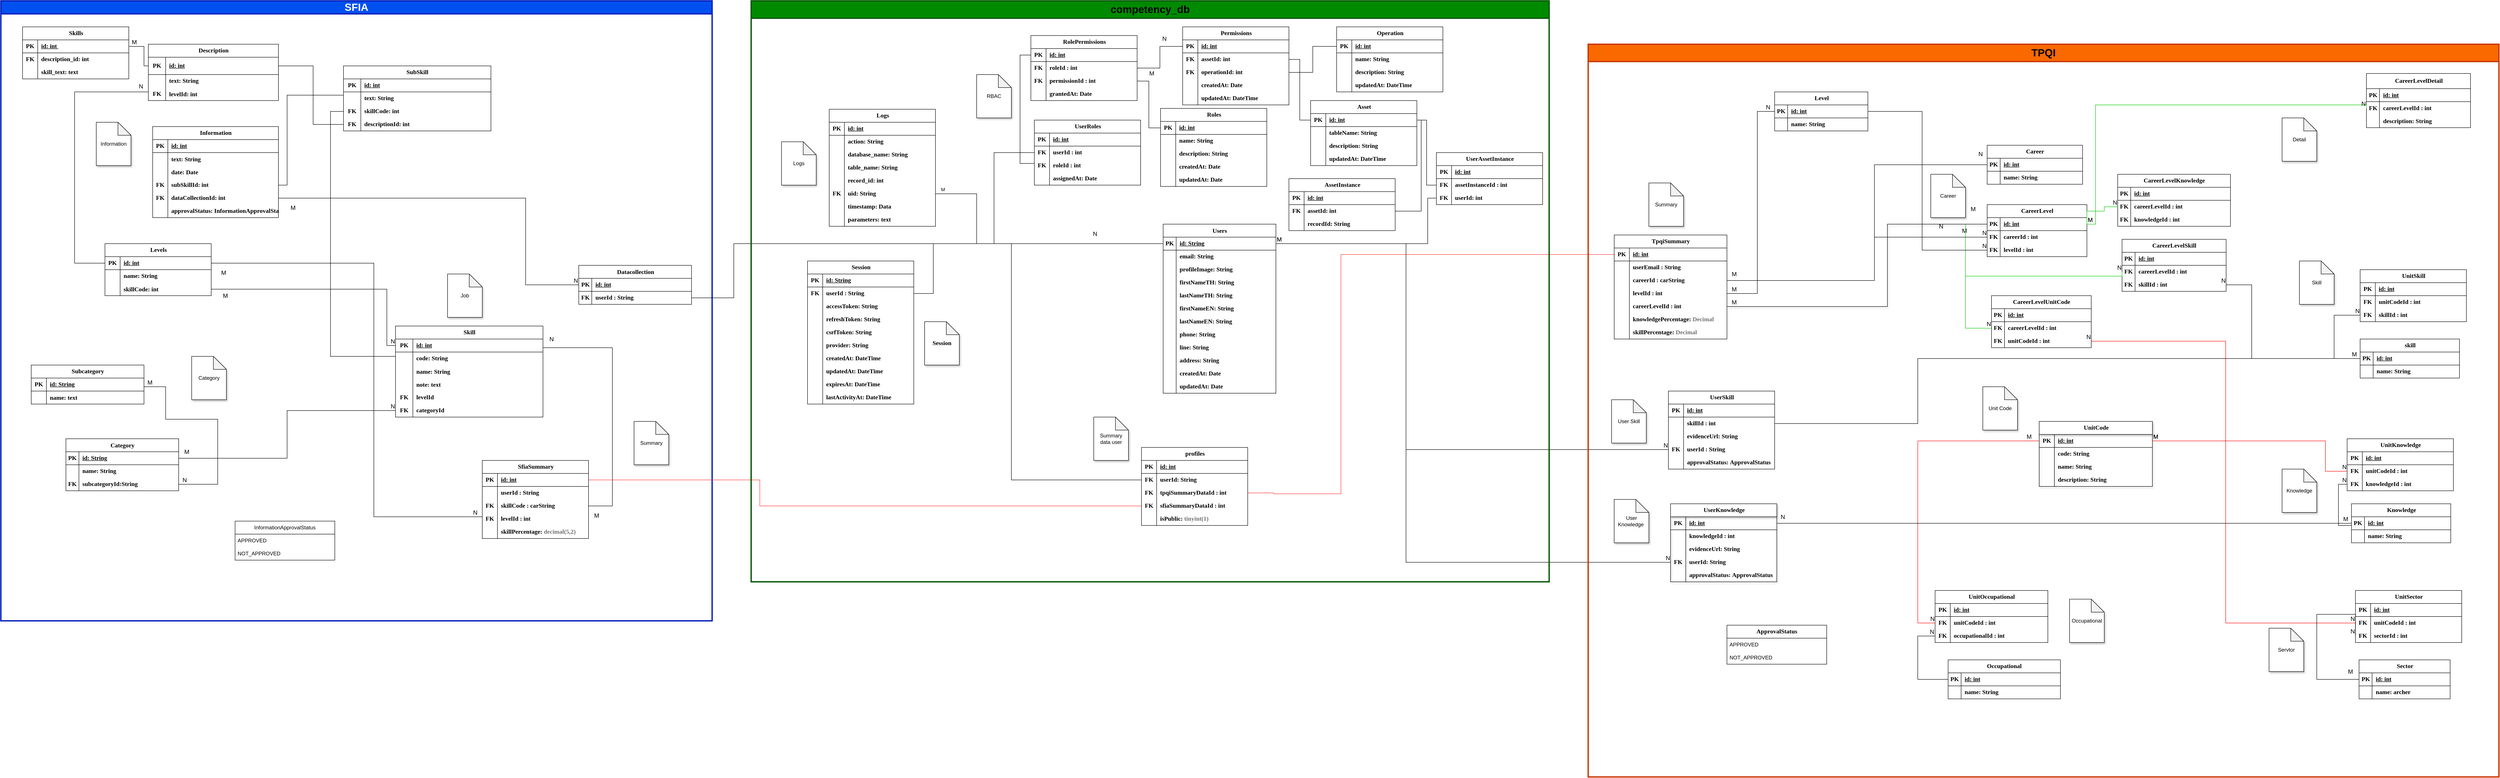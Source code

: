 <mxfile version="28.2.5">
  <diagram id="C5RBs43oDa-KdzZeNtuy" name="Page-1">
    <mxGraphModel dx="9012" dy="6587" grid="1" gridSize="10" guides="1" tooltips="1" connect="1" arrows="1" fold="1" page="1" pageScale="1" pageWidth="827" pageHeight="1169" math="0" shadow="0">
      <root>
        <mxCell id="WIyWlLk6GJQsqaUBKTNV-0" />
        <mxCell id="WIyWlLk6GJQsqaUBKTNV-1" parent="WIyWlLk6GJQsqaUBKTNV-0" />
        <mxCell id="UbTQ_r3mF0Jgm6rEwQKA-1" value="SFIA" style="swimlane;whiteSpace=wrap;html=1;fillColor=#0050ef;fontColor=#ffffff;strokeColor=#001DBC;fontSize=24;startSize=30;strokeWidth=3;" parent="WIyWlLk6GJQsqaUBKTNV-1" vertex="1">
          <mxGeometry x="-3210" y="-3370" width="1640" height="1430" as="geometry" />
        </mxCell>
        <object label="&lt;div class=&quot;a-b-r-La&quot; style=&quot;user-select: text; margin-top: 0px; margin-bottom: 0px; overflow-wrap: break-word; background-color: rgb(255, 255, 255); text-align: left;&quot;&gt;&lt;span style=&quot;text-wrap-mode: wrap;&quot;&gt;Skills&lt;/span&gt;&lt;/div&gt;" id="5DggMJzuIfEuxDMJQzhU-543">
          <mxCell style="shape=table;startSize=30;container=1;collapsible=1;childLayout=tableLayout;fixedRows=1;rowLines=0;fontStyle=1;align=center;resizeLast=1;html=1;fontSize=14;fontFamily=Garamond;" parent="UbTQ_r3mF0Jgm6rEwQKA-1" vertex="1">
            <mxGeometry x="50" y="60" width="245" height="120" as="geometry">
              <mxRectangle x="-2420" y="660" width="140" height="30" as="alternateBounds" />
            </mxGeometry>
          </mxCell>
        </object>
        <mxCell id="5DggMJzuIfEuxDMJQzhU-544" value="" style="shape=tableRow;horizontal=0;startSize=0;swimlaneHead=0;swimlaneBody=0;fillColor=none;collapsible=0;dropTarget=0;points=[[0,0.5],[1,0.5]];portConstraint=eastwest;top=0;left=0;right=0;bottom=1;fontSize=14;fontFamily=Garamond;fontStyle=1" parent="5DggMJzuIfEuxDMJQzhU-543" vertex="1">
          <mxGeometry y="30" width="245" height="30" as="geometry" />
        </mxCell>
        <mxCell id="5DggMJzuIfEuxDMJQzhU-545" value="PK" style="shape=partialRectangle;connectable=0;fillColor=none;top=0;left=0;bottom=0;right=0;fontStyle=1;overflow=hidden;whiteSpace=wrap;html=1;fontSize=14;fontFamily=Garamond;" parent="5DggMJzuIfEuxDMJQzhU-544" vertex="1">
          <mxGeometry width="35" height="30" as="geometry">
            <mxRectangle width="35" height="30" as="alternateBounds" />
          </mxGeometry>
        </mxCell>
        <mxCell id="5DggMJzuIfEuxDMJQzhU-546" value="id: int&amp;nbsp;" style="shape=partialRectangle;connectable=0;fillColor=none;top=0;left=0;bottom=0;right=0;align=left;spacingLeft=6;fontStyle=5;overflow=hidden;whiteSpace=wrap;html=1;fontSize=14;fontFamily=Garamond;" parent="5DggMJzuIfEuxDMJQzhU-544" vertex="1">
          <mxGeometry x="35" width="210" height="30" as="geometry">
            <mxRectangle width="210" height="30" as="alternateBounds" />
          </mxGeometry>
        </mxCell>
        <mxCell id="5DggMJzuIfEuxDMJQzhU-547" value="" style="shape=tableRow;horizontal=0;startSize=0;swimlaneHead=0;swimlaneBody=0;fillColor=none;collapsible=0;dropTarget=0;points=[[0,0.5],[1,0.5]];portConstraint=eastwest;top=0;left=0;right=0;bottom=0;fontSize=14;fontFamily=Garamond;fontStyle=1" parent="5DggMJzuIfEuxDMJQzhU-543" vertex="1">
          <mxGeometry y="60" width="245" height="30" as="geometry" />
        </mxCell>
        <mxCell id="5DggMJzuIfEuxDMJQzhU-548" value="FK" style="shape=partialRectangle;connectable=0;fillColor=none;top=0;left=0;bottom=0;right=0;editable=1;overflow=hidden;whiteSpace=wrap;html=1;fontSize=14;fontFamily=Garamond;fontStyle=1" parent="5DggMJzuIfEuxDMJQzhU-547" vertex="1">
          <mxGeometry width="35" height="30" as="geometry">
            <mxRectangle width="35" height="30" as="alternateBounds" />
          </mxGeometry>
        </mxCell>
        <mxCell id="5DggMJzuIfEuxDMJQzhU-549" value="&lt;div class=&quot;a-b-r-La&quot; style=&quot;user-select: text; margin-top: 0px; margin-bottom: 0px; overflow-wrap: break-word; background-color: rgb(255, 255, 255);&quot;&gt;&lt;div class=&quot;a-b-r-La&quot; style=&quot;user-select: text; margin-top: 0px; margin-bottom: 0px; overflow-wrap: break-word;&quot;&gt;description_id: int&lt;/div&gt;&lt;/div&gt;" style="shape=partialRectangle;connectable=0;fillColor=none;top=0;left=0;bottom=0;right=0;align=left;spacingLeft=6;overflow=hidden;whiteSpace=wrap;html=1;fontSize=14;fontFamily=Garamond;fontStyle=1" parent="5DggMJzuIfEuxDMJQzhU-547" vertex="1">
          <mxGeometry x="35" width="210" height="30" as="geometry">
            <mxRectangle width="210" height="30" as="alternateBounds" />
          </mxGeometry>
        </mxCell>
        <mxCell id="5DggMJzuIfEuxDMJQzhU-550" value="" style="shape=tableRow;horizontal=0;startSize=0;swimlaneHead=0;swimlaneBody=0;fillColor=none;collapsible=0;dropTarget=0;points=[[0,0.5],[1,0.5]];portConstraint=eastwest;top=0;left=0;right=0;bottom=0;fontSize=14;fontFamily=Garamond;fontStyle=1" parent="5DggMJzuIfEuxDMJQzhU-543" vertex="1">
          <mxGeometry y="90" width="245" height="30" as="geometry" />
        </mxCell>
        <mxCell id="5DggMJzuIfEuxDMJQzhU-551" value="" style="shape=partialRectangle;connectable=0;fillColor=none;top=0;left=0;bottom=0;right=0;editable=1;overflow=hidden;whiteSpace=wrap;html=1;fontSize=14;fontFamily=Garamond;fontStyle=1" parent="5DggMJzuIfEuxDMJQzhU-550" vertex="1">
          <mxGeometry width="35" height="30" as="geometry">
            <mxRectangle width="35" height="30" as="alternateBounds" />
          </mxGeometry>
        </mxCell>
        <mxCell id="5DggMJzuIfEuxDMJQzhU-552" value="&lt;div class=&quot;a-b-r-La&quot; style=&quot;user-select: text; margin-top: 0px; margin-bottom: 0px; overflow-wrap: break-word; background-color: rgb(255, 255, 255);&quot;&gt;skill_text: text&lt;/div&gt;" style="shape=partialRectangle;connectable=0;fillColor=none;top=0;left=0;bottom=0;right=0;align=left;spacingLeft=6;overflow=hidden;whiteSpace=wrap;html=1;fontSize=14;fontFamily=Garamond;fontStyle=1" parent="5DggMJzuIfEuxDMJQzhU-550" vertex="1">
          <mxGeometry x="35" width="210" height="30" as="geometry">
            <mxRectangle width="210" height="30" as="alternateBounds" />
          </mxGeometry>
        </mxCell>
        <object label="&lt;div class=&quot;a-b-r-La&quot; style=&quot;user-select: text; margin-top: 0px; margin-bottom: 0px; text-wrap-mode: wrap; overflow-wrap: break-word; background-color: rgb(255, 255, 255); text-align: left;&quot;&gt;Description&lt;/div&gt;" id="rkjTkYLmzTIrr56INYd--1152">
          <mxCell style="shape=table;startSize=30;container=1;collapsible=1;childLayout=tableLayout;fixedRows=1;rowLines=0;fontStyle=1;align=center;resizeLast=1;html=1;fontSize=14;fontFamily=Garamond;" parent="UbTQ_r3mF0Jgm6rEwQKA-1" vertex="1">
            <mxGeometry x="340" y="100" width="300" height="130.0" as="geometry" />
          </mxCell>
        </object>
        <mxCell id="rkjTkYLmzTIrr56INYd--1153" value="" style="shape=tableRow;horizontal=0;startSize=0;swimlaneHead=0;swimlaneBody=0;fillColor=none;collapsible=0;dropTarget=0;points=[[0,0.5],[1,0.5]];portConstraint=eastwest;top=0;left=0;right=0;bottom=1;fontSize=14;fontFamily=Garamond;fontStyle=1" parent="rkjTkYLmzTIrr56INYd--1152" vertex="1">
          <mxGeometry y="30" width="300" height="40" as="geometry" />
        </mxCell>
        <mxCell id="rkjTkYLmzTIrr56INYd--1154" value="PK" style="shape=partialRectangle;connectable=0;fillColor=none;top=0;left=0;bottom=0;right=0;fontStyle=1;overflow=hidden;whiteSpace=wrap;html=1;fontSize=14;fontFamily=Garamond;" parent="rkjTkYLmzTIrr56INYd--1153" vertex="1">
          <mxGeometry width="40" height="40" as="geometry">
            <mxRectangle width="40" height="40" as="alternateBounds" />
          </mxGeometry>
        </mxCell>
        <mxCell id="rkjTkYLmzTIrr56INYd--1155" value="&lt;font&gt;id: int&lt;/font&gt;" style="shape=partialRectangle;connectable=0;fillColor=none;top=0;left=0;bottom=0;right=0;align=left;spacingLeft=6;fontStyle=5;overflow=hidden;whiteSpace=wrap;html=1;fontSize=14;fontFamily=Garamond;" parent="rkjTkYLmzTIrr56INYd--1153" vertex="1">
          <mxGeometry x="40" width="260" height="40" as="geometry">
            <mxRectangle width="260" height="40" as="alternateBounds" />
          </mxGeometry>
        </mxCell>
        <mxCell id="rkjTkYLmzTIrr56INYd--1156" value="" style="shape=tableRow;horizontal=0;startSize=0;swimlaneHead=0;swimlaneBody=0;fillColor=none;collapsible=0;dropTarget=0;points=[[0,0.5],[1,0.5]];portConstraint=eastwest;top=0;left=0;right=0;bottom=0;fontSize=14;fontFamily=Garamond;fontStyle=1" parent="rkjTkYLmzTIrr56INYd--1152" vertex="1">
          <mxGeometry y="70" width="300" height="30" as="geometry" />
        </mxCell>
        <mxCell id="rkjTkYLmzTIrr56INYd--1157" value="" style="shape=partialRectangle;connectable=0;fillColor=none;top=0;left=0;bottom=0;right=0;editable=1;overflow=hidden;whiteSpace=wrap;html=1;fontSize=14;fontFamily=Garamond;fontStyle=1" parent="rkjTkYLmzTIrr56INYd--1156" vertex="1">
          <mxGeometry width="40" height="30" as="geometry">
            <mxRectangle width="40" height="30" as="alternateBounds" />
          </mxGeometry>
        </mxCell>
        <mxCell id="rkjTkYLmzTIrr56INYd--1158" value="&lt;div class=&quot;a-b-r-La&quot; style=&quot;user-select: text; margin-top: 0px; margin-bottom: 0px; text-wrap-mode: wrap; overflow-wrap: break-word; background-color: rgb(255, 255, 255);&quot;&gt;&lt;span style=&quot;background-color: transparent; color: light-dark(rgb(0, 0, 0), rgb(255, 255, 255));&quot;&gt;text&lt;/span&gt;&lt;span style=&quot;white-space: normal;&quot;&gt;:&amp;nbsp;&lt;/span&gt;&lt;span style=&quot;background-color: transparent; color: light-dark(rgb(0, 0, 0), rgb(255, 255, 255));&quot;&gt;String&lt;/span&gt;&lt;br&gt;&lt;/div&gt;" style="shape=partialRectangle;connectable=0;fillColor=none;top=0;left=0;bottom=0;right=0;align=left;spacingLeft=6;overflow=hidden;whiteSpace=wrap;html=1;fontSize=14;fontFamily=Garamond;fontStyle=1" parent="rkjTkYLmzTIrr56INYd--1156" vertex="1">
          <mxGeometry x="40" width="260" height="30" as="geometry">
            <mxRectangle width="260" height="30" as="alternateBounds" />
          </mxGeometry>
        </mxCell>
        <mxCell id="rkjTkYLmzTIrr56INYd--1159" value="" style="shape=tableRow;horizontal=0;startSize=0;swimlaneHead=0;swimlaneBody=0;fillColor=none;collapsible=0;dropTarget=0;points=[[0,0.5],[1,0.5]];portConstraint=eastwest;top=0;left=0;right=0;bottom=0;fontSize=14;fontFamily=Garamond;fontStyle=1" parent="rkjTkYLmzTIrr56INYd--1152" vertex="1">
          <mxGeometry y="100" width="300" height="30" as="geometry" />
        </mxCell>
        <mxCell id="rkjTkYLmzTIrr56INYd--1160" value="FK" style="shape=partialRectangle;connectable=0;fillColor=none;top=0;left=0;bottom=0;right=0;editable=1;overflow=hidden;whiteSpace=wrap;html=1;fontSize=14;fontFamily=Garamond;fontStyle=1" parent="rkjTkYLmzTIrr56INYd--1159" vertex="1">
          <mxGeometry width="40" height="30" as="geometry">
            <mxRectangle width="40" height="30" as="alternateBounds" />
          </mxGeometry>
        </mxCell>
        <mxCell id="rkjTkYLmzTIrr56INYd--1161" value="&lt;div class=&quot;a-b-r-La&quot; style=&quot;user-select: text; margin-top: 0px; margin-bottom: 0px; text-wrap-mode: wrap; overflow-wrap: break-word; background-color: rgb(255, 255, 255);&quot;&gt;&lt;code style=&quot;white-space: normal;&quot;&gt;&lt;span style=&quot;background-color: transparent; color: light-dark(rgb(0, 0, 0), rgb(255, 255, 255)); font-family: Garamond;&quot;&gt;levelId&lt;/span&gt;&lt;font face=&quot;Garamond&quot;&gt;: int&lt;/font&gt;&lt;/code&gt;&lt;br&gt;&lt;/div&gt;" style="shape=partialRectangle;connectable=0;fillColor=none;top=0;left=0;bottom=0;right=0;align=left;spacingLeft=6;overflow=hidden;whiteSpace=wrap;html=1;fontSize=14;fontFamily=Garamond;fontStyle=1" parent="rkjTkYLmzTIrr56INYd--1159" vertex="1">
          <mxGeometry x="40" width="260" height="30" as="geometry">
            <mxRectangle width="260" height="30" as="alternateBounds" />
          </mxGeometry>
        </mxCell>
        <mxCell id="5DggMJzuIfEuxDMJQzhU-563" value="" style="endArrow=none;html=1;rounded=0;exitX=1;exitY=0.5;exitDx=0;exitDy=0;edgeStyle=orthogonalEdgeStyle;fontSize=14;entryX=0;entryY=0.5;entryDx=0;entryDy=0;" parent="UbTQ_r3mF0Jgm6rEwQKA-1" source="5DggMJzuIfEuxDMJQzhU-544" target="rkjTkYLmzTIrr56INYd--1153" edge="1">
          <mxGeometry relative="1" as="geometry">
            <mxPoint x="495" y="260" as="sourcePoint" />
            <mxPoint x="515" y="430" as="targetPoint" />
            <Array as="points">
              <mxPoint x="330" y="105" />
              <mxPoint x="330" y="150" />
            </Array>
          </mxGeometry>
        </mxCell>
        <mxCell id="5DggMJzuIfEuxDMJQzhU-564" value="M" style="resizable=0;html=1;whiteSpace=wrap;align=left;verticalAlign=bottom;fontSize=14;" parent="5DggMJzuIfEuxDMJQzhU-563" connectable="0" vertex="1">
          <mxGeometry x="-1" relative="1" as="geometry">
            <mxPoint x="5" as="offset" />
          </mxGeometry>
        </mxCell>
        <object label="&lt;div class=&quot;a-b-r-La&quot; style=&quot;user-select: text; margin-top: 0px; margin-bottom: 0px; text-wrap-mode: wrap; overflow-wrap: break-word; background-color: rgb(255, 255, 255); text-align: left;&quot;&gt;&lt;span style=&quot;white-space: normal;&quot;&gt;Levels&lt;/span&gt;&lt;br&gt;&lt;/div&gt;" id="rkjTkYLmzTIrr56INYd--1082">
          <mxCell style="shape=table;startSize=30;container=1;collapsible=1;childLayout=tableLayout;fixedRows=1;rowLines=0;fontStyle=1;align=center;resizeLast=1;html=1;fontSize=14;fontFamily=Garamond;" parent="UbTQ_r3mF0Jgm6rEwQKA-1" vertex="1">
            <mxGeometry x="240" y="560" width="245" height="120" as="geometry" />
          </mxCell>
        </object>
        <mxCell id="rkjTkYLmzTIrr56INYd--1083" value="" style="shape=tableRow;horizontal=0;startSize=0;swimlaneHead=0;swimlaneBody=0;fillColor=none;collapsible=0;dropTarget=0;points=[[0,0.5],[1,0.5]];portConstraint=eastwest;top=0;left=0;right=0;bottom=1;fontSize=14;fontFamily=Garamond;fontStyle=1" parent="rkjTkYLmzTIrr56INYd--1082" vertex="1">
          <mxGeometry y="30" width="245" height="30" as="geometry" />
        </mxCell>
        <mxCell id="rkjTkYLmzTIrr56INYd--1084" value="PK" style="shape=partialRectangle;connectable=0;fillColor=none;top=0;left=0;bottom=0;right=0;fontStyle=1;overflow=hidden;whiteSpace=wrap;html=1;fontSize=14;fontFamily=Garamond;" parent="rkjTkYLmzTIrr56INYd--1083" vertex="1">
          <mxGeometry width="35" height="30" as="geometry">
            <mxRectangle width="35" height="30" as="alternateBounds" />
          </mxGeometry>
        </mxCell>
        <mxCell id="rkjTkYLmzTIrr56INYd--1085" value="id: int" style="shape=partialRectangle;connectable=0;fillColor=none;top=0;left=0;bottom=0;right=0;align=left;spacingLeft=6;fontStyle=5;overflow=hidden;whiteSpace=wrap;html=1;fontSize=14;fontFamily=Garamond;" parent="rkjTkYLmzTIrr56INYd--1083" vertex="1">
          <mxGeometry x="35" width="210" height="30" as="geometry">
            <mxRectangle width="210" height="30" as="alternateBounds" />
          </mxGeometry>
        </mxCell>
        <mxCell id="rkjTkYLmzTIrr56INYd--1086" value="" style="shape=tableRow;horizontal=0;startSize=0;swimlaneHead=0;swimlaneBody=0;fillColor=none;collapsible=0;dropTarget=0;points=[[0,0.5],[1,0.5]];portConstraint=eastwest;top=0;left=0;right=0;bottom=0;fontSize=14;fontFamily=Garamond;fontStyle=1" parent="rkjTkYLmzTIrr56INYd--1082" vertex="1">
          <mxGeometry y="60" width="245" height="30" as="geometry" />
        </mxCell>
        <mxCell id="rkjTkYLmzTIrr56INYd--1087" value="" style="shape=partialRectangle;connectable=0;fillColor=none;top=0;left=0;bottom=0;right=0;editable=1;overflow=hidden;whiteSpace=wrap;html=1;fontSize=14;fontFamily=Garamond;fontStyle=1" parent="rkjTkYLmzTIrr56INYd--1086" vertex="1">
          <mxGeometry width="35" height="30" as="geometry">
            <mxRectangle width="35" height="30" as="alternateBounds" />
          </mxGeometry>
        </mxCell>
        <mxCell id="rkjTkYLmzTIrr56INYd--1088" value="&lt;div class=&quot;a-b-r-La&quot; style=&quot;user-select: text; margin-top: 0px; margin-bottom: 0px; text-wrap-mode: wrap; overflow-wrap: break-word; background-color: rgb(255, 255, 255);&quot;&gt;&lt;span style=&quot;background-color: transparent; color: light-dark(rgb(0, 0, 0), rgb(255, 255, 255));&quot;&gt;name&lt;/span&gt;&lt;span style=&quot;white-space: normal;&quot;&gt;: String&lt;/span&gt;&lt;br&gt;&lt;/div&gt;" style="shape=partialRectangle;connectable=0;fillColor=none;top=0;left=0;bottom=0;right=0;align=left;spacingLeft=6;overflow=hidden;whiteSpace=wrap;html=1;fontSize=14;fontFamily=Garamond;fontStyle=1" parent="rkjTkYLmzTIrr56INYd--1086" vertex="1">
          <mxGeometry x="35" width="210" height="30" as="geometry">
            <mxRectangle width="210" height="30" as="alternateBounds" />
          </mxGeometry>
        </mxCell>
        <mxCell id="rkjTkYLmzTIrr56INYd--1089" value="" style="shape=tableRow;horizontal=0;startSize=0;swimlaneHead=0;swimlaneBody=0;fillColor=none;collapsible=0;dropTarget=0;points=[[0,0.5],[1,0.5]];portConstraint=eastwest;top=0;left=0;right=0;bottom=0;fontSize=14;fontFamily=Garamond;fontStyle=1" parent="rkjTkYLmzTIrr56INYd--1082" vertex="1">
          <mxGeometry y="90" width="245" height="30" as="geometry" />
        </mxCell>
        <mxCell id="rkjTkYLmzTIrr56INYd--1090" value="" style="shape=partialRectangle;connectable=0;fillColor=none;top=0;left=0;bottom=0;right=0;editable=1;overflow=hidden;whiteSpace=wrap;html=1;fontSize=14;fontFamily=Garamond;fontStyle=1" parent="rkjTkYLmzTIrr56INYd--1089" vertex="1">
          <mxGeometry width="35" height="30" as="geometry">
            <mxRectangle width="35" height="30" as="alternateBounds" />
          </mxGeometry>
        </mxCell>
        <mxCell id="rkjTkYLmzTIrr56INYd--1091" value="&lt;div class=&quot;a-b-r-La&quot; style=&quot;user-select: text; margin-top: 0px; margin-bottom: 0px; text-wrap-mode: wrap; overflow-wrap: break-word; background-color: rgb(255, 255, 255);&quot;&gt;&lt;code style=&quot;white-space: normal;&quot;&gt;&lt;span style=&quot;background-color: transparent; color: light-dark(rgb(0, 0, 0), rgb(255, 255, 255)); font-family: Garamond;&quot;&gt;skillCode&lt;/span&gt;&lt;font face=&quot;Garamond&quot;&gt;: int&lt;/font&gt;&lt;/code&gt;&lt;br&gt;&lt;/div&gt;" style="shape=partialRectangle;connectable=0;fillColor=none;top=0;left=0;bottom=0;right=0;align=left;spacingLeft=6;overflow=hidden;whiteSpace=wrap;html=1;fontSize=14;fontFamily=Garamond;fontStyle=1" parent="rkjTkYLmzTIrr56INYd--1089" vertex="1">
          <mxGeometry x="35" width="210" height="30" as="geometry">
            <mxRectangle width="210" height="30" as="alternateBounds" />
          </mxGeometry>
        </mxCell>
        <mxCell id="zfp71cMkI_Qum2cGC3NR-983" value="" style="endArrow=none;html=1;rounded=0;entryX=0;entryY=0.5;entryDx=0;entryDy=0;exitX=0;exitY=0.5;exitDx=0;exitDy=0;edgeStyle=orthogonalEdgeStyle;fontSize=14;" parent="UbTQ_r3mF0Jgm6rEwQKA-1" source="rkjTkYLmzTIrr56INYd--1083" target="rkjTkYLmzTIrr56INYd--1159" edge="1">
          <mxGeometry relative="1" as="geometry">
            <mxPoint x="890" y="750" as="sourcePoint" />
            <mxPoint x="1050" y="750" as="targetPoint" />
            <Array as="points">
              <mxPoint x="170" y="605" />
              <mxPoint x="170" y="210" />
              <mxPoint x="340" y="210" />
            </Array>
          </mxGeometry>
        </mxCell>
        <object label="&lt;div class=&quot;a-b-r-La&quot; style=&quot;user-select: text; margin-top: 0px; margin-bottom: 0px; overflow-wrap: break-word; background-color: rgb(255, 255, 255); text-align: left;&quot;&gt;SfiaSummary&lt;/div&gt;" id="5DggMJzuIfEuxDMJQzhU-50">
          <mxCell style="shape=table;startSize=30;container=1;collapsible=1;childLayout=tableLayout;fixedRows=1;rowLines=0;fontStyle=1;align=center;resizeLast=1;html=1;fontSize=14;fontFamily=Garamond;" parent="UbTQ_r3mF0Jgm6rEwQKA-1" vertex="1">
            <mxGeometry x="1110" y="1060" width="245" height="180" as="geometry">
              <mxRectangle x="-2420" y="660" width="140" height="30" as="alternateBounds" />
            </mxGeometry>
          </mxCell>
        </object>
        <mxCell id="5DggMJzuIfEuxDMJQzhU-51" value="" style="shape=tableRow;horizontal=0;startSize=0;swimlaneHead=0;swimlaneBody=0;fillColor=none;collapsible=0;dropTarget=0;points=[[0,0.5],[1,0.5]];portConstraint=eastwest;top=0;left=0;right=0;bottom=1;fontSize=14;fontFamily=Garamond;fontStyle=1" parent="5DggMJzuIfEuxDMJQzhU-50" vertex="1">
          <mxGeometry y="30" width="245" height="30" as="geometry" />
        </mxCell>
        <mxCell id="5DggMJzuIfEuxDMJQzhU-52" value="PK" style="shape=partialRectangle;connectable=0;fillColor=none;top=0;left=0;bottom=0;right=0;fontStyle=1;overflow=hidden;whiteSpace=wrap;html=1;fontSize=14;fontFamily=Garamond;" parent="5DggMJzuIfEuxDMJQzhU-51" vertex="1">
          <mxGeometry width="35" height="30" as="geometry">
            <mxRectangle width="35" height="30" as="alternateBounds" />
          </mxGeometry>
        </mxCell>
        <mxCell id="5DggMJzuIfEuxDMJQzhU-53" value="id: int" style="shape=partialRectangle;connectable=0;fillColor=none;top=0;left=0;bottom=0;right=0;align=left;spacingLeft=6;fontStyle=5;overflow=hidden;whiteSpace=wrap;html=1;fontSize=14;fontFamily=Garamond;" parent="5DggMJzuIfEuxDMJQzhU-51" vertex="1">
          <mxGeometry x="35" width="210" height="30" as="geometry">
            <mxRectangle width="210" height="30" as="alternateBounds" />
          </mxGeometry>
        </mxCell>
        <mxCell id="5DggMJzuIfEuxDMJQzhU-54" value="" style="shape=tableRow;horizontal=0;startSize=0;swimlaneHead=0;swimlaneBody=0;fillColor=none;collapsible=0;dropTarget=0;points=[[0,0.5],[1,0.5]];portConstraint=eastwest;top=0;left=0;right=0;bottom=0;fontSize=14;fontFamily=Garamond;fontStyle=1" parent="5DggMJzuIfEuxDMJQzhU-50" vertex="1">
          <mxGeometry y="60" width="245" height="30" as="geometry" />
        </mxCell>
        <mxCell id="5DggMJzuIfEuxDMJQzhU-55" value="" style="shape=partialRectangle;connectable=0;fillColor=none;top=0;left=0;bottom=0;right=0;editable=1;overflow=hidden;whiteSpace=wrap;html=1;fontSize=14;fontFamily=Garamond;fontStyle=1" parent="5DggMJzuIfEuxDMJQzhU-54" vertex="1">
          <mxGeometry width="35" height="30" as="geometry">
            <mxRectangle width="35" height="30" as="alternateBounds" />
          </mxGeometry>
        </mxCell>
        <mxCell id="5DggMJzuIfEuxDMJQzhU-56" value="&lt;div class=&quot;a-b-r-La&quot; style=&quot;user-select: text; margin-top: 0px; margin-bottom: 0px; overflow-wrap: break-word; background-color: rgb(255, 255, 255);&quot;&gt;&lt;div class=&quot;a-b-r-La&quot; style=&quot;user-select: text; margin-top: 0px; margin-bottom: 0px; overflow-wrap: break-word;&quot;&gt;userId : String&lt;/div&gt;&lt;/div&gt;" style="shape=partialRectangle;connectable=0;fillColor=none;top=0;left=0;bottom=0;right=0;align=left;spacingLeft=6;overflow=hidden;whiteSpace=wrap;html=1;fontSize=14;fontFamily=Garamond;fontStyle=1" parent="5DggMJzuIfEuxDMJQzhU-54" vertex="1">
          <mxGeometry x="35" width="210" height="30" as="geometry">
            <mxRectangle width="210" height="30" as="alternateBounds" />
          </mxGeometry>
        </mxCell>
        <mxCell id="5DggMJzuIfEuxDMJQzhU-57" value="" style="shape=tableRow;horizontal=0;startSize=0;swimlaneHead=0;swimlaneBody=0;fillColor=none;collapsible=0;dropTarget=0;points=[[0,0.5],[1,0.5]];portConstraint=eastwest;top=0;left=0;right=0;bottom=0;fontSize=14;fontFamily=Garamond;fontStyle=1" parent="5DggMJzuIfEuxDMJQzhU-50" vertex="1">
          <mxGeometry y="90" width="245" height="30" as="geometry" />
        </mxCell>
        <mxCell id="5DggMJzuIfEuxDMJQzhU-58" value="FK" style="shape=partialRectangle;connectable=0;fillColor=none;top=0;left=0;bottom=0;right=0;editable=1;overflow=hidden;whiteSpace=wrap;html=1;fontSize=14;fontFamily=Garamond;fontStyle=1" parent="5DggMJzuIfEuxDMJQzhU-57" vertex="1">
          <mxGeometry width="35" height="30" as="geometry">
            <mxRectangle width="35" height="30" as="alternateBounds" />
          </mxGeometry>
        </mxCell>
        <mxCell id="5DggMJzuIfEuxDMJQzhU-59" value="&lt;div class=&quot;a-b-r-La&quot; style=&quot;user-select: text; margin-top: 0px; margin-bottom: 0px; overflow-wrap: break-word; background-color: rgb(255, 255, 255);&quot;&gt;skillCode : carString&lt;/div&gt;" style="shape=partialRectangle;connectable=0;fillColor=none;top=0;left=0;bottom=0;right=0;align=left;spacingLeft=6;overflow=hidden;whiteSpace=wrap;html=1;fontSize=14;fontFamily=Garamond;fontStyle=1" parent="5DggMJzuIfEuxDMJQzhU-57" vertex="1">
          <mxGeometry x="35" width="210" height="30" as="geometry">
            <mxRectangle width="210" height="30" as="alternateBounds" />
          </mxGeometry>
        </mxCell>
        <mxCell id="5DggMJzuIfEuxDMJQzhU-60" value="" style="shape=tableRow;horizontal=0;startSize=0;swimlaneHead=0;swimlaneBody=0;fillColor=none;collapsible=0;dropTarget=0;points=[[0,0.5],[1,0.5]];portConstraint=eastwest;top=0;left=0;right=0;bottom=0;fontSize=14;fontFamily=Garamond;fontStyle=1" parent="5DggMJzuIfEuxDMJQzhU-50" vertex="1">
          <mxGeometry y="120" width="245" height="30" as="geometry" />
        </mxCell>
        <mxCell id="5DggMJzuIfEuxDMJQzhU-61" value="FK" style="shape=partialRectangle;connectable=0;fillColor=none;top=0;left=0;bottom=0;right=0;editable=1;overflow=hidden;whiteSpace=wrap;html=1;fontSize=14;fontFamily=Garamond;fontStyle=1" parent="5DggMJzuIfEuxDMJQzhU-60" vertex="1">
          <mxGeometry width="35" height="30" as="geometry">
            <mxRectangle width="35" height="30" as="alternateBounds" />
          </mxGeometry>
        </mxCell>
        <mxCell id="5DggMJzuIfEuxDMJQzhU-62" value="&lt;div class=&quot;a-b-r-La&quot; style=&quot;user-select: text; margin-top: 0px; margin-bottom: 0px; overflow-wrap: break-word; background-color: rgb(255, 255, 255);&quot;&gt;levelId : int&lt;/div&gt;" style="shape=partialRectangle;connectable=0;fillColor=none;top=0;left=0;bottom=0;right=0;align=left;spacingLeft=6;overflow=hidden;whiteSpace=wrap;html=1;fontSize=14;fontFamily=Garamond;fontStyle=1" parent="5DggMJzuIfEuxDMJQzhU-60" vertex="1">
          <mxGeometry x="35" width="210" height="30" as="geometry">
            <mxRectangle width="210" height="30" as="alternateBounds" />
          </mxGeometry>
        </mxCell>
        <mxCell id="5DggMJzuIfEuxDMJQzhU-63" style="shape=tableRow;horizontal=0;startSize=0;swimlaneHead=0;swimlaneBody=0;fillColor=none;collapsible=0;dropTarget=0;points=[[0,0.5],[1,0.5]];portConstraint=eastwest;top=0;left=0;right=0;bottom=0;fontSize=14;fontFamily=Garamond;fontStyle=1" parent="5DggMJzuIfEuxDMJQzhU-50" vertex="1">
          <mxGeometry y="150" width="245" height="30" as="geometry" />
        </mxCell>
        <mxCell id="5DggMJzuIfEuxDMJQzhU-64" style="shape=partialRectangle;connectable=0;fillColor=none;top=0;left=0;bottom=0;right=0;editable=1;overflow=hidden;whiteSpace=wrap;html=1;fontSize=14;fontFamily=Garamond;fontStyle=1" parent="5DggMJzuIfEuxDMJQzhU-63" vertex="1">
          <mxGeometry width="35" height="30" as="geometry">
            <mxRectangle width="35" height="30" as="alternateBounds" />
          </mxGeometry>
        </mxCell>
        <mxCell id="5DggMJzuIfEuxDMJQzhU-65" value="skillPercentage:&amp;nbsp;&lt;font color=&quot;#717171&quot;&gt;decimal(5,2)&lt;/font&gt;" style="shape=partialRectangle;connectable=0;fillColor=none;top=0;left=0;bottom=0;right=0;align=left;spacingLeft=6;overflow=hidden;whiteSpace=wrap;html=1;fontSize=14;fontFamily=Garamond;fontStyle=1" parent="5DggMJzuIfEuxDMJQzhU-63" vertex="1">
          <mxGeometry x="35" width="210" height="30" as="geometry">
            <mxRectangle width="210" height="30" as="alternateBounds" />
          </mxGeometry>
        </mxCell>
        <mxCell id="5DggMJzuIfEuxDMJQzhU-569" value="" style="endArrow=none;html=1;rounded=0;exitX=1;exitY=0.5;exitDx=0;exitDy=0;entryX=0;entryY=0.5;entryDx=0;entryDy=0;edgeStyle=orthogonalEdgeStyle;fontSize=14;" parent="UbTQ_r3mF0Jgm6rEwQKA-1" source="rkjTkYLmzTIrr56INYd--1083" target="5DggMJzuIfEuxDMJQzhU-60" edge="1">
          <mxGeometry relative="1" as="geometry">
            <mxPoint x="475" y="840" as="sourcePoint" />
            <mxPoint x="670" y="1020" as="targetPoint" />
            <Array as="points">
              <mxPoint x="860" y="605" />
              <mxPoint x="860" y="1190" />
              <mxPoint x="1110" y="1190" />
            </Array>
          </mxGeometry>
        </mxCell>
        <mxCell id="5DggMJzuIfEuxDMJQzhU-570" value="N" style="resizable=0;html=1;whiteSpace=wrap;align=right;verticalAlign=bottom;fontSize=14;" parent="5DggMJzuIfEuxDMJQzhU-569" connectable="0" vertex="1">
          <mxGeometry x="1" relative="1" as="geometry">
            <mxPoint x="-10" y="-5" as="offset" />
          </mxGeometry>
        </mxCell>
        <mxCell id="UbTQ_r3mF0Jgm6rEwQKA-2" value="Summary" style="shape=note;whiteSpace=wrap;html=1;backgroundOutline=1;darkOpacity=0.05;shadow=1;fillColor=light-dark(#FFFFFF,#3333FF);" parent="UbTQ_r3mF0Jgm6rEwQKA-1" vertex="1">
          <mxGeometry x="1460" y="970" width="80" height="100" as="geometry" />
        </mxCell>
        <object label="&lt;div class=&quot;a-b-r-La&quot; style=&quot;user-select: text; margin-top: 0px; margin-bottom: 0px; text-wrap-mode: wrap; overflow-wrap: break-word; background-color: rgb(255, 255, 255); text-align: left;&quot;&gt;&lt;span style=&quot;white-space: normal;&quot;&gt;Subcategory&lt;/span&gt;&lt;br&gt;&lt;/div&gt;" id="rkjTkYLmzTIrr56INYd--1052">
          <mxCell style="shape=table;startSize=30;container=1;collapsible=1;childLayout=tableLayout;fixedRows=1;rowLines=0;fontStyle=1;align=center;resizeLast=1;html=1;fontSize=14;fontFamily=Garamond;" parent="UbTQ_r3mF0Jgm6rEwQKA-1" vertex="1">
            <mxGeometry x="70" y="840" width="260" height="90" as="geometry" />
          </mxCell>
        </object>
        <mxCell id="rkjTkYLmzTIrr56INYd--1053" value="" style="shape=tableRow;horizontal=0;startSize=0;swimlaneHead=0;swimlaneBody=0;fillColor=none;collapsible=0;dropTarget=0;points=[[0,0.5],[1,0.5]];portConstraint=eastwest;top=0;left=0;right=0;bottom=1;fontSize=14;fontFamily=Garamond;fontStyle=1" parent="rkjTkYLmzTIrr56INYd--1052" vertex="1">
          <mxGeometry y="30" width="260" height="30" as="geometry" />
        </mxCell>
        <mxCell id="rkjTkYLmzTIrr56INYd--1054" value="PK" style="shape=partialRectangle;connectable=0;fillColor=none;top=0;left=0;bottom=0;right=0;fontStyle=1;overflow=hidden;whiteSpace=wrap;html=1;fontSize=14;fontFamily=Garamond;" parent="rkjTkYLmzTIrr56INYd--1053" vertex="1">
          <mxGeometry width="35" height="30" as="geometry">
            <mxRectangle width="35" height="30" as="alternateBounds" />
          </mxGeometry>
        </mxCell>
        <mxCell id="rkjTkYLmzTIrr56INYd--1055" value="&lt;div class=&quot;a-b-r-La&quot; style=&quot;text-decoration: none; user-select: text; margin-top: 0px; margin-bottom: 0px; text-wrap-mode: wrap; overflow-wrap: break-word; background-color: rgb(255, 255, 255);&quot;&gt;&lt;span style=&quot;white-space: normal;&quot;&gt;id: String&lt;/span&gt;&lt;/div&gt;" style="shape=partialRectangle;connectable=0;fillColor=none;top=0;left=0;bottom=0;right=0;align=left;spacingLeft=6;fontStyle=5;overflow=hidden;whiteSpace=wrap;html=1;fontSize=14;fontFamily=Garamond;" parent="rkjTkYLmzTIrr56INYd--1053" vertex="1">
          <mxGeometry x="35" width="225" height="30" as="geometry">
            <mxRectangle width="225" height="30" as="alternateBounds" />
          </mxGeometry>
        </mxCell>
        <mxCell id="rkjTkYLmzTIrr56INYd--1056" value="" style="shape=tableRow;horizontal=0;startSize=0;swimlaneHead=0;swimlaneBody=0;fillColor=none;collapsible=0;dropTarget=0;points=[[0,0.5],[1,0.5]];portConstraint=eastwest;top=0;left=0;right=0;bottom=0;fontSize=14;fontFamily=Garamond;fontStyle=1" parent="rkjTkYLmzTIrr56INYd--1052" vertex="1">
          <mxGeometry y="60" width="260" height="30" as="geometry" />
        </mxCell>
        <mxCell id="rkjTkYLmzTIrr56INYd--1057" value="" style="shape=partialRectangle;connectable=0;fillColor=none;top=0;left=0;bottom=0;right=0;editable=1;overflow=hidden;whiteSpace=wrap;html=1;fontSize=14;fontFamily=Garamond;fontStyle=1" parent="rkjTkYLmzTIrr56INYd--1056" vertex="1">
          <mxGeometry width="35" height="30" as="geometry">
            <mxRectangle width="35" height="30" as="alternateBounds" />
          </mxGeometry>
        </mxCell>
        <mxCell id="rkjTkYLmzTIrr56INYd--1058" value="&lt;div class=&quot;a-b-r-La&quot; style=&quot;user-select: text; margin-top: 0px; margin-bottom: 0px; text-wrap-mode: wrap; overflow-wrap: break-word; background-color: rgb(255, 255, 255);&quot;&gt;&lt;code style=&quot;white-space: normal;&quot;&gt;&lt;span style=&quot;background-color: transparent; color: light-dark(rgb(0, 0, 0), rgb(255, 255, 255)); font-family: Garamond;&quot;&gt;name&lt;/span&gt;&lt;font face=&quot;Garamond&quot;&gt;: text&lt;/font&gt;&lt;/code&gt;&lt;br&gt;&lt;/div&gt;" style="shape=partialRectangle;connectable=0;fillColor=none;top=0;left=0;bottom=0;right=0;align=left;spacingLeft=6;overflow=hidden;whiteSpace=wrap;html=1;fontSize=14;fontFamily=Garamond;fontStyle=1" parent="rkjTkYLmzTIrr56INYd--1056" vertex="1">
          <mxGeometry x="35" width="225" height="30" as="geometry">
            <mxRectangle width="225" height="30" as="alternateBounds" />
          </mxGeometry>
        </mxCell>
        <mxCell id="rkjTkYLmzTIrr56INYd--979" value="&lt;p style=&quot;margin: 0px; font-style: normal; font-variant: normal; font-size-adjust: none; font-kerning: auto; font-optical-sizing: auto; font-feature-settings: normal; font-variation-settings: normal; font-stretch: normal; line-height: normal;&quot;&gt;Category&lt;/p&gt;" style="shape=table;startSize=30;container=1;collapsible=1;childLayout=tableLayout;fixedRows=1;rowLines=0;fontStyle=1;align=center;resizeLast=1;html=1;fontSize=14;fontFamily=Garamond;" parent="UbTQ_r3mF0Jgm6rEwQKA-1" vertex="1">
          <mxGeometry x="150" y="1010" width="260" height="120" as="geometry" />
        </mxCell>
        <mxCell id="rkjTkYLmzTIrr56INYd--980" value="" style="shape=tableRow;horizontal=0;startSize=0;swimlaneHead=0;swimlaneBody=0;fillColor=none;collapsible=0;dropTarget=0;points=[[0,0.5],[1,0.5]];portConstraint=eastwest;top=0;left=0;right=0;bottom=1;fontSize=14;fontFamily=Garamond;fontStyle=1" parent="rkjTkYLmzTIrr56INYd--979" vertex="1">
          <mxGeometry y="30" width="260" height="30" as="geometry" />
        </mxCell>
        <mxCell id="rkjTkYLmzTIrr56INYd--981" value="PK" style="shape=partialRectangle;connectable=0;fillColor=none;top=0;left=0;bottom=0;right=0;fontStyle=1;overflow=hidden;whiteSpace=wrap;html=1;fontSize=14;fontFamily=Garamond;" parent="rkjTkYLmzTIrr56INYd--980" vertex="1">
          <mxGeometry width="30" height="30" as="geometry">
            <mxRectangle width="30" height="30" as="alternateBounds" />
          </mxGeometry>
        </mxCell>
        <mxCell id="rkjTkYLmzTIrr56INYd--982" value="id:&amp;nbsp;&lt;span style=&quot;text-decoration: none;&quot;&gt;String&lt;/span&gt;" style="shape=partialRectangle;connectable=0;fillColor=none;top=0;left=0;bottom=0;right=0;align=left;spacingLeft=6;fontStyle=5;overflow=hidden;whiteSpace=wrap;html=1;fontSize=14;fontFamily=Garamond;" parent="rkjTkYLmzTIrr56INYd--980" vertex="1">
          <mxGeometry x="30" width="230" height="30" as="geometry">
            <mxRectangle width="230" height="30" as="alternateBounds" />
          </mxGeometry>
        </mxCell>
        <mxCell id="rkjTkYLmzTIrr56INYd--983" value="" style="shape=tableRow;horizontal=0;startSize=0;swimlaneHead=0;swimlaneBody=0;fillColor=none;collapsible=0;dropTarget=0;points=[[0,0.5],[1,0.5]];portConstraint=eastwest;top=0;left=0;right=0;bottom=0;fontSize=14;fontFamily=Garamond;fontStyle=1" parent="rkjTkYLmzTIrr56INYd--979" vertex="1">
          <mxGeometry y="60" width="260" height="30" as="geometry" />
        </mxCell>
        <mxCell id="rkjTkYLmzTIrr56INYd--984" value="" style="shape=partialRectangle;connectable=0;fillColor=none;top=0;left=0;bottom=0;right=0;editable=1;overflow=hidden;whiteSpace=wrap;html=1;fontSize=14;fontFamily=Garamond;fontStyle=1" parent="rkjTkYLmzTIrr56INYd--983" vertex="1">
          <mxGeometry width="30" height="30" as="geometry">
            <mxRectangle width="30" height="30" as="alternateBounds" />
          </mxGeometry>
        </mxCell>
        <mxCell id="rkjTkYLmzTIrr56INYd--985" value="&lt;font style=&quot;color: rgb(0, 0, 0);&quot;&gt;name&lt;span&gt;:&amp;nbsp;&lt;/span&gt;&lt;font&gt;String&lt;/font&gt;&lt;/font&gt;" style="shape=partialRectangle;connectable=0;fillColor=none;top=0;left=0;bottom=0;right=0;align=left;spacingLeft=6;overflow=hidden;whiteSpace=wrap;html=1;fontSize=14;fontFamily=Garamond;fontStyle=1" parent="rkjTkYLmzTIrr56INYd--983" vertex="1">
          <mxGeometry x="30" width="230" height="30" as="geometry">
            <mxRectangle width="230" height="30" as="alternateBounds" />
          </mxGeometry>
        </mxCell>
        <mxCell id="rkjTkYLmzTIrr56INYd--986" style="shape=tableRow;horizontal=0;startSize=0;swimlaneHead=0;swimlaneBody=0;fillColor=none;collapsible=0;dropTarget=0;points=[[0,0.5],[1,0.5]];portConstraint=eastwest;top=0;left=0;right=0;bottom=0;fontSize=14;fontFamily=Garamond;fontStyle=1" parent="rkjTkYLmzTIrr56INYd--979" vertex="1">
          <mxGeometry y="90" width="260" height="30" as="geometry" />
        </mxCell>
        <mxCell id="rkjTkYLmzTIrr56INYd--987" value="FK" style="shape=partialRectangle;connectable=0;fillColor=none;top=0;left=0;bottom=0;right=0;editable=1;overflow=hidden;whiteSpace=wrap;html=1;fontSize=14;fontFamily=Garamond;fontStyle=1" parent="rkjTkYLmzTIrr56INYd--986" vertex="1">
          <mxGeometry width="30" height="30" as="geometry">
            <mxRectangle width="30" height="30" as="alternateBounds" />
          </mxGeometry>
        </mxCell>
        <mxCell id="rkjTkYLmzTIrr56INYd--988" value="&lt;div class=&quot;a-b-r-La&quot; style=&quot;user-select: text; margin-top: 0px; margin-bottom: 0px; text-wrap-mode: wrap; overflow-wrap: break-word; background-color: rgb(255, 255, 255);&quot;&gt;&lt;span style=&quot;background-color: transparent; color: light-dark(rgb(0, 0, 0), rgb(255, 255, 255));&quot;&gt;subcategoryId&lt;/span&gt;&lt;span style=&quot;white-space: normal;&quot;&gt;&lt;span&gt;:String&lt;/span&gt;&lt;/span&gt;&lt;/div&gt;" style="shape=partialRectangle;connectable=0;fillColor=none;top=0;left=0;bottom=0;right=0;align=left;spacingLeft=6;overflow=hidden;whiteSpace=wrap;html=1;fontSize=14;fontFamily=Garamond;fontStyle=1" parent="rkjTkYLmzTIrr56INYd--986" vertex="1">
          <mxGeometry x="30" width="230" height="30" as="geometry">
            <mxRectangle width="230" height="30" as="alternateBounds" />
          </mxGeometry>
        </mxCell>
        <mxCell id="zfp71cMkI_Qum2cGC3NR-979" value="" style="endArrow=none;html=1;rounded=0;exitX=1;exitY=0.5;exitDx=0;exitDy=0;entryX=1;entryY=0.5;entryDx=0;entryDy=0;edgeStyle=orthogonalEdgeStyle;fontSize=14;" parent="UbTQ_r3mF0Jgm6rEwQKA-1" source="rkjTkYLmzTIrr56INYd--1053" target="rkjTkYLmzTIrr56INYd--986" edge="1">
          <mxGeometry relative="1" as="geometry">
            <mxPoint x="370" y="870" as="sourcePoint" />
            <mxPoint x="530" y="870" as="targetPoint" />
            <Array as="points">
              <mxPoint x="330" y="890" />
              <mxPoint x="380" y="890" />
              <mxPoint x="380" y="965" />
              <mxPoint x="500" y="965" />
              <mxPoint x="500" y="1115" />
            </Array>
          </mxGeometry>
        </mxCell>
        <mxCell id="zfp71cMkI_Qum2cGC3NR-980" value="N" style="resizable=0;html=1;whiteSpace=wrap;align=right;verticalAlign=bottom;fontSize=14;" parent="zfp71cMkI_Qum2cGC3NR-979" connectable="0" vertex="1">
          <mxGeometry x="1" relative="1" as="geometry">
            <mxPoint x="20" as="offset" />
          </mxGeometry>
        </mxCell>
        <mxCell id="UbTQ_r3mF0Jgm6rEwQKA-3" value="Category" style="shape=note;whiteSpace=wrap;html=1;backgroundOutline=1;darkOpacity=0.05;shadow=1;fillColor=light-dark(#FFFFFF,#00CC00);" parent="UbTQ_r3mF0Jgm6rEwQKA-1" vertex="1">
          <mxGeometry x="440" y="820" width="80" height="100" as="geometry" />
        </mxCell>
        <mxCell id="UbTQ_r3mF0Jgm6rEwQKA-5" value="Information" style="shape=note;whiteSpace=wrap;html=1;backgroundOutline=1;darkOpacity=0.05;shadow=1;fillColor=light-dark(#FFFFFF,#FF00FF);" parent="UbTQ_r3mF0Jgm6rEwQKA-1" vertex="1">
          <mxGeometry x="220" y="280" width="80" height="100" as="geometry" />
        </mxCell>
        <object label="&lt;div class=&quot;a-b-r-La&quot; style=&quot;user-select: text; margin-top: 0px; margin-bottom: 0px; text-wrap-mode: wrap; overflow-wrap: break-word; background-color: rgb(255, 255, 255); text-align: left;&quot;&gt;&lt;span style=&quot;white-space: normal;&quot;&gt;Information&lt;/span&gt;&lt;br&gt;&lt;/div&gt;" id="rkjTkYLmzTIrr56INYd--1092">
          <mxCell style="shape=table;startSize=30;container=1;collapsible=1;childLayout=tableLayout;fixedRows=1;rowLines=0;fontStyle=1;align=center;resizeLast=1;html=1;fontSize=14;fontFamily=Garamond;" parent="UbTQ_r3mF0Jgm6rEwQKA-1" vertex="1">
            <mxGeometry x="350" y="290" width="290" height="210" as="geometry" />
          </mxCell>
        </object>
        <mxCell id="rkjTkYLmzTIrr56INYd--1093" value="" style="shape=tableRow;horizontal=0;startSize=0;swimlaneHead=0;swimlaneBody=0;fillColor=none;collapsible=0;dropTarget=0;points=[[0,0.5],[1,0.5]];portConstraint=eastwest;top=0;left=0;right=0;bottom=1;fontSize=14;fontFamily=Garamond;fontStyle=1" parent="rkjTkYLmzTIrr56INYd--1092" vertex="1">
          <mxGeometry y="30" width="290" height="30" as="geometry" />
        </mxCell>
        <mxCell id="rkjTkYLmzTIrr56INYd--1094" value="PK" style="shape=partialRectangle;connectable=0;fillColor=none;top=0;left=0;bottom=0;right=0;fontStyle=1;overflow=hidden;whiteSpace=wrap;html=1;fontSize=14;fontFamily=Garamond;" parent="rkjTkYLmzTIrr56INYd--1093" vertex="1">
          <mxGeometry width="35" height="30" as="geometry">
            <mxRectangle width="35" height="30" as="alternateBounds" />
          </mxGeometry>
        </mxCell>
        <mxCell id="rkjTkYLmzTIrr56INYd--1095" value="id: int" style="shape=partialRectangle;connectable=0;fillColor=none;top=0;left=0;bottom=0;right=0;align=left;spacingLeft=6;fontStyle=5;overflow=hidden;whiteSpace=wrap;html=1;fontSize=14;fontFamily=Garamond;" parent="rkjTkYLmzTIrr56INYd--1093" vertex="1">
          <mxGeometry x="35" width="255" height="30" as="geometry">
            <mxRectangle width="255" height="30" as="alternateBounds" />
          </mxGeometry>
        </mxCell>
        <mxCell id="rkjTkYLmzTIrr56INYd--1096" value="" style="shape=tableRow;horizontal=0;startSize=0;swimlaneHead=0;swimlaneBody=0;fillColor=none;collapsible=0;dropTarget=0;points=[[0,0.5],[1,0.5]];portConstraint=eastwest;top=0;left=0;right=0;bottom=0;fontSize=14;fontFamily=Garamond;fontStyle=1" parent="rkjTkYLmzTIrr56INYd--1092" vertex="1">
          <mxGeometry y="60" width="290" height="30" as="geometry" />
        </mxCell>
        <mxCell id="rkjTkYLmzTIrr56INYd--1097" value="" style="shape=partialRectangle;connectable=0;fillColor=none;top=0;left=0;bottom=0;right=0;editable=1;overflow=hidden;whiteSpace=wrap;html=1;fontSize=14;fontFamily=Garamond;fontStyle=1" parent="rkjTkYLmzTIrr56INYd--1096" vertex="1">
          <mxGeometry width="35" height="30" as="geometry">
            <mxRectangle width="35" height="30" as="alternateBounds" />
          </mxGeometry>
        </mxCell>
        <mxCell id="rkjTkYLmzTIrr56INYd--1098" value="&lt;div class=&quot;a-b-r-La&quot; style=&quot;user-select: text; margin-top: 0px; margin-bottom: 0px; text-wrap-mode: wrap; overflow-wrap: break-word; background-color: rgb(255, 255, 255);&quot;&gt;&lt;code style=&quot;white-space: normal;&quot;&gt;&lt;span style=&quot;background-color: transparent; color: light-dark(rgb(0, 0, 0), rgb(255, 255, 255)); font-family: Garamond;&quot;&gt;text&lt;/span&gt;&lt;font face=&quot;Garamond&quot;&gt;: String&lt;/font&gt;&lt;/code&gt;&lt;br&gt;&lt;/div&gt;" style="shape=partialRectangle;connectable=0;fillColor=none;top=0;left=0;bottom=0;right=0;align=left;spacingLeft=6;overflow=hidden;whiteSpace=wrap;html=1;fontSize=14;fontFamily=Garamond;fontStyle=1" parent="rkjTkYLmzTIrr56INYd--1096" vertex="1">
          <mxGeometry x="35" width="255" height="30" as="geometry">
            <mxRectangle width="255" height="30" as="alternateBounds" />
          </mxGeometry>
        </mxCell>
        <mxCell id="rkjTkYLmzTIrr56INYd--1099" value="" style="shape=tableRow;horizontal=0;startSize=0;swimlaneHead=0;swimlaneBody=0;fillColor=none;collapsible=0;dropTarget=0;points=[[0,0.5],[1,0.5]];portConstraint=eastwest;top=0;left=0;right=0;bottom=0;fontSize=14;fontFamily=Garamond;fontStyle=1" parent="rkjTkYLmzTIrr56INYd--1092" vertex="1">
          <mxGeometry y="90" width="290" height="30" as="geometry" />
        </mxCell>
        <mxCell id="rkjTkYLmzTIrr56INYd--1100" value="" style="shape=partialRectangle;connectable=0;fillColor=none;top=0;left=0;bottom=0;right=0;editable=1;overflow=hidden;whiteSpace=wrap;html=1;fontSize=14;fontFamily=Garamond;fontStyle=1" parent="rkjTkYLmzTIrr56INYd--1099" vertex="1">
          <mxGeometry width="35" height="30" as="geometry">
            <mxRectangle width="35" height="30" as="alternateBounds" />
          </mxGeometry>
        </mxCell>
        <mxCell id="rkjTkYLmzTIrr56INYd--1101" value="&lt;div class=&quot;a-b-r-La&quot; style=&quot;user-select: text; margin-top: 0px; margin-bottom: 0px; text-wrap-mode: wrap; overflow-wrap: break-word; background-color: rgb(255, 255, 255);&quot;&gt;&lt;code style=&quot;white-space: normal;&quot;&gt;&lt;font face=&quot;Garamond&quot;&gt;date: Date&lt;/font&gt;&lt;/code&gt;&lt;br&gt;&lt;/div&gt;" style="shape=partialRectangle;connectable=0;fillColor=none;top=0;left=0;bottom=0;right=0;align=left;spacingLeft=6;overflow=hidden;whiteSpace=wrap;html=1;fontSize=14;fontFamily=Garamond;fontStyle=1" parent="rkjTkYLmzTIrr56INYd--1099" vertex="1">
          <mxGeometry x="35" width="255" height="30" as="geometry">
            <mxRectangle width="255" height="30" as="alternateBounds" />
          </mxGeometry>
        </mxCell>
        <mxCell id="rkjTkYLmzTIrr56INYd--1102" style="shape=tableRow;horizontal=0;startSize=0;swimlaneHead=0;swimlaneBody=0;fillColor=none;collapsible=0;dropTarget=0;points=[[0,0.5],[1,0.5]];portConstraint=eastwest;top=0;left=0;right=0;bottom=0;fontSize=14;fontFamily=Garamond;fontStyle=1" parent="rkjTkYLmzTIrr56INYd--1092" vertex="1">
          <mxGeometry y="120" width="290" height="30" as="geometry" />
        </mxCell>
        <mxCell id="rkjTkYLmzTIrr56INYd--1103" value="FK" style="shape=partialRectangle;connectable=0;fillColor=none;top=0;left=0;bottom=0;right=0;editable=1;overflow=hidden;whiteSpace=wrap;html=1;fontSize=14;fontFamily=Garamond;fontStyle=1" parent="rkjTkYLmzTIrr56INYd--1102" vertex="1">
          <mxGeometry width="35" height="30" as="geometry">
            <mxRectangle width="35" height="30" as="alternateBounds" />
          </mxGeometry>
        </mxCell>
        <mxCell id="rkjTkYLmzTIrr56INYd--1104" value="&lt;div class=&quot;a-b-r-La&quot; style=&quot;user-select: text; margin-top: 0px; margin-bottom: 0px; text-wrap-mode: wrap; overflow-wrap: break-word; background-color: rgb(255, 255, 255);&quot;&gt;subSkillId: int&amp;nbsp;&lt;/div&gt;" style="shape=partialRectangle;connectable=0;fillColor=none;top=0;left=0;bottom=0;right=0;align=left;spacingLeft=6;overflow=hidden;whiteSpace=wrap;html=1;fontSize=14;fontFamily=Garamond;fontStyle=1" parent="rkjTkYLmzTIrr56INYd--1102" vertex="1">
          <mxGeometry x="35" width="255" height="30" as="geometry">
            <mxRectangle width="255" height="30" as="alternateBounds" />
          </mxGeometry>
        </mxCell>
        <mxCell id="rkjTkYLmzTIrr56INYd--1105" style="shape=tableRow;horizontal=0;startSize=0;swimlaneHead=0;swimlaneBody=0;fillColor=none;collapsible=0;dropTarget=0;points=[[0,0.5],[1,0.5]];portConstraint=eastwest;top=0;left=0;right=0;bottom=0;fontSize=14;fontFamily=Garamond;fontStyle=1" parent="rkjTkYLmzTIrr56INYd--1092" vertex="1">
          <mxGeometry y="150" width="290" height="30" as="geometry" />
        </mxCell>
        <mxCell id="rkjTkYLmzTIrr56INYd--1106" value="FK" style="shape=partialRectangle;connectable=0;fillColor=none;top=0;left=0;bottom=0;right=0;editable=1;overflow=hidden;whiteSpace=wrap;html=1;fontSize=14;fontFamily=Garamond;fontStyle=1" parent="rkjTkYLmzTIrr56INYd--1105" vertex="1">
          <mxGeometry width="35" height="30" as="geometry">
            <mxRectangle width="35" height="30" as="alternateBounds" />
          </mxGeometry>
        </mxCell>
        <mxCell id="rkjTkYLmzTIrr56INYd--1107" value="dataCollectionId: int&amp;nbsp;" style="shape=partialRectangle;connectable=0;fillColor=none;top=0;left=0;bottom=0;right=0;align=left;spacingLeft=6;overflow=hidden;whiteSpace=wrap;html=1;fontSize=14;fontFamily=Garamond;fontStyle=1" parent="rkjTkYLmzTIrr56INYd--1105" vertex="1">
          <mxGeometry x="35" width="255" height="30" as="geometry">
            <mxRectangle width="255" height="30" as="alternateBounds" />
          </mxGeometry>
        </mxCell>
        <mxCell id="CGF4txrmPr6t43vHVsQr-522" style="shape=tableRow;horizontal=0;startSize=0;swimlaneHead=0;swimlaneBody=0;fillColor=none;collapsible=0;dropTarget=0;points=[[0,0.5],[1,0.5]];portConstraint=eastwest;top=0;left=0;right=0;bottom=0;fontSize=14;fontFamily=Garamond;fontStyle=1" vertex="1" parent="rkjTkYLmzTIrr56INYd--1092">
          <mxGeometry y="180" width="290" height="30" as="geometry" />
        </mxCell>
        <mxCell id="CGF4txrmPr6t43vHVsQr-523" style="shape=partialRectangle;connectable=0;fillColor=none;top=0;left=0;bottom=0;right=0;editable=1;overflow=hidden;whiteSpace=wrap;html=1;fontSize=14;fontFamily=Garamond;fontStyle=1" vertex="1" parent="CGF4txrmPr6t43vHVsQr-522">
          <mxGeometry width="35" height="30" as="geometry">
            <mxRectangle width="35" height="30" as="alternateBounds" />
          </mxGeometry>
        </mxCell>
        <mxCell id="CGF4txrmPr6t43vHVsQr-524" value="approvalStatus:&amp;nbsp;InformationApprovalStatus" style="shape=partialRectangle;connectable=0;fillColor=none;top=0;left=0;bottom=0;right=0;align=left;spacingLeft=6;overflow=hidden;whiteSpace=wrap;html=1;fontSize=14;fontFamily=Garamond;fontStyle=1" vertex="1" parent="CGF4txrmPr6t43vHVsQr-522">
          <mxGeometry x="35" width="255" height="30" as="geometry">
            <mxRectangle width="255" height="30" as="alternateBounds" />
          </mxGeometry>
        </mxCell>
        <mxCell id="zfp71cMkI_Qum2cGC3NR-986" value="" style="endArrow=none;html=1;rounded=0;exitX=1;exitY=0.5;exitDx=0;exitDy=0;entryX=0;entryY=0.5;entryDx=0;entryDy=0;edgeStyle=orthogonalEdgeStyle;fontSize=14;" parent="UbTQ_r3mF0Jgm6rEwQKA-1" source="rkjTkYLmzTIrr56INYd--1153" target="CGF4txrmPr6t43vHVsQr-555" edge="1">
          <mxGeometry relative="1" as="geometry">
            <mxPoint x="930" y="520" as="sourcePoint" />
            <mxPoint x="1090" y="520" as="targetPoint" />
            <Array as="points">
              <mxPoint x="720" y="150" />
              <mxPoint x="720" y="285" />
            </Array>
          </mxGeometry>
        </mxCell>
        <mxCell id="UbTQ_r3mF0Jgm6rEwQKA-141" value="Job" style="shape=note;whiteSpace=wrap;html=1;backgroundOutline=1;darkOpacity=0.05;shadow=1;fillColor=light-dark(#FFFFFF,#99004D);" parent="UbTQ_r3mF0Jgm6rEwQKA-1" vertex="1">
          <mxGeometry x="1030" y="630" width="80" height="100" as="geometry" />
        </mxCell>
        <mxCell id="rkjTkYLmzTIrr56INYd--989" value="&lt;p style=&quot;margin: 0px; font-style: normal; font-variant: normal; font-size-adjust: none; font-kerning: auto; font-optical-sizing: auto; font-feature-settings: normal; font-variation-settings: normal; font-stretch: normal; line-height: normal;&quot;&gt;&lt;span style=&quot;text-align: start; white-space: normal;&quot;&gt;Datacollection&lt;/span&gt;&lt;br&gt;&lt;/p&gt;" style="shape=table;startSize=30;container=1;collapsible=1;childLayout=tableLayout;fixedRows=1;rowLines=0;fontStyle=1;align=center;resizeLast=1;html=1;fontSize=14;fontFamily=Garamond;" parent="UbTQ_r3mF0Jgm6rEwQKA-1" vertex="1">
          <mxGeometry x="1332.5" y="610" width="260" height="90" as="geometry" />
        </mxCell>
        <mxCell id="rkjTkYLmzTIrr56INYd--990" value="" style="shape=tableRow;horizontal=0;startSize=0;swimlaneHead=0;swimlaneBody=0;fillColor=none;collapsible=0;dropTarget=0;points=[[0,0.5],[1,0.5]];portConstraint=eastwest;top=0;left=0;right=0;bottom=1;fontSize=14;fontFamily=Garamond;fontStyle=1" parent="rkjTkYLmzTIrr56INYd--989" vertex="1">
          <mxGeometry y="30" width="260" height="30" as="geometry" />
        </mxCell>
        <mxCell id="rkjTkYLmzTIrr56INYd--991" value="PK" style="shape=partialRectangle;connectable=0;fillColor=none;top=0;left=0;bottom=0;right=0;fontStyle=1;overflow=hidden;whiteSpace=wrap;html=1;fontSize=14;fontFamily=Garamond;" parent="rkjTkYLmzTIrr56INYd--990" vertex="1">
          <mxGeometry width="30" height="30" as="geometry">
            <mxRectangle width="30" height="30" as="alternateBounds" />
          </mxGeometry>
        </mxCell>
        <mxCell id="rkjTkYLmzTIrr56INYd--992" value="&lt;font&gt;id:&amp;nbsp;&lt;span style=&quot;text-decoration: none;&quot;&gt;int&lt;/span&gt;&lt;/font&gt;" style="shape=partialRectangle;connectable=0;fillColor=none;top=0;left=0;bottom=0;right=0;align=left;spacingLeft=6;fontStyle=5;overflow=hidden;whiteSpace=wrap;html=1;fontSize=14;fontFamily=Garamond;" parent="rkjTkYLmzTIrr56INYd--990" vertex="1">
          <mxGeometry x="30" width="230" height="30" as="geometry">
            <mxRectangle width="230" height="30" as="alternateBounds" />
          </mxGeometry>
        </mxCell>
        <mxCell id="rkjTkYLmzTIrr56INYd--993" value="" style="shape=tableRow;horizontal=0;startSize=0;swimlaneHead=0;swimlaneBody=0;fillColor=none;collapsible=0;dropTarget=0;points=[[0,0.5],[1,0.5]];portConstraint=eastwest;top=0;left=0;right=0;bottom=0;fontSize=14;fontFamily=Garamond;fontStyle=1" parent="rkjTkYLmzTIrr56INYd--989" vertex="1">
          <mxGeometry y="60" width="260" height="30" as="geometry" />
        </mxCell>
        <mxCell id="rkjTkYLmzTIrr56INYd--994" value="FK" style="shape=partialRectangle;connectable=0;fillColor=none;top=0;left=0;bottom=0;right=0;editable=1;overflow=hidden;whiteSpace=wrap;html=1;fontSize=14;fontFamily=Garamond;fontStyle=1" parent="rkjTkYLmzTIrr56INYd--993" vertex="1">
          <mxGeometry width="30" height="30" as="geometry">
            <mxRectangle width="30" height="30" as="alternateBounds" />
          </mxGeometry>
        </mxCell>
        <mxCell id="rkjTkYLmzTIrr56INYd--995" value="userId&amp;nbsp;&lt;span&gt;:&amp;nbsp;&lt;/span&gt;&lt;span&gt;String&lt;/span&gt;" style="shape=partialRectangle;connectable=0;fillColor=none;top=0;left=0;bottom=0;right=0;align=left;spacingLeft=6;overflow=hidden;whiteSpace=wrap;html=1;fontSize=14;fontFamily=Garamond;fontStyle=1" parent="rkjTkYLmzTIrr56INYd--993" vertex="1">
          <mxGeometry x="30" width="230" height="30" as="geometry">
            <mxRectangle width="230" height="30" as="alternateBounds" />
          </mxGeometry>
        </mxCell>
        <mxCell id="zfp71cMkI_Qum2cGC3NR-973" value="" style="endArrow=none;html=1;rounded=0;entryX=0;entryY=0.5;entryDx=0;entryDy=0;exitX=1;exitY=0.5;exitDx=0;exitDy=0;edgeStyle=orthogonalEdgeStyle;fontSize=14;" parent="UbTQ_r3mF0Jgm6rEwQKA-1" source="rkjTkYLmzTIrr56INYd--1105" target="rkjTkYLmzTIrr56INYd--990" edge="1">
          <mxGeometry relative="1" as="geometry">
            <mxPoint x="1230" y="710" as="sourcePoint" />
            <mxPoint x="1280" y="780" as="targetPoint" />
            <Array as="points">
              <mxPoint x="1210" y="455" />
              <mxPoint x="1210" y="655" />
            </Array>
          </mxGeometry>
        </mxCell>
        <mxCell id="zfp71cMkI_Qum2cGC3NR-974" value="" style="resizable=0;html=1;whiteSpace=wrap;align=left;verticalAlign=bottom;fontSize=14;" parent="zfp71cMkI_Qum2cGC3NR-973" connectable="0" vertex="1">
          <mxGeometry x="-1" relative="1" as="geometry" />
        </mxCell>
        <mxCell id="zfp71cMkI_Qum2cGC3NR-975" value="N" style="resizable=0;html=1;whiteSpace=wrap;align=right;verticalAlign=bottom;fontSize=14;" parent="zfp71cMkI_Qum2cGC3NR-973" connectable="0" vertex="1">
          <mxGeometry x="1" relative="1" as="geometry" />
        </mxCell>
        <mxCell id="UbTQ_r3mF0Jgm6rEwQKA-630" value="M" style="resizable=0;html=1;whiteSpace=wrap;align=left;verticalAlign=bottom;fontSize=14;" parent="UbTQ_r3mF0Jgm6rEwQKA-1" connectable="0" vertex="1">
          <mxGeometry x="336" y="890" as="geometry" />
        </mxCell>
        <mxCell id="UbTQ_r3mF0Jgm6rEwQKA-632" value="M" style="resizable=0;html=1;whiteSpace=wrap;align=left;verticalAlign=bottom;fontSize=14;" parent="UbTQ_r3mF0Jgm6rEwQKA-1" connectable="0" vertex="1">
          <mxGeometry x="380" y="870" as="geometry">
            <mxPoint x="126" y="-233" as="offset" />
          </mxGeometry>
        </mxCell>
        <mxCell id="UbTQ_r3mF0Jgm6rEwQKA-633" value="M" style="resizable=0;html=1;whiteSpace=wrap;align=left;verticalAlign=bottom;fontSize=14;" parent="UbTQ_r3mF0Jgm6rEwQKA-1" connectable="0" vertex="1">
          <mxGeometry x="540" y="720" as="geometry">
            <mxPoint x="126" y="-233" as="offset" />
          </mxGeometry>
        </mxCell>
        <mxCell id="UbTQ_r3mF0Jgm6rEwQKA-634" value="N" style="resizable=0;html=1;whiteSpace=wrap;align=left;verticalAlign=bottom;fontSize=14;" parent="UbTQ_r3mF0Jgm6rEwQKA-1" connectable="0" vertex="1">
          <mxGeometry x="190" y="440" as="geometry">
            <mxPoint x="126" y="-233" as="offset" />
          </mxGeometry>
        </mxCell>
        <mxCell id="UbTQ_r3mF0Jgm6rEwQKA-636" value="M" style="resizable=0;html=1;whiteSpace=wrap;align=left;verticalAlign=bottom;fontSize=14;" parent="UbTQ_r3mF0Jgm6rEwQKA-1" connectable="0" vertex="1">
          <mxGeometry x="1240" y="1430" as="geometry">
            <mxPoint x="126" y="-233" as="offset" />
          </mxGeometry>
        </mxCell>
        <mxCell id="UbTQ_r3mF0Jgm6rEwQKA-637" value="M" style="resizable=0;html=1;whiteSpace=wrap;align=left;verticalAlign=bottom;fontSize=14;" parent="UbTQ_r3mF0Jgm6rEwQKA-1" connectable="0" vertex="1">
          <mxGeometry x="295" y="1283" as="geometry">
            <mxPoint x="126" y="-233" as="offset" />
          </mxGeometry>
        </mxCell>
        <object label="SubSkill" id="CGF4txrmPr6t43vHVsQr-545">
          <mxCell style="shape=table;startSize=30;container=1;collapsible=1;childLayout=tableLayout;fixedRows=1;rowLines=0;fontStyle=1;align=center;resizeLast=1;html=1;fontSize=14;fontFamily=Garamond;" vertex="1" parent="UbTQ_r3mF0Jgm6rEwQKA-1">
            <mxGeometry x="790" y="150" width="340" height="150" as="geometry" />
          </mxCell>
        </object>
        <mxCell id="CGF4txrmPr6t43vHVsQr-546" value="" style="shape=tableRow;horizontal=0;startSize=0;swimlaneHead=0;swimlaneBody=0;fillColor=none;collapsible=0;dropTarget=0;points=[[0,0.5],[1,0.5]];portConstraint=eastwest;top=0;left=0;right=0;bottom=1;fontSize=14;fontFamily=Garamond;fontStyle=1" vertex="1" parent="CGF4txrmPr6t43vHVsQr-545">
          <mxGeometry y="30" width="340" height="30" as="geometry" />
        </mxCell>
        <mxCell id="CGF4txrmPr6t43vHVsQr-547" value="PK" style="shape=partialRectangle;connectable=0;top=0;left=0;bottom=0;right=0;fontStyle=1;overflow=hidden;whiteSpace=wrap;html=1;fontSize=14;fontFamily=Garamond;fillColor=none;" vertex="1" parent="CGF4txrmPr6t43vHVsQr-546">
          <mxGeometry width="40" height="30" as="geometry">
            <mxRectangle width="40" height="30" as="alternateBounds" />
          </mxGeometry>
        </mxCell>
        <mxCell id="CGF4txrmPr6t43vHVsQr-548" value="id: int" style="shape=partialRectangle;connectable=0;fillColor=none;top=0;left=0;bottom=0;right=0;align=left;spacingLeft=6;fontStyle=5;overflow=hidden;whiteSpace=wrap;html=1;fontSize=14;fontFamily=Garamond;" vertex="1" parent="CGF4txrmPr6t43vHVsQr-546">
          <mxGeometry x="40" width="300" height="30" as="geometry">
            <mxRectangle width="300" height="30" as="alternateBounds" />
          </mxGeometry>
        </mxCell>
        <mxCell id="CGF4txrmPr6t43vHVsQr-549" value="" style="shape=tableRow;horizontal=0;startSize=0;swimlaneHead=0;swimlaneBody=0;fillColor=none;collapsible=0;dropTarget=0;points=[[0,0.5],[1,0.5]];portConstraint=eastwest;top=0;left=0;right=0;bottom=0;fontSize=14;fontFamily=Garamond;fontStyle=1" vertex="1" parent="CGF4txrmPr6t43vHVsQr-545">
          <mxGeometry y="60" width="340" height="30" as="geometry" />
        </mxCell>
        <mxCell id="CGF4txrmPr6t43vHVsQr-550" value="" style="shape=partialRectangle;connectable=0;top=0;left=0;bottom=0;right=0;editable=1;overflow=hidden;whiteSpace=wrap;html=1;fontSize=14;fontFamily=Garamond;fontStyle=1;fillColor=none;" vertex="1" parent="CGF4txrmPr6t43vHVsQr-549">
          <mxGeometry width="40" height="30" as="geometry">
            <mxRectangle width="40" height="30" as="alternateBounds" />
          </mxGeometry>
        </mxCell>
        <mxCell id="CGF4txrmPr6t43vHVsQr-551" value="&lt;div class=&quot;a-b-r-La&quot; style=&quot;user-select: text; margin-top: 0px; margin-bottom: 0px; text-wrap-mode: wrap; overflow-wrap: break-word; background-color: rgb(255, 255, 255);&quot;&gt;text: String&lt;/div&gt;" style="shape=partialRectangle;connectable=0;fillColor=none;top=0;left=0;bottom=0;right=0;align=left;spacingLeft=6;overflow=hidden;whiteSpace=wrap;html=1;fontSize=14;fontFamily=Garamond;fontStyle=1" vertex="1" parent="CGF4txrmPr6t43vHVsQr-549">
          <mxGeometry x="40" width="300" height="30" as="geometry">
            <mxRectangle width="300" height="30" as="alternateBounds" />
          </mxGeometry>
        </mxCell>
        <mxCell id="CGF4txrmPr6t43vHVsQr-552" value="" style="shape=tableRow;horizontal=0;startSize=0;swimlaneHead=0;swimlaneBody=0;fillColor=none;collapsible=0;dropTarget=0;points=[[0,0.5],[1,0.5]];portConstraint=eastwest;top=0;left=0;right=0;bottom=0;fontSize=14;fontFamily=Garamond;fontStyle=1" vertex="1" parent="CGF4txrmPr6t43vHVsQr-545">
          <mxGeometry y="90" width="340" height="30" as="geometry" />
        </mxCell>
        <mxCell id="CGF4txrmPr6t43vHVsQr-553" value="FK" style="shape=partialRectangle;connectable=0;fillColor=none;top=0;left=0;bottom=0;right=0;editable=1;overflow=hidden;whiteSpace=wrap;html=1;fontSize=14;fontFamily=Garamond;fontStyle=1" vertex="1" parent="CGF4txrmPr6t43vHVsQr-552">
          <mxGeometry width="40" height="30" as="geometry">
            <mxRectangle width="40" height="30" as="alternateBounds" />
          </mxGeometry>
        </mxCell>
        <mxCell id="CGF4txrmPr6t43vHVsQr-554" value="&lt;div class=&quot;a-b-r-La&quot; style=&quot;user-select: text; margin-top: 0px; margin-bottom: 0px; text-wrap-mode: wrap; overflow-wrap: break-word; background-color: rgb(255, 255, 255);&quot;&gt;skillCode: int&amp;nbsp;&lt;/div&gt;" style="shape=partialRectangle;connectable=0;fillColor=none;top=0;left=0;bottom=0;right=0;align=left;spacingLeft=6;overflow=hidden;whiteSpace=wrap;html=1;fontSize=14;fontFamily=Garamond;fontStyle=1" vertex="1" parent="CGF4txrmPr6t43vHVsQr-552">
          <mxGeometry x="40" width="300" height="30" as="geometry">
            <mxRectangle width="300" height="30" as="alternateBounds" />
          </mxGeometry>
        </mxCell>
        <mxCell id="CGF4txrmPr6t43vHVsQr-555" style="shape=tableRow;horizontal=0;startSize=0;swimlaneHead=0;swimlaneBody=0;fillColor=none;collapsible=0;dropTarget=0;points=[[0,0.5],[1,0.5]];portConstraint=eastwest;top=0;left=0;right=0;bottom=0;fontSize=14;fontFamily=Garamond;fontStyle=1" vertex="1" parent="CGF4txrmPr6t43vHVsQr-545">
          <mxGeometry y="120" width="340" height="30" as="geometry" />
        </mxCell>
        <mxCell id="CGF4txrmPr6t43vHVsQr-556" value="FK" style="shape=partialRectangle;connectable=0;fillColor=none;top=0;left=0;bottom=0;right=0;editable=1;overflow=hidden;whiteSpace=wrap;html=1;fontSize=14;fontFamily=Garamond;fontStyle=1" vertex="1" parent="CGF4txrmPr6t43vHVsQr-555">
          <mxGeometry width="40" height="30" as="geometry">
            <mxRectangle width="40" height="30" as="alternateBounds" />
          </mxGeometry>
        </mxCell>
        <mxCell id="CGF4txrmPr6t43vHVsQr-557" value="descriptionId: int&amp;nbsp;" style="shape=partialRectangle;connectable=0;fillColor=none;top=0;left=0;bottom=0;right=0;align=left;spacingLeft=6;overflow=hidden;whiteSpace=wrap;html=1;fontSize=14;fontFamily=Garamond;fontStyle=1" vertex="1" parent="CGF4txrmPr6t43vHVsQr-555">
          <mxGeometry x="40" width="300" height="30" as="geometry">
            <mxRectangle width="300" height="30" as="alternateBounds" />
          </mxGeometry>
        </mxCell>
        <mxCell id="CGF4txrmPr6t43vHVsQr-573" value="" style="endArrow=none;html=1;rounded=0;exitX=0;exitY=0.5;exitDx=0;exitDy=0;edgeStyle=orthogonalEdgeStyle;fontSize=14;entryX=1;entryY=0.5;entryDx=0;entryDy=0;" edge="1" parent="UbTQ_r3mF0Jgm6rEwQKA-1" target="rkjTkYLmzTIrr56INYd--1102">
          <mxGeometry relative="1" as="geometry">
            <mxPoint x="790" y="217.5" as="sourcePoint" />
            <mxPoint x="720" y="400" as="targetPoint" />
            <Array as="points">
              <mxPoint x="660" y="218" />
              <mxPoint x="660" y="425" />
            </Array>
          </mxGeometry>
        </mxCell>
        <object label="&lt;div class=&quot;a-b-r-La&quot; style=&quot;user-select: text; margin-top: 0px; margin-bottom: 0px; text-wrap-mode: wrap; overflow-wrap: break-word; background-color: rgb(255, 255, 255); text-align: left;&quot;&gt;Skill&lt;/div&gt;" id="rkjTkYLmzTIrr56INYd--1059">
          <mxCell style="shape=table;startSize=30;container=1;collapsible=1;childLayout=tableLayout;fixedRows=1;rowLines=0;fontStyle=1;align=center;resizeLast=1;html=1;fontSize=14;fontFamily=Garamond;" parent="WIyWlLk6GJQsqaUBKTNV-1" vertex="1">
            <mxGeometry x="-2300" y="-2620" width="340" height="210" as="geometry" />
          </mxCell>
        </object>
        <mxCell id="rkjTkYLmzTIrr56INYd--1060" value="" style="shape=tableRow;horizontal=0;startSize=0;swimlaneHead=0;swimlaneBody=0;fillColor=none;collapsible=0;dropTarget=0;points=[[0,0.5],[1,0.5]];portConstraint=eastwest;top=0;left=0;right=0;bottom=1;fontSize=14;fontFamily=Garamond;fontStyle=1" parent="rkjTkYLmzTIrr56INYd--1059" vertex="1">
          <mxGeometry y="30" width="340" height="30" as="geometry" />
        </mxCell>
        <mxCell id="rkjTkYLmzTIrr56INYd--1061" value="PK" style="shape=partialRectangle;connectable=0;top=0;left=0;bottom=0;right=0;fontStyle=1;overflow=hidden;whiteSpace=wrap;html=1;fontSize=14;fontFamily=Garamond;fillColor=none;" parent="rkjTkYLmzTIrr56INYd--1060" vertex="1">
          <mxGeometry width="40" height="30" as="geometry">
            <mxRectangle width="40" height="30" as="alternateBounds" />
          </mxGeometry>
        </mxCell>
        <mxCell id="rkjTkYLmzTIrr56INYd--1062" value="id: int" style="shape=partialRectangle;connectable=0;fillColor=none;top=0;left=0;bottom=0;right=0;align=left;spacingLeft=6;fontStyle=5;overflow=hidden;whiteSpace=wrap;html=1;fontSize=14;fontFamily=Garamond;" parent="rkjTkYLmzTIrr56INYd--1060" vertex="1">
          <mxGeometry x="40" width="300" height="30" as="geometry">
            <mxRectangle width="300" height="30" as="alternateBounds" />
          </mxGeometry>
        </mxCell>
        <mxCell id="rkjTkYLmzTIrr56INYd--1063" value="" style="shape=tableRow;horizontal=0;startSize=0;swimlaneHead=0;swimlaneBody=0;fillColor=none;collapsible=0;dropTarget=0;points=[[0,0.5],[1,0.5]];portConstraint=eastwest;top=0;left=0;right=0;bottom=0;fontSize=14;fontFamily=Garamond;fontStyle=1" parent="rkjTkYLmzTIrr56INYd--1059" vertex="1">
          <mxGeometry y="60" width="340" height="30" as="geometry" />
        </mxCell>
        <mxCell id="rkjTkYLmzTIrr56INYd--1064" value="" style="shape=partialRectangle;connectable=0;top=0;left=0;bottom=0;right=0;editable=1;overflow=hidden;whiteSpace=wrap;html=1;fontSize=14;fontFamily=Garamond;fontStyle=1;fillColor=none;" parent="rkjTkYLmzTIrr56INYd--1063" vertex="1">
          <mxGeometry width="40" height="30" as="geometry">
            <mxRectangle width="40" height="30" as="alternateBounds" />
          </mxGeometry>
        </mxCell>
        <mxCell id="rkjTkYLmzTIrr56INYd--1065" value="&lt;div class=&quot;a-b-r-La&quot; style=&quot;user-select: text; margin-top: 0px; margin-bottom: 0px; text-wrap-mode: wrap; overflow-wrap: break-word; background-color: rgb(255, 255, 255);&quot;&gt;&lt;span style=&quot;background-color: transparent; color: light-dark(rgb(0, 0, 0), rgb(255, 255, 255));&quot;&gt;code&lt;/span&gt;&lt;span style=&quot;font-family: Garamond; white-space: normal;&quot;&gt;: String&lt;/span&gt;&lt;/div&gt;" style="shape=partialRectangle;connectable=0;fillColor=none;top=0;left=0;bottom=0;right=0;align=left;spacingLeft=6;overflow=hidden;whiteSpace=wrap;html=1;fontSize=14;fontFamily=Garamond;fontStyle=1" parent="rkjTkYLmzTIrr56INYd--1063" vertex="1">
          <mxGeometry x="40" width="300" height="30" as="geometry">
            <mxRectangle width="300" height="30" as="alternateBounds" />
          </mxGeometry>
        </mxCell>
        <mxCell id="rkjTkYLmzTIrr56INYd--1066" value="" style="shape=tableRow;horizontal=0;startSize=0;swimlaneHead=0;swimlaneBody=0;fillColor=none;collapsible=0;dropTarget=0;points=[[0,0.5],[1,0.5]];portConstraint=eastwest;top=0;left=0;right=0;bottom=0;fontSize=14;fontFamily=Garamond;fontStyle=1" parent="rkjTkYLmzTIrr56INYd--1059" vertex="1">
          <mxGeometry y="90" width="340" height="30" as="geometry" />
        </mxCell>
        <mxCell id="rkjTkYLmzTIrr56INYd--1067" value="" style="shape=partialRectangle;connectable=0;fillColor=none;top=0;left=0;bottom=0;right=0;editable=1;overflow=hidden;whiteSpace=wrap;html=1;fontSize=14;fontFamily=Garamond;fontStyle=1" parent="rkjTkYLmzTIrr56INYd--1066" vertex="1">
          <mxGeometry width="40" height="30" as="geometry">
            <mxRectangle width="40" height="30" as="alternateBounds" />
          </mxGeometry>
        </mxCell>
        <mxCell id="rkjTkYLmzTIrr56INYd--1068" value="&lt;div class=&quot;a-b-r-La&quot; style=&quot;user-select: text; margin-top: 0px; margin-bottom: 0px; text-wrap-mode: wrap; overflow-wrap: break-word; background-color: rgb(255, 255, 255);&quot;&gt;&lt;code style=&quot;white-space: normal;&quot;&gt;&lt;span style=&quot;background-color: transparent; color: light-dark(rgb(0, 0, 0), rgb(255, 255, 255)); font-family: Garamond;&quot;&gt;name&lt;/span&gt;&lt;font face=&quot;Garamond&quot;&gt;: String&lt;/font&gt;&lt;/code&gt;&lt;br&gt;&lt;/div&gt;" style="shape=partialRectangle;connectable=0;fillColor=none;top=0;left=0;bottom=0;right=0;align=left;spacingLeft=6;overflow=hidden;whiteSpace=wrap;html=1;fontSize=14;fontFamily=Garamond;fontStyle=1" parent="rkjTkYLmzTIrr56INYd--1066" vertex="1">
          <mxGeometry x="40" width="300" height="30" as="geometry">
            <mxRectangle width="300" height="30" as="alternateBounds" />
          </mxGeometry>
        </mxCell>
        <mxCell id="rkjTkYLmzTIrr56INYd--1069" style="shape=tableRow;horizontal=0;startSize=0;swimlaneHead=0;swimlaneBody=0;fillColor=none;collapsible=0;dropTarget=0;points=[[0,0.5],[1,0.5]];portConstraint=eastwest;top=0;left=0;right=0;bottom=0;fontSize=14;fontFamily=Garamond;fontStyle=1" parent="rkjTkYLmzTIrr56INYd--1059" vertex="1">
          <mxGeometry y="120" width="340" height="30" as="geometry" />
        </mxCell>
        <mxCell id="rkjTkYLmzTIrr56INYd--1070" style="shape=partialRectangle;connectable=0;fillColor=none;top=0;left=0;bottom=0;right=0;editable=1;overflow=hidden;whiteSpace=wrap;html=1;fontSize=14;fontFamily=Garamond;fontStyle=1" parent="rkjTkYLmzTIrr56INYd--1069" vertex="1">
          <mxGeometry width="40" height="30" as="geometry">
            <mxRectangle width="40" height="30" as="alternateBounds" />
          </mxGeometry>
        </mxCell>
        <mxCell id="rkjTkYLmzTIrr56INYd--1071" value="&lt;code&gt;&lt;font face=&quot;Garamond&quot;&gt;note: text&lt;/font&gt;&lt;/code&gt;" style="shape=partialRectangle;connectable=0;fillColor=none;top=0;left=0;bottom=0;right=0;align=left;spacingLeft=6;overflow=hidden;whiteSpace=wrap;html=1;fontSize=14;fontFamily=Garamond;fontStyle=1" parent="rkjTkYLmzTIrr56INYd--1069" vertex="1">
          <mxGeometry x="40" width="300" height="30" as="geometry">
            <mxRectangle width="300" height="30" as="alternateBounds" />
          </mxGeometry>
        </mxCell>
        <mxCell id="zfp71cMkI_Qum2cGC3NR-864" style="shape=tableRow;horizontal=0;startSize=0;swimlaneHead=0;swimlaneBody=0;fillColor=none;collapsible=0;dropTarget=0;points=[[0,0.5],[1,0.5]];portConstraint=eastwest;top=0;left=0;right=0;bottom=0;fontSize=14;fontFamily=Garamond;fontStyle=1" parent="rkjTkYLmzTIrr56INYd--1059" vertex="1">
          <mxGeometry y="150" width="340" height="30" as="geometry" />
        </mxCell>
        <mxCell id="zfp71cMkI_Qum2cGC3NR-865" value="FK" style="shape=partialRectangle;connectable=0;fillColor=none;top=0;left=0;bottom=0;right=0;editable=1;overflow=hidden;whiteSpace=wrap;html=1;fontSize=14;fontFamily=Garamond;fontStyle=1" parent="zfp71cMkI_Qum2cGC3NR-864" vertex="1">
          <mxGeometry width="40" height="30" as="geometry">
            <mxRectangle width="40" height="30" as="alternateBounds" />
          </mxGeometry>
        </mxCell>
        <mxCell id="zfp71cMkI_Qum2cGC3NR-866" value="levelId " style="shape=partialRectangle;connectable=0;fillColor=none;top=0;left=0;bottom=0;right=0;align=left;spacingLeft=6;overflow=hidden;whiteSpace=wrap;html=1;fontSize=14;fontFamily=Garamond;fontStyle=1" parent="zfp71cMkI_Qum2cGC3NR-864" vertex="1">
          <mxGeometry x="40" width="300" height="30" as="geometry">
            <mxRectangle width="300" height="30" as="alternateBounds" />
          </mxGeometry>
        </mxCell>
        <mxCell id="rkjTkYLmzTIrr56INYd--1072" style="shape=tableRow;horizontal=0;startSize=0;swimlaneHead=0;swimlaneBody=0;fillColor=none;collapsible=0;dropTarget=0;points=[[0,0.5],[1,0.5]];portConstraint=eastwest;top=0;left=0;right=0;bottom=0;fontSize=14;fontFamily=Garamond;fontStyle=1" parent="rkjTkYLmzTIrr56INYd--1059" vertex="1">
          <mxGeometry y="180" width="340" height="30" as="geometry" />
        </mxCell>
        <mxCell id="rkjTkYLmzTIrr56INYd--1073" value="FK" style="shape=partialRectangle;connectable=0;fillColor=none;top=0;left=0;bottom=0;right=0;editable=1;overflow=hidden;whiteSpace=wrap;html=1;fontSize=14;fontFamily=Garamond;fontStyle=1" parent="rkjTkYLmzTIrr56INYd--1072" vertex="1">
          <mxGeometry width="40" height="30" as="geometry">
            <mxRectangle width="40" height="30" as="alternateBounds" />
          </mxGeometry>
        </mxCell>
        <mxCell id="rkjTkYLmzTIrr56INYd--1074" value="categoryId&amp;nbsp;" style="shape=partialRectangle;connectable=0;fillColor=none;top=0;left=0;bottom=0;right=0;align=left;spacingLeft=6;overflow=hidden;whiteSpace=wrap;html=1;fontSize=14;fontFamily=Garamond;fontStyle=1" parent="rkjTkYLmzTIrr56INYd--1072" vertex="1">
          <mxGeometry x="40" width="300" height="30" as="geometry">
            <mxRectangle width="300" height="30" as="alternateBounds" />
          </mxGeometry>
        </mxCell>
        <mxCell id="zfp71cMkI_Qum2cGC3NR-960" value="" style="endArrow=none;html=1;rounded=0;entryX=0;entryY=0.5;entryDx=0;entryDy=0;edgeStyle=orthogonalEdgeStyle;fontSize=14;" parent="WIyWlLk6GJQsqaUBKTNV-1" source="rkjTkYLmzTIrr56INYd--997" target="rkjTkYLmzTIrr56INYd--1213" edge="1">
          <mxGeometry relative="1" as="geometry">
            <mxPoint y="-2780" as="sourcePoint" />
            <mxPoint x="200" y="-2395" as="targetPoint" />
            <Array as="points">
              <mxPoint x="30" y="-2810" />
              <mxPoint x="30" y="-2335" />
            </Array>
          </mxGeometry>
        </mxCell>
        <mxCell id="zfp71cMkI_Qum2cGC3NR-961" value="M" style="resizable=0;html=1;whiteSpace=wrap;align=left;verticalAlign=bottom;fontSize=14;" parent="zfp71cMkI_Qum2cGC3NR-960" connectable="0" vertex="1">
          <mxGeometry x="-1" relative="1" as="geometry" />
        </mxCell>
        <mxCell id="zfp71cMkI_Qum2cGC3NR-962" value="N" style="resizable=0;html=1;whiteSpace=wrap;align=right;verticalAlign=bottom;fontSize=14;" parent="zfp71cMkI_Qum2cGC3NR-960" connectable="0" vertex="1">
          <mxGeometry x="1" relative="1" as="geometry" />
        </mxCell>
        <mxCell id="zfp71cMkI_Qum2cGC3NR-963" value="" style="endArrow=none;html=1;rounded=0;exitX=1;exitY=0.5;exitDx=0;exitDy=0;entryX=0;entryY=0.5;entryDx=0;entryDy=0;edgeStyle=orthogonalEdgeStyle;fontSize=14;" parent="WIyWlLk6GJQsqaUBKTNV-1" source="rkjTkYLmzTIrr56INYd--997" target="rkjTkYLmzTIrr56INYd--1200" edge="1">
          <mxGeometry relative="1" as="geometry">
            <mxPoint y="-2780" as="sourcePoint" />
            <mxPoint x="250" y="-2495" as="targetPoint" />
            <Array as="points">
              <mxPoint x="30" y="-2810" />
              <mxPoint x="30" y="-2075" />
            </Array>
          </mxGeometry>
        </mxCell>
        <mxCell id="zfp71cMkI_Qum2cGC3NR-964" value="M" style="resizable=0;html=1;whiteSpace=wrap;align=left;verticalAlign=bottom;fontSize=14;" parent="zfp71cMkI_Qum2cGC3NR-963" connectable="0" vertex="1">
          <mxGeometry x="-1" relative="1" as="geometry" />
        </mxCell>
        <mxCell id="zfp71cMkI_Qum2cGC3NR-965" value="N" style="resizable=0;html=1;whiteSpace=wrap;align=right;verticalAlign=bottom;fontSize=14;" parent="zfp71cMkI_Qum2cGC3NR-963" connectable="0" vertex="1">
          <mxGeometry x="1" relative="1" as="geometry" />
        </mxCell>
        <mxCell id="zfp71cMkI_Qum2cGC3NR-972" value="" style="endArrow=none;html=1;rounded=0;entryX=0;entryY=0.5;entryDx=0;entryDy=0;exitX=1;exitY=0.5;exitDx=0;exitDy=0;edgeStyle=orthogonalEdgeStyle;fontSize=14;" parent="WIyWlLk6GJQsqaUBKTNV-1" source="rkjTkYLmzTIrr56INYd--993" target="rkjTkYLmzTIrr56INYd--997" edge="1">
          <mxGeometry relative="1" as="geometry">
            <mxPoint x="-595" y="-2580" as="sourcePoint" />
            <mxPoint x="-435" y="-2580" as="targetPoint" />
            <Array as="points">
              <mxPoint x="-1520" y="-2685" />
              <mxPoint x="-1520" y="-2810" />
            </Array>
          </mxGeometry>
        </mxCell>
        <mxCell id="zfp71cMkI_Qum2cGC3NR-976" value="" style="endArrow=none;html=1;rounded=0;exitX=1;exitY=0.5;exitDx=0;exitDy=0;entryX=0;entryY=0.5;entryDx=0;entryDy=0;edgeStyle=orthogonalEdgeStyle;fontSize=14;" parent="WIyWlLk6GJQsqaUBKTNV-1" source="rkjTkYLmzTIrr56INYd--1089" target="rkjTkYLmzTIrr56INYd--1060" edge="1">
          <mxGeometry relative="1" as="geometry">
            <mxPoint x="-2430" y="-2610" as="sourcePoint" />
            <mxPoint x="-2270" y="-2610" as="targetPoint" />
            <Array as="points">
              <mxPoint x="-2320" y="-2705" />
              <mxPoint x="-2320" y="-2575" />
            </Array>
          </mxGeometry>
        </mxCell>
        <mxCell id="zfp71cMkI_Qum2cGC3NR-977" value="M" style="resizable=0;html=1;whiteSpace=wrap;align=left;verticalAlign=bottom;fontSize=14;" parent="zfp71cMkI_Qum2cGC3NR-976" connectable="0" vertex="1">
          <mxGeometry x="-1" relative="1" as="geometry">
            <mxPoint x="25" y="25" as="offset" />
          </mxGeometry>
        </mxCell>
        <mxCell id="zfp71cMkI_Qum2cGC3NR-978" value="N" style="resizable=0;html=1;whiteSpace=wrap;align=right;verticalAlign=bottom;fontSize=14;" parent="zfp71cMkI_Qum2cGC3NR-976" connectable="0" vertex="1">
          <mxGeometry x="1" relative="1" as="geometry" />
        </mxCell>
        <mxCell id="zfp71cMkI_Qum2cGC3NR-981" value="" style="endArrow=none;html=1;rounded=0;entryX=0;entryY=0.5;entryDx=0;entryDy=0;exitX=1;exitY=0.5;exitDx=0;exitDy=0;edgeStyle=orthogonalEdgeStyle;fontSize=14;" parent="WIyWlLk6GJQsqaUBKTNV-1" source="rkjTkYLmzTIrr56INYd--980" target="rkjTkYLmzTIrr56INYd--1072" edge="1">
          <mxGeometry relative="1" as="geometry">
            <mxPoint x="-2450" y="-2230" as="sourcePoint" />
            <mxPoint x="-2290" y="-2230" as="targetPoint" />
          </mxGeometry>
        </mxCell>
        <mxCell id="zfp71cMkI_Qum2cGC3NR-982" value="N" style="resizable=0;html=1;whiteSpace=wrap;align=right;verticalAlign=bottom;fontSize=14;" parent="zfp71cMkI_Qum2cGC3NR-981" connectable="0" vertex="1">
          <mxGeometry x="1" relative="1" as="geometry" />
        </mxCell>
        <mxCell id="5DggMJzuIfEuxDMJQzhU-566" value="" style="endArrow=none;html=1;rounded=0;exitX=1;exitY=0.5;exitDx=0;exitDy=0;edgeStyle=orthogonalEdgeStyle;fontSize=14;entryX=1;entryY=0.5;entryDx=0;entryDy=0;" parent="WIyWlLk6GJQsqaUBKTNV-1" source="5DggMJzuIfEuxDMJQzhU-57" target="rkjTkYLmzTIrr56INYd--1060" edge="1">
          <mxGeometry relative="1" as="geometry">
            <mxPoint x="-2145" y="-2210" as="sourcePoint" />
            <mxPoint x="-2061" y="-2270" as="targetPoint" />
            <Array as="points">
              <mxPoint x="-1800" y="-2205" />
              <mxPoint x="-1800" y="-2570" />
              <mxPoint x="-1960" y="-2570" />
            </Array>
          </mxGeometry>
        </mxCell>
        <mxCell id="5DggMJzuIfEuxDMJQzhU-567" value="N" style="resizable=0;html=1;whiteSpace=wrap;align=right;verticalAlign=bottom;fontSize=14;" parent="5DggMJzuIfEuxDMJQzhU-566" connectable="0" vertex="1">
          <mxGeometry x="1" relative="1" as="geometry">
            <mxPoint x="26" y="-5" as="offset" />
          </mxGeometry>
        </mxCell>
        <mxCell id="5DggMJzuIfEuxDMJQzhU-609" value="" style="endArrow=none;html=1;rounded=0;entryX=0;entryY=0.5;entryDx=0;entryDy=0;exitX=1;exitY=0.5;exitDx=0;exitDy=0;edgeStyle=orthogonalEdgeStyle;strokeColor=light-dark(#FF3333,#FFFFFF);" parent="WIyWlLk6GJQsqaUBKTNV-1" source="5DggMJzuIfEuxDMJQzhU-51" target="5DggMJzuIfEuxDMJQzhU-35" edge="1">
          <mxGeometry width="50" height="50" relative="1" as="geometry">
            <mxPoint x="-980" y="-2030" as="sourcePoint" />
            <mxPoint x="-930" y="-2080" as="targetPoint" />
            <Array as="points">
              <mxPoint x="-1460" y="-2265" />
              <mxPoint x="-1460" y="-2205" />
            </Array>
          </mxGeometry>
        </mxCell>
        <mxCell id="5DggMJzuIfEuxDMJQzhU-610" value="" style="endArrow=none;html=1;rounded=0;entryX=0;entryY=0.5;entryDx=0;entryDy=0;exitX=1;exitY=0.5;exitDx=0;exitDy=0;edgeStyle=orthogonalEdgeStyle;strokeColor=light-dark(#FF3333,#FFFFFF);" parent="WIyWlLk6GJQsqaUBKTNV-1" source="5DggMJzuIfEuxDMJQzhU-32" target="5DggMJzuIfEuxDMJQzhU-573" edge="1">
          <mxGeometry width="50" height="50" relative="1" as="geometry">
            <mxPoint x="-598" y="-2475" as="sourcePoint" />
            <mxPoint x="70" y="-2560" as="targetPoint" />
            <Array as="points">
              <mxPoint x="-275" y="-2233" />
              <mxPoint x="-120" y="-2233" />
              <mxPoint x="-120" y="-2785" />
            </Array>
          </mxGeometry>
        </mxCell>
        <mxCell id="UbTQ_r3mF0Jgm6rEwQKA-0" value="TPQI" style="swimlane;whiteSpace=wrap;html=1;fillColor=#fa6800;fontColor=#000000;strokeColor=#C73500;fontSize=24;startSize=40;strokeWidth=3;" parent="WIyWlLk6GJQsqaUBKTNV-1" vertex="1">
          <mxGeometry x="450" y="-3270" width="2100" height="1690" as="geometry" />
        </mxCell>
        <mxCell id="rkjTkYLmzTIrr56INYd--1264" value="&lt;div class=&quot;a-b-r-La&quot; style=&quot;user-select: text; margin-top: 0px; margin-bottom: 0px; text-wrap-mode: wrap; overflow-wrap: break-word; background-color: rgb(255, 255, 255); text-align: left;&quot;&gt;CareerLevelDetail&lt;/div&gt;" style="shape=table;startSize=35;container=1;collapsible=1;childLayout=tableLayout;fixedRows=1;rowLines=0;fontStyle=1;align=center;resizeLast=1;html=1;fontSize=14;fontFamily=Garamond;" parent="UbTQ_r3mF0Jgm6rEwQKA-0" vertex="1">
          <mxGeometry x="1794.5" y="67.5" width="240" height="125" as="geometry">
            <mxRectangle x="40" y="50" width="130" height="30" as="alternateBounds" />
          </mxGeometry>
        </mxCell>
        <mxCell id="rkjTkYLmzTIrr56INYd--1265" value="" style="shape=tableRow;horizontal=0;startSize=0;swimlaneHead=0;swimlaneBody=0;fillColor=none;collapsible=0;dropTarget=0;points=[[0,0.5],[1,0.5]];portConstraint=eastwest;top=0;left=0;right=0;bottom=1;fontSize=14;fontFamily=Garamond;fontStyle=1" parent="rkjTkYLmzTIrr56INYd--1264" vertex="1">
          <mxGeometry y="35" width="240" height="30" as="geometry" />
        </mxCell>
        <mxCell id="rkjTkYLmzTIrr56INYd--1266" value="PK" style="shape=partialRectangle;connectable=0;fillColor=none;top=0;left=0;bottom=0;right=0;fontStyle=1;overflow=hidden;whiteSpace=wrap;html=1;fontSize=14;fontFamily=Garamond;" parent="rkjTkYLmzTIrr56INYd--1265" vertex="1">
          <mxGeometry width="30" height="30" as="geometry">
            <mxRectangle width="30" height="30" as="alternateBounds" />
          </mxGeometry>
        </mxCell>
        <mxCell id="rkjTkYLmzTIrr56INYd--1267" value="&lt;div class=&quot;a-b-r-La&quot; style=&quot;text-decoration: none; user-select: text; margin-top: 0px; margin-bottom: 0px; text-wrap-mode: wrap; overflow-wrap: break-word; background-color: rgb(255, 255, 255);&quot;&gt;id: &lt;span style=&quot;white-space: normal;&quot;&gt;int&lt;/span&gt;&lt;/div&gt;" style="shape=partialRectangle;connectable=0;fillColor=none;top=0;left=0;bottom=0;right=0;align=left;spacingLeft=6;fontStyle=5;overflow=hidden;whiteSpace=wrap;html=1;fontSize=14;fontFamily=Garamond;" parent="rkjTkYLmzTIrr56INYd--1265" vertex="1">
          <mxGeometry x="30" width="210" height="30" as="geometry">
            <mxRectangle width="210" height="30" as="alternateBounds" />
          </mxGeometry>
        </mxCell>
        <mxCell id="rkjTkYLmzTIrr56INYd--1268" value="" style="shape=tableRow;horizontal=0;startSize=0;swimlaneHead=0;swimlaneBody=0;fillColor=none;collapsible=0;dropTarget=0;points=[[0,0.5],[1,0.5]];portConstraint=eastwest;top=0;left=0;right=0;bottom=0;fontSize=14;fontFamily=Garamond;fontStyle=1" parent="rkjTkYLmzTIrr56INYd--1264" vertex="1">
          <mxGeometry y="65" width="240" height="30" as="geometry" />
        </mxCell>
        <mxCell id="rkjTkYLmzTIrr56INYd--1269" value="FK" style="shape=partialRectangle;connectable=0;fillColor=none;top=0;left=0;bottom=0;right=0;editable=1;overflow=hidden;whiteSpace=wrap;html=1;fontSize=14;fontFamily=Garamond;fontStyle=1" parent="rkjTkYLmzTIrr56INYd--1268" vertex="1">
          <mxGeometry width="30" height="30" as="geometry">
            <mxRectangle width="30" height="30" as="alternateBounds" />
          </mxGeometry>
        </mxCell>
        <mxCell id="rkjTkYLmzTIrr56INYd--1270" value="&lt;div class=&quot;a-b-r-La&quot; style=&quot;user-select: text; margin-top: 0px; margin-bottom: 0px; text-wrap-mode: wrap; overflow-wrap: break-word; background-color: rgb(255, 255, 255);&quot;&gt;careerLevelId : int&lt;/div&gt;" style="shape=partialRectangle;connectable=0;fillColor=none;top=0;left=0;bottom=0;right=0;align=left;spacingLeft=6;overflow=hidden;whiteSpace=wrap;html=1;fontSize=14;fontFamily=Garamond;fontStyle=1" parent="rkjTkYLmzTIrr56INYd--1268" vertex="1">
          <mxGeometry x="30" width="210" height="30" as="geometry">
            <mxRectangle width="210" height="30" as="alternateBounds" />
          </mxGeometry>
        </mxCell>
        <mxCell id="rkjTkYLmzTIrr56INYd--1271" value="" style="shape=tableRow;horizontal=0;startSize=0;swimlaneHead=0;swimlaneBody=0;fillColor=none;collapsible=0;dropTarget=0;points=[[0,0.5],[1,0.5]];portConstraint=eastwest;top=0;left=0;right=0;bottom=0;fontSize=14;fontFamily=Garamond;fontStyle=1" parent="rkjTkYLmzTIrr56INYd--1264" vertex="1">
          <mxGeometry y="95" width="240" height="30" as="geometry" />
        </mxCell>
        <mxCell id="rkjTkYLmzTIrr56INYd--1272" value="" style="shape=partialRectangle;connectable=0;fillColor=none;top=0;left=0;bottom=0;right=0;editable=1;overflow=hidden;whiteSpace=wrap;html=1;fontSize=14;fontFamily=Garamond;fontStyle=1" parent="rkjTkYLmzTIrr56INYd--1271" vertex="1">
          <mxGeometry width="30" height="30" as="geometry">
            <mxRectangle width="30" height="30" as="alternateBounds" />
          </mxGeometry>
        </mxCell>
        <mxCell id="rkjTkYLmzTIrr56INYd--1273" value="&lt;div class=&quot;a-b-r-La&quot; style=&quot;user-select: text; margin-top: 0px; margin-bottom: 0px; text-wrap-mode: wrap; overflow-wrap: break-word; background-color: rgb(255, 255, 255);&quot;&gt;description:&amp;nbsp;String&lt;/div&gt;" style="shape=partialRectangle;connectable=0;fillColor=none;top=0;left=0;bottom=0;right=0;align=left;spacingLeft=6;overflow=hidden;whiteSpace=wrap;html=1;fontSize=14;fontFamily=Garamond;fontStyle=1" parent="rkjTkYLmzTIrr56INYd--1271" vertex="1">
          <mxGeometry x="30" width="210" height="30" as="geometry">
            <mxRectangle width="210" height="30" as="alternateBounds" />
          </mxGeometry>
        </mxCell>
        <mxCell id="UbTQ_r3mF0Jgm6rEwQKA-142" value="Detail" style="shape=note;whiteSpace=wrap;html=1;backgroundOutline=1;darkOpacity=0.05;shadow=1;fillColor=light-dark(#FFFFFF,#99004D);" parent="UbTQ_r3mF0Jgm6rEwQKA-0" vertex="1">
          <mxGeometry x="1600" y="170" width="80" height="100" as="geometry" />
        </mxCell>
        <mxCell id="rkjTkYLmzTIrr56INYd--1291" value="&lt;div class=&quot;a-b-r-La&quot; style=&quot;user-select: text; margin-top: 0px; margin-bottom: 0px; text-wrap-mode: wrap; overflow-wrap: break-word; background-color: rgb(255, 255, 255); text-align: left;&quot;&gt;CareerLevelKnowledge&lt;/div&gt;" style="shape=table;startSize=30;container=1;collapsible=1;childLayout=tableLayout;fixedRows=1;rowLines=0;fontStyle=1;align=center;resizeLast=1;html=1;fontSize=14;fontFamily=Garamond;" parent="UbTQ_r3mF0Jgm6rEwQKA-0" vertex="1">
          <mxGeometry x="1221" y="300" width="260" height="120" as="geometry" />
        </mxCell>
        <mxCell id="rkjTkYLmzTIrr56INYd--1292" value="" style="shape=tableRow;horizontal=0;startSize=0;swimlaneHead=0;swimlaneBody=0;fillColor=none;collapsible=0;dropTarget=0;points=[[0,0.5],[1,0.5]];portConstraint=eastwest;top=0;left=0;right=0;bottom=1;fontSize=14;fontFamily=Garamond;fontStyle=1" parent="rkjTkYLmzTIrr56INYd--1291" vertex="1">
          <mxGeometry y="30" width="260" height="30" as="geometry" />
        </mxCell>
        <mxCell id="rkjTkYLmzTIrr56INYd--1293" value="PK" style="shape=partialRectangle;connectable=0;fillColor=none;top=0;left=0;bottom=0;right=0;fontStyle=1;overflow=hidden;whiteSpace=wrap;html=1;fontSize=14;fontFamily=Garamond;" parent="rkjTkYLmzTIrr56INYd--1292" vertex="1">
          <mxGeometry width="30" height="30" as="geometry">
            <mxRectangle width="30" height="30" as="alternateBounds" />
          </mxGeometry>
        </mxCell>
        <mxCell id="rkjTkYLmzTIrr56INYd--1294" value="&lt;div class=&quot;a-b-r-La&quot; style=&quot;text-decoration: none; user-select: text; margin-top: 0px; margin-bottom: 0px; text-wrap-mode: wrap; overflow-wrap: break-word; background-color: rgb(255, 255, 255);&quot;&gt;id: &lt;span style=&quot;white-space: normal;&quot;&gt;int&lt;/span&gt;&lt;/div&gt;" style="shape=partialRectangle;connectable=0;fillColor=none;top=0;left=0;bottom=0;right=0;align=left;spacingLeft=6;fontStyle=5;overflow=hidden;whiteSpace=wrap;html=1;fontSize=14;fontFamily=Garamond;" parent="rkjTkYLmzTIrr56INYd--1292" vertex="1">
          <mxGeometry x="30" width="230" height="30" as="geometry">
            <mxRectangle width="230" height="30" as="alternateBounds" />
          </mxGeometry>
        </mxCell>
        <mxCell id="rkjTkYLmzTIrr56INYd--1295" value="" style="shape=tableRow;horizontal=0;startSize=0;swimlaneHead=0;swimlaneBody=0;fillColor=none;collapsible=0;dropTarget=0;points=[[0,0.5],[1,0.5]];portConstraint=eastwest;top=0;left=0;right=0;bottom=0;fontSize=14;fontFamily=Garamond;fontStyle=1" parent="rkjTkYLmzTIrr56INYd--1291" vertex="1">
          <mxGeometry y="60" width="260" height="30" as="geometry" />
        </mxCell>
        <mxCell id="rkjTkYLmzTIrr56INYd--1296" value="FK" style="shape=partialRectangle;connectable=0;fillColor=none;top=0;left=0;bottom=0;right=0;editable=1;overflow=hidden;whiteSpace=wrap;html=1;fontSize=14;fontFamily=Garamond;fontStyle=1" parent="rkjTkYLmzTIrr56INYd--1295" vertex="1">
          <mxGeometry width="30" height="30" as="geometry">
            <mxRectangle width="30" height="30" as="alternateBounds" />
          </mxGeometry>
        </mxCell>
        <mxCell id="rkjTkYLmzTIrr56INYd--1297" value="&lt;div class=&quot;a-b-r-La&quot; style=&quot;user-select: text; margin-top: 0px; margin-bottom: 0px; text-wrap-mode: wrap; overflow-wrap: break-word; background-color: rgb(255, 255, 255);&quot;&gt;careerLevelId : &lt;span style=&quot;white-space: normal;&quot;&gt;int&lt;/span&gt;&lt;/div&gt;" style="shape=partialRectangle;connectable=0;fillColor=none;top=0;left=0;bottom=0;right=0;align=left;spacingLeft=6;overflow=hidden;whiteSpace=wrap;html=1;fontSize=14;fontFamily=Garamond;fontStyle=1" parent="rkjTkYLmzTIrr56INYd--1295" vertex="1">
          <mxGeometry x="30" width="230" height="30" as="geometry">
            <mxRectangle width="230" height="30" as="alternateBounds" />
          </mxGeometry>
        </mxCell>
        <mxCell id="rkjTkYLmzTIrr56INYd--1298" value="" style="shape=tableRow;horizontal=0;startSize=0;swimlaneHead=0;swimlaneBody=0;fillColor=none;collapsible=0;dropTarget=0;points=[[0,0.5],[1,0.5]];portConstraint=eastwest;top=0;left=0;right=0;bottom=0;fontSize=14;fontFamily=Garamond;fontStyle=1" parent="rkjTkYLmzTIrr56INYd--1291" vertex="1">
          <mxGeometry y="90" width="260" height="30" as="geometry" />
        </mxCell>
        <mxCell id="rkjTkYLmzTIrr56INYd--1299" value="FK" style="shape=partialRectangle;connectable=0;fillColor=none;top=0;left=0;bottom=0;right=0;editable=1;overflow=hidden;whiteSpace=wrap;html=1;fontSize=14;fontFamily=Garamond;fontStyle=1" parent="rkjTkYLmzTIrr56INYd--1298" vertex="1">
          <mxGeometry width="30" height="30" as="geometry">
            <mxRectangle width="30" height="30" as="alternateBounds" />
          </mxGeometry>
        </mxCell>
        <mxCell id="rkjTkYLmzTIrr56INYd--1300" value="&lt;div class=&quot;a-b-r-La&quot; style=&quot;user-select: text; margin-top: 0px; margin-bottom: 0px; text-wrap-mode: wrap; overflow-wrap: break-word; background-color: rgb(255, 255, 255);&quot;&gt;knowledgeId : &lt;span style=&quot;white-space: normal;&quot;&gt;int&lt;/span&gt;&lt;/div&gt;" style="shape=partialRectangle;connectable=0;fillColor=none;top=0;left=0;bottom=0;right=0;align=left;spacingLeft=6;overflow=hidden;whiteSpace=wrap;html=1;fontSize=14;fontFamily=Garamond;fontStyle=1" parent="rkjTkYLmzTIrr56INYd--1298" vertex="1">
          <mxGeometry x="30" width="230" height="30" as="geometry">
            <mxRectangle width="230" height="30" as="alternateBounds" />
          </mxGeometry>
        </mxCell>
        <mxCell id="rkjTkYLmzTIrr56INYd--1301" value="&lt;div class=&quot;a-b-r-La&quot; style=&quot;user-select: text; margin-top: 0px; margin-bottom: 0px; text-wrap-mode: wrap; overflow-wrap: break-word; background-color: rgb(255, 255, 255); text-align: left;&quot;&gt;CareerLevelSkill&lt;/div&gt;" style="shape=table;startSize=30;container=1;collapsible=1;childLayout=tableLayout;fixedRows=1;rowLines=0;fontStyle=1;align=center;resizeLast=1;html=1;fontSize=14;fontFamily=Garamond;" parent="UbTQ_r3mF0Jgm6rEwQKA-0" vertex="1">
          <mxGeometry x="1231" y="450" width="240" height="120" as="geometry" />
        </mxCell>
        <mxCell id="rkjTkYLmzTIrr56INYd--1302" value="" style="shape=tableRow;horizontal=0;startSize=0;swimlaneHead=0;swimlaneBody=0;fillColor=none;collapsible=0;dropTarget=0;points=[[0,0.5],[1,0.5]];portConstraint=eastwest;top=0;left=0;right=0;bottom=1;fontSize=14;fontFamily=Garamond;fontStyle=1" parent="rkjTkYLmzTIrr56INYd--1301" vertex="1">
          <mxGeometry y="30" width="240" height="30" as="geometry" />
        </mxCell>
        <mxCell id="rkjTkYLmzTIrr56INYd--1303" value="PK" style="shape=partialRectangle;connectable=0;fillColor=none;top=0;left=0;bottom=0;right=0;fontStyle=1;overflow=hidden;whiteSpace=wrap;html=1;fontSize=14;fontFamily=Garamond;" parent="rkjTkYLmzTIrr56INYd--1302" vertex="1">
          <mxGeometry width="30" height="30" as="geometry">
            <mxRectangle width="30" height="30" as="alternateBounds" />
          </mxGeometry>
        </mxCell>
        <mxCell id="rkjTkYLmzTIrr56INYd--1304" value="&lt;div class=&quot;a-b-r-La&quot; style=&quot;text-decoration: none; user-select: text; margin-top: 0px; margin-bottom: 0px; text-wrap-mode: wrap; overflow-wrap: break-word; background-color: rgb(255, 255, 255);&quot;&gt;id: int&lt;/div&gt;" style="shape=partialRectangle;connectable=0;fillColor=none;top=0;left=0;bottom=0;right=0;align=left;spacingLeft=6;fontStyle=5;overflow=hidden;whiteSpace=wrap;html=1;fontSize=14;fontFamily=Garamond;" parent="rkjTkYLmzTIrr56INYd--1302" vertex="1">
          <mxGeometry x="30" width="210" height="30" as="geometry">
            <mxRectangle width="210" height="30" as="alternateBounds" />
          </mxGeometry>
        </mxCell>
        <mxCell id="rkjTkYLmzTIrr56INYd--1305" value="" style="shape=tableRow;horizontal=0;startSize=0;swimlaneHead=0;swimlaneBody=0;fillColor=none;collapsible=0;dropTarget=0;points=[[0,0.5],[1,0.5]];portConstraint=eastwest;top=0;left=0;right=0;bottom=0;fontSize=14;fontFamily=Garamond;fontStyle=1" parent="rkjTkYLmzTIrr56INYd--1301" vertex="1">
          <mxGeometry y="60" width="240" height="30" as="geometry" />
        </mxCell>
        <mxCell id="rkjTkYLmzTIrr56INYd--1306" value="FK" style="shape=partialRectangle;connectable=0;fillColor=none;top=0;left=0;bottom=0;right=0;editable=1;overflow=hidden;whiteSpace=wrap;html=1;fontSize=14;fontFamily=Garamond;fontStyle=1" parent="rkjTkYLmzTIrr56INYd--1305" vertex="1">
          <mxGeometry width="30" height="30" as="geometry">
            <mxRectangle width="30" height="30" as="alternateBounds" />
          </mxGeometry>
        </mxCell>
        <mxCell id="rkjTkYLmzTIrr56INYd--1307" value="&lt;div class=&quot;a-b-r-La&quot; style=&quot;user-select: text; margin-top: 0px; margin-bottom: 0px; text-wrap-mode: wrap; overflow-wrap: break-word; background-color: rgb(255, 255, 255);&quot;&gt;careerLevelId : int&lt;/div&gt;" style="shape=partialRectangle;connectable=0;fillColor=none;top=0;left=0;bottom=0;right=0;align=left;spacingLeft=6;overflow=hidden;whiteSpace=wrap;html=1;fontSize=14;fontFamily=Garamond;fontStyle=1" parent="rkjTkYLmzTIrr56INYd--1305" vertex="1">
          <mxGeometry x="30" width="210" height="30" as="geometry">
            <mxRectangle width="210" height="30" as="alternateBounds" />
          </mxGeometry>
        </mxCell>
        <mxCell id="rkjTkYLmzTIrr56INYd--1308" value="" style="shape=tableRow;horizontal=0;startSize=0;swimlaneHead=0;swimlaneBody=0;fillColor=none;collapsible=0;dropTarget=0;points=[[0,0.5],[1,0.5]];portConstraint=eastwest;top=0;left=0;right=0;bottom=0;fontSize=14;fontFamily=Garamond;fontStyle=1" parent="rkjTkYLmzTIrr56INYd--1301" vertex="1">
          <mxGeometry y="90" width="240" height="30" as="geometry" />
        </mxCell>
        <mxCell id="rkjTkYLmzTIrr56INYd--1309" value="FK" style="shape=partialRectangle;connectable=0;fillColor=none;top=0;left=0;bottom=0;right=0;editable=1;overflow=hidden;whiteSpace=wrap;html=1;fontSize=14;fontFamily=Garamond;fontStyle=1" parent="rkjTkYLmzTIrr56INYd--1308" vertex="1">
          <mxGeometry width="30" height="30" as="geometry">
            <mxRectangle width="30" height="30" as="alternateBounds" />
          </mxGeometry>
        </mxCell>
        <mxCell id="rkjTkYLmzTIrr56INYd--1310" value="&lt;div class=&quot;a-b-r-La&quot; style=&quot;user-select: text; margin-top: 0px; margin-bottom: 0px; text-wrap-mode: wrap; overflow-wrap: break-word; background-color: rgb(255, 255, 255);&quot;&gt;skillId : int&lt;/div&gt;" style="shape=partialRectangle;connectable=0;fillColor=none;top=0;left=0;bottom=0;right=0;align=left;spacingLeft=6;overflow=hidden;whiteSpace=wrap;html=1;fontSize=14;fontFamily=Garamond;fontStyle=1" parent="rkjTkYLmzTIrr56INYd--1308" vertex="1">
          <mxGeometry x="30" width="210" height="30" as="geometry">
            <mxRectangle width="210" height="30" as="alternateBounds" />
          </mxGeometry>
        </mxCell>
        <mxCell id="rkjTkYLmzTIrr56INYd--1311" value="&lt;div class=&quot;a-b-r-La&quot; style=&quot;user-select: text; margin-top: 0px; margin-bottom: 0px; text-wrap-mode: wrap; overflow-wrap: break-word; background-color: rgb(255, 255, 255); text-align: left;&quot;&gt;CareerLevelUnitCode&lt;/div&gt;" style="shape=table;startSize=30;container=1;collapsible=1;childLayout=tableLayout;fixedRows=1;rowLines=0;fontStyle=1;align=center;resizeLast=1;html=1;fontSize=14;fontFamily=Garamond;" parent="UbTQ_r3mF0Jgm6rEwQKA-0" vertex="1">
          <mxGeometry x="930" y="580" width="230" height="120" as="geometry" />
        </mxCell>
        <mxCell id="rkjTkYLmzTIrr56INYd--1312" value="" style="shape=tableRow;horizontal=0;startSize=0;swimlaneHead=0;swimlaneBody=0;fillColor=none;collapsible=0;dropTarget=0;points=[[0,0.5],[1,0.5]];portConstraint=eastwest;top=0;left=0;right=0;bottom=1;fontSize=14;fontFamily=Garamond;fontStyle=1" parent="rkjTkYLmzTIrr56INYd--1311" vertex="1">
          <mxGeometry y="30" width="230" height="30" as="geometry" />
        </mxCell>
        <mxCell id="rkjTkYLmzTIrr56INYd--1313" value="PK" style="shape=partialRectangle;connectable=0;fillColor=none;top=0;left=0;bottom=0;right=0;fontStyle=1;overflow=hidden;whiteSpace=wrap;html=1;fontSize=14;fontFamily=Garamond;" parent="rkjTkYLmzTIrr56INYd--1312" vertex="1">
          <mxGeometry width="30" height="30" as="geometry">
            <mxRectangle width="30" height="30" as="alternateBounds" />
          </mxGeometry>
        </mxCell>
        <mxCell id="rkjTkYLmzTIrr56INYd--1314" value="&lt;div class=&quot;a-b-r-La&quot; style=&quot;text-decoration: none; user-select: text; margin-top: 0px; margin-bottom: 0px; text-wrap-mode: wrap; overflow-wrap: break-word; background-color: rgb(255, 255, 255);&quot;&gt;&lt;div class=&quot;a-b-r-La&quot; style=&quot;text-decoration: none; user-select: text; margin-top: 0px; margin-bottom: 0px; text-wrap-mode: wrap; overflow-wrap: break-word;&quot;&gt;id: int&lt;/div&gt;&lt;/div&gt;" style="shape=partialRectangle;connectable=0;fillColor=none;top=0;left=0;bottom=0;right=0;align=left;spacingLeft=6;fontStyle=5;overflow=hidden;whiteSpace=wrap;html=1;fontSize=14;fontFamily=Garamond;" parent="rkjTkYLmzTIrr56INYd--1312" vertex="1">
          <mxGeometry x="30" width="200" height="30" as="geometry">
            <mxRectangle width="200" height="30" as="alternateBounds" />
          </mxGeometry>
        </mxCell>
        <mxCell id="rkjTkYLmzTIrr56INYd--1315" value="" style="shape=tableRow;horizontal=0;startSize=0;swimlaneHead=0;swimlaneBody=0;fillColor=none;collapsible=0;dropTarget=0;points=[[0,0.5],[1,0.5]];portConstraint=eastwest;top=0;left=0;right=0;bottom=0;fontSize=14;fontFamily=Garamond;fontStyle=1" parent="rkjTkYLmzTIrr56INYd--1311" vertex="1">
          <mxGeometry y="60" width="230" height="30" as="geometry" />
        </mxCell>
        <mxCell id="rkjTkYLmzTIrr56INYd--1316" value="FK" style="shape=partialRectangle;connectable=0;fillColor=none;top=0;left=0;bottom=0;right=0;editable=1;overflow=hidden;whiteSpace=wrap;html=1;fontSize=14;fontFamily=Garamond;fontStyle=1" parent="rkjTkYLmzTIrr56INYd--1315" vertex="1">
          <mxGeometry width="30" height="30" as="geometry">
            <mxRectangle width="30" height="30" as="alternateBounds" />
          </mxGeometry>
        </mxCell>
        <mxCell id="rkjTkYLmzTIrr56INYd--1317" value="&lt;div class=&quot;a-b-r-La&quot; style=&quot;user-select: text; margin-top: 0px; margin-bottom: 0px; text-wrap-mode: wrap; overflow-wrap: break-word; background-color: rgb(255, 255, 255);&quot;&gt;careerLevelId : int&lt;/div&gt;" style="shape=partialRectangle;connectable=0;fillColor=none;top=0;left=0;bottom=0;right=0;align=left;spacingLeft=6;overflow=hidden;whiteSpace=wrap;html=1;fontSize=14;fontFamily=Garamond;fontStyle=1" parent="rkjTkYLmzTIrr56INYd--1315" vertex="1">
          <mxGeometry x="30" width="200" height="30" as="geometry">
            <mxRectangle width="200" height="30" as="alternateBounds" />
          </mxGeometry>
        </mxCell>
        <mxCell id="rkjTkYLmzTIrr56INYd--1318" value="" style="shape=tableRow;horizontal=0;startSize=0;swimlaneHead=0;swimlaneBody=0;fillColor=none;collapsible=0;dropTarget=0;points=[[0,0.5],[1,0.5]];portConstraint=eastwest;top=0;left=0;right=0;bottom=0;fontSize=14;fontFamily=Garamond;fontStyle=1" parent="rkjTkYLmzTIrr56INYd--1311" vertex="1">
          <mxGeometry y="90" width="230" height="30" as="geometry" />
        </mxCell>
        <mxCell id="rkjTkYLmzTIrr56INYd--1319" value="FK" style="shape=partialRectangle;connectable=0;fillColor=none;top=0;left=0;bottom=0;right=0;editable=1;overflow=hidden;whiteSpace=wrap;html=1;fontSize=14;fontFamily=Garamond;fontStyle=1" parent="rkjTkYLmzTIrr56INYd--1318" vertex="1">
          <mxGeometry width="30" height="30" as="geometry">
            <mxRectangle width="30" height="30" as="alternateBounds" />
          </mxGeometry>
        </mxCell>
        <mxCell id="rkjTkYLmzTIrr56INYd--1320" value="&lt;div class=&quot;a-b-r-La&quot; style=&quot;user-select: text; margin-top: 0px; margin-bottom: 0px; text-wrap-mode: wrap; overflow-wrap: break-word; background-color: rgb(255, 255, 255);&quot;&gt;unitCodeId : int&lt;/div&gt;" style="shape=partialRectangle;connectable=0;fillColor=none;top=0;left=0;bottom=0;right=0;align=left;spacingLeft=6;overflow=hidden;whiteSpace=wrap;html=1;fontSize=14;fontFamily=Garamond;fontStyle=1" parent="rkjTkYLmzTIrr56INYd--1318" vertex="1">
          <mxGeometry x="30" width="200" height="30" as="geometry">
            <mxRectangle width="200" height="30" as="alternateBounds" />
          </mxGeometry>
        </mxCell>
        <mxCell id="rkjTkYLmzTIrr56INYd--1281" value="&lt;div class=&quot;a-b-r-La&quot; style=&quot;user-select: text; margin-top: 0px; margin-bottom: 0px; text-wrap-mode: wrap; overflow-wrap: break-word; background-color: rgb(255, 255, 255); text-align: left;&quot;&gt;CareerLevel&lt;/div&gt;" style="shape=table;startSize=30;container=1;collapsible=1;childLayout=tableLayout;fixedRows=1;rowLines=0;fontStyle=1;align=center;resizeLast=1;html=1;fontSize=14;fontFamily=Garamond;" parent="UbTQ_r3mF0Jgm6rEwQKA-0" vertex="1">
          <mxGeometry x="920" y="370" width="230" height="120" as="geometry" />
        </mxCell>
        <mxCell id="rkjTkYLmzTIrr56INYd--1282" value="" style="shape=tableRow;horizontal=0;startSize=0;swimlaneHead=0;swimlaneBody=0;fillColor=none;collapsible=0;dropTarget=0;points=[[0,0.5],[1,0.5]];portConstraint=eastwest;top=0;left=0;right=0;bottom=1;fontSize=14;fontFamily=Garamond;fontStyle=1" parent="rkjTkYLmzTIrr56INYd--1281" vertex="1">
          <mxGeometry y="30" width="230" height="30" as="geometry" />
        </mxCell>
        <mxCell id="rkjTkYLmzTIrr56INYd--1283" value="PK" style="shape=partialRectangle;connectable=0;fillColor=none;top=0;left=0;bottom=0;right=0;fontStyle=1;overflow=hidden;whiteSpace=wrap;html=1;fontSize=14;fontFamily=Garamond;" parent="rkjTkYLmzTIrr56INYd--1282" vertex="1">
          <mxGeometry width="30" height="30" as="geometry">
            <mxRectangle width="30" height="30" as="alternateBounds" />
          </mxGeometry>
        </mxCell>
        <mxCell id="rkjTkYLmzTIrr56INYd--1284" value="&lt;div class=&quot;a-b-r-La&quot; style=&quot;text-decoration: none; user-select: text; margin-top: 0px; margin-bottom: 0px; text-wrap-mode: wrap; overflow-wrap: break-word; background-color: rgb(255, 255, 255);&quot;&gt;id: &lt;span style=&quot;white-space: normal;&quot;&gt;int&lt;/span&gt;&lt;/div&gt;" style="shape=partialRectangle;connectable=0;fillColor=none;top=0;left=0;bottom=0;right=0;align=left;spacingLeft=6;fontStyle=5;overflow=hidden;whiteSpace=wrap;html=1;fontSize=14;fontFamily=Garamond;" parent="rkjTkYLmzTIrr56INYd--1282" vertex="1">
          <mxGeometry x="30" width="200" height="30" as="geometry">
            <mxRectangle width="200" height="30" as="alternateBounds" />
          </mxGeometry>
        </mxCell>
        <mxCell id="rkjTkYLmzTIrr56INYd--1285" value="" style="shape=tableRow;horizontal=0;startSize=0;swimlaneHead=0;swimlaneBody=0;fillColor=none;collapsible=0;dropTarget=0;points=[[0,0.5],[1,0.5]];portConstraint=eastwest;top=0;left=0;right=0;bottom=0;fontSize=14;fontFamily=Garamond;fontStyle=1" parent="rkjTkYLmzTIrr56INYd--1281" vertex="1">
          <mxGeometry y="60" width="230" height="30" as="geometry" />
        </mxCell>
        <mxCell id="rkjTkYLmzTIrr56INYd--1286" value="FK" style="shape=partialRectangle;connectable=0;fillColor=none;top=0;left=0;bottom=0;right=0;editable=1;overflow=hidden;whiteSpace=wrap;html=1;fontSize=14;fontFamily=Garamond;fontStyle=1" parent="rkjTkYLmzTIrr56INYd--1285" vertex="1">
          <mxGeometry width="30" height="30" as="geometry">
            <mxRectangle width="30" height="30" as="alternateBounds" />
          </mxGeometry>
        </mxCell>
        <mxCell id="rkjTkYLmzTIrr56INYd--1287" value="&lt;div class=&quot;a-b-r-La&quot; style=&quot;user-select: text; margin-top: 0px; margin-bottom: 0px; text-wrap-mode: wrap; overflow-wrap: break-word; background-color: rgb(255, 255, 255);&quot;&gt;careerId : &lt;span style=&quot;white-space: normal;&quot;&gt;int&lt;/span&gt;&lt;/div&gt;" style="shape=partialRectangle;connectable=0;fillColor=none;top=0;left=0;bottom=0;right=0;align=left;spacingLeft=6;overflow=hidden;whiteSpace=wrap;html=1;fontSize=14;fontFamily=Garamond;fontStyle=1" parent="rkjTkYLmzTIrr56INYd--1285" vertex="1">
          <mxGeometry x="30" width="200" height="30" as="geometry">
            <mxRectangle width="200" height="30" as="alternateBounds" />
          </mxGeometry>
        </mxCell>
        <mxCell id="rkjTkYLmzTIrr56INYd--1288" value="" style="shape=tableRow;horizontal=0;startSize=0;swimlaneHead=0;swimlaneBody=0;fillColor=none;collapsible=0;dropTarget=0;points=[[0,0.5],[1,0.5]];portConstraint=eastwest;top=0;left=0;right=0;bottom=0;fontSize=14;fontFamily=Garamond;fontStyle=1" parent="rkjTkYLmzTIrr56INYd--1281" vertex="1">
          <mxGeometry y="90" width="230" height="30" as="geometry" />
        </mxCell>
        <mxCell id="rkjTkYLmzTIrr56INYd--1289" value="FK" style="shape=partialRectangle;connectable=0;fillColor=none;top=0;left=0;bottom=0;right=0;editable=1;overflow=hidden;whiteSpace=wrap;html=1;fontSize=14;fontFamily=Garamond;fontStyle=1" parent="rkjTkYLmzTIrr56INYd--1288" vertex="1">
          <mxGeometry width="30" height="30" as="geometry">
            <mxRectangle width="30" height="30" as="alternateBounds" />
          </mxGeometry>
        </mxCell>
        <mxCell id="rkjTkYLmzTIrr56INYd--1290" value="&lt;div class=&quot;a-b-r-La&quot; style=&quot;user-select: text; margin-top: 0px; margin-bottom: 0px; text-wrap-mode: wrap; overflow-wrap: break-word; background-color: rgb(255, 255, 255);&quot;&gt;levelId : &lt;span style=&quot;white-space: normal;&quot;&gt;int&lt;/span&gt;&lt;/div&gt;" style="shape=partialRectangle;connectable=0;fillColor=none;top=0;left=0;bottom=0;right=0;align=left;spacingLeft=6;overflow=hidden;whiteSpace=wrap;html=1;fontSize=14;fontFamily=Garamond;fontStyle=1" parent="rkjTkYLmzTIrr56INYd--1288" vertex="1">
          <mxGeometry x="30" width="200" height="30" as="geometry">
            <mxRectangle width="200" height="30" as="alternateBounds" />
          </mxGeometry>
        </mxCell>
        <mxCell id="zfp71cMkI_Qum2cGC3NR-877" value="" style="endArrow=none;html=1;rounded=0;entryX=0;entryY=0.5;entryDx=0;entryDy=0;exitX=1;exitY=0.5;exitDx=0;exitDy=0;edgeStyle=orthogonalEdgeStyle;strokeColor=#00CC00;fontSize=14;" parent="UbTQ_r3mF0Jgm6rEwQKA-0" source="rkjTkYLmzTIrr56INYd--1282" target="rkjTkYLmzTIrr56INYd--1268" edge="1">
          <mxGeometry relative="1" as="geometry">
            <mxPoint x="593.5" y="250" as="sourcePoint" />
            <mxPoint x="753.5" y="250" as="targetPoint" />
            <Array as="points">
              <mxPoint x="1170" y="415" />
              <mxPoint x="1170" y="140" />
              <mxPoint x="1795" y="140" />
            </Array>
          </mxGeometry>
        </mxCell>
        <mxCell id="zfp71cMkI_Qum2cGC3NR-878" value="M" style="resizable=0;html=1;whiteSpace=wrap;align=left;verticalAlign=bottom;fontSize=14;" parent="zfp71cMkI_Qum2cGC3NR-877" connectable="0" vertex="1">
          <mxGeometry x="-1" relative="1" as="geometry" />
        </mxCell>
        <mxCell id="zfp71cMkI_Qum2cGC3NR-879" value="N" style="resizable=0;html=1;whiteSpace=wrap;align=right;verticalAlign=bottom;fontSize=14;" parent="zfp71cMkI_Qum2cGC3NR-877" connectable="0" vertex="1">
          <mxGeometry x="1" relative="1" as="geometry" />
        </mxCell>
        <mxCell id="zfp71cMkI_Qum2cGC3NR-880" value="" style="endArrow=none;html=1;rounded=0;entryX=0;entryY=0.5;entryDx=0;entryDy=0;exitX=1;exitY=0.5;exitDx=0;exitDy=0;edgeStyle=orthogonalEdgeStyle;strokeColor=#00CC00;fontSize=14;" parent="UbTQ_r3mF0Jgm6rEwQKA-0" source="rkjTkYLmzTIrr56INYd--1282" target="rkjTkYLmzTIrr56INYd--1295" edge="1">
          <mxGeometry relative="1" as="geometry">
            <mxPoint x="511.53" y="699.47" as="sourcePoint" />
            <mxPoint x="664.53" y="439.47" as="targetPoint" />
            <Array as="points">
              <mxPoint x="1150" y="385" />
              <mxPoint x="1190" y="385" />
              <mxPoint x="1190" y="375" />
            </Array>
          </mxGeometry>
        </mxCell>
        <mxCell id="zfp71cMkI_Qum2cGC3NR-881" value="M" style="resizable=0;html=1;whiteSpace=wrap;align=left;verticalAlign=bottom;fontSize=14;" parent="zfp71cMkI_Qum2cGC3NR-880" connectable="0" vertex="1">
          <mxGeometry x="-1" relative="1" as="geometry" />
        </mxCell>
        <mxCell id="zfp71cMkI_Qum2cGC3NR-882" value="N" style="resizable=0;html=1;whiteSpace=wrap;align=right;verticalAlign=bottom;fontSize=14;" parent="zfp71cMkI_Qum2cGC3NR-880" connectable="0" vertex="1">
          <mxGeometry x="1" relative="1" as="geometry" />
        </mxCell>
        <mxCell id="zfp71cMkI_Qum2cGC3NR-883" value="" style="endArrow=none;html=1;rounded=0;exitX=0;exitY=0.5;exitDx=0;exitDy=0;edgeStyle=orthogonalEdgeStyle;entryX=0;entryY=0.5;entryDx=0;entryDy=0;strokeColor=#00CC00;fontSize=14;" parent="UbTQ_r3mF0Jgm6rEwQKA-0" source="rkjTkYLmzTIrr56INYd--1282" target="rkjTkYLmzTIrr56INYd--1305" edge="1">
          <mxGeometry relative="1" as="geometry">
            <mxPoint x="646.5" y="395" as="sourcePoint" />
            <mxPoint x="739.5" y="510" as="targetPoint" />
            <Array as="points">
              <mxPoint x="870" y="415" />
              <mxPoint x="870" y="535" />
              <mxPoint x="1231" y="535" />
            </Array>
          </mxGeometry>
        </mxCell>
        <mxCell id="zfp71cMkI_Qum2cGC3NR-884" value="M" style="resizable=0;html=1;whiteSpace=wrap;align=left;verticalAlign=bottom;fontSize=14;" parent="zfp71cMkI_Qum2cGC3NR-883" connectable="0" vertex="1">
          <mxGeometry x="-1" relative="1" as="geometry">
            <mxPoint x="-60" y="25" as="offset" />
          </mxGeometry>
        </mxCell>
        <mxCell id="zfp71cMkI_Qum2cGC3NR-885" value="N" style="resizable=0;html=1;whiteSpace=wrap;align=right;verticalAlign=bottom;fontSize=14;" parent="zfp71cMkI_Qum2cGC3NR-883" connectable="0" vertex="1">
          <mxGeometry x="1" relative="1" as="geometry" />
        </mxCell>
        <mxCell id="zfp71cMkI_Qum2cGC3NR-886" value="" style="endArrow=none;html=1;rounded=0;edgeStyle=orthogonalEdgeStyle;entryX=0;entryY=0.5;entryDx=0;entryDy=0;exitX=0;exitY=0.5;exitDx=0;exitDy=0;strokeColor=#00CC00;fontSize=14;" parent="UbTQ_r3mF0Jgm6rEwQKA-0" source="rkjTkYLmzTIrr56INYd--1282" target="rkjTkYLmzTIrr56INYd--1315" edge="1">
          <mxGeometry relative="1" as="geometry">
            <mxPoint x="660.97" y="432.5" as="sourcePoint" />
            <mxPoint x="787" y="822.5" as="targetPoint" />
            <Array as="points">
              <mxPoint x="870" y="415" />
              <mxPoint x="870" y="655" />
            </Array>
          </mxGeometry>
        </mxCell>
        <mxCell id="zfp71cMkI_Qum2cGC3NR-887" value="M" style="resizable=0;html=1;whiteSpace=wrap;align=left;verticalAlign=bottom;fontSize=14;" parent="zfp71cMkI_Qum2cGC3NR-886" connectable="0" vertex="1">
          <mxGeometry x="-1" relative="1" as="geometry">
            <mxPoint x="-40" y="-25" as="offset" />
          </mxGeometry>
        </mxCell>
        <mxCell id="zfp71cMkI_Qum2cGC3NR-888" value="N" style="resizable=0;html=1;whiteSpace=wrap;align=right;verticalAlign=bottom;fontSize=14;" parent="zfp71cMkI_Qum2cGC3NR-886" connectable="0" vertex="1">
          <mxGeometry x="1" relative="1" as="geometry" />
        </mxCell>
        <mxCell id="rkjTkYLmzTIrr56INYd--1274" value="&lt;div class=&quot;a-b-r-La&quot; style=&quot;user-select: text; margin-top: 0px; margin-bottom: 0px; text-wrap-mode: wrap; overflow-wrap: break-word; background-color: rgb(255, 255, 255); text-align: left;&quot;&gt;Career&lt;/div&gt;" style="shape=table;startSize=30;container=1;collapsible=1;childLayout=tableLayout;fixedRows=1;rowLines=0;fontStyle=1;align=center;resizeLast=1;html=1;fontSize=14;fontFamily=Garamond;" parent="UbTQ_r3mF0Jgm6rEwQKA-0" vertex="1">
          <mxGeometry x="920" y="233" width="220" height="90" as="geometry" />
        </mxCell>
        <mxCell id="rkjTkYLmzTIrr56INYd--1275" value="" style="shape=tableRow;horizontal=0;startSize=0;swimlaneHead=0;swimlaneBody=0;fillColor=none;collapsible=0;dropTarget=0;points=[[0,0.5],[1,0.5]];portConstraint=eastwest;top=0;left=0;right=0;bottom=1;fontSize=14;fontFamily=Garamond;fontStyle=1" parent="rkjTkYLmzTIrr56INYd--1274" vertex="1">
          <mxGeometry y="30" width="220" height="30" as="geometry" />
        </mxCell>
        <mxCell id="rkjTkYLmzTIrr56INYd--1276" value="PK" style="shape=partialRectangle;connectable=0;fillColor=none;top=0;left=0;bottom=0;right=0;fontStyle=1;overflow=hidden;whiteSpace=wrap;html=1;fontSize=14;fontFamily=Garamond;" parent="rkjTkYLmzTIrr56INYd--1275" vertex="1">
          <mxGeometry width="30" height="30" as="geometry">
            <mxRectangle width="30" height="30" as="alternateBounds" />
          </mxGeometry>
        </mxCell>
        <mxCell id="rkjTkYLmzTIrr56INYd--1277" value="&lt;div class=&quot;a-b-r-La&quot; style=&quot;text-decoration: none; user-select: text; margin-top: 0px; margin-bottom: 0px; text-wrap-mode: wrap; overflow-wrap: break-word; background-color: rgb(255, 255, 255);&quot;&gt;id: int&lt;/div&gt;" style="shape=partialRectangle;connectable=0;fillColor=none;top=0;left=0;bottom=0;right=0;align=left;spacingLeft=6;fontStyle=5;overflow=hidden;whiteSpace=wrap;html=1;fontSize=14;fontFamily=Garamond;" parent="rkjTkYLmzTIrr56INYd--1275" vertex="1">
          <mxGeometry x="30" width="190" height="30" as="geometry">
            <mxRectangle width="190" height="30" as="alternateBounds" />
          </mxGeometry>
        </mxCell>
        <mxCell id="rkjTkYLmzTIrr56INYd--1278" value="" style="shape=tableRow;horizontal=0;startSize=0;swimlaneHead=0;swimlaneBody=0;fillColor=none;collapsible=0;dropTarget=0;points=[[0,0.5],[1,0.5]];portConstraint=eastwest;top=0;left=0;right=0;bottom=0;fontSize=14;fontFamily=Garamond;fontStyle=1" parent="rkjTkYLmzTIrr56INYd--1274" vertex="1">
          <mxGeometry y="60" width="220" height="30" as="geometry" />
        </mxCell>
        <mxCell id="rkjTkYLmzTIrr56INYd--1279" value="" style="shape=partialRectangle;connectable=0;fillColor=none;top=0;left=0;bottom=0;right=0;editable=1;overflow=hidden;whiteSpace=wrap;html=1;fontSize=14;fontFamily=Garamond;fontStyle=1" parent="rkjTkYLmzTIrr56INYd--1278" vertex="1">
          <mxGeometry width="30" height="30" as="geometry">
            <mxRectangle width="30" height="30" as="alternateBounds" />
          </mxGeometry>
        </mxCell>
        <mxCell id="rkjTkYLmzTIrr56INYd--1280" value="&lt;div class=&quot;a-b-r-La&quot; style=&quot;user-select: text; margin-top: 0px; margin-bottom: 0px; text-wrap-mode: wrap; overflow-wrap: break-word; background-color: rgb(255, 255, 255);&quot;&gt;name: &lt;span style=&quot;white-space: normal;&quot;&gt;String&lt;/span&gt;&lt;/div&gt;" style="shape=partialRectangle;connectable=0;fillColor=none;top=0;left=0;bottom=0;right=0;align=left;spacingLeft=6;overflow=hidden;whiteSpace=wrap;html=1;fontSize=14;fontFamily=Garamond;fontStyle=1" parent="rkjTkYLmzTIrr56INYd--1278" vertex="1">
          <mxGeometry x="30" width="190" height="30" as="geometry">
            <mxRectangle width="190" height="30" as="alternateBounds" />
          </mxGeometry>
        </mxCell>
        <mxCell id="zfp71cMkI_Qum2cGC3NR-901" value="" style="endArrow=none;html=1;rounded=0;entryX=0;entryY=0.5;entryDx=0;entryDy=0;exitX=0;exitY=0.5;exitDx=0;exitDy=0;edgeStyle=orthogonalEdgeStyle;fontSize=14;" parent="UbTQ_r3mF0Jgm6rEwQKA-0" source="rkjTkYLmzTIrr56INYd--1275" target="rkjTkYLmzTIrr56INYd--1285" edge="1">
          <mxGeometry relative="1" as="geometry">
            <mxPoint x="158.5" y="410" as="sourcePoint" />
            <mxPoint x="318.5" y="410" as="targetPoint" />
            <Array as="points">
              <mxPoint x="660" y="278" />
              <mxPoint x="660" y="445" />
            </Array>
          </mxGeometry>
        </mxCell>
        <mxCell id="zfp71cMkI_Qum2cGC3NR-902" value="N" style="resizable=0;html=1;whiteSpace=wrap;align=right;verticalAlign=bottom;fontSize=14;" parent="zfp71cMkI_Qum2cGC3NR-901" connectable="0" vertex="1">
          <mxGeometry x="1" relative="1" as="geometry" />
        </mxCell>
        <mxCell id="rkjTkYLmzTIrr56INYd--1335" value="&lt;div class=&quot;a-b-r-La&quot; style=&quot;user-select: text; margin-top: 0px; margin-bottom: 0px; text-wrap-mode: wrap; overflow-wrap: break-word; background-color: rgb(255, 255, 255); text-align: left;&quot;&gt;Level&lt;/div&gt;" style="shape=table;startSize=30;container=1;collapsible=1;childLayout=tableLayout;fixedRows=1;rowLines=0;fontStyle=1;align=center;resizeLast=1;html=1;fontSize=14;fontFamily=Garamond;" parent="UbTQ_r3mF0Jgm6rEwQKA-0" vertex="1">
          <mxGeometry x="430" y="110" width="215" height="90" as="geometry" />
        </mxCell>
        <mxCell id="rkjTkYLmzTIrr56INYd--1336" value="" style="shape=tableRow;horizontal=0;startSize=0;swimlaneHead=0;swimlaneBody=0;fillColor=none;collapsible=0;dropTarget=0;points=[[0,0.5],[1,0.5]];portConstraint=eastwest;top=0;left=0;right=0;bottom=1;fontSize=14;fontFamily=Garamond;fontStyle=1" parent="rkjTkYLmzTIrr56INYd--1335" vertex="1">
          <mxGeometry y="30" width="215" height="30" as="geometry" />
        </mxCell>
        <mxCell id="rkjTkYLmzTIrr56INYd--1337" value="PK" style="shape=partialRectangle;connectable=0;fillColor=none;top=0;left=0;bottom=0;right=0;fontStyle=1;overflow=hidden;whiteSpace=wrap;html=1;fontSize=14;fontFamily=Garamond;" parent="rkjTkYLmzTIrr56INYd--1336" vertex="1">
          <mxGeometry width="30" height="30" as="geometry">
            <mxRectangle width="30" height="30" as="alternateBounds" />
          </mxGeometry>
        </mxCell>
        <mxCell id="rkjTkYLmzTIrr56INYd--1338" value="&lt;div class=&quot;a-b-r-La&quot; style=&quot;text-decoration: none; user-select: text; margin-top: 0px; margin-bottom: 0px; text-wrap-mode: wrap; overflow-wrap: break-word; background-color: rgb(255, 255, 255);&quot;&gt;id: int&lt;/div&gt;" style="shape=partialRectangle;connectable=0;fillColor=none;top=0;left=0;bottom=0;right=0;align=left;spacingLeft=6;fontStyle=5;overflow=hidden;whiteSpace=wrap;html=1;fontSize=14;fontFamily=Garamond;" parent="rkjTkYLmzTIrr56INYd--1336" vertex="1">
          <mxGeometry x="30" width="185" height="30" as="geometry">
            <mxRectangle width="185" height="30" as="alternateBounds" />
          </mxGeometry>
        </mxCell>
        <mxCell id="rkjTkYLmzTIrr56INYd--1339" value="" style="shape=tableRow;horizontal=0;startSize=0;swimlaneHead=0;swimlaneBody=0;fillColor=none;collapsible=0;dropTarget=0;points=[[0,0.5],[1,0.5]];portConstraint=eastwest;top=0;left=0;right=0;bottom=0;fontSize=14;fontFamily=Garamond;fontStyle=1" parent="rkjTkYLmzTIrr56INYd--1335" vertex="1">
          <mxGeometry y="60" width="215" height="30" as="geometry" />
        </mxCell>
        <mxCell id="rkjTkYLmzTIrr56INYd--1340" value="" style="shape=partialRectangle;connectable=0;fillColor=none;top=0;left=0;bottom=0;right=0;editable=1;overflow=hidden;whiteSpace=wrap;html=1;fontSize=14;fontFamily=Garamond;fontStyle=1" parent="rkjTkYLmzTIrr56INYd--1339" vertex="1">
          <mxGeometry width="30" height="30" as="geometry">
            <mxRectangle width="30" height="30" as="alternateBounds" />
          </mxGeometry>
        </mxCell>
        <mxCell id="rkjTkYLmzTIrr56INYd--1341" value="&lt;div class=&quot;a-b-r-La&quot; style=&quot;user-select: text; margin-top: 0px; margin-bottom: 0px; text-wrap-mode: wrap; overflow-wrap: break-word; background-color: rgb(255, 255, 255);&quot;&gt;name: &lt;span style=&quot;white-space: normal;&quot;&gt;String&lt;/span&gt;&lt;/div&gt;" style="shape=partialRectangle;connectable=0;fillColor=none;top=0;left=0;bottom=0;right=0;align=left;spacingLeft=6;overflow=hidden;whiteSpace=wrap;html=1;fontSize=14;fontFamily=Garamond;fontStyle=1" parent="rkjTkYLmzTIrr56INYd--1339" vertex="1">
          <mxGeometry x="30" width="185" height="30" as="geometry">
            <mxRectangle width="185" height="30" as="alternateBounds" />
          </mxGeometry>
        </mxCell>
        <mxCell id="zfp71cMkI_Qum2cGC3NR-903" value="" style="endArrow=none;html=1;rounded=0;entryX=0;entryY=0.5;entryDx=0;entryDy=0;exitX=1;exitY=0.5;exitDx=0;exitDy=0;edgeStyle=orthogonalEdgeStyle;fontSize=14;" parent="UbTQ_r3mF0Jgm6rEwQKA-0" source="rkjTkYLmzTIrr56INYd--1336" target="rkjTkYLmzTIrr56INYd--1288" edge="1">
          <mxGeometry relative="1" as="geometry">
            <mxPoint x="278.5" y="520" as="sourcePoint" />
            <mxPoint x="438.5" y="520" as="targetPoint" />
            <Array as="points">
              <mxPoint x="770" y="155" />
              <mxPoint x="770" y="475" />
            </Array>
          </mxGeometry>
        </mxCell>
        <mxCell id="zfp71cMkI_Qum2cGC3NR-904" value="N" style="resizable=0;html=1;whiteSpace=wrap;align=right;verticalAlign=bottom;fontSize=14;" parent="zfp71cMkI_Qum2cGC3NR-903" connectable="0" vertex="1">
          <mxGeometry x="1" relative="1" as="geometry" />
        </mxCell>
        <object label="&lt;div class=&quot;a-b-r-La&quot; style=&quot;user-select: text; margin-top: 0px; margin-bottom: 0px; overflow-wrap: break-word; background-color: rgb(255, 255, 255); text-align: left;&quot;&gt;TpqiSummary&lt;/div&gt;" id="5DggMJzuIfEuxDMJQzhU-572">
          <mxCell style="shape=table;startSize=30;container=1;collapsible=1;childLayout=tableLayout;fixedRows=1;rowLines=0;fontStyle=1;align=center;resizeLast=1;html=1;fontSize=14;fontFamily=Garamond;" parent="UbTQ_r3mF0Jgm6rEwQKA-0" vertex="1">
            <mxGeometry x="60" y="440" width="260" height="240" as="geometry">
              <mxRectangle x="-2420" y="660" width="140" height="30" as="alternateBounds" />
            </mxGeometry>
          </mxCell>
        </object>
        <mxCell id="5DggMJzuIfEuxDMJQzhU-573" value="" style="shape=tableRow;horizontal=0;startSize=0;swimlaneHead=0;swimlaneBody=0;fillColor=none;collapsible=0;dropTarget=0;points=[[0,0.5],[1,0.5]];portConstraint=eastwest;top=0;left=0;right=0;bottom=1;fontSize=14;fontFamily=Garamond;fontStyle=1" parent="5DggMJzuIfEuxDMJQzhU-572" vertex="1">
          <mxGeometry y="30" width="260" height="30" as="geometry" />
        </mxCell>
        <mxCell id="5DggMJzuIfEuxDMJQzhU-574" value="PK" style="shape=partialRectangle;connectable=0;fillColor=none;top=0;left=0;bottom=0;right=0;fontStyle=1;overflow=hidden;whiteSpace=wrap;html=1;fontSize=14;fontFamily=Garamond;" parent="5DggMJzuIfEuxDMJQzhU-573" vertex="1">
          <mxGeometry width="35" height="30" as="geometry">
            <mxRectangle width="35" height="30" as="alternateBounds" />
          </mxGeometry>
        </mxCell>
        <mxCell id="5DggMJzuIfEuxDMJQzhU-575" value="id: int" style="shape=partialRectangle;connectable=0;fillColor=none;top=0;left=0;bottom=0;right=0;align=left;spacingLeft=6;fontStyle=5;overflow=hidden;whiteSpace=wrap;html=1;fontSize=14;fontFamily=Garamond;" parent="5DggMJzuIfEuxDMJQzhU-573" vertex="1">
          <mxGeometry x="35" width="225" height="30" as="geometry">
            <mxRectangle width="225" height="30" as="alternateBounds" />
          </mxGeometry>
        </mxCell>
        <mxCell id="5DggMJzuIfEuxDMJQzhU-576" value="" style="shape=tableRow;horizontal=0;startSize=0;swimlaneHead=0;swimlaneBody=0;fillColor=none;collapsible=0;dropTarget=0;points=[[0,0.5],[1,0.5]];portConstraint=eastwest;top=0;left=0;right=0;bottom=0;fontSize=14;fontFamily=Garamond;fontStyle=1" parent="5DggMJzuIfEuxDMJQzhU-572" vertex="1">
          <mxGeometry y="60" width="260" height="30" as="geometry" />
        </mxCell>
        <mxCell id="5DggMJzuIfEuxDMJQzhU-577" value="" style="shape=partialRectangle;connectable=0;fillColor=none;top=0;left=0;bottom=0;right=0;editable=1;overflow=hidden;whiteSpace=wrap;html=1;fontSize=14;fontFamily=Garamond;fontStyle=1" parent="5DggMJzuIfEuxDMJQzhU-576" vertex="1">
          <mxGeometry width="35" height="30" as="geometry">
            <mxRectangle width="35" height="30" as="alternateBounds" />
          </mxGeometry>
        </mxCell>
        <mxCell id="5DggMJzuIfEuxDMJQzhU-578" value="&lt;div class=&quot;a-b-r-La&quot; style=&quot;user-select: text; margin-top: 0px; margin-bottom: 0px; overflow-wrap: break-word; background-color: rgb(255, 255, 255);&quot;&gt;&lt;div class=&quot;a-b-r-La&quot; style=&quot;user-select: text; margin-top: 0px; margin-bottom: 0px; overflow-wrap: break-word;&quot;&gt;userEmail : String&lt;/div&gt;&lt;/div&gt;" style="shape=partialRectangle;connectable=0;fillColor=none;top=0;left=0;bottom=0;right=0;align=left;spacingLeft=6;overflow=hidden;whiteSpace=wrap;html=1;fontSize=14;fontFamily=Garamond;fontStyle=1" parent="5DggMJzuIfEuxDMJQzhU-576" vertex="1">
          <mxGeometry x="35" width="225" height="30" as="geometry">
            <mxRectangle width="225" height="30" as="alternateBounds" />
          </mxGeometry>
        </mxCell>
        <mxCell id="5DggMJzuIfEuxDMJQzhU-579" value="" style="shape=tableRow;horizontal=0;startSize=0;swimlaneHead=0;swimlaneBody=0;fillColor=none;collapsible=0;dropTarget=0;points=[[0,0.5],[1,0.5]];portConstraint=eastwest;top=0;left=0;right=0;bottom=0;fontSize=14;fontFamily=Garamond;fontStyle=1" parent="5DggMJzuIfEuxDMJQzhU-572" vertex="1">
          <mxGeometry y="90" width="260" height="30" as="geometry" />
        </mxCell>
        <mxCell id="5DggMJzuIfEuxDMJQzhU-580" value="" style="shape=partialRectangle;connectable=0;fillColor=none;top=0;left=0;bottom=0;right=0;editable=1;overflow=hidden;whiteSpace=wrap;html=1;fontSize=14;fontFamily=Garamond;fontStyle=1" parent="5DggMJzuIfEuxDMJQzhU-579" vertex="1">
          <mxGeometry width="35" height="30" as="geometry">
            <mxRectangle width="35" height="30" as="alternateBounds" />
          </mxGeometry>
        </mxCell>
        <mxCell id="5DggMJzuIfEuxDMJQzhU-581" value="&lt;div class=&quot;a-b-r-La&quot; style=&quot;user-select: text; margin-top: 0px; margin-bottom: 0px; overflow-wrap: break-word; background-color: rgb(255, 255, 255);&quot;&gt;careerId : carString&lt;/div&gt;" style="shape=partialRectangle;connectable=0;fillColor=none;top=0;left=0;bottom=0;right=0;align=left;spacingLeft=6;overflow=hidden;whiteSpace=wrap;html=1;fontSize=14;fontFamily=Garamond;fontStyle=1" parent="5DggMJzuIfEuxDMJQzhU-579" vertex="1">
          <mxGeometry x="35" width="225" height="30" as="geometry">
            <mxRectangle width="225" height="30" as="alternateBounds" />
          </mxGeometry>
        </mxCell>
        <mxCell id="5DggMJzuIfEuxDMJQzhU-582" value="" style="shape=tableRow;horizontal=0;startSize=0;swimlaneHead=0;swimlaneBody=0;fillColor=none;collapsible=0;dropTarget=0;points=[[0,0.5],[1,0.5]];portConstraint=eastwest;top=0;left=0;right=0;bottom=0;fontSize=14;fontFamily=Garamond;fontStyle=1" parent="5DggMJzuIfEuxDMJQzhU-572" vertex="1">
          <mxGeometry y="120" width="260" height="30" as="geometry" />
        </mxCell>
        <mxCell id="5DggMJzuIfEuxDMJQzhU-583" value="" style="shape=partialRectangle;connectable=0;fillColor=none;top=0;left=0;bottom=0;right=0;editable=1;overflow=hidden;whiteSpace=wrap;html=1;fontSize=14;fontFamily=Garamond;fontStyle=1" parent="5DggMJzuIfEuxDMJQzhU-582" vertex="1">
          <mxGeometry width="35" height="30" as="geometry">
            <mxRectangle width="35" height="30" as="alternateBounds" />
          </mxGeometry>
        </mxCell>
        <mxCell id="5DggMJzuIfEuxDMJQzhU-584" value="&lt;div class=&quot;a-b-r-La&quot; style=&quot;user-select: text; margin-top: 0px; margin-bottom: 0px; overflow-wrap: break-word; background-color: rgb(255, 255, 255);&quot;&gt;levelId : int&lt;/div&gt;" style="shape=partialRectangle;connectable=0;fillColor=none;top=0;left=0;bottom=0;right=0;align=left;spacingLeft=6;overflow=hidden;whiteSpace=wrap;html=1;fontSize=14;fontFamily=Garamond;fontStyle=1" parent="5DggMJzuIfEuxDMJQzhU-582" vertex="1">
          <mxGeometry x="35" width="225" height="30" as="geometry">
            <mxRectangle width="225" height="30" as="alternateBounds" />
          </mxGeometry>
        </mxCell>
        <mxCell id="5DggMJzuIfEuxDMJQzhU-591" style="shape=tableRow;horizontal=0;startSize=0;swimlaneHead=0;swimlaneBody=0;fillColor=none;collapsible=0;dropTarget=0;points=[[0,0.5],[1,0.5]];portConstraint=eastwest;top=0;left=0;right=0;bottom=0;fontSize=14;fontFamily=Garamond;fontStyle=1" parent="5DggMJzuIfEuxDMJQzhU-572" vertex="1">
          <mxGeometry y="150" width="260" height="30" as="geometry" />
        </mxCell>
        <mxCell id="5DggMJzuIfEuxDMJQzhU-592" style="shape=partialRectangle;connectable=0;fillColor=none;top=0;left=0;bottom=0;right=0;editable=1;overflow=hidden;whiteSpace=wrap;html=1;fontSize=14;fontFamily=Garamond;fontStyle=1" parent="5DggMJzuIfEuxDMJQzhU-591" vertex="1">
          <mxGeometry width="35" height="30" as="geometry">
            <mxRectangle width="35" height="30" as="alternateBounds" />
          </mxGeometry>
        </mxCell>
        <mxCell id="5DggMJzuIfEuxDMJQzhU-593" value="careerLevelId : int" style="shape=partialRectangle;connectable=0;fillColor=none;top=0;left=0;bottom=0;right=0;align=left;spacingLeft=6;overflow=hidden;whiteSpace=wrap;html=1;fontSize=14;fontFamily=Garamond;fontStyle=1" parent="5DggMJzuIfEuxDMJQzhU-591" vertex="1">
          <mxGeometry x="35" width="225" height="30" as="geometry">
            <mxRectangle width="225" height="30" as="alternateBounds" />
          </mxGeometry>
        </mxCell>
        <mxCell id="5DggMJzuIfEuxDMJQzhU-588" style="shape=tableRow;horizontal=0;startSize=0;swimlaneHead=0;swimlaneBody=0;fillColor=none;collapsible=0;dropTarget=0;points=[[0,0.5],[1,0.5]];portConstraint=eastwest;top=0;left=0;right=0;bottom=0;fontSize=14;fontFamily=Garamond;fontStyle=1" parent="5DggMJzuIfEuxDMJQzhU-572" vertex="1">
          <mxGeometry y="180" width="260" height="30" as="geometry" />
        </mxCell>
        <mxCell id="5DggMJzuIfEuxDMJQzhU-589" style="shape=partialRectangle;connectable=0;fillColor=none;top=0;left=0;bottom=0;right=0;editable=1;overflow=hidden;whiteSpace=wrap;html=1;fontSize=14;fontFamily=Garamond;fontStyle=1" parent="5DggMJzuIfEuxDMJQzhU-588" vertex="1">
          <mxGeometry width="35" height="30" as="geometry">
            <mxRectangle width="35" height="30" as="alternateBounds" />
          </mxGeometry>
        </mxCell>
        <mxCell id="5DggMJzuIfEuxDMJQzhU-590" value="knowledgePercentage:&amp;nbsp;&lt;font color=&quot;#717171&quot;&gt;Decimal&lt;/font&gt;" style="shape=partialRectangle;connectable=0;fillColor=none;top=0;left=0;bottom=0;right=0;align=left;spacingLeft=6;overflow=hidden;whiteSpace=wrap;html=1;fontSize=14;fontFamily=Garamond;fontStyle=1" parent="5DggMJzuIfEuxDMJQzhU-588" vertex="1">
          <mxGeometry x="35" width="225" height="30" as="geometry">
            <mxRectangle width="225" height="30" as="alternateBounds" />
          </mxGeometry>
        </mxCell>
        <mxCell id="5DggMJzuIfEuxDMJQzhU-585" style="shape=tableRow;horizontal=0;startSize=0;swimlaneHead=0;swimlaneBody=0;fillColor=none;collapsible=0;dropTarget=0;points=[[0,0.5],[1,0.5]];portConstraint=eastwest;top=0;left=0;right=0;bottom=0;fontSize=14;fontFamily=Garamond;fontStyle=1" parent="5DggMJzuIfEuxDMJQzhU-572" vertex="1">
          <mxGeometry y="210" width="260" height="30" as="geometry" />
        </mxCell>
        <mxCell id="5DggMJzuIfEuxDMJQzhU-586" style="shape=partialRectangle;connectable=0;fillColor=none;top=0;left=0;bottom=0;right=0;editable=1;overflow=hidden;whiteSpace=wrap;html=1;fontSize=14;fontFamily=Garamond;fontStyle=1" parent="5DggMJzuIfEuxDMJQzhU-585" vertex="1">
          <mxGeometry width="35" height="30" as="geometry">
            <mxRectangle width="35" height="30" as="alternateBounds" />
          </mxGeometry>
        </mxCell>
        <mxCell id="5DggMJzuIfEuxDMJQzhU-587" value="skillPercentage:&amp;nbsp;&lt;font color=&quot;#717171&quot;&gt;Decimal&lt;/font&gt;" style="shape=partialRectangle;connectable=0;fillColor=none;top=0;left=0;bottom=0;right=0;align=left;spacingLeft=6;overflow=hidden;whiteSpace=wrap;html=1;fontSize=14;fontFamily=Garamond;fontStyle=1" parent="5DggMJzuIfEuxDMJQzhU-585" vertex="1">
          <mxGeometry x="35" width="225" height="30" as="geometry">
            <mxRectangle width="225" height="30" as="alternateBounds" />
          </mxGeometry>
        </mxCell>
        <mxCell id="5DggMJzuIfEuxDMJQzhU-598" value="" style="endArrow=none;html=1;rounded=0;exitX=1;exitY=0.5;exitDx=0;exitDy=0;entryX=0;entryY=0.5;entryDx=0;entryDy=0;fontSize=14;edgeStyle=orthogonalEdgeStyle;" parent="UbTQ_r3mF0Jgm6rEwQKA-0" source="5DggMJzuIfEuxDMJQzhU-579" target="rkjTkYLmzTIrr56INYd--1275" edge="1">
          <mxGeometry relative="1" as="geometry">
            <mxPoint x="431" y="625" as="sourcePoint" />
            <mxPoint x="139" y="405" as="targetPoint" />
            <Array as="points">
              <mxPoint x="660" y="545" />
              <mxPoint x="660" y="278" />
            </Array>
          </mxGeometry>
        </mxCell>
        <mxCell id="5DggMJzuIfEuxDMJQzhU-599" value="M" style="resizable=0;html=1;whiteSpace=wrap;align=left;verticalAlign=bottom;fontSize=14;" parent="5DggMJzuIfEuxDMJQzhU-598" connectable="0" vertex="1">
          <mxGeometry x="-1" relative="1" as="geometry">
            <mxPoint x="9" y="-5" as="offset" />
          </mxGeometry>
        </mxCell>
        <mxCell id="5DggMJzuIfEuxDMJQzhU-600" value="N" style="resizable=0;html=1;whiteSpace=wrap;align=right;verticalAlign=bottom;fontSize=14;" parent="5DggMJzuIfEuxDMJQzhU-598" connectable="0" vertex="1">
          <mxGeometry x="1" relative="1" as="geometry">
            <mxPoint x="-9" y="-15" as="offset" />
          </mxGeometry>
        </mxCell>
        <mxCell id="5DggMJzuIfEuxDMJQzhU-594" value="" style="endArrow=none;html=1;rounded=0;exitX=1;exitY=0.5;exitDx=0;exitDy=0;entryX=0;entryY=0.5;entryDx=0;entryDy=0;fontSize=14;edgeStyle=orthogonalEdgeStyle;" parent="UbTQ_r3mF0Jgm6rEwQKA-0" source="5DggMJzuIfEuxDMJQzhU-582" target="rkjTkYLmzTIrr56INYd--1336" edge="1">
          <mxGeometry relative="1" as="geometry">
            <mxPoint x="314.5" y="620" as="sourcePoint" />
            <mxPoint x="63.5" y="620" as="targetPoint" />
            <Array as="points">
              <mxPoint x="390" y="575" />
              <mxPoint x="390" y="155" />
            </Array>
          </mxGeometry>
        </mxCell>
        <mxCell id="5DggMJzuIfEuxDMJQzhU-595" value="M" style="resizable=0;html=1;whiteSpace=wrap;align=left;verticalAlign=bottom;fontSize=14;" parent="5DggMJzuIfEuxDMJQzhU-594" connectable="0" vertex="1">
          <mxGeometry x="-1" relative="1" as="geometry">
            <mxPoint x="9" as="offset" />
          </mxGeometry>
        </mxCell>
        <mxCell id="5DggMJzuIfEuxDMJQzhU-596" value="N" style="resizable=0;html=1;whiteSpace=wrap;align=right;verticalAlign=bottom;fontSize=14;" parent="5DggMJzuIfEuxDMJQzhU-594" connectable="0" vertex="1">
          <mxGeometry x="1" relative="1" as="geometry">
            <mxPoint x="-9" as="offset" />
          </mxGeometry>
        </mxCell>
        <mxCell id="5DggMJzuIfEuxDMJQzhU-601" value="" style="endArrow=none;html=1;rounded=0;exitX=1;exitY=0.5;exitDx=0;exitDy=0;entryX=0;entryY=0.5;entryDx=0;entryDy=0;fontSize=14;edgeStyle=orthogonalEdgeStyle;shadow=1;fillColor=light-dark(transparent,#FF0000);strokeColor=light-dark(#000000,#FF0000);" parent="UbTQ_r3mF0Jgm6rEwQKA-0" source="5DggMJzuIfEuxDMJQzhU-591" target="rkjTkYLmzTIrr56INYd--1282" edge="1">
          <mxGeometry relative="1" as="geometry">
            <mxPoint x="321" y="730" as="sourcePoint" />
            <mxPoint x="29" y="510" as="targetPoint" />
            <Array as="points">
              <mxPoint x="690" y="605" />
              <mxPoint x="690" y="415" />
            </Array>
          </mxGeometry>
        </mxCell>
        <mxCell id="5DggMJzuIfEuxDMJQzhU-602" value="M" style="resizable=0;html=1;whiteSpace=wrap;align=left;verticalAlign=bottom;fontSize=14;" parent="5DggMJzuIfEuxDMJQzhU-601" connectable="0" vertex="1">
          <mxGeometry x="-1" relative="1" as="geometry">
            <mxPoint x="9" as="offset" />
          </mxGeometry>
        </mxCell>
        <mxCell id="5DggMJzuIfEuxDMJQzhU-603" value="N" style="resizable=0;html=1;whiteSpace=wrap;align=right;verticalAlign=bottom;fontSize=14;" parent="5DggMJzuIfEuxDMJQzhU-601" connectable="0" vertex="1">
          <mxGeometry x="1" relative="1" as="geometry">
            <mxPoint x="-100" y="15" as="offset" />
          </mxGeometry>
        </mxCell>
        <mxCell id="UbTQ_r3mF0Jgm6rEwQKA-143" value="Summary" style="shape=note;whiteSpace=wrap;html=1;backgroundOutline=1;darkOpacity=0.05;shadow=1;fillColor=light-dark(#FFFFFF,#3333FF);" parent="UbTQ_r3mF0Jgm6rEwQKA-0" vertex="1">
          <mxGeometry x="140" y="320" width="80" height="100" as="geometry" />
        </mxCell>
        <mxCell id="UbTQ_r3mF0Jgm6rEwQKA-144" value="Career" style="shape=note;whiteSpace=wrap;html=1;backgroundOutline=1;darkOpacity=0.05;shadow=1;fillColor=light-dark(#FFFFFF,#994C00);" parent="UbTQ_r3mF0Jgm6rEwQKA-0" vertex="1">
          <mxGeometry x="790" y="300" width="80" height="100" as="geometry" />
        </mxCell>
        <object label="&lt;div class=&quot;a-b-r-La&quot; style=&quot;user-select: text; margin-top: 0px; margin-bottom: 0px; text-wrap-mode: wrap; overflow-wrap: break-word; background-color: rgb(255, 255, 255); text-align: left;&quot;&gt;&lt;div class=&quot;a-b-r-La&quot; style=&quot;user-select: text; margin-top: 0px; margin-bottom: 0px; text-wrap-mode: wrap; overflow-wrap: break-word;&quot;&gt;UnitSkill&lt;/div&gt;&lt;/div&gt;" id="rkjTkYLmzTIrr56INYd--1414">
          <mxCell style="shape=table;startSize=30;container=1;collapsible=1;childLayout=tableLayout;fixedRows=1;rowLines=0;fontStyle=1;align=center;resizeLast=1;html=1;fontSize=14;fontFamily=Garamond;" parent="UbTQ_r3mF0Jgm6rEwQKA-0" vertex="1">
            <mxGeometry x="1780" y="520" width="245" height="120" as="geometry" />
          </mxCell>
        </object>
        <mxCell id="rkjTkYLmzTIrr56INYd--1415" value="" style="shape=tableRow;horizontal=0;startSize=0;swimlaneHead=0;swimlaneBody=0;fillColor=none;collapsible=0;dropTarget=0;points=[[0,0.5],[1,0.5]];portConstraint=eastwest;top=0;left=0;right=0;bottom=1;fontSize=14;fontFamily=Garamond;fontStyle=1" parent="rkjTkYLmzTIrr56INYd--1414" vertex="1">
          <mxGeometry y="30" width="245" height="30" as="geometry" />
        </mxCell>
        <mxCell id="rkjTkYLmzTIrr56INYd--1416" value="PK" style="shape=partialRectangle;connectable=0;fillColor=none;top=0;left=0;bottom=0;right=0;fontStyle=1;overflow=hidden;whiteSpace=wrap;html=1;fontSize=14;fontFamily=Garamond;" parent="rkjTkYLmzTIrr56INYd--1415" vertex="1">
          <mxGeometry width="35" height="30" as="geometry">
            <mxRectangle width="35" height="30" as="alternateBounds" />
          </mxGeometry>
        </mxCell>
        <mxCell id="rkjTkYLmzTIrr56INYd--1417" value="&lt;div class=&quot;a-b-r-La&quot; style=&quot;background-color: rgb(255, 255, 255); text-decoration: none; user-select: text; margin-top: 0px; margin-bottom: 0px; text-wrap-mode: wrap; overflow-wrap: break-word;&quot;&gt;id: int&lt;/div&gt;" style="shape=partialRectangle;connectable=0;fillColor=none;top=0;left=0;bottom=0;right=0;align=left;spacingLeft=6;fontStyle=5;overflow=hidden;whiteSpace=wrap;html=1;fontSize=14;fontFamily=Garamond;" parent="rkjTkYLmzTIrr56INYd--1415" vertex="1">
          <mxGeometry x="35" width="210" height="30" as="geometry">
            <mxRectangle width="210" height="30" as="alternateBounds" />
          </mxGeometry>
        </mxCell>
        <mxCell id="rkjTkYLmzTIrr56INYd--1418" value="" style="shape=tableRow;horizontal=0;startSize=0;swimlaneHead=0;swimlaneBody=0;fillColor=none;collapsible=0;dropTarget=0;points=[[0,0.5],[1,0.5]];portConstraint=eastwest;top=0;left=0;right=0;bottom=0;fontSize=14;fontFamily=Garamond;fontStyle=1" parent="rkjTkYLmzTIrr56INYd--1414" vertex="1">
          <mxGeometry y="60" width="245" height="30" as="geometry" />
        </mxCell>
        <mxCell id="rkjTkYLmzTIrr56INYd--1419" value="FK" style="shape=partialRectangle;connectable=0;fillColor=none;top=0;left=0;bottom=0;right=0;editable=1;overflow=hidden;whiteSpace=wrap;html=1;fontSize=14;fontFamily=Garamond;fontStyle=1" parent="rkjTkYLmzTIrr56INYd--1418" vertex="1">
          <mxGeometry width="35" height="30" as="geometry">
            <mxRectangle width="35" height="30" as="alternateBounds" />
          </mxGeometry>
        </mxCell>
        <mxCell id="rkjTkYLmzTIrr56INYd--1420" value="&lt;div class=&quot;a-b-r-La&quot; style=&quot;user-select: text; margin-top: 0px; margin-bottom: 0px; text-wrap-mode: wrap; overflow-wrap: break-word; background-color: rgb(255, 255, 255);&quot;&gt;&lt;div class=&quot;a-b-r-La&quot; style=&quot;user-select: text; margin-top: 0px; margin-bottom: 0px; text-wrap-mode: wrap; overflow-wrap: break-word;&quot;&gt;unitCodeId : int&lt;/div&gt;&lt;/div&gt;" style="shape=partialRectangle;connectable=0;fillColor=none;top=0;left=0;bottom=0;right=0;align=left;spacingLeft=6;overflow=hidden;whiteSpace=wrap;html=1;fontSize=14;fontFamily=Garamond;fontStyle=1" parent="rkjTkYLmzTIrr56INYd--1418" vertex="1">
          <mxGeometry x="35" width="210" height="30" as="geometry">
            <mxRectangle width="210" height="30" as="alternateBounds" />
          </mxGeometry>
        </mxCell>
        <mxCell id="rkjTkYLmzTIrr56INYd--1421" value="" style="shape=tableRow;horizontal=0;startSize=0;swimlaneHead=0;swimlaneBody=0;fillColor=none;collapsible=0;dropTarget=0;points=[[0,0.5],[1,0.5]];portConstraint=eastwest;top=0;left=0;right=0;bottom=0;fontSize=14;fontFamily=Garamond;fontStyle=1" parent="rkjTkYLmzTIrr56INYd--1414" vertex="1">
          <mxGeometry y="90" width="245" height="30" as="geometry" />
        </mxCell>
        <mxCell id="rkjTkYLmzTIrr56INYd--1422" value="FK" style="shape=partialRectangle;connectable=0;fillColor=none;top=0;left=0;bottom=0;right=0;editable=1;overflow=hidden;whiteSpace=wrap;html=1;fontSize=14;fontFamily=Garamond;fontStyle=1" parent="rkjTkYLmzTIrr56INYd--1421" vertex="1">
          <mxGeometry width="35" height="30" as="geometry">
            <mxRectangle width="35" height="30" as="alternateBounds" />
          </mxGeometry>
        </mxCell>
        <mxCell id="rkjTkYLmzTIrr56INYd--1423" value="&lt;div class=&quot;a-b-r-La&quot; style=&quot;user-select: text; margin-top: 0px; margin-bottom: 0px; text-wrap-mode: wrap; overflow-wrap: break-word; background-color: rgb(255, 255, 255);&quot;&gt;&lt;div class=&quot;a-b-r-La&quot; style=&quot;user-select: text; margin-top: 0px; margin-bottom: 0px; text-wrap-mode: wrap; overflow-wrap: break-word;&quot;&gt;skillId : int&lt;/div&gt;&lt;/div&gt;" style="shape=partialRectangle;connectable=0;fillColor=none;top=0;left=0;bottom=0;right=0;align=left;spacingLeft=6;overflow=hidden;whiteSpace=wrap;html=1;fontSize=14;fontFamily=Garamond;fontStyle=1" parent="rkjTkYLmzTIrr56INYd--1421" vertex="1">
          <mxGeometry x="35" width="210" height="30" as="geometry">
            <mxRectangle width="210" height="30" as="alternateBounds" />
          </mxGeometry>
        </mxCell>
        <object label="&lt;div class=&quot;a-b-r-La&quot; style=&quot;user-select: text; margin-top: 0px; margin-bottom: 0px; text-wrap-mode: wrap; overflow-wrap: break-word; background-color: rgb(255, 255, 255); text-align: left;&quot;&gt;&lt;div class=&quot;a-b-r-La&quot; style=&quot;user-select: text; margin-top: 0px; margin-bottom: 0px; text-wrap-mode: wrap; overflow-wrap: break-word;&quot;&gt;UnitSector&lt;/div&gt;&lt;/div&gt;" id="rkjTkYLmzTIrr56INYd--1386">
          <mxCell style="shape=table;startSize=30;container=1;collapsible=1;childLayout=tableLayout;fixedRows=1;rowLines=0;fontStyle=1;align=center;resizeLast=1;html=1;fontSize=14;fontFamily=Garamond;" parent="UbTQ_r3mF0Jgm6rEwQKA-0" vertex="1">
            <mxGeometry x="1769.18" y="1260" width="245" height="120" as="geometry" />
          </mxCell>
        </object>
        <mxCell id="rkjTkYLmzTIrr56INYd--1387" value="" style="shape=tableRow;horizontal=0;startSize=0;swimlaneHead=0;swimlaneBody=0;fillColor=none;collapsible=0;dropTarget=0;points=[[0,0.5],[1,0.5]];portConstraint=eastwest;top=0;left=0;right=0;bottom=1;fontSize=14;fontFamily=Garamond;fontStyle=1" parent="rkjTkYLmzTIrr56INYd--1386" vertex="1">
          <mxGeometry y="30" width="245" height="30" as="geometry" />
        </mxCell>
        <mxCell id="rkjTkYLmzTIrr56INYd--1388" value="PK" style="shape=partialRectangle;connectable=0;fillColor=none;top=0;left=0;bottom=0;right=0;fontStyle=1;overflow=hidden;whiteSpace=wrap;html=1;fontSize=14;fontFamily=Garamond;" parent="rkjTkYLmzTIrr56INYd--1387" vertex="1">
          <mxGeometry width="35" height="30" as="geometry">
            <mxRectangle width="35" height="30" as="alternateBounds" />
          </mxGeometry>
        </mxCell>
        <mxCell id="rkjTkYLmzTIrr56INYd--1389" value="&lt;div class=&quot;a-b-r-La&quot; style=&quot;background-color: rgb(255, 255, 255); text-decoration: none; user-select: text; margin-top: 0px; margin-bottom: 0px; text-wrap-mode: wrap; overflow-wrap: break-word;&quot;&gt;id: int&lt;/div&gt;" style="shape=partialRectangle;connectable=0;fillColor=none;top=0;left=0;bottom=0;right=0;align=left;spacingLeft=6;fontStyle=5;overflow=hidden;whiteSpace=wrap;html=1;fontSize=14;fontFamily=Garamond;" parent="rkjTkYLmzTIrr56INYd--1387" vertex="1">
          <mxGeometry x="35" width="210" height="30" as="geometry">
            <mxRectangle width="210" height="30" as="alternateBounds" />
          </mxGeometry>
        </mxCell>
        <mxCell id="rkjTkYLmzTIrr56INYd--1390" value="" style="shape=tableRow;horizontal=0;startSize=0;swimlaneHead=0;swimlaneBody=0;fillColor=none;collapsible=0;dropTarget=0;points=[[0,0.5],[1,0.5]];portConstraint=eastwest;top=0;left=0;right=0;bottom=0;fontSize=14;fontFamily=Garamond;fontStyle=1" parent="rkjTkYLmzTIrr56INYd--1386" vertex="1">
          <mxGeometry y="60" width="245" height="30" as="geometry" />
        </mxCell>
        <mxCell id="rkjTkYLmzTIrr56INYd--1391" value="FK" style="shape=partialRectangle;connectable=0;fillColor=none;top=0;left=0;bottom=0;right=0;editable=1;overflow=hidden;whiteSpace=wrap;html=1;fontSize=14;fontFamily=Garamond;fontStyle=1" parent="rkjTkYLmzTIrr56INYd--1390" vertex="1">
          <mxGeometry width="35" height="30" as="geometry">
            <mxRectangle width="35" height="30" as="alternateBounds" />
          </mxGeometry>
        </mxCell>
        <mxCell id="rkjTkYLmzTIrr56INYd--1392" value="&lt;div class=&quot;a-b-r-La&quot; style=&quot;user-select: text; margin-top: 0px; margin-bottom: 0px; text-wrap-mode: wrap; overflow-wrap: break-word; background-color: rgb(255, 255, 255);&quot;&gt;&lt;div class=&quot;a-b-r-La&quot; style=&quot;user-select: text; margin-top: 0px; margin-bottom: 0px; text-wrap-mode: wrap; overflow-wrap: break-word;&quot;&gt;unitCodeId : int&lt;/div&gt;&lt;/div&gt;" style="shape=partialRectangle;connectable=0;fillColor=none;top=0;left=0;bottom=0;right=0;align=left;spacingLeft=6;overflow=hidden;whiteSpace=wrap;html=1;fontSize=14;fontFamily=Garamond;fontStyle=1" parent="rkjTkYLmzTIrr56INYd--1390" vertex="1">
          <mxGeometry x="35" width="210" height="30" as="geometry">
            <mxRectangle width="210" height="30" as="alternateBounds" />
          </mxGeometry>
        </mxCell>
        <mxCell id="rkjTkYLmzTIrr56INYd--1393" value="" style="shape=tableRow;horizontal=0;startSize=0;swimlaneHead=0;swimlaneBody=0;fillColor=none;collapsible=0;dropTarget=0;points=[[0,0.5],[1,0.5]];portConstraint=eastwest;top=0;left=0;right=0;bottom=0;fontSize=14;fontFamily=Garamond;fontStyle=1" parent="rkjTkYLmzTIrr56INYd--1386" vertex="1">
          <mxGeometry y="90" width="245" height="30" as="geometry" />
        </mxCell>
        <mxCell id="rkjTkYLmzTIrr56INYd--1394" value="FK" style="shape=partialRectangle;connectable=0;fillColor=none;top=0;left=0;bottom=0;right=0;editable=1;overflow=hidden;whiteSpace=wrap;html=1;fontSize=14;fontFamily=Garamond;fontStyle=1" parent="rkjTkYLmzTIrr56INYd--1393" vertex="1">
          <mxGeometry width="35" height="30" as="geometry">
            <mxRectangle width="35" height="30" as="alternateBounds" />
          </mxGeometry>
        </mxCell>
        <mxCell id="rkjTkYLmzTIrr56INYd--1395" value="&lt;div class=&quot;a-b-r-La&quot; style=&quot;user-select: text; margin-top: 0px; margin-bottom: 0px; text-wrap-mode: wrap; overflow-wrap: break-word; background-color: rgb(255, 255, 255);&quot;&gt;&lt;div class=&quot;a-b-r-La&quot; style=&quot;user-select: text; margin-top: 0px; margin-bottom: 0px; text-wrap-mode: wrap; overflow-wrap: break-word;&quot;&gt;sectorId : int&lt;/div&gt;&lt;/div&gt;" style="shape=partialRectangle;connectable=0;fillColor=none;top=0;left=0;bottom=0;right=0;align=left;spacingLeft=6;overflow=hidden;whiteSpace=wrap;html=1;fontSize=14;fontFamily=Garamond;fontStyle=1" parent="rkjTkYLmzTIrr56INYd--1393" vertex="1">
          <mxGeometry x="35" width="210" height="30" as="geometry">
            <mxRectangle width="210" height="30" as="alternateBounds" />
          </mxGeometry>
        </mxCell>
        <mxCell id="rkjTkYLmzTIrr56INYd--1404" value="&lt;div class=&quot;a-b-r-La&quot; style=&quot;user-select: text; margin-top: 0px; margin-bottom: 0px; text-wrap-mode: wrap; overflow-wrap: break-word; background-color: rgb(255, 255, 255); text-align: left;&quot;&gt;&lt;div class=&quot;a-b-r-La&quot; style=&quot;user-select: text; margin-top: 0px; margin-bottom: 0px; text-wrap-mode: wrap; overflow-wrap: break-word;&quot;&gt;UnitKnowledge&lt;/div&gt;&lt;/div&gt;" style="shape=table;startSize=30;container=1;collapsible=1;childLayout=tableLayout;fixedRows=1;rowLines=0;fontStyle=1;align=center;resizeLast=1;html=1;fontSize=14;fontFamily=Garamond;" parent="UbTQ_r3mF0Jgm6rEwQKA-0" vertex="1">
          <mxGeometry x="1750" y="910" width="245" height="120" as="geometry" />
        </mxCell>
        <mxCell id="rkjTkYLmzTIrr56INYd--1405" value="" style="shape=tableRow;horizontal=0;startSize=0;swimlaneHead=0;swimlaneBody=0;fillColor=none;collapsible=0;dropTarget=0;points=[[0,0.5],[1,0.5]];portConstraint=eastwest;top=0;left=0;right=0;bottom=1;fontSize=14;fontFamily=Garamond;fontStyle=1" parent="rkjTkYLmzTIrr56INYd--1404" vertex="1">
          <mxGeometry y="30" width="245" height="30" as="geometry" />
        </mxCell>
        <mxCell id="rkjTkYLmzTIrr56INYd--1406" value="PK" style="shape=partialRectangle;connectable=0;fillColor=none;top=0;left=0;bottom=0;right=0;fontStyle=1;overflow=hidden;whiteSpace=wrap;html=1;fontSize=14;fontFamily=Garamond;" parent="rkjTkYLmzTIrr56INYd--1405" vertex="1">
          <mxGeometry width="35" height="30" as="geometry">
            <mxRectangle width="35" height="30" as="alternateBounds" />
          </mxGeometry>
        </mxCell>
        <mxCell id="rkjTkYLmzTIrr56INYd--1407" value="&lt;div class=&quot;a-b-r-La&quot; style=&quot;background-color: rgb(255, 255, 255); text-decoration: none; user-select: text; margin-top: 0px; margin-bottom: 0px; text-wrap-mode: wrap; overflow-wrap: break-word;&quot;&gt;id: int&lt;/div&gt;" style="shape=partialRectangle;connectable=0;fillColor=none;top=0;left=0;bottom=0;right=0;align=left;spacingLeft=6;fontStyle=5;overflow=hidden;whiteSpace=wrap;html=1;fontSize=14;fontFamily=Garamond;" parent="rkjTkYLmzTIrr56INYd--1405" vertex="1">
          <mxGeometry x="35" width="210" height="30" as="geometry">
            <mxRectangle width="210" height="30" as="alternateBounds" />
          </mxGeometry>
        </mxCell>
        <mxCell id="rkjTkYLmzTIrr56INYd--1408" value="" style="shape=tableRow;horizontal=0;startSize=0;swimlaneHead=0;swimlaneBody=0;fillColor=none;collapsible=0;dropTarget=0;points=[[0,0.5],[1,0.5]];portConstraint=eastwest;top=0;left=0;right=0;bottom=0;fontSize=14;fontFamily=Garamond;fontStyle=1" parent="rkjTkYLmzTIrr56INYd--1404" vertex="1">
          <mxGeometry y="60" width="245" height="30" as="geometry" />
        </mxCell>
        <mxCell id="rkjTkYLmzTIrr56INYd--1409" value="FK" style="shape=partialRectangle;connectable=0;fillColor=none;top=0;left=0;bottom=0;right=0;editable=1;overflow=hidden;whiteSpace=wrap;html=1;fontSize=14;fontFamily=Garamond;fontStyle=1" parent="rkjTkYLmzTIrr56INYd--1408" vertex="1">
          <mxGeometry width="35" height="30" as="geometry">
            <mxRectangle width="35" height="30" as="alternateBounds" />
          </mxGeometry>
        </mxCell>
        <mxCell id="rkjTkYLmzTIrr56INYd--1410" value="&lt;div class=&quot;a-b-r-La&quot; style=&quot;user-select: text; margin-top: 0px; margin-bottom: 0px; text-wrap-mode: wrap; overflow-wrap: break-word; background-color: rgb(255, 255, 255);&quot;&gt;&lt;div class=&quot;a-b-r-La&quot; style=&quot;user-select: text; margin-top: 0px; margin-bottom: 0px; text-wrap-mode: wrap; overflow-wrap: break-word;&quot;&gt;unitCodeId : int&lt;/div&gt;&lt;/div&gt;" style="shape=partialRectangle;connectable=0;fillColor=none;top=0;left=0;bottom=0;right=0;align=left;spacingLeft=6;overflow=hidden;whiteSpace=wrap;html=1;fontSize=14;fontFamily=Garamond;fontStyle=1" parent="rkjTkYLmzTIrr56INYd--1408" vertex="1">
          <mxGeometry x="35" width="210" height="30" as="geometry">
            <mxRectangle width="210" height="30" as="alternateBounds" />
          </mxGeometry>
        </mxCell>
        <mxCell id="rkjTkYLmzTIrr56INYd--1411" value="" style="shape=tableRow;horizontal=0;startSize=0;swimlaneHead=0;swimlaneBody=0;fillColor=none;collapsible=0;dropTarget=0;points=[[0,0.5],[1,0.5]];portConstraint=eastwest;top=0;left=0;right=0;bottom=0;fontSize=14;fontFamily=Garamond;fontStyle=1" parent="rkjTkYLmzTIrr56INYd--1404" vertex="1">
          <mxGeometry y="90" width="245" height="30" as="geometry" />
        </mxCell>
        <mxCell id="rkjTkYLmzTIrr56INYd--1412" value="FK" style="shape=partialRectangle;connectable=0;fillColor=none;top=0;left=0;bottom=0;right=0;editable=1;overflow=hidden;whiteSpace=wrap;html=1;fontSize=14;fontFamily=Garamond;fontStyle=1" parent="rkjTkYLmzTIrr56INYd--1411" vertex="1">
          <mxGeometry width="35" height="30" as="geometry">
            <mxRectangle width="35" height="30" as="alternateBounds" />
          </mxGeometry>
        </mxCell>
        <mxCell id="rkjTkYLmzTIrr56INYd--1413" value="&lt;div class=&quot;a-b-r-La&quot; style=&quot;user-select: text; margin-top: 0px; margin-bottom: 0px; text-wrap-mode: wrap; overflow-wrap: break-word; background-color: rgb(255, 255, 255);&quot;&gt;&lt;div class=&quot;a-b-r-La&quot; style=&quot;user-select: text; margin-top: 0px; margin-bottom: 0px; text-wrap-mode: wrap; overflow-wrap: break-word;&quot;&gt;knowledgeId : int&lt;/div&gt;&lt;/div&gt;" style="shape=partialRectangle;connectable=0;fillColor=none;top=0;left=0;bottom=0;right=0;align=left;spacingLeft=6;overflow=hidden;whiteSpace=wrap;html=1;fontSize=14;fontFamily=Garamond;fontStyle=1" parent="rkjTkYLmzTIrr56INYd--1411" vertex="1">
          <mxGeometry x="35" width="210" height="30" as="geometry">
            <mxRectangle width="210" height="30" as="alternateBounds" />
          </mxGeometry>
        </mxCell>
        <object label="&lt;div class=&quot;a-b-r-La&quot; style=&quot;user-select: text; margin-top: 0px; margin-bottom: 0px; text-wrap-mode: wrap; overflow-wrap: break-word; background-color: rgb(255, 255, 255); text-align: left;&quot;&gt;UnitCode&lt;/div&gt;" le="name" id="rkjTkYLmzTIrr56INYd--1363">
          <mxCell style="shape=table;startSize=30;container=1;collapsible=1;childLayout=tableLayout;fixedRows=1;rowLines=0;fontStyle=1;align=center;resizeLast=1;html=1;shadow=1;fontSize=14;fontFamily=Garamond;" parent="UbTQ_r3mF0Jgm6rEwQKA-0" vertex="1">
            <mxGeometry x="1040" y="870" width="261" height="150" as="geometry" />
          </mxCell>
        </object>
        <mxCell id="rkjTkYLmzTIrr56INYd--1364" value="" style="shape=tableRow;horizontal=0;startSize=0;swimlaneHead=0;swimlaneBody=0;fillColor=none;collapsible=0;dropTarget=0;points=[[0,0.5],[1,0.5]];portConstraint=eastwest;top=0;left=0;right=0;bottom=1;fontSize=14;fontFamily=Garamond;fontStyle=1" parent="rkjTkYLmzTIrr56INYd--1363" vertex="1">
          <mxGeometry y="30" width="261" height="30" as="geometry" />
        </mxCell>
        <mxCell id="rkjTkYLmzTIrr56INYd--1365" value="PK" style="shape=partialRectangle;connectable=0;fillColor=none;top=0;left=0;bottom=0;right=0;fontStyle=1;overflow=hidden;whiteSpace=wrap;html=1;fontSize=14;fontFamily=Garamond;" parent="rkjTkYLmzTIrr56INYd--1364" vertex="1">
          <mxGeometry width="35" height="30" as="geometry">
            <mxRectangle width="35" height="30" as="alternateBounds" />
          </mxGeometry>
        </mxCell>
        <mxCell id="rkjTkYLmzTIrr56INYd--1366" value="&lt;div class=&quot;a-b-r-La&quot; style=&quot;text-decoration: none; user-select: text; margin-top: 0px; margin-bottom: 0px; text-wrap-mode: wrap; overflow-wrap: break-word; background-color: rgb(255, 255, 255);&quot;&gt;id: int&lt;/div&gt;" style="shape=partialRectangle;connectable=0;fillColor=none;top=0;left=0;bottom=0;right=0;align=left;spacingLeft=6;fontStyle=5;overflow=hidden;whiteSpace=wrap;html=1;fontSize=14;fontFamily=Garamond;" parent="rkjTkYLmzTIrr56INYd--1364" vertex="1">
          <mxGeometry x="35" width="226" height="30" as="geometry">
            <mxRectangle width="226" height="30" as="alternateBounds" />
          </mxGeometry>
        </mxCell>
        <mxCell id="rkjTkYLmzTIrr56INYd--1367" value="" style="shape=tableRow;horizontal=0;startSize=0;swimlaneHead=0;swimlaneBody=0;fillColor=none;collapsible=0;dropTarget=0;points=[[0,0.5],[1,0.5]];portConstraint=eastwest;top=0;left=0;right=0;bottom=0;fontSize=14;fontFamily=Garamond;fontStyle=1" parent="rkjTkYLmzTIrr56INYd--1363" vertex="1">
          <mxGeometry y="60" width="261" height="30" as="geometry" />
        </mxCell>
        <mxCell id="rkjTkYLmzTIrr56INYd--1368" value="" style="shape=partialRectangle;connectable=0;fillColor=none;top=0;left=0;bottom=0;right=0;editable=1;overflow=hidden;whiteSpace=wrap;html=1;fontSize=14;fontFamily=Garamond;fontStyle=1" parent="rkjTkYLmzTIrr56INYd--1367" vertex="1">
          <mxGeometry width="35" height="30" as="geometry">
            <mxRectangle width="35" height="30" as="alternateBounds" />
          </mxGeometry>
        </mxCell>
        <mxCell id="rkjTkYLmzTIrr56INYd--1369" value="&lt;div class=&quot;a-b-r-La&quot; style=&quot;user-select: text; margin-top: 0px; margin-bottom: 0px; text-wrap-mode: wrap; overflow-wrap: break-word; background-color: rgb(255, 255, 255);&quot;&gt;code: String&lt;/div&gt;" style="shape=partialRectangle;connectable=0;fillColor=none;top=0;left=0;bottom=0;right=0;align=left;spacingLeft=6;overflow=hidden;whiteSpace=wrap;html=1;fontSize=14;fontFamily=Garamond;fontStyle=1" parent="rkjTkYLmzTIrr56INYd--1367" vertex="1">
          <mxGeometry x="35" width="226" height="30" as="geometry">
            <mxRectangle width="226" height="30" as="alternateBounds" />
          </mxGeometry>
        </mxCell>
        <mxCell id="rkjTkYLmzTIrr56INYd--1370" value="" style="shape=tableRow;horizontal=0;startSize=0;swimlaneHead=0;swimlaneBody=0;fillColor=none;collapsible=0;dropTarget=0;points=[[0,0.5],[1,0.5]];portConstraint=eastwest;top=0;left=0;right=0;bottom=0;fontSize=14;fontFamily=Garamond;fontStyle=1" parent="rkjTkYLmzTIrr56INYd--1363" vertex="1">
          <mxGeometry y="90" width="261" height="30" as="geometry" />
        </mxCell>
        <mxCell id="rkjTkYLmzTIrr56INYd--1371" value="" style="shape=partialRectangle;connectable=0;fillColor=none;top=0;left=0;bottom=0;right=0;editable=1;overflow=hidden;whiteSpace=wrap;html=1;fontSize=14;fontFamily=Garamond;fontStyle=1" parent="rkjTkYLmzTIrr56INYd--1370" vertex="1">
          <mxGeometry width="35" height="30" as="geometry">
            <mxRectangle width="35" height="30" as="alternateBounds" />
          </mxGeometry>
        </mxCell>
        <mxCell id="rkjTkYLmzTIrr56INYd--1372" value="&lt;div class=&quot;a-b-r-La&quot; style=&quot;user-select: text; margin-top: 0px; margin-bottom: 0px; text-wrap-mode: wrap; overflow-wrap: break-word; background-color: rgb(255, 255, 255);&quot;&gt;name: String&lt;/div&gt;" style="shape=partialRectangle;connectable=0;fillColor=none;top=0;left=0;bottom=0;right=0;align=left;spacingLeft=6;overflow=hidden;whiteSpace=wrap;html=1;fontSize=14;fontFamily=Garamond;fontStyle=1" parent="rkjTkYLmzTIrr56INYd--1370" vertex="1">
          <mxGeometry x="35" width="226" height="30" as="geometry">
            <mxRectangle width="226" height="30" as="alternateBounds" />
          </mxGeometry>
        </mxCell>
        <mxCell id="rkjTkYLmzTIrr56INYd--1373" style="shape=tableRow;horizontal=0;startSize=0;swimlaneHead=0;swimlaneBody=0;fillColor=none;collapsible=0;dropTarget=0;points=[[0,0.5],[1,0.5]];portConstraint=eastwest;top=0;left=0;right=0;bottom=0;fontSize=14;fontFamily=Garamond;fontStyle=1" parent="rkjTkYLmzTIrr56INYd--1363" vertex="1">
          <mxGeometry y="120" width="261" height="30" as="geometry" />
        </mxCell>
        <mxCell id="rkjTkYLmzTIrr56INYd--1374" style="shape=partialRectangle;connectable=0;fillColor=none;top=0;left=0;bottom=0;right=0;editable=1;overflow=hidden;whiteSpace=wrap;html=1;fontSize=14;fontFamily=Garamond;fontStyle=1" parent="rkjTkYLmzTIrr56INYd--1373" vertex="1">
          <mxGeometry width="35" height="30" as="geometry">
            <mxRectangle width="35" height="30" as="alternateBounds" />
          </mxGeometry>
        </mxCell>
        <mxCell id="rkjTkYLmzTIrr56INYd--1375" value="&lt;div class=&quot;a-b-r-La&quot; style=&quot;user-select: text; margin-top: 0px; margin-bottom: 0px; text-wrap-mode: wrap; overflow-wrap: break-word; background-color: rgb(255, 255, 255);&quot;&gt;description: String&lt;/div&gt;" style="shape=partialRectangle;connectable=0;fillColor=none;top=0;left=0;bottom=0;right=0;align=left;spacingLeft=6;overflow=hidden;whiteSpace=wrap;html=1;fontSize=14;fontFamily=Garamond;fontStyle=1" parent="rkjTkYLmzTIrr56INYd--1373" vertex="1">
          <mxGeometry x="35" width="226" height="30" as="geometry">
            <mxRectangle width="226" height="30" as="alternateBounds" />
          </mxGeometry>
        </mxCell>
        <mxCell id="zfp71cMkI_Qum2cGC3NR-916" value="" style="endArrow=none;html=1;rounded=0;entryX=1;entryY=0.5;entryDx=0;entryDy=0;exitX=1;exitY=0.5;exitDx=0;exitDy=0;edgeStyle=orthogonalEdgeStyle;strokeColor=#FF0000;fontSize=14;" parent="UbTQ_r3mF0Jgm6rEwQKA-0" source="rkjTkYLmzTIrr56INYd--1364" target="rkjTkYLmzTIrr56INYd--1318" edge="1">
          <mxGeometry relative="1" as="geometry">
            <mxPoint x="529.5" y="1040" as="sourcePoint" />
            <mxPoint x="689.5" y="1040" as="targetPoint" />
            <Array as="points">
              <mxPoint x="1470" y="915" />
              <mxPoint x="1470" y="685" />
            </Array>
          </mxGeometry>
        </mxCell>
        <mxCell id="zfp71cMkI_Qum2cGC3NR-917" value="M" style="resizable=0;html=1;whiteSpace=wrap;align=left;verticalAlign=bottom;fontSize=14;" parent="zfp71cMkI_Qum2cGC3NR-916" connectable="0" vertex="1">
          <mxGeometry x="-1" relative="1" as="geometry" />
        </mxCell>
        <mxCell id="zfp71cMkI_Qum2cGC3NR-918" value="N" style="resizable=0;html=1;whiteSpace=wrap;align=right;verticalAlign=bottom;fontSize=14;" parent="zfp71cMkI_Qum2cGC3NR-916" connectable="0" vertex="1">
          <mxGeometry x="1" relative="1" as="geometry" />
        </mxCell>
        <mxCell id="zfp71cMkI_Qum2cGC3NR-921" value="" style="endArrow=none;html=1;rounded=0;exitX=1;exitY=0.5;exitDx=0;exitDy=0;entryX=0;entryY=0.5;entryDx=0;entryDy=0;edgeStyle=orthogonalEdgeStyle;strokeColor=#FF0000;fontSize=14;" parent="UbTQ_r3mF0Jgm6rEwQKA-0" source="rkjTkYLmzTIrr56INYd--1364" target="rkjTkYLmzTIrr56INYd--1390" edge="1">
          <mxGeometry relative="1" as="geometry">
            <mxPoint x="649.5" y="1140" as="sourcePoint" />
            <mxPoint x="809.5" y="1140" as="targetPoint" />
            <Array as="points">
              <mxPoint x="1470" y="915" />
              <mxPoint x="1470" y="1335" />
            </Array>
          </mxGeometry>
        </mxCell>
        <mxCell id="zfp71cMkI_Qum2cGC3NR-922" value="M" style="resizable=0;html=1;whiteSpace=wrap;align=left;verticalAlign=bottom;fontSize=14;" parent="zfp71cMkI_Qum2cGC3NR-921" connectable="0" vertex="1">
          <mxGeometry x="-1" relative="1" as="geometry" />
        </mxCell>
        <mxCell id="zfp71cMkI_Qum2cGC3NR-923" value="N" style="resizable=0;html=1;whiteSpace=wrap;align=right;verticalAlign=bottom;fontSize=14;" parent="zfp71cMkI_Qum2cGC3NR-921" connectable="0" vertex="1">
          <mxGeometry x="1" relative="1" as="geometry" />
        </mxCell>
        <mxCell id="zfp71cMkI_Qum2cGC3NR-924" value="" style="endArrow=none;html=1;rounded=0;exitX=1;exitY=0.5;exitDx=0;exitDy=0;entryX=0;entryY=0.5;entryDx=0;entryDy=0;edgeStyle=orthogonalEdgeStyle;strokeColor=#FF0000;fontSize=14;" parent="UbTQ_r3mF0Jgm6rEwQKA-0" source="rkjTkYLmzTIrr56INYd--1364" target="rkjTkYLmzTIrr56INYd--1408" edge="1">
          <mxGeometry relative="1" as="geometry">
            <mxPoint x="639.5" y="1130" as="sourcePoint" />
            <mxPoint x="799.5" y="1130" as="targetPoint" />
            <Array as="points">
              <mxPoint x="1700" y="915" />
              <mxPoint x="1700" y="985" />
            </Array>
          </mxGeometry>
        </mxCell>
        <mxCell id="zfp71cMkI_Qum2cGC3NR-925" value="M" style="resizable=0;html=1;whiteSpace=wrap;align=left;verticalAlign=bottom;fontSize=14;" parent="zfp71cMkI_Qum2cGC3NR-924" connectable="0" vertex="1">
          <mxGeometry x="-1" relative="1" as="geometry" />
        </mxCell>
        <mxCell id="zfp71cMkI_Qum2cGC3NR-926" value="N" style="resizable=0;html=1;whiteSpace=wrap;align=right;verticalAlign=bottom;fontSize=14;" parent="zfp71cMkI_Qum2cGC3NR-924" connectable="0" vertex="1">
          <mxGeometry x="1" relative="1" as="geometry" />
        </mxCell>
        <object label="&lt;div class=&quot;a-b-r-La&quot; style=&quot;user-select: text; margin-top: 0px; margin-bottom: 0px; text-wrap-mode: wrap; overflow-wrap: break-word; background-color: rgb(255, 255, 255); text-align: left;&quot;&gt;&lt;div class=&quot;a-b-r-La&quot; style=&quot;user-select: text; margin-top: 0px; margin-bottom: 0px; text-wrap-mode: wrap; overflow-wrap: break-word;&quot;&gt;UnitOccupational&lt;/div&gt;&lt;/div&gt;" id="rkjTkYLmzTIrr56INYd--1376">
          <mxCell style="shape=table;startSize=30;container=1;collapsible=1;childLayout=tableLayout;fixedRows=1;rowLines=0;fontStyle=1;align=center;resizeLast=1;html=1;fontSize=14;fontFamily=Garamond;" parent="UbTQ_r3mF0Jgm6rEwQKA-0" vertex="1">
            <mxGeometry x="799.94" y="1260" width="260" height="120" as="geometry" />
          </mxCell>
        </object>
        <mxCell id="rkjTkYLmzTIrr56INYd--1377" value="" style="shape=tableRow;horizontal=0;startSize=0;swimlaneHead=0;swimlaneBody=0;fillColor=none;collapsible=0;dropTarget=0;points=[[0,0.5],[1,0.5]];portConstraint=eastwest;top=0;left=0;right=0;bottom=1;fontSize=14;fontFamily=Garamond;fontStyle=1" parent="rkjTkYLmzTIrr56INYd--1376" vertex="1">
          <mxGeometry y="30" width="260" height="30" as="geometry" />
        </mxCell>
        <mxCell id="rkjTkYLmzTIrr56INYd--1378" value="PK" style="shape=partialRectangle;connectable=0;fillColor=none;top=0;left=0;bottom=0;right=0;fontStyle=1;overflow=hidden;whiteSpace=wrap;html=1;fontSize=14;fontFamily=Garamond;" parent="rkjTkYLmzTIrr56INYd--1377" vertex="1">
          <mxGeometry width="35" height="30" as="geometry">
            <mxRectangle width="35" height="30" as="alternateBounds" />
          </mxGeometry>
        </mxCell>
        <mxCell id="rkjTkYLmzTIrr56INYd--1379" value="&lt;div class=&quot;a-b-r-La&quot; style=&quot;background-color: rgb(255, 255, 255); text-decoration: none; user-select: text; margin-top: 0px; margin-bottom: 0px; text-wrap-mode: wrap; overflow-wrap: break-word;&quot;&gt;id: int&lt;/div&gt;" style="shape=partialRectangle;connectable=0;fillColor=none;top=0;left=0;bottom=0;right=0;align=left;spacingLeft=6;fontStyle=5;overflow=hidden;whiteSpace=wrap;html=1;fontSize=14;fontFamily=Garamond;" parent="rkjTkYLmzTIrr56INYd--1377" vertex="1">
          <mxGeometry x="35" width="225" height="30" as="geometry">
            <mxRectangle width="225" height="30" as="alternateBounds" />
          </mxGeometry>
        </mxCell>
        <mxCell id="rkjTkYLmzTIrr56INYd--1380" value="" style="shape=tableRow;horizontal=0;startSize=0;swimlaneHead=0;swimlaneBody=0;fillColor=none;collapsible=0;dropTarget=0;points=[[0,0.5],[1,0.5]];portConstraint=eastwest;top=0;left=0;right=0;bottom=0;fontSize=14;fontFamily=Garamond;fontStyle=1" parent="rkjTkYLmzTIrr56INYd--1376" vertex="1">
          <mxGeometry y="60" width="260" height="30" as="geometry" />
        </mxCell>
        <mxCell id="rkjTkYLmzTIrr56INYd--1381" value="FK" style="shape=partialRectangle;connectable=0;fillColor=none;top=0;left=0;bottom=0;right=0;editable=1;overflow=hidden;whiteSpace=wrap;html=1;fontSize=14;fontFamily=Garamond;fontStyle=1" parent="rkjTkYLmzTIrr56INYd--1380" vertex="1">
          <mxGeometry width="35" height="30" as="geometry">
            <mxRectangle width="35" height="30" as="alternateBounds" />
          </mxGeometry>
        </mxCell>
        <mxCell id="rkjTkYLmzTIrr56INYd--1382" value="&lt;div class=&quot;a-b-r-La&quot; style=&quot;user-select: text; margin-top: 0px; margin-bottom: 0px; text-wrap-mode: wrap; overflow-wrap: break-word; background-color: rgb(255, 255, 255);&quot;&gt;&lt;div class=&quot;a-b-r-La&quot; style=&quot;user-select: text; margin-top: 0px; margin-bottom: 0px; text-wrap-mode: wrap; overflow-wrap: break-word;&quot;&gt;unitCodeId : int&lt;/div&gt;&lt;/div&gt;" style="shape=partialRectangle;connectable=0;fillColor=none;top=0;left=0;bottom=0;right=0;align=left;spacingLeft=6;overflow=hidden;whiteSpace=wrap;html=1;fontSize=14;fontFamily=Garamond;fontStyle=1" parent="rkjTkYLmzTIrr56INYd--1380" vertex="1">
          <mxGeometry x="35" width="225" height="30" as="geometry">
            <mxRectangle width="225" height="30" as="alternateBounds" />
          </mxGeometry>
        </mxCell>
        <mxCell id="rkjTkYLmzTIrr56INYd--1383" value="" style="shape=tableRow;horizontal=0;startSize=0;swimlaneHead=0;swimlaneBody=0;fillColor=none;collapsible=0;dropTarget=0;points=[[0,0.5],[1,0.5]];portConstraint=eastwest;top=0;left=0;right=0;bottom=0;fontSize=14;fontFamily=Garamond;fontStyle=1" parent="rkjTkYLmzTIrr56INYd--1376" vertex="1">
          <mxGeometry y="90" width="260" height="30" as="geometry" />
        </mxCell>
        <mxCell id="rkjTkYLmzTIrr56INYd--1384" value="FK" style="shape=partialRectangle;connectable=0;fillColor=none;top=0;left=0;bottom=0;right=0;editable=1;overflow=hidden;whiteSpace=wrap;html=1;fontSize=14;fontFamily=Garamond;fontStyle=1" parent="rkjTkYLmzTIrr56INYd--1383" vertex="1">
          <mxGeometry width="35" height="30" as="geometry">
            <mxRectangle width="35" height="30" as="alternateBounds" />
          </mxGeometry>
        </mxCell>
        <mxCell id="rkjTkYLmzTIrr56INYd--1385" value="&lt;div class=&quot;a-b-r-La&quot; style=&quot;user-select: text; margin-top: 0px; margin-bottom: 0px; text-wrap-mode: wrap; overflow-wrap: break-word; background-color: rgb(255, 255, 255);&quot;&gt;&lt;div class=&quot;a-b-r-La&quot; style=&quot;user-select: text; margin-top: 0px; margin-bottom: 0px; text-wrap-mode: wrap; overflow-wrap: break-word;&quot;&gt;occupationalId : int&lt;/div&gt;&lt;/div&gt;" style="shape=partialRectangle;connectable=0;fillColor=none;top=0;left=0;bottom=0;right=0;align=left;spacingLeft=6;overflow=hidden;whiteSpace=wrap;html=1;fontSize=14;fontFamily=Garamond;fontStyle=1" parent="rkjTkYLmzTIrr56INYd--1383" vertex="1">
          <mxGeometry x="35" width="225" height="30" as="geometry">
            <mxRectangle width="225" height="30" as="alternateBounds" />
          </mxGeometry>
        </mxCell>
        <mxCell id="zfp71cMkI_Qum2cGC3NR-927" value="" style="endArrow=none;html=1;rounded=0;exitX=0;exitY=0.5;exitDx=0;exitDy=0;entryX=0;entryY=0.5;entryDx=0;entryDy=0;edgeStyle=orthogonalEdgeStyle;strokeColor=light-dark(#FF0000,#EDEDED);fontSize=14;" parent="UbTQ_r3mF0Jgm6rEwQKA-0" source="rkjTkYLmzTIrr56INYd--1364" target="rkjTkYLmzTIrr56INYd--1380" edge="1">
          <mxGeometry relative="1" as="geometry">
            <mxPoint x="689.5" y="1310" as="sourcePoint" />
            <mxPoint x="849.5" y="1310" as="targetPoint" />
            <Array as="points">
              <mxPoint x="760" y="915" />
              <mxPoint x="760" y="1335" />
            </Array>
          </mxGeometry>
        </mxCell>
        <mxCell id="zfp71cMkI_Qum2cGC3NR-928" value="M" style="resizable=0;html=1;whiteSpace=wrap;align=left;verticalAlign=bottom;fontSize=14;" parent="zfp71cMkI_Qum2cGC3NR-927" connectable="0" vertex="1">
          <mxGeometry x="-1" relative="1" as="geometry">
            <mxPoint x="-31" as="offset" />
          </mxGeometry>
        </mxCell>
        <mxCell id="zfp71cMkI_Qum2cGC3NR-929" value="N" style="resizable=0;html=1;whiteSpace=wrap;align=right;verticalAlign=bottom;fontSize=14;" parent="zfp71cMkI_Qum2cGC3NR-927" connectable="0" vertex="1">
          <mxGeometry x="1" relative="1" as="geometry" />
        </mxCell>
        <mxCell id="rkjTkYLmzTIrr56INYd--1342" value="&lt;div class=&quot;a-b-r-La&quot; style=&quot;user-select: text; margin-top: 0px; margin-bottom: 0px; text-wrap-mode: wrap; overflow-wrap: break-word; background-color: rgb(255, 255, 255); text-align: left;&quot;&gt;Occupational&lt;/div&gt;" style="shape=table;startSize=30;container=1;collapsible=1;childLayout=tableLayout;fixedRows=1;rowLines=0;fontStyle=1;align=center;resizeLast=1;html=1;fontSize=14;fontFamily=Garamond;" parent="UbTQ_r3mF0Jgm6rEwQKA-0" vertex="1">
          <mxGeometry x="829.94" y="1420" width="259" height="90" as="geometry" />
        </mxCell>
        <mxCell id="rkjTkYLmzTIrr56INYd--1343" value="" style="shape=tableRow;horizontal=0;startSize=0;swimlaneHead=0;swimlaneBody=0;fillColor=none;collapsible=0;dropTarget=0;points=[[0,0.5],[1,0.5]];portConstraint=eastwest;top=0;left=0;right=0;bottom=1;fontSize=14;fontFamily=Garamond;fontStyle=1" parent="rkjTkYLmzTIrr56INYd--1342" vertex="1">
          <mxGeometry y="30" width="259" height="30" as="geometry" />
        </mxCell>
        <mxCell id="rkjTkYLmzTIrr56INYd--1344" value="PK" style="shape=partialRectangle;connectable=0;fillColor=none;top=0;left=0;bottom=0;right=0;fontStyle=1;overflow=hidden;whiteSpace=wrap;html=1;fontSize=14;fontFamily=Garamond;" parent="rkjTkYLmzTIrr56INYd--1343" vertex="1">
          <mxGeometry width="30" height="30" as="geometry">
            <mxRectangle width="30" height="30" as="alternateBounds" />
          </mxGeometry>
        </mxCell>
        <mxCell id="rkjTkYLmzTIrr56INYd--1345" value="&lt;div class=&quot;a-b-r-La&quot; style=&quot;text-decoration: none; user-select: text; margin-top: 0px; margin-bottom: 0px; text-wrap-mode: wrap; overflow-wrap: break-word; background-color: rgb(255, 255, 255);&quot;&gt;id: int&lt;/div&gt;" style="shape=partialRectangle;connectable=0;fillColor=none;top=0;left=0;bottom=0;right=0;align=left;spacingLeft=6;fontStyle=5;overflow=hidden;whiteSpace=wrap;html=1;fontSize=14;fontFamily=Garamond;" parent="rkjTkYLmzTIrr56INYd--1343" vertex="1">
          <mxGeometry x="30" width="229" height="30" as="geometry">
            <mxRectangle width="229" height="30" as="alternateBounds" />
          </mxGeometry>
        </mxCell>
        <mxCell id="rkjTkYLmzTIrr56INYd--1346" value="" style="shape=tableRow;horizontal=0;startSize=0;swimlaneHead=0;swimlaneBody=0;fillColor=none;collapsible=0;dropTarget=0;points=[[0,0.5],[1,0.5]];portConstraint=eastwest;top=0;left=0;right=0;bottom=0;fontSize=14;fontFamily=Garamond;fontStyle=1" parent="rkjTkYLmzTIrr56INYd--1342" vertex="1">
          <mxGeometry y="60" width="259" height="30" as="geometry" />
        </mxCell>
        <mxCell id="rkjTkYLmzTIrr56INYd--1347" value="" style="shape=partialRectangle;connectable=0;fillColor=none;top=0;left=0;bottom=0;right=0;editable=1;overflow=hidden;whiteSpace=wrap;html=1;fontSize=14;fontFamily=Garamond;fontStyle=1" parent="rkjTkYLmzTIrr56INYd--1346" vertex="1">
          <mxGeometry width="30" height="30" as="geometry">
            <mxRectangle width="30" height="30" as="alternateBounds" />
          </mxGeometry>
        </mxCell>
        <mxCell id="rkjTkYLmzTIrr56INYd--1348" value="&lt;div class=&quot;a-b-r-La&quot; style=&quot;user-select: text; margin-top: 0px; margin-bottom: 0px; text-wrap-mode: wrap; overflow-wrap: break-word; background-color: rgb(255, 255, 255);&quot;&gt;name: String&lt;/div&gt;" style="shape=partialRectangle;connectable=0;fillColor=none;top=0;left=0;bottom=0;right=0;align=left;spacingLeft=6;overflow=hidden;whiteSpace=wrap;html=1;fontSize=14;fontFamily=Garamond;fontStyle=1" parent="rkjTkYLmzTIrr56INYd--1346" vertex="1">
          <mxGeometry x="30" width="229" height="30" as="geometry">
            <mxRectangle width="229" height="30" as="alternateBounds" />
          </mxGeometry>
        </mxCell>
        <mxCell id="zfp71cMkI_Qum2cGC3NR-930" value="" style="endArrow=none;html=1;rounded=0;exitX=0;exitY=0.5;exitDx=0;exitDy=0;entryX=0;entryY=0.5;entryDx=0;entryDy=0;edgeStyle=orthogonalEdgeStyle;fontSize=14;" parent="UbTQ_r3mF0Jgm6rEwQKA-0" source="rkjTkYLmzTIrr56INYd--1343" target="rkjTkYLmzTIrr56INYd--1383" edge="1">
          <mxGeometry relative="1" as="geometry">
            <mxPoint x="99.44" y="1470" as="sourcePoint" />
            <mxPoint x="259.44" y="1470" as="targetPoint" />
            <Array as="points">
              <mxPoint x="759.94" y="1465" />
              <mxPoint x="759.94" y="1365" />
            </Array>
          </mxGeometry>
        </mxCell>
        <mxCell id="zfp71cMkI_Qum2cGC3NR-931" value="N" style="resizable=0;html=1;whiteSpace=wrap;align=right;verticalAlign=bottom;fontSize=14;" parent="zfp71cMkI_Qum2cGC3NR-930" connectable="0" vertex="1">
          <mxGeometry x="1" relative="1" as="geometry" />
        </mxCell>
        <mxCell id="UbTQ_r3mF0Jgm6rEwQKA-145" value="Unit Code" style="shape=note;whiteSpace=wrap;html=1;backgroundOutline=1;darkOpacity=0.05;shadow=1;fillColor=light-dark(#FFFFFF,#4C0099);" parent="UbTQ_r3mF0Jgm6rEwQKA-0" vertex="1">
          <mxGeometry x="910" y="790" width="80" height="100" as="geometry" />
        </mxCell>
        <mxCell id="rkjTkYLmzTIrr56INYd--1349" value="&lt;div class=&quot;a-b-r-La&quot; style=&quot;user-select: text; margin-top: 0px; margin-bottom: 0px; text-wrap-mode: wrap; overflow-wrap: break-word; background-color: rgb(255, 255, 255); text-align: left;&quot;&gt;Sector&lt;/div&gt;" style="shape=table;startSize=30;container=1;collapsible=1;childLayout=tableLayout;fixedRows=1;rowLines=0;fontStyle=1;align=center;resizeLast=1;html=1;fontSize=14;fontFamily=Garamond;" parent="UbTQ_r3mF0Jgm6rEwQKA-0" vertex="1">
          <mxGeometry x="1777.5" y="1420" width="210" height="90" as="geometry" />
        </mxCell>
        <mxCell id="rkjTkYLmzTIrr56INYd--1350" value="" style="shape=tableRow;horizontal=0;startSize=0;swimlaneHead=0;swimlaneBody=0;fillColor=none;collapsible=0;dropTarget=0;points=[[0,0.5],[1,0.5]];portConstraint=eastwest;top=0;left=0;right=0;bottom=1;fontSize=14;fontFamily=Garamond;fontStyle=1" parent="rkjTkYLmzTIrr56INYd--1349" vertex="1">
          <mxGeometry y="30" width="210" height="30" as="geometry" />
        </mxCell>
        <mxCell id="rkjTkYLmzTIrr56INYd--1351" value="PK" style="shape=partialRectangle;connectable=0;fillColor=none;top=0;left=0;bottom=0;right=0;fontStyle=1;overflow=hidden;whiteSpace=wrap;html=1;fontSize=14;fontFamily=Garamond;" parent="rkjTkYLmzTIrr56INYd--1350" vertex="1">
          <mxGeometry width="30" height="30" as="geometry">
            <mxRectangle width="30" height="30" as="alternateBounds" />
          </mxGeometry>
        </mxCell>
        <mxCell id="rkjTkYLmzTIrr56INYd--1352" value="&lt;div class=&quot;a-b-r-La&quot; style=&quot;text-decoration: none; user-select: text; margin-top: 0px; margin-bottom: 0px; text-wrap-mode: wrap; overflow-wrap: break-word; background-color: rgb(255, 255, 255);&quot;&gt;id: int&lt;/div&gt;" style="shape=partialRectangle;connectable=0;fillColor=none;top=0;left=0;bottom=0;right=0;align=left;spacingLeft=6;fontStyle=5;overflow=hidden;whiteSpace=wrap;html=1;fontSize=14;fontFamily=Garamond;" parent="rkjTkYLmzTIrr56INYd--1350" vertex="1">
          <mxGeometry x="30" width="180" height="30" as="geometry">
            <mxRectangle width="180" height="30" as="alternateBounds" />
          </mxGeometry>
        </mxCell>
        <mxCell id="rkjTkYLmzTIrr56INYd--1353" value="" style="shape=tableRow;horizontal=0;startSize=0;swimlaneHead=0;swimlaneBody=0;fillColor=none;collapsible=0;dropTarget=0;points=[[0,0.5],[1,0.5]];portConstraint=eastwest;top=0;left=0;right=0;bottom=0;fontSize=14;fontFamily=Garamond;fontStyle=1" parent="rkjTkYLmzTIrr56INYd--1349" vertex="1">
          <mxGeometry y="60" width="210" height="30" as="geometry" />
        </mxCell>
        <mxCell id="rkjTkYLmzTIrr56INYd--1354" value="" style="shape=partialRectangle;connectable=0;fillColor=none;top=0;left=0;bottom=0;right=0;editable=1;overflow=hidden;whiteSpace=wrap;html=1;fontSize=14;fontFamily=Garamond;fontStyle=1" parent="rkjTkYLmzTIrr56INYd--1353" vertex="1">
          <mxGeometry width="30" height="30" as="geometry">
            <mxRectangle width="30" height="30" as="alternateBounds" />
          </mxGeometry>
        </mxCell>
        <mxCell id="rkjTkYLmzTIrr56INYd--1355" value="&lt;div class=&quot;a-b-r-La&quot; style=&quot;user-select: text; margin-top: 0px; margin-bottom: 0px; text-wrap-mode: wrap; overflow-wrap: break-word; background-color: rgb(255, 255, 255);&quot;&gt;name: archer&lt;/div&gt;" style="shape=partialRectangle;connectable=0;fillColor=none;top=0;left=0;bottom=0;right=0;align=left;spacingLeft=6;overflow=hidden;whiteSpace=wrap;html=1;fontSize=14;fontFamily=Garamond;fontStyle=1" parent="rkjTkYLmzTIrr56INYd--1353" vertex="1">
          <mxGeometry x="30" width="180" height="30" as="geometry">
            <mxRectangle width="180" height="30" as="alternateBounds" />
          </mxGeometry>
        </mxCell>
        <mxCell id="zfp71cMkI_Qum2cGC3NR-912" value="" style="endArrow=none;html=1;rounded=0;exitX=0;exitY=0.5;exitDx=0;exitDy=0;entryX=0;entryY=0.5;entryDx=0;entryDy=0;edgeStyle=orthogonalEdgeStyle;fontSize=14;" parent="UbTQ_r3mF0Jgm6rEwQKA-0" source="rkjTkYLmzTIrr56INYd--1350" target="rkjTkYLmzTIrr56INYd--1393" edge="1">
          <mxGeometry relative="1" as="geometry">
            <mxPoint x="599.5" y="1160" as="sourcePoint" />
            <mxPoint x="759.5" y="1160" as="targetPoint" />
            <Array as="points">
              <mxPoint x="1680" y="1465" />
              <mxPoint x="1680" y="1315" />
              <mxPoint x="1769" y="1315" />
            </Array>
          </mxGeometry>
        </mxCell>
        <mxCell id="zfp71cMkI_Qum2cGC3NR-913" value="N" style="resizable=0;html=1;whiteSpace=wrap;align=right;verticalAlign=bottom;fontSize=14;" parent="zfp71cMkI_Qum2cGC3NR-912" connectable="0" vertex="1">
          <mxGeometry x="1" relative="1" as="geometry" />
        </mxCell>
        <mxCell id="UbTQ_r3mF0Jgm6rEwQKA-146" value="Servtor" style="shape=note;whiteSpace=wrap;html=1;backgroundOutline=1;darkOpacity=0.05;shadow=1;fillColor=light-dark(#FFFFFF,#CC6600);" parent="UbTQ_r3mF0Jgm6rEwQKA-0" vertex="1">
          <mxGeometry x="1570" y="1347" width="80" height="100" as="geometry" />
        </mxCell>
        <mxCell id="rkjTkYLmzTIrr56INYd--1328" value="&lt;div class=&quot;a-b-r-La&quot; style=&quot;user-select: text; margin-top: 0px; margin-bottom: 0px; text-wrap-mode: wrap; overflow-wrap: break-word; background-color: rgb(255, 255, 255); text-align: left;&quot;&gt;Knowledge&lt;/div&gt;" style="shape=table;startSize=30;container=1;collapsible=1;childLayout=tableLayout;fixedRows=1;rowLines=0;fontStyle=1;align=center;resizeLast=1;html=1;fontSize=14;fontFamily=Garamond;" parent="UbTQ_r3mF0Jgm6rEwQKA-0" vertex="1">
          <mxGeometry x="1760" y="1060" width="229" height="90" as="geometry" />
        </mxCell>
        <mxCell id="rkjTkYLmzTIrr56INYd--1329" value="" style="shape=tableRow;horizontal=0;startSize=0;swimlaneHead=0;swimlaneBody=0;fillColor=none;collapsible=0;dropTarget=0;points=[[0,0.5],[1,0.5]];portConstraint=eastwest;top=0;left=0;right=0;bottom=1;fontSize=14;fontFamily=Garamond;fontStyle=1" parent="rkjTkYLmzTIrr56INYd--1328" vertex="1">
          <mxGeometry y="30" width="229" height="30" as="geometry" />
        </mxCell>
        <mxCell id="rkjTkYLmzTIrr56INYd--1330" value="PK" style="shape=partialRectangle;connectable=0;fillColor=none;top=0;left=0;bottom=0;right=0;fontStyle=1;overflow=hidden;whiteSpace=wrap;html=1;fontSize=14;fontFamily=Garamond;" parent="rkjTkYLmzTIrr56INYd--1329" vertex="1">
          <mxGeometry width="30" height="30" as="geometry">
            <mxRectangle width="30" height="30" as="alternateBounds" />
          </mxGeometry>
        </mxCell>
        <mxCell id="rkjTkYLmzTIrr56INYd--1331" value="&lt;div class=&quot;a-b-r-La&quot; style=&quot;text-decoration: none; user-select: text; margin-top: 0px; margin-bottom: 0px; text-wrap-mode: wrap; overflow-wrap: break-word; background-color: rgb(255, 255, 255);&quot;&gt;id: int&lt;/div&gt;" style="shape=partialRectangle;connectable=0;fillColor=none;top=0;left=0;bottom=0;right=0;align=left;spacingLeft=6;fontStyle=5;overflow=hidden;whiteSpace=wrap;html=1;fontSize=14;fontFamily=Garamond;" parent="rkjTkYLmzTIrr56INYd--1329" vertex="1">
          <mxGeometry x="30" width="199" height="30" as="geometry">
            <mxRectangle width="199" height="30" as="alternateBounds" />
          </mxGeometry>
        </mxCell>
        <mxCell id="rkjTkYLmzTIrr56INYd--1332" value="" style="shape=tableRow;horizontal=0;startSize=0;swimlaneHead=0;swimlaneBody=0;fillColor=none;collapsible=0;dropTarget=0;points=[[0,0.5],[1,0.5]];portConstraint=eastwest;top=0;left=0;right=0;bottom=0;fontSize=14;fontFamily=Garamond;fontStyle=1" parent="rkjTkYLmzTIrr56INYd--1328" vertex="1">
          <mxGeometry y="60" width="229" height="30" as="geometry" />
        </mxCell>
        <mxCell id="rkjTkYLmzTIrr56INYd--1333" value="" style="shape=partialRectangle;connectable=0;fillColor=none;top=0;left=0;bottom=0;right=0;editable=1;overflow=hidden;whiteSpace=wrap;html=1;fontSize=14;fontFamily=Garamond;fontStyle=1" parent="rkjTkYLmzTIrr56INYd--1332" vertex="1">
          <mxGeometry width="30" height="30" as="geometry">
            <mxRectangle width="30" height="30" as="alternateBounds" />
          </mxGeometry>
        </mxCell>
        <mxCell id="rkjTkYLmzTIrr56INYd--1334" value="&lt;div class=&quot;a-b-r-La&quot; style=&quot;user-select: text; margin-top: 0px; margin-bottom: 0px; text-wrap-mode: wrap; overflow-wrap: break-word; background-color: rgb(255, 255, 255);&quot;&gt;name: String&lt;/div&gt;" style="shape=partialRectangle;connectable=0;fillColor=none;top=0;left=0;bottom=0;right=0;align=left;spacingLeft=6;overflow=hidden;whiteSpace=wrap;html=1;fontSize=14;fontFamily=Garamond;fontStyle=1" parent="rkjTkYLmzTIrr56INYd--1332" vertex="1">
          <mxGeometry x="30" width="199" height="30" as="geometry">
            <mxRectangle width="199" height="30" as="alternateBounds" />
          </mxGeometry>
        </mxCell>
        <mxCell id="zfp71cMkI_Qum2cGC3NR-914" value="" style="endArrow=none;html=1;rounded=0;exitX=0;exitY=0.5;exitDx=0;exitDy=0;entryX=0;entryY=0.5;entryDx=0;entryDy=0;edgeStyle=orthogonalEdgeStyle;fontSize=14;" parent="UbTQ_r3mF0Jgm6rEwQKA-0" source="rkjTkYLmzTIrr56INYd--1329" target="rkjTkYLmzTIrr56INYd--1411" edge="1">
          <mxGeometry relative="1" as="geometry">
            <mxPoint x="619.5" y="1180" as="sourcePoint" />
            <mxPoint x="779.5" y="1180" as="targetPoint" />
            <Array as="points">
              <mxPoint x="1760" y="1110" />
              <mxPoint x="1730" y="1110" />
              <mxPoint x="1730" y="1015" />
            </Array>
          </mxGeometry>
        </mxCell>
        <mxCell id="zfp71cMkI_Qum2cGC3NR-915" value="N" style="resizable=0;html=1;whiteSpace=wrap;align=right;verticalAlign=bottom;fontSize=14;" parent="zfp71cMkI_Qum2cGC3NR-914" connectable="0" vertex="1">
          <mxGeometry x="1" relative="1" as="geometry" />
        </mxCell>
        <mxCell id="UbTQ_r3mF0Jgm6rEwQKA-147" value="Knowledge" style="shape=note;whiteSpace=wrap;html=1;backgroundOutline=1;darkOpacity=0.05;shadow=1;fillColor=light-dark(#FFFFFF,#009900);" parent="UbTQ_r3mF0Jgm6rEwQKA-0" vertex="1">
          <mxGeometry x="1600" y="980" width="80" height="100" as="geometry" />
        </mxCell>
        <mxCell id="zfp71cMkI_Qum2cGC3NR-870" value="&lt;div class=&quot;a-b-r-La&quot; style=&quot;user-select: text; margin-top: 0px; margin-bottom: 0px; text-wrap-mode: wrap; overflow-wrap: break-word; background-color: rgb(255, 255, 255); text-align: left;&quot;&gt;skill&lt;/div&gt;" style="shape=table;startSize=30;container=1;collapsible=1;childLayout=tableLayout;fixedRows=1;rowLines=0;fontStyle=1;align=center;resizeLast=1;html=1;fontSize=14;fontFamily=Garamond;" parent="UbTQ_r3mF0Jgm6rEwQKA-0" vertex="1">
          <mxGeometry x="1780" y="680" width="229" height="90" as="geometry" />
        </mxCell>
        <mxCell id="zfp71cMkI_Qum2cGC3NR-871" value="" style="shape=tableRow;horizontal=0;startSize=0;swimlaneHead=0;swimlaneBody=0;fillColor=none;collapsible=0;dropTarget=0;points=[[0,0.5],[1,0.5]];portConstraint=eastwest;top=0;left=0;right=0;bottom=1;fontSize=14;fontFamily=Garamond;fontStyle=1" parent="zfp71cMkI_Qum2cGC3NR-870" vertex="1">
          <mxGeometry y="30" width="229" height="30" as="geometry" />
        </mxCell>
        <mxCell id="zfp71cMkI_Qum2cGC3NR-872" value="PK" style="shape=partialRectangle;connectable=0;fillColor=none;top=0;left=0;bottom=0;right=0;fontStyle=1;overflow=hidden;whiteSpace=wrap;html=1;fontSize=14;fontFamily=Garamond;" parent="zfp71cMkI_Qum2cGC3NR-871" vertex="1">
          <mxGeometry width="30" height="30" as="geometry">
            <mxRectangle width="30" height="30" as="alternateBounds" />
          </mxGeometry>
        </mxCell>
        <mxCell id="zfp71cMkI_Qum2cGC3NR-873" value="&lt;div class=&quot;a-b-r-La&quot; style=&quot;text-decoration: none; user-select: text; margin-top: 0px; margin-bottom: 0px; text-wrap-mode: wrap; overflow-wrap: break-word; background-color: rgb(255, 255, 255);&quot;&gt;id: int&lt;/div&gt;" style="shape=partialRectangle;connectable=0;fillColor=none;top=0;left=0;bottom=0;right=0;align=left;spacingLeft=6;fontStyle=5;overflow=hidden;whiteSpace=wrap;html=1;fontSize=14;fontFamily=Garamond;" parent="zfp71cMkI_Qum2cGC3NR-871" vertex="1">
          <mxGeometry x="30" width="199" height="30" as="geometry">
            <mxRectangle width="199" height="30" as="alternateBounds" />
          </mxGeometry>
        </mxCell>
        <mxCell id="zfp71cMkI_Qum2cGC3NR-874" value="" style="shape=tableRow;horizontal=0;startSize=0;swimlaneHead=0;swimlaneBody=0;fillColor=none;collapsible=0;dropTarget=0;points=[[0,0.5],[1,0.5]];portConstraint=eastwest;top=0;left=0;right=0;bottom=0;fontSize=14;fontFamily=Garamond;fontStyle=1" parent="zfp71cMkI_Qum2cGC3NR-870" vertex="1">
          <mxGeometry y="60" width="229" height="30" as="geometry" />
        </mxCell>
        <mxCell id="zfp71cMkI_Qum2cGC3NR-875" value="" style="shape=partialRectangle;connectable=0;fillColor=none;top=0;left=0;bottom=0;right=0;editable=1;overflow=hidden;whiteSpace=wrap;html=1;fontSize=14;fontFamily=Garamond;fontStyle=1" parent="zfp71cMkI_Qum2cGC3NR-874" vertex="1">
          <mxGeometry width="30" height="30" as="geometry">
            <mxRectangle width="30" height="30" as="alternateBounds" />
          </mxGeometry>
        </mxCell>
        <mxCell id="zfp71cMkI_Qum2cGC3NR-876" value="&lt;div class=&quot;a-b-r-La&quot; style=&quot;user-select: text; margin-top: 0px; margin-bottom: 0px; text-wrap-mode: wrap; overflow-wrap: break-word; background-color: rgb(255, 255, 255);&quot;&gt;name: String&lt;/div&gt;" style="shape=partialRectangle;connectable=0;fillColor=none;top=0;left=0;bottom=0;right=0;align=left;spacingLeft=6;overflow=hidden;whiteSpace=wrap;html=1;fontSize=14;fontFamily=Garamond;fontStyle=1" parent="zfp71cMkI_Qum2cGC3NR-874" vertex="1">
          <mxGeometry x="30" width="199" height="30" as="geometry">
            <mxRectangle width="199" height="30" as="alternateBounds" />
          </mxGeometry>
        </mxCell>
        <mxCell id="zfp71cMkI_Qum2cGC3NR-905" value="" style="endArrow=none;html=1;rounded=0;entryX=1;entryY=0.5;entryDx=0;entryDy=0;exitX=0;exitY=0.5;exitDx=0;exitDy=0;edgeStyle=orthogonalEdgeStyle;fontSize=14;" parent="UbTQ_r3mF0Jgm6rEwQKA-0" source="zfp71cMkI_Qum2cGC3NR-871" target="rkjTkYLmzTIrr56INYd--1308" edge="1">
          <mxGeometry relative="1" as="geometry">
            <mxPoint x="469.5" y="640" as="sourcePoint" />
            <mxPoint x="629.5" y="640" as="targetPoint" />
            <Array as="points">
              <mxPoint x="1530" y="725" />
              <mxPoint x="1530" y="555" />
            </Array>
          </mxGeometry>
        </mxCell>
        <mxCell id="zfp71cMkI_Qum2cGC3NR-906" value="N" style="resizable=0;html=1;whiteSpace=wrap;align=right;verticalAlign=bottom;fontSize=14;" parent="zfp71cMkI_Qum2cGC3NR-905" connectable="0" vertex="1">
          <mxGeometry x="1" relative="1" as="geometry" />
        </mxCell>
        <mxCell id="zfp71cMkI_Qum2cGC3NR-910" value="" style="endArrow=none;html=1;rounded=0;exitX=0;exitY=0.5;exitDx=0;exitDy=0;entryX=0;entryY=0.5;entryDx=0;entryDy=0;edgeStyle=orthogonalEdgeStyle;fontSize=14;" parent="UbTQ_r3mF0Jgm6rEwQKA-0" source="zfp71cMkI_Qum2cGC3NR-871" target="rkjTkYLmzTIrr56INYd--1421" edge="1">
          <mxGeometry relative="1" as="geometry">
            <mxPoint x="599.5" y="860" as="sourcePoint" />
            <mxPoint x="759.5" y="860" as="targetPoint" />
            <Array as="points">
              <mxPoint x="1720" y="725" />
              <mxPoint x="1720" y="625" />
            </Array>
          </mxGeometry>
        </mxCell>
        <mxCell id="zfp71cMkI_Qum2cGC3NR-911" value="N" style="resizable=0;html=1;whiteSpace=wrap;align=right;verticalAlign=bottom;fontSize=14;" parent="zfp71cMkI_Qum2cGC3NR-910" connectable="0" vertex="1">
          <mxGeometry x="1" relative="1" as="geometry" />
        </mxCell>
        <object label="&lt;div class=&quot;a-b-r-La&quot; style=&quot;user-select: text; margin-top: 0px; margin-bottom: 0px; text-wrap-mode: wrap; overflow-wrap: break-word; background-color: rgb(255, 255, 255); text-align: left;&quot;&gt;&lt;div class=&quot;a-b-r-La&quot; style=&quot;user-select: text; margin-top: 0px; margin-bottom: 0px; text-wrap-mode: wrap; overflow-wrap: break-word;&quot;&gt;UserSkill&lt;/div&gt;&lt;/div&gt;" id="rkjTkYLmzTIrr56INYd--1203">
          <mxCell style="shape=table;startSize=30;container=1;collapsible=1;childLayout=tableLayout;fixedRows=1;rowLines=0;fontStyle=1;align=center;resizeLast=1;html=1;fontSize=14;fontFamily=Garamond;" parent="UbTQ_r3mF0Jgm6rEwQKA-0" vertex="1">
            <mxGeometry x="185" y="800" width="245" height="180" as="geometry" />
          </mxCell>
        </object>
        <mxCell id="rkjTkYLmzTIrr56INYd--1204" value="" style="shape=tableRow;horizontal=0;startSize=0;swimlaneHead=0;swimlaneBody=0;fillColor=none;collapsible=0;dropTarget=0;points=[[0,0.5],[1,0.5]];portConstraint=eastwest;top=0;left=0;right=0;bottom=1;fontSize=14;fontFamily=Garamond;fontStyle=1" parent="rkjTkYLmzTIrr56INYd--1203" vertex="1">
          <mxGeometry y="30" width="245" height="30" as="geometry" />
        </mxCell>
        <mxCell id="rkjTkYLmzTIrr56INYd--1205" value="PK" style="shape=partialRectangle;connectable=0;fillColor=none;top=0;left=0;bottom=0;right=0;fontStyle=1;overflow=hidden;whiteSpace=wrap;html=1;fontSize=14;fontFamily=Garamond;" parent="rkjTkYLmzTIrr56INYd--1204" vertex="1">
          <mxGeometry width="35" height="30" as="geometry">
            <mxRectangle width="35" height="30" as="alternateBounds" />
          </mxGeometry>
        </mxCell>
        <mxCell id="rkjTkYLmzTIrr56INYd--1206" value="&lt;div class=&quot;a-b-r-La&quot; style=&quot;background-color: rgb(255, 255, 255); text-decoration: none; user-select: text; margin-top: 0px; margin-bottom: 0px; text-wrap-mode: wrap; overflow-wrap: break-word;&quot;&gt;id: int&lt;/div&gt;" style="shape=partialRectangle;connectable=0;fillColor=none;top=0;left=0;bottom=0;right=0;align=left;spacingLeft=6;fontStyle=5;overflow=hidden;whiteSpace=wrap;html=1;fontSize=14;fontFamily=Garamond;" parent="rkjTkYLmzTIrr56INYd--1204" vertex="1">
          <mxGeometry x="35" width="210" height="30" as="geometry">
            <mxRectangle width="210" height="30" as="alternateBounds" />
          </mxGeometry>
        </mxCell>
        <mxCell id="rkjTkYLmzTIrr56INYd--1207" value="" style="shape=tableRow;horizontal=0;startSize=0;swimlaneHead=0;swimlaneBody=0;fillColor=none;collapsible=0;dropTarget=0;points=[[0,0.5],[1,0.5]];portConstraint=eastwest;top=0;left=0;right=0;bottom=0;fontSize=14;fontFamily=Garamond;fontStyle=1" parent="rkjTkYLmzTIrr56INYd--1203" vertex="1">
          <mxGeometry y="60" width="245" height="30" as="geometry" />
        </mxCell>
        <mxCell id="rkjTkYLmzTIrr56INYd--1208" value="" style="shape=partialRectangle;connectable=0;fillColor=none;top=0;left=0;bottom=0;right=0;editable=1;overflow=hidden;whiteSpace=wrap;html=1;fontSize=14;fontFamily=Garamond;fontStyle=1" parent="rkjTkYLmzTIrr56INYd--1207" vertex="1">
          <mxGeometry width="35" height="30" as="geometry">
            <mxRectangle width="35" height="30" as="alternateBounds" />
          </mxGeometry>
        </mxCell>
        <mxCell id="rkjTkYLmzTIrr56INYd--1209" value="&lt;div class=&quot;a-b-r-La&quot; style=&quot;user-select: text; margin-top: 0px; margin-bottom: 0px; text-wrap-mode: wrap; overflow-wrap: break-word; background-color: rgb(255, 255, 255);&quot;&gt;&lt;div class=&quot;a-b-r-La&quot; style=&quot;user-select: text; margin-top: 0px; margin-bottom: 0px; text-wrap-mode: wrap; overflow-wrap: break-word;&quot;&gt;skillId : int&lt;/div&gt;&lt;/div&gt;" style="shape=partialRectangle;connectable=0;fillColor=none;top=0;left=0;bottom=0;right=0;align=left;spacingLeft=6;overflow=hidden;whiteSpace=wrap;html=1;fontSize=14;fontFamily=Garamond;fontStyle=1" parent="rkjTkYLmzTIrr56INYd--1207" vertex="1">
          <mxGeometry x="35" width="210" height="30" as="geometry">
            <mxRectangle width="210" height="30" as="alternateBounds" />
          </mxGeometry>
        </mxCell>
        <mxCell id="rkjTkYLmzTIrr56INYd--1210" value="" style="shape=tableRow;horizontal=0;startSize=0;swimlaneHead=0;swimlaneBody=0;fillColor=none;collapsible=0;dropTarget=0;points=[[0,0.5],[1,0.5]];portConstraint=eastwest;top=0;left=0;right=0;bottom=0;fontSize=14;fontFamily=Garamond;fontStyle=1" parent="rkjTkYLmzTIrr56INYd--1203" vertex="1">
          <mxGeometry y="90" width="245" height="30" as="geometry" />
        </mxCell>
        <mxCell id="rkjTkYLmzTIrr56INYd--1211" value="" style="shape=partialRectangle;connectable=0;fillColor=none;top=0;left=0;bottom=0;right=0;editable=1;overflow=hidden;whiteSpace=wrap;html=1;fontSize=14;fontFamily=Garamond;fontStyle=1" parent="rkjTkYLmzTIrr56INYd--1210" vertex="1">
          <mxGeometry width="35" height="30" as="geometry">
            <mxRectangle width="35" height="30" as="alternateBounds" />
          </mxGeometry>
        </mxCell>
        <mxCell id="rkjTkYLmzTIrr56INYd--1212" value="&lt;div class=&quot;a-b-r-La&quot; style=&quot;user-select: text; margin-top: 0px; margin-bottom: 0px; text-wrap-mode: wrap; overflow-wrap: break-word; background-color: rgb(255, 255, 255);&quot;&gt;&lt;div class=&quot;a-b-r-La&quot; style=&quot;user-select: text; margin-top: 0px; margin-bottom: 0px; text-wrap-mode: wrap; overflow-wrap: break-word;&quot;&gt;evidenceUrl: String&lt;/div&gt;&lt;/div&gt;" style="shape=partialRectangle;connectable=0;fillColor=none;top=0;left=0;bottom=0;right=0;align=left;spacingLeft=6;overflow=hidden;whiteSpace=wrap;html=1;fontSize=14;fontFamily=Garamond;fontStyle=1" parent="rkjTkYLmzTIrr56INYd--1210" vertex="1">
          <mxGeometry x="35" width="210" height="30" as="geometry">
            <mxRectangle width="210" height="30" as="alternateBounds" />
          </mxGeometry>
        </mxCell>
        <mxCell id="rkjTkYLmzTIrr56INYd--1213" style="shape=tableRow;horizontal=0;startSize=0;swimlaneHead=0;swimlaneBody=0;fillColor=none;collapsible=0;dropTarget=0;points=[[0,0.5],[1,0.5]];portConstraint=eastwest;top=0;left=0;right=0;bottom=0;fontSize=14;fontFamily=Garamond;fontStyle=1" parent="rkjTkYLmzTIrr56INYd--1203" vertex="1">
          <mxGeometry y="120" width="245" height="30" as="geometry" />
        </mxCell>
        <mxCell id="rkjTkYLmzTIrr56INYd--1214" value="FK" style="shape=partialRectangle;connectable=0;fillColor=none;top=0;left=0;bottom=0;right=0;editable=1;overflow=hidden;whiteSpace=wrap;html=1;fontSize=14;fontFamily=Garamond;fontStyle=1" parent="rkjTkYLmzTIrr56INYd--1213" vertex="1">
          <mxGeometry width="35" height="30" as="geometry">
            <mxRectangle width="35" height="30" as="alternateBounds" />
          </mxGeometry>
        </mxCell>
        <mxCell id="rkjTkYLmzTIrr56INYd--1215" value="&lt;div class=&quot;a-b-r-La&quot; style=&quot;user-select: text; margin-top: 0px; margin-bottom: 0px; text-wrap-mode: wrap; overflow-wrap: break-word; background-color: rgb(255, 255, 255);&quot;&gt;userId :&amp;nbsp;String&lt;/div&gt;" style="shape=partialRectangle;connectable=0;fillColor=none;top=0;left=0;bottom=0;right=0;align=left;spacingLeft=6;overflow=hidden;whiteSpace=wrap;html=1;fontSize=14;fontFamily=Garamond;fontStyle=1" parent="rkjTkYLmzTIrr56INYd--1213" vertex="1">
          <mxGeometry x="35" width="210" height="30" as="geometry">
            <mxRectangle width="210" height="30" as="alternateBounds" />
          </mxGeometry>
        </mxCell>
        <mxCell id="CGF4txrmPr6t43vHVsQr-516" style="shape=tableRow;horizontal=0;startSize=0;swimlaneHead=0;swimlaneBody=0;fillColor=none;collapsible=0;dropTarget=0;points=[[0,0.5],[1,0.5]];portConstraint=eastwest;top=0;left=0;right=0;bottom=0;fontSize=14;fontFamily=Garamond;fontStyle=1" vertex="1" parent="rkjTkYLmzTIrr56INYd--1203">
          <mxGeometry y="150" width="245" height="30" as="geometry" />
        </mxCell>
        <mxCell id="CGF4txrmPr6t43vHVsQr-517" style="shape=partialRectangle;connectable=0;fillColor=none;top=0;left=0;bottom=0;right=0;editable=1;overflow=hidden;whiteSpace=wrap;html=1;fontSize=14;fontFamily=Garamond;fontStyle=1" vertex="1" parent="CGF4txrmPr6t43vHVsQr-516">
          <mxGeometry width="35" height="30" as="geometry">
            <mxRectangle width="35" height="30" as="alternateBounds" />
          </mxGeometry>
        </mxCell>
        <mxCell id="CGF4txrmPr6t43vHVsQr-518" value="approvalStatus:&amp;nbsp;ApprovalStatus" style="shape=partialRectangle;connectable=0;fillColor=none;top=0;left=0;bottom=0;right=0;align=left;spacingLeft=6;overflow=hidden;whiteSpace=wrap;html=1;fontSize=14;fontFamily=Garamond;fontStyle=1" vertex="1" parent="CGF4txrmPr6t43vHVsQr-516">
          <mxGeometry x="35" width="210" height="30" as="geometry">
            <mxRectangle width="210" height="30" as="alternateBounds" />
          </mxGeometry>
        </mxCell>
        <mxCell id="zfp71cMkI_Qum2cGC3NR-907" value="" style="endArrow=none;html=1;rounded=0;exitX=0;exitY=0.5;exitDx=0;exitDy=0;fontSize=14;entryX=1;entryY=0.5;entryDx=0;entryDy=0;edgeStyle=orthogonalEdgeStyle;" parent="UbTQ_r3mF0Jgm6rEwQKA-0" source="zfp71cMkI_Qum2cGC3NR-871" target="rkjTkYLmzTIrr56INYd--1207" edge="1">
          <mxGeometry relative="1" as="geometry">
            <mxPoint x="238.5" y="960" as="sourcePoint" />
            <mxPoint x="320" y="893.095" as="targetPoint" />
            <Array as="points">
              <mxPoint x="760" y="725" />
              <mxPoint x="760" y="875" />
            </Array>
          </mxGeometry>
        </mxCell>
        <mxCell id="zfp71cMkI_Qum2cGC3NR-908" value="M" style="resizable=0;html=1;whiteSpace=wrap;align=left;verticalAlign=bottom;fontSize=14;" parent="zfp71cMkI_Qum2cGC3NR-907" connectable="0" vertex="1">
          <mxGeometry x="-1" relative="1" as="geometry">
            <mxPoint x="-21" as="offset" />
          </mxGeometry>
        </mxCell>
        <mxCell id="rkjTkYLmzTIrr56INYd--1190" value="&lt;div class=&quot;a-b-r-La&quot; style=&quot;user-select: text; margin-top: 0px; margin-bottom: 0px; text-wrap-mode: wrap; overflow-wrap: break-word; background-color: rgb(255, 255, 255); text-align: left;&quot;&gt;&lt;div class=&quot;a-b-r-La&quot; style=&quot;user-select: text; margin-top: 0px; margin-bottom: 0px; text-wrap-mode: wrap; overflow-wrap: break-word;&quot;&gt;UserKnowledge&lt;/div&gt;&lt;/div&gt;" style="shape=table;startSize=30;container=1;collapsible=1;childLayout=tableLayout;fixedRows=1;rowLines=0;fontStyle=1;align=center;resizeLast=1;html=1;shadow=1;fontSize=14;fontFamily=Garamond;" parent="UbTQ_r3mF0Jgm6rEwQKA-0" vertex="1">
          <mxGeometry x="190" y="1060" width="245" height="180" as="geometry" />
        </mxCell>
        <mxCell id="rkjTkYLmzTIrr56INYd--1191" value="" style="shape=tableRow;horizontal=0;startSize=0;swimlaneHead=0;swimlaneBody=0;fillColor=none;collapsible=0;dropTarget=0;points=[[0,0.5],[1,0.5]];portConstraint=eastwest;top=0;left=0;right=0;bottom=1;fontSize=14;fontFamily=Garamond;fontStyle=1" parent="rkjTkYLmzTIrr56INYd--1190" vertex="1">
          <mxGeometry y="30" width="245" height="30" as="geometry" />
        </mxCell>
        <mxCell id="rkjTkYLmzTIrr56INYd--1192" value="PK" style="shape=partialRectangle;connectable=0;fillColor=none;top=0;left=0;bottom=0;right=0;fontStyle=1;overflow=hidden;whiteSpace=wrap;html=1;fontSize=14;fontFamily=Garamond;" parent="rkjTkYLmzTIrr56INYd--1191" vertex="1">
          <mxGeometry width="35" height="30" as="geometry">
            <mxRectangle width="35" height="30" as="alternateBounds" />
          </mxGeometry>
        </mxCell>
        <mxCell id="rkjTkYLmzTIrr56INYd--1193" value="&lt;div class=&quot;a-b-r-La&quot; style=&quot;background-color: rgb(255, 255, 255); text-decoration: none; user-select: text; margin-top: 0px; margin-bottom: 0px; text-wrap-mode: wrap; overflow-wrap: break-word;&quot;&gt;id: int&lt;/div&gt;" style="shape=partialRectangle;connectable=0;fillColor=none;top=0;left=0;bottom=0;right=0;align=left;spacingLeft=6;fontStyle=5;overflow=hidden;whiteSpace=wrap;html=1;fontSize=14;fontFamily=Garamond;" parent="rkjTkYLmzTIrr56INYd--1191" vertex="1">
          <mxGeometry x="35" width="210" height="30" as="geometry">
            <mxRectangle width="210" height="30" as="alternateBounds" />
          </mxGeometry>
        </mxCell>
        <mxCell id="rkjTkYLmzTIrr56INYd--1194" value="" style="shape=tableRow;horizontal=0;startSize=0;swimlaneHead=0;swimlaneBody=0;fillColor=none;collapsible=0;dropTarget=0;points=[[0,0.5],[1,0.5]];portConstraint=eastwest;top=0;left=0;right=0;bottom=0;fontSize=14;fontFamily=Garamond;fontStyle=1" parent="rkjTkYLmzTIrr56INYd--1190" vertex="1">
          <mxGeometry y="60" width="245" height="30" as="geometry" />
        </mxCell>
        <mxCell id="rkjTkYLmzTIrr56INYd--1195" value="" style="shape=partialRectangle;connectable=0;fillColor=none;top=0;left=0;bottom=0;right=0;editable=1;overflow=hidden;whiteSpace=wrap;html=1;fontSize=14;fontFamily=Garamond;fontStyle=1" parent="rkjTkYLmzTIrr56INYd--1194" vertex="1">
          <mxGeometry width="35" height="30" as="geometry">
            <mxRectangle width="35" height="30" as="alternateBounds" />
          </mxGeometry>
        </mxCell>
        <mxCell id="rkjTkYLmzTIrr56INYd--1196" value="&lt;div class=&quot;a-b-r-La&quot; style=&quot;user-select: text; margin-top: 0px; margin-bottom: 0px; text-wrap-mode: wrap; overflow-wrap: break-word; background-color: rgb(255, 255, 255);&quot;&gt;&lt;div class=&quot;a-b-r-La&quot; style=&quot;user-select: text; margin-top: 0px; margin-bottom: 0px; text-wrap-mode: wrap; overflow-wrap: break-word;&quot;&gt;knowledgeId : int&lt;/div&gt;&lt;/div&gt;" style="shape=partialRectangle;connectable=0;fillColor=none;top=0;left=0;bottom=0;right=0;align=left;spacingLeft=6;overflow=hidden;whiteSpace=wrap;html=1;fontSize=14;fontFamily=Garamond;fontStyle=1" parent="rkjTkYLmzTIrr56INYd--1194" vertex="1">
          <mxGeometry x="35" width="210" height="30" as="geometry">
            <mxRectangle width="210" height="30" as="alternateBounds" />
          </mxGeometry>
        </mxCell>
        <mxCell id="rkjTkYLmzTIrr56INYd--1197" value="" style="shape=tableRow;horizontal=0;startSize=0;swimlaneHead=0;swimlaneBody=0;fillColor=none;collapsible=0;dropTarget=0;points=[[0,0.5],[1,0.5]];portConstraint=eastwest;top=0;left=0;right=0;bottom=0;fontSize=14;fontFamily=Garamond;fontStyle=1" parent="rkjTkYLmzTIrr56INYd--1190" vertex="1">
          <mxGeometry y="90" width="245" height="30" as="geometry" />
        </mxCell>
        <mxCell id="rkjTkYLmzTIrr56INYd--1198" value="" style="shape=partialRectangle;connectable=0;fillColor=none;top=0;left=0;bottom=0;right=0;editable=1;overflow=hidden;whiteSpace=wrap;html=1;fontSize=14;fontFamily=Garamond;fontStyle=1" parent="rkjTkYLmzTIrr56INYd--1197" vertex="1">
          <mxGeometry width="35" height="30" as="geometry">
            <mxRectangle width="35" height="30" as="alternateBounds" />
          </mxGeometry>
        </mxCell>
        <mxCell id="rkjTkYLmzTIrr56INYd--1199" value="&lt;div class=&quot;a-b-r-La&quot; style=&quot;user-select: text; margin-top: 0px; margin-bottom: 0px; text-wrap-mode: wrap; overflow-wrap: break-word; background-color: rgb(255, 255, 255);&quot;&gt;&lt;div class=&quot;a-b-r-La&quot; style=&quot;user-select: text; margin-top: 0px; margin-bottom: 0px; text-wrap-mode: wrap; overflow-wrap: break-word;&quot;&gt;evidenceUrl: String&lt;/div&gt;&lt;/div&gt;" style="shape=partialRectangle;connectable=0;fillColor=none;top=0;left=0;bottom=0;right=0;align=left;spacingLeft=6;overflow=hidden;whiteSpace=wrap;html=1;fontSize=14;fontFamily=Garamond;fontStyle=1" parent="rkjTkYLmzTIrr56INYd--1197" vertex="1">
          <mxGeometry x="35" width="210" height="30" as="geometry">
            <mxRectangle width="210" height="30" as="alternateBounds" />
          </mxGeometry>
        </mxCell>
        <mxCell id="rkjTkYLmzTIrr56INYd--1200" style="shape=tableRow;horizontal=0;startSize=0;swimlaneHead=0;swimlaneBody=0;fillColor=none;collapsible=0;dropTarget=0;points=[[0,0.5],[1,0.5]];portConstraint=eastwest;top=0;left=0;right=0;bottom=0;fontSize=14;fontFamily=Garamond;fontStyle=1" parent="rkjTkYLmzTIrr56INYd--1190" vertex="1">
          <mxGeometry y="120" width="245" height="30" as="geometry" />
        </mxCell>
        <mxCell id="rkjTkYLmzTIrr56INYd--1201" value="FK" style="shape=partialRectangle;connectable=0;fillColor=none;top=0;left=0;bottom=0;right=0;editable=1;overflow=hidden;whiteSpace=wrap;html=1;fontSize=14;fontFamily=Garamond;fontStyle=1" parent="rkjTkYLmzTIrr56INYd--1200" vertex="1">
          <mxGeometry width="35" height="30" as="geometry">
            <mxRectangle width="35" height="30" as="alternateBounds" />
          </mxGeometry>
        </mxCell>
        <mxCell id="rkjTkYLmzTIrr56INYd--1202" value="&lt;div class=&quot;a-b-r-La&quot; style=&quot;user-select: text; margin-top: 0px; margin-bottom: 0px; text-wrap-mode: wrap; overflow-wrap: break-word; background-color: rgb(255, 255, 255);&quot;&gt;&lt;span style=&quot;background-color: transparent; color: light-dark(rgb(0, 0, 0), rgb(255, 255, 255));&quot;&gt;userId&lt;/span&gt;: String&lt;/div&gt;" style="shape=partialRectangle;connectable=0;fillColor=none;top=0;left=0;bottom=0;right=0;align=left;spacingLeft=6;overflow=hidden;whiteSpace=wrap;html=1;fontSize=14;fontFamily=Garamond;fontStyle=1" parent="rkjTkYLmzTIrr56INYd--1200" vertex="1">
          <mxGeometry x="35" width="210" height="30" as="geometry">
            <mxRectangle width="210" height="30" as="alternateBounds" />
          </mxGeometry>
        </mxCell>
        <mxCell id="CGF4txrmPr6t43vHVsQr-513" style="shape=tableRow;horizontal=0;startSize=0;swimlaneHead=0;swimlaneBody=0;fillColor=none;collapsible=0;dropTarget=0;points=[[0,0.5],[1,0.5]];portConstraint=eastwest;top=0;left=0;right=0;bottom=0;fontSize=14;fontFamily=Garamond;fontStyle=1" vertex="1" parent="rkjTkYLmzTIrr56INYd--1190">
          <mxGeometry y="150" width="245" height="30" as="geometry" />
        </mxCell>
        <mxCell id="CGF4txrmPr6t43vHVsQr-514" style="shape=partialRectangle;connectable=0;fillColor=none;top=0;left=0;bottom=0;right=0;editable=1;overflow=hidden;whiteSpace=wrap;html=1;fontSize=14;fontFamily=Garamond;fontStyle=1" vertex="1" parent="CGF4txrmPr6t43vHVsQr-513">
          <mxGeometry width="35" height="30" as="geometry">
            <mxRectangle width="35" height="30" as="alternateBounds" />
          </mxGeometry>
        </mxCell>
        <mxCell id="CGF4txrmPr6t43vHVsQr-515" value="approvalStatus:&amp;nbsp;ApprovalStatus" style="shape=partialRectangle;connectable=0;fillColor=none;top=0;left=0;bottom=0;right=0;align=left;spacingLeft=6;overflow=hidden;whiteSpace=wrap;html=1;fontSize=14;fontFamily=Garamond;fontStyle=1" vertex="1" parent="CGF4txrmPr6t43vHVsQr-513">
          <mxGeometry x="35" width="210" height="30" as="geometry">
            <mxRectangle width="210" height="30" as="alternateBounds" />
          </mxGeometry>
        </mxCell>
        <mxCell id="zfp71cMkI_Qum2cGC3NR-932" value="" style="endArrow=none;html=1;rounded=0;edgeStyle=orthogonalEdgeStyle;exitX=0;exitY=0.5;exitDx=0;exitDy=0;fontSize=14;entryX=1;entryY=0.5;entryDx=0;entryDy=0;" parent="UbTQ_r3mF0Jgm6rEwQKA-0" source="rkjTkYLmzTIrr56INYd--1329" target="rkjTkYLmzTIrr56INYd--1191" edge="1">
          <mxGeometry relative="1" as="geometry">
            <mxPoint x="520" y="1325" as="sourcePoint" />
            <mxPoint x="530" y="1110" as="targetPoint" />
            <Array as="points">
              <mxPoint x="550" y="1105" />
              <mxPoint x="550" y="1105" />
            </Array>
          </mxGeometry>
        </mxCell>
        <mxCell id="zfp71cMkI_Qum2cGC3NR-933" value="M" style="resizable=0;html=1;whiteSpace=wrap;align=left;verticalAlign=bottom;fontSize=14;" parent="zfp71cMkI_Qum2cGC3NR-932" connectable="0" vertex="1">
          <mxGeometry x="-1" relative="1" as="geometry">
            <mxPoint x="-21" as="offset" />
          </mxGeometry>
        </mxCell>
        <mxCell id="zfp71cMkI_Qum2cGC3NR-934" value="N" style="resizable=0;html=1;whiteSpace=wrap;align=right;verticalAlign=bottom;fontSize=14;" parent="zfp71cMkI_Qum2cGC3NR-932" connectable="0" vertex="1">
          <mxGeometry x="1" relative="1" as="geometry">
            <mxPoint x="20" y="-5" as="offset" />
          </mxGeometry>
        </mxCell>
        <mxCell id="UbTQ_r3mF0Jgm6rEwQKA-148" value="Occupational" style="shape=note;whiteSpace=wrap;html=1;backgroundOutline=1;darkOpacity=0.05;shadow=1;fillColor=light-dark(#FFFFFF,#009999);" parent="UbTQ_r3mF0Jgm6rEwQKA-0" vertex="1">
          <mxGeometry x="1110" y="1280" width="80" height="100" as="geometry" />
        </mxCell>
        <mxCell id="UbTQ_r3mF0Jgm6rEwQKA-411" value="Skill" style="shape=note;whiteSpace=wrap;html=1;backgroundOutline=1;darkOpacity=0.05;shadow=1;fillColor=light-dark(#FFFFFF,#990099);" parent="UbTQ_r3mF0Jgm6rEwQKA-0" vertex="1">
          <mxGeometry x="1640" y="500" width="80" height="100" as="geometry" />
        </mxCell>
        <mxCell id="UbTQ_r3mF0Jgm6rEwQKA-627" value="User Skill" style="shape=note;whiteSpace=wrap;html=1;backgroundOutline=1;darkOpacity=0.05;shadow=1;fillColor=light-dark(#FFFFFF,#006666);" parent="UbTQ_r3mF0Jgm6rEwQKA-0" vertex="1">
          <mxGeometry x="54" y="820" width="80" height="100" as="geometry" />
        </mxCell>
        <mxCell id="UbTQ_r3mF0Jgm6rEwQKA-628" value="User Knowledge&amp;nbsp;" style="shape=note;whiteSpace=wrap;html=1;backgroundOutline=1;darkOpacity=0.05;shadow=1;fillColor=light-dark(#FFFFFF,#006666);" parent="UbTQ_r3mF0Jgm6rEwQKA-0" vertex="1">
          <mxGeometry x="60" y="1050" width="80" height="100" as="geometry" />
        </mxCell>
        <mxCell id="UbTQ_r3mF0Jgm6rEwQKA-643" value="M" style="resizable=0;html=1;whiteSpace=wrap;align=left;verticalAlign=bottom;fontSize=14;" parent="UbTQ_r3mF0Jgm6rEwQKA-0" connectable="0" vertex="1">
          <mxGeometry x="1624" y="1690" as="geometry">
            <mxPoint x="126" y="-233" as="offset" />
          </mxGeometry>
        </mxCell>
        <mxCell id="UbTQ_r3mF0Jgm6rEwQKA-412" value="&lt;font style=&quot;font-size: 24px; color: light-dark(rgb(0, 0, 0), rgb(255, 255, 255));&quot;&gt;competency_db&lt;/font&gt;" style="swimlane;whiteSpace=wrap;html=1;fillColor=#008a00;fontColor=#ffffff;strokeColor=#005700;startSize=40;strokeWidth=3;" parent="WIyWlLk6GJQsqaUBKTNV-1" vertex="1">
          <mxGeometry x="-1480" y="-3370" width="1840" height="1340" as="geometry" />
        </mxCell>
        <object label="&lt;div class=&quot;a-b-r-La&quot; style=&quot;margin-top: 0px; margin-bottom: 0px; text-wrap-mode: wrap; overflow-wrap: break-word; background-color: rgb(255, 255, 255); text-align: left;&quot;&gt;Roles&lt;br&gt;&lt;/div&gt;" id="UbTQ_r3mF0Jgm6rEwQKA-552">
          <mxCell style="shape=table;startSize=30;container=1;collapsible=1;childLayout=tableLayout;fixedRows=1;rowLines=0;fontStyle=1;align=center;resizeLast=1;html=1;fontSize=14;fontFamily=Garamond;" parent="UbTQ_r3mF0Jgm6rEwQKA-412" vertex="1">
            <mxGeometry x="944" y="248" width="245" height="180" as="geometry">
              <mxRectangle x="-2420" y="660" width="140" height="30" as="alternateBounds" />
            </mxGeometry>
          </mxCell>
        </object>
        <mxCell id="UbTQ_r3mF0Jgm6rEwQKA-553" value="" style="shape=tableRow;horizontal=0;startSize=0;swimlaneHead=0;swimlaneBody=0;fillColor=none;collapsible=0;dropTarget=0;points=[[0,0.5],[1,0.5]];portConstraint=eastwest;top=0;left=0;right=0;bottom=1;fontSize=14;fontFamily=Garamond;fontStyle=1" parent="UbTQ_r3mF0Jgm6rEwQKA-552" vertex="1">
          <mxGeometry y="30" width="245" height="30" as="geometry" />
        </mxCell>
        <mxCell id="UbTQ_r3mF0Jgm6rEwQKA-554" value="PK" style="shape=partialRectangle;connectable=0;fillColor=none;top=0;left=0;bottom=0;right=0;fontStyle=1;overflow=hidden;whiteSpace=wrap;html=1;fontSize=14;fontFamily=Garamond;" parent="UbTQ_r3mF0Jgm6rEwQKA-553" vertex="1">
          <mxGeometry width="35" height="30" as="geometry">
            <mxRectangle width="35" height="30" as="alternateBounds" />
          </mxGeometry>
        </mxCell>
        <mxCell id="UbTQ_r3mF0Jgm6rEwQKA-555" value="id: int" style="shape=partialRectangle;connectable=0;fillColor=none;top=0;left=0;bottom=0;right=0;align=left;spacingLeft=6;fontStyle=5;overflow=hidden;whiteSpace=wrap;html=1;fontSize=14;fontFamily=Garamond;" parent="UbTQ_r3mF0Jgm6rEwQKA-553" vertex="1">
          <mxGeometry x="35" width="210" height="30" as="geometry">
            <mxRectangle width="210" height="30" as="alternateBounds" />
          </mxGeometry>
        </mxCell>
        <mxCell id="UbTQ_r3mF0Jgm6rEwQKA-556" value="" style="shape=tableRow;horizontal=0;startSize=0;swimlaneHead=0;swimlaneBody=0;fillColor=none;collapsible=0;dropTarget=0;points=[[0,0.5],[1,0.5]];portConstraint=eastwest;top=0;left=0;right=0;bottom=0;fontSize=14;fontFamily=Garamond;fontStyle=1" parent="UbTQ_r3mF0Jgm6rEwQKA-552" vertex="1">
          <mxGeometry y="60" width="245" height="30" as="geometry" />
        </mxCell>
        <mxCell id="UbTQ_r3mF0Jgm6rEwQKA-557" value="" style="shape=partialRectangle;connectable=0;fillColor=none;top=0;left=0;bottom=0;right=0;editable=1;overflow=hidden;whiteSpace=wrap;html=1;fontSize=14;fontFamily=Garamond;fontStyle=1" parent="UbTQ_r3mF0Jgm6rEwQKA-556" vertex="1">
          <mxGeometry width="35" height="30" as="geometry">
            <mxRectangle width="35" height="30" as="alternateBounds" />
          </mxGeometry>
        </mxCell>
        <mxCell id="UbTQ_r3mF0Jgm6rEwQKA-558" value="&lt;div class=&quot;a-b-r-La&quot; style=&quot;margin-top: 0px; margin-bottom: 0px; overflow-wrap: break-word; background-color: rgb(255, 255, 255);&quot;&gt;&lt;div class=&quot;a-b-r-La&quot; style=&quot;user-select: text; margin-top: 0px; margin-bottom: 0px; overflow-wrap: break-word;&quot;&gt;name: String&lt;/div&gt;&lt;/div&gt;" style="shape=partialRectangle;connectable=0;fillColor=none;top=0;left=0;bottom=0;right=0;align=left;spacingLeft=6;overflow=hidden;whiteSpace=wrap;html=1;fontSize=14;fontFamily=Garamond;fontStyle=1" parent="UbTQ_r3mF0Jgm6rEwQKA-556" vertex="1">
          <mxGeometry x="35" width="210" height="30" as="geometry">
            <mxRectangle width="210" height="30" as="alternateBounds" />
          </mxGeometry>
        </mxCell>
        <mxCell id="UbTQ_r3mF0Jgm6rEwQKA-559" value="" style="shape=tableRow;horizontal=0;startSize=0;swimlaneHead=0;swimlaneBody=0;fillColor=none;collapsible=0;dropTarget=0;points=[[0,0.5],[1,0.5]];portConstraint=eastwest;top=0;left=0;right=0;bottom=0;fontSize=14;fontFamily=Garamond;fontStyle=1" parent="UbTQ_r3mF0Jgm6rEwQKA-552" vertex="1">
          <mxGeometry y="90" width="245" height="30" as="geometry" />
        </mxCell>
        <mxCell id="UbTQ_r3mF0Jgm6rEwQKA-560" value="" style="shape=partialRectangle;connectable=0;fillColor=none;top=0;left=0;bottom=0;right=0;editable=1;overflow=hidden;whiteSpace=wrap;html=1;fontSize=14;fontFamily=Garamond;fontStyle=1" parent="UbTQ_r3mF0Jgm6rEwQKA-559" vertex="1">
          <mxGeometry width="35" height="30" as="geometry">
            <mxRectangle width="35" height="30" as="alternateBounds" />
          </mxGeometry>
        </mxCell>
        <mxCell id="UbTQ_r3mF0Jgm6rEwQKA-561" value="&lt;div class=&quot;a-b-r-La&quot; style=&quot;margin-top: 0px; margin-bottom: 0px; overflow-wrap: break-word; background-color: rgb(255, 255, 255);&quot;&gt;description: String&lt;br&gt;&lt;/div&gt;" style="shape=partialRectangle;connectable=0;fillColor=none;top=0;left=0;bottom=0;right=0;align=left;spacingLeft=6;overflow=hidden;whiteSpace=wrap;html=1;fontSize=14;fontFamily=Garamond;fontStyle=1" parent="UbTQ_r3mF0Jgm6rEwQKA-559" vertex="1">
          <mxGeometry x="35" width="210" height="30" as="geometry">
            <mxRectangle width="210" height="30" as="alternateBounds" />
          </mxGeometry>
        </mxCell>
        <mxCell id="UbTQ_r3mF0Jgm6rEwQKA-562" value="" style="shape=tableRow;horizontal=0;startSize=0;swimlaneHead=0;swimlaneBody=0;fillColor=none;collapsible=0;dropTarget=0;points=[[0,0.5],[1,0.5]];portConstraint=eastwest;top=0;left=0;right=0;bottom=0;fontSize=14;fontFamily=Garamond;fontStyle=1" parent="UbTQ_r3mF0Jgm6rEwQKA-552" vertex="1">
          <mxGeometry y="120" width="245" height="30" as="geometry" />
        </mxCell>
        <mxCell id="UbTQ_r3mF0Jgm6rEwQKA-563" value="" style="shape=partialRectangle;connectable=0;fillColor=none;top=0;left=0;bottom=0;right=0;editable=1;overflow=hidden;whiteSpace=wrap;html=1;fontSize=14;fontFamily=Garamond;fontStyle=1" parent="UbTQ_r3mF0Jgm6rEwQKA-562" vertex="1">
          <mxGeometry width="35" height="30" as="geometry">
            <mxRectangle width="35" height="30" as="alternateBounds" />
          </mxGeometry>
        </mxCell>
        <mxCell id="UbTQ_r3mF0Jgm6rEwQKA-564" value="&lt;div class=&quot;a-b-r-La&quot; style=&quot;margin-top: 0px; margin-bottom: 0px; overflow-wrap: break-word; background-color: rgb(255, 255, 255);&quot;&gt;createdAt: Date&lt;br&gt;&lt;/div&gt;" style="shape=partialRectangle;connectable=0;fillColor=none;top=0;left=0;bottom=0;right=0;align=left;spacingLeft=6;overflow=hidden;whiteSpace=wrap;html=1;fontSize=14;fontFamily=Garamond;fontStyle=1" parent="UbTQ_r3mF0Jgm6rEwQKA-562" vertex="1">
          <mxGeometry x="35" width="210" height="30" as="geometry">
            <mxRectangle width="210" height="30" as="alternateBounds" />
          </mxGeometry>
        </mxCell>
        <mxCell id="CGF4txrmPr6t43vHVsQr-519" style="shape=tableRow;horizontal=0;startSize=0;swimlaneHead=0;swimlaneBody=0;fillColor=none;collapsible=0;dropTarget=0;points=[[0,0.5],[1,0.5]];portConstraint=eastwest;top=0;left=0;right=0;bottom=0;fontSize=14;fontFamily=Garamond;fontStyle=1" vertex="1" parent="UbTQ_r3mF0Jgm6rEwQKA-552">
          <mxGeometry y="150" width="245" height="30" as="geometry" />
        </mxCell>
        <mxCell id="CGF4txrmPr6t43vHVsQr-520" style="shape=partialRectangle;connectable=0;fillColor=none;top=0;left=0;bottom=0;right=0;editable=1;overflow=hidden;whiteSpace=wrap;html=1;fontSize=14;fontFamily=Garamond;fontStyle=1" vertex="1" parent="CGF4txrmPr6t43vHVsQr-519">
          <mxGeometry width="35" height="30" as="geometry">
            <mxRectangle width="35" height="30" as="alternateBounds" />
          </mxGeometry>
        </mxCell>
        <mxCell id="CGF4txrmPr6t43vHVsQr-521" value="updatedAt: Date" style="shape=partialRectangle;connectable=0;fillColor=none;top=0;left=0;bottom=0;right=0;align=left;spacingLeft=6;overflow=hidden;whiteSpace=wrap;html=1;fontSize=14;fontFamily=Garamond;fontStyle=1" vertex="1" parent="CGF4txrmPr6t43vHVsQr-519">
          <mxGeometry x="35" width="210" height="30" as="geometry">
            <mxRectangle width="210" height="30" as="alternateBounds" />
          </mxGeometry>
        </mxCell>
        <object label="&lt;div class=&quot;a-b-r-La&quot; style=&quot;margin-top: 0px; margin-bottom: 0px; text-wrap-mode: wrap; overflow-wrap: break-word; background-color: rgb(255, 255, 255); text-align: left;&quot;&gt;UserRoles&lt;br&gt;&lt;/div&gt;" id="UbTQ_r3mF0Jgm6rEwQKA-577">
          <mxCell style="shape=table;startSize=30;container=1;collapsible=1;childLayout=tableLayout;fixedRows=1;rowLines=0;fontStyle=1;align=center;resizeLast=1;html=1;fontSize=14;fontFamily=Garamond;" parent="UbTQ_r3mF0Jgm6rEwQKA-412" vertex="1">
            <mxGeometry x="653" y="275" width="245" height="150" as="geometry">
              <mxRectangle x="-2420" y="660" width="140" height="30" as="alternateBounds" />
            </mxGeometry>
          </mxCell>
        </object>
        <mxCell id="UbTQ_r3mF0Jgm6rEwQKA-578" value="" style="shape=tableRow;horizontal=0;startSize=0;swimlaneHead=0;swimlaneBody=0;fillColor=none;collapsible=0;dropTarget=0;points=[[0,0.5],[1,0.5]];portConstraint=eastwest;top=0;left=0;right=0;bottom=1;fontSize=14;fontFamily=Garamond;fontStyle=1" parent="UbTQ_r3mF0Jgm6rEwQKA-577" vertex="1">
          <mxGeometry y="30" width="245" height="30" as="geometry" />
        </mxCell>
        <mxCell id="UbTQ_r3mF0Jgm6rEwQKA-579" value="PK" style="shape=partialRectangle;connectable=0;fillColor=none;top=0;left=0;bottom=0;right=0;fontStyle=1;overflow=hidden;whiteSpace=wrap;html=1;fontSize=14;fontFamily=Garamond;" parent="UbTQ_r3mF0Jgm6rEwQKA-578" vertex="1">
          <mxGeometry width="35" height="30" as="geometry">
            <mxRectangle width="35" height="30" as="alternateBounds" />
          </mxGeometry>
        </mxCell>
        <mxCell id="UbTQ_r3mF0Jgm6rEwQKA-580" value="id: int" style="shape=partialRectangle;connectable=0;fillColor=none;top=0;left=0;bottom=0;right=0;align=left;spacingLeft=6;fontStyle=5;overflow=hidden;whiteSpace=wrap;html=1;fontSize=14;fontFamily=Garamond;" parent="UbTQ_r3mF0Jgm6rEwQKA-578" vertex="1">
          <mxGeometry x="35" width="210" height="30" as="geometry">
            <mxRectangle width="210" height="30" as="alternateBounds" />
          </mxGeometry>
        </mxCell>
        <mxCell id="UbTQ_r3mF0Jgm6rEwQKA-581" value="" style="shape=tableRow;horizontal=0;startSize=0;swimlaneHead=0;swimlaneBody=0;fillColor=none;collapsible=0;dropTarget=0;points=[[0,0.5],[1,0.5]];portConstraint=eastwest;top=0;left=0;right=0;bottom=0;fontSize=14;fontFamily=Garamond;fontStyle=1" parent="UbTQ_r3mF0Jgm6rEwQKA-577" vertex="1">
          <mxGeometry y="60" width="245" height="30" as="geometry" />
        </mxCell>
        <mxCell id="UbTQ_r3mF0Jgm6rEwQKA-582" value="FK" style="shape=partialRectangle;connectable=0;fillColor=none;top=0;left=0;bottom=0;right=0;editable=1;overflow=hidden;whiteSpace=wrap;html=1;fontSize=14;fontFamily=Garamond;fontStyle=1" parent="UbTQ_r3mF0Jgm6rEwQKA-581" vertex="1">
          <mxGeometry width="35" height="30" as="geometry">
            <mxRectangle width="35" height="30" as="alternateBounds" />
          </mxGeometry>
        </mxCell>
        <mxCell id="UbTQ_r3mF0Jgm6rEwQKA-583" value="&lt;div class=&quot;a-b-r-La&quot; style=&quot;margin-top: 0px; margin-bottom: 0px; overflow-wrap: break-word; background-color: rgb(255, 255, 255);&quot;&gt;&lt;div class=&quot;a-b-r-La&quot; style=&quot;user-select: text; margin-top: 0px; margin-bottom: 0px; overflow-wrap: break-word;&quot;&gt;userId : int&lt;/div&gt;&lt;/div&gt;" style="shape=partialRectangle;connectable=0;fillColor=none;top=0;left=0;bottom=0;right=0;align=left;spacingLeft=6;overflow=hidden;whiteSpace=wrap;html=1;fontSize=14;fontFamily=Garamond;fontStyle=1" parent="UbTQ_r3mF0Jgm6rEwQKA-581" vertex="1">
          <mxGeometry x="35" width="210" height="30" as="geometry">
            <mxRectangle width="210" height="30" as="alternateBounds" />
          </mxGeometry>
        </mxCell>
        <mxCell id="UbTQ_r3mF0Jgm6rEwQKA-584" value="" style="shape=tableRow;horizontal=0;startSize=0;swimlaneHead=0;swimlaneBody=0;fillColor=none;collapsible=0;dropTarget=0;points=[[0,0.5],[1,0.5]];portConstraint=eastwest;top=0;left=0;right=0;bottom=0;fontSize=14;fontFamily=Garamond;fontStyle=1" parent="UbTQ_r3mF0Jgm6rEwQKA-577" vertex="1">
          <mxGeometry y="90" width="245" height="30" as="geometry" />
        </mxCell>
        <mxCell id="UbTQ_r3mF0Jgm6rEwQKA-585" value="FK" style="shape=partialRectangle;connectable=0;fillColor=none;top=0;left=0;bottom=0;right=0;editable=1;overflow=hidden;whiteSpace=wrap;html=1;fontSize=14;fontFamily=Garamond;fontStyle=1" parent="UbTQ_r3mF0Jgm6rEwQKA-584" vertex="1">
          <mxGeometry width="35" height="30" as="geometry">
            <mxRectangle width="35" height="30" as="alternateBounds" />
          </mxGeometry>
        </mxCell>
        <mxCell id="UbTQ_r3mF0Jgm6rEwQKA-586" value="&lt;div class=&quot;a-b-r-La&quot; style=&quot;margin-top: 0px; margin-bottom: 0px; overflow-wrap: break-word; background-color: rgb(255, 255, 255);&quot;&gt;roleId : int&lt;br&gt;&lt;/div&gt;" style="shape=partialRectangle;connectable=0;fillColor=none;top=0;left=0;bottom=0;right=0;align=left;spacingLeft=6;overflow=hidden;whiteSpace=wrap;html=1;fontSize=14;fontFamily=Garamond;fontStyle=1" parent="UbTQ_r3mF0Jgm6rEwQKA-584" vertex="1">
          <mxGeometry x="35" width="210" height="30" as="geometry">
            <mxRectangle width="210" height="30" as="alternateBounds" />
          </mxGeometry>
        </mxCell>
        <mxCell id="UbTQ_r3mF0Jgm6rEwQKA-587" value="" style="shape=tableRow;horizontal=0;startSize=0;swimlaneHead=0;swimlaneBody=0;fillColor=none;collapsible=0;dropTarget=0;points=[[0,0.5],[1,0.5]];portConstraint=eastwest;top=0;left=0;right=0;bottom=0;fontSize=14;fontFamily=Garamond;fontStyle=1" parent="UbTQ_r3mF0Jgm6rEwQKA-577" vertex="1">
          <mxGeometry y="120" width="245" height="30" as="geometry" />
        </mxCell>
        <mxCell id="UbTQ_r3mF0Jgm6rEwQKA-588" value="" style="shape=partialRectangle;connectable=0;fillColor=none;top=0;left=0;bottom=0;right=0;editable=1;overflow=hidden;whiteSpace=wrap;html=1;fontSize=14;fontFamily=Garamond;fontStyle=1" parent="UbTQ_r3mF0Jgm6rEwQKA-587" vertex="1">
          <mxGeometry width="35" height="30" as="geometry">
            <mxRectangle width="35" height="30" as="alternateBounds" />
          </mxGeometry>
        </mxCell>
        <mxCell id="UbTQ_r3mF0Jgm6rEwQKA-589" value="&lt;div class=&quot;a-b-r-La&quot; style=&quot;margin-top: 0px; margin-bottom: 0px; overflow-wrap: break-word; background-color: rgb(255, 255, 255);&quot;&gt;assignedAt: Date&lt;br&gt;&lt;/div&gt;" style="shape=partialRectangle;connectable=0;fillColor=none;top=0;left=0;bottom=0;right=0;align=left;spacingLeft=6;overflow=hidden;whiteSpace=wrap;html=1;fontSize=14;fontFamily=Garamond;fontStyle=1" parent="UbTQ_r3mF0Jgm6rEwQKA-587" vertex="1">
          <mxGeometry x="35" width="210" height="30" as="geometry">
            <mxRectangle width="210" height="30" as="alternateBounds" />
          </mxGeometry>
        </mxCell>
        <object label="&lt;div class=&quot;a-b-r-La&quot; style=&quot;margin-top: 0px; margin-bottom: 0px; text-wrap-mode: wrap; overflow-wrap: break-word; background-color: rgb(255, 255, 255); text-align: left;&quot;&gt;Permissions&lt;br&gt;&lt;/div&gt;" id="UbTQ_r3mF0Jgm6rEwQKA-590">
          <mxCell style="shape=table;startSize=30;container=1;collapsible=1;childLayout=tableLayout;fixedRows=1;rowLines=0;fontStyle=1;align=center;resizeLast=1;html=1;fontSize=14;fontFamily=Garamond;" parent="UbTQ_r3mF0Jgm6rEwQKA-412" vertex="1">
            <mxGeometry x="995" y="60" width="245" height="180" as="geometry">
              <mxRectangle x="-2420" y="660" width="140" height="30" as="alternateBounds" />
            </mxGeometry>
          </mxCell>
        </object>
        <mxCell id="UbTQ_r3mF0Jgm6rEwQKA-591" value="" style="shape=tableRow;horizontal=0;startSize=0;swimlaneHead=0;swimlaneBody=0;fillColor=none;collapsible=0;dropTarget=0;points=[[0,0.5],[1,0.5]];portConstraint=eastwest;top=0;left=0;right=0;bottom=1;fontSize=14;fontFamily=Garamond;fontStyle=1" parent="UbTQ_r3mF0Jgm6rEwQKA-590" vertex="1">
          <mxGeometry y="30" width="245" height="30" as="geometry" />
        </mxCell>
        <mxCell id="UbTQ_r3mF0Jgm6rEwQKA-592" value="PK" style="shape=partialRectangle;connectable=0;fillColor=none;top=0;left=0;bottom=0;right=0;fontStyle=1;overflow=hidden;whiteSpace=wrap;html=1;fontSize=14;fontFamily=Garamond;" parent="UbTQ_r3mF0Jgm6rEwQKA-591" vertex="1">
          <mxGeometry width="35" height="30" as="geometry">
            <mxRectangle width="35" height="30" as="alternateBounds" />
          </mxGeometry>
        </mxCell>
        <mxCell id="UbTQ_r3mF0Jgm6rEwQKA-593" value="id: int" style="shape=partialRectangle;connectable=0;fillColor=none;top=0;left=0;bottom=0;right=0;align=left;spacingLeft=6;fontStyle=5;overflow=hidden;whiteSpace=wrap;html=1;fontSize=14;fontFamily=Garamond;" parent="UbTQ_r3mF0Jgm6rEwQKA-591" vertex="1">
          <mxGeometry x="35" width="210" height="30" as="geometry">
            <mxRectangle width="210" height="30" as="alternateBounds" />
          </mxGeometry>
        </mxCell>
        <mxCell id="UbTQ_r3mF0Jgm6rEwQKA-594" value="" style="shape=tableRow;horizontal=0;startSize=0;swimlaneHead=0;swimlaneBody=0;fillColor=none;collapsible=0;dropTarget=0;points=[[0,0.5],[1,0.5]];portConstraint=eastwest;top=0;left=0;right=0;bottom=0;fontSize=14;fontFamily=Garamond;fontStyle=1" parent="UbTQ_r3mF0Jgm6rEwQKA-590" vertex="1">
          <mxGeometry y="60" width="245" height="30" as="geometry" />
        </mxCell>
        <mxCell id="UbTQ_r3mF0Jgm6rEwQKA-595" value="FK" style="shape=partialRectangle;connectable=0;fillColor=none;top=0;left=0;bottom=0;right=0;editable=1;overflow=hidden;whiteSpace=wrap;html=1;fontSize=14;fontFamily=Garamond;fontStyle=1" parent="UbTQ_r3mF0Jgm6rEwQKA-594" vertex="1">
          <mxGeometry width="35" height="30" as="geometry">
            <mxRectangle width="35" height="30" as="alternateBounds" />
          </mxGeometry>
        </mxCell>
        <mxCell id="UbTQ_r3mF0Jgm6rEwQKA-596" value="&lt;div class=&quot;a-b-r-La&quot; style=&quot;margin-top: 0px; margin-bottom: 0px; overflow-wrap: break-word; background-color: rgb(255, 255, 255);&quot;&gt;&lt;div class=&quot;a-b-r-La&quot; style=&quot;user-select: text; margin-top: 0px; margin-bottom: 0px; overflow-wrap: break-word;&quot;&gt;assetId: int&lt;/div&gt;&lt;/div&gt;" style="shape=partialRectangle;connectable=0;fillColor=none;top=0;left=0;bottom=0;right=0;align=left;spacingLeft=6;overflow=hidden;whiteSpace=wrap;html=1;fontSize=14;fontFamily=Garamond;fontStyle=1" parent="UbTQ_r3mF0Jgm6rEwQKA-594" vertex="1">
          <mxGeometry x="35" width="210" height="30" as="geometry">
            <mxRectangle width="210" height="30" as="alternateBounds" />
          </mxGeometry>
        </mxCell>
        <mxCell id="UbTQ_r3mF0Jgm6rEwQKA-597" value="" style="shape=tableRow;horizontal=0;startSize=0;swimlaneHead=0;swimlaneBody=0;fillColor=none;collapsible=0;dropTarget=0;points=[[0,0.5],[1,0.5]];portConstraint=eastwest;top=0;left=0;right=0;bottom=0;fontSize=14;fontFamily=Garamond;fontStyle=1" parent="UbTQ_r3mF0Jgm6rEwQKA-590" vertex="1">
          <mxGeometry y="90" width="245" height="30" as="geometry" />
        </mxCell>
        <mxCell id="UbTQ_r3mF0Jgm6rEwQKA-598" value="FK" style="shape=partialRectangle;connectable=0;fillColor=none;top=0;left=0;bottom=0;right=0;editable=1;overflow=hidden;whiteSpace=wrap;html=1;fontSize=14;fontFamily=Garamond;fontStyle=1" parent="UbTQ_r3mF0Jgm6rEwQKA-597" vertex="1">
          <mxGeometry width="35" height="30" as="geometry">
            <mxRectangle width="35" height="30" as="alternateBounds" />
          </mxGeometry>
        </mxCell>
        <mxCell id="UbTQ_r3mF0Jgm6rEwQKA-599" value="&lt;div class=&quot;a-b-r-La&quot; style=&quot;margin-top: 0px; margin-bottom: 0px; overflow-wrap: break-word; background-color: rgb(255, 255, 255);&quot;&gt;operationId: int&lt;br&gt;&lt;/div&gt;" style="shape=partialRectangle;connectable=0;fillColor=none;top=0;left=0;bottom=0;right=0;align=left;spacingLeft=6;overflow=hidden;whiteSpace=wrap;html=1;fontSize=14;fontFamily=Garamond;fontStyle=1" parent="UbTQ_r3mF0Jgm6rEwQKA-597" vertex="1">
          <mxGeometry x="35" width="210" height="30" as="geometry">
            <mxRectangle width="210" height="30" as="alternateBounds" />
          </mxGeometry>
        </mxCell>
        <mxCell id="UbTQ_r3mF0Jgm6rEwQKA-600" value="" style="shape=tableRow;horizontal=0;startSize=0;swimlaneHead=0;swimlaneBody=0;fillColor=none;collapsible=0;dropTarget=0;points=[[0,0.5],[1,0.5]];portConstraint=eastwest;top=0;left=0;right=0;bottom=0;fontSize=14;fontFamily=Garamond;fontStyle=1" parent="UbTQ_r3mF0Jgm6rEwQKA-590" vertex="1">
          <mxGeometry y="120" width="245" height="30" as="geometry" />
        </mxCell>
        <mxCell id="UbTQ_r3mF0Jgm6rEwQKA-601" value="" style="shape=partialRectangle;connectable=0;fillColor=none;top=0;left=0;bottom=0;right=0;editable=1;overflow=hidden;whiteSpace=wrap;html=1;fontSize=14;fontFamily=Garamond;fontStyle=1" parent="UbTQ_r3mF0Jgm6rEwQKA-600" vertex="1">
          <mxGeometry width="35" height="30" as="geometry">
            <mxRectangle width="35" height="30" as="alternateBounds" />
          </mxGeometry>
        </mxCell>
        <mxCell id="UbTQ_r3mF0Jgm6rEwQKA-602" value="&lt;div class=&quot;a-b-r-La&quot; style=&quot;margin-top: 0px; margin-bottom: 0px; overflow-wrap: break-word; background-color: rgb(255, 255, 255);&quot;&gt;createdAt: Date&lt;br&gt;&lt;/div&gt;" style="shape=partialRectangle;connectable=0;fillColor=none;top=0;left=0;bottom=0;right=0;align=left;spacingLeft=6;overflow=hidden;whiteSpace=wrap;html=1;fontSize=14;fontFamily=Garamond;fontStyle=1" parent="UbTQ_r3mF0Jgm6rEwQKA-600" vertex="1">
          <mxGeometry x="35" width="210" height="30" as="geometry">
            <mxRectangle width="210" height="30" as="alternateBounds" />
          </mxGeometry>
        </mxCell>
        <mxCell id="CGF4txrmPr6t43vHVsQr-276" style="shape=tableRow;horizontal=0;startSize=0;swimlaneHead=0;swimlaneBody=0;fillColor=none;collapsible=0;dropTarget=0;points=[[0,0.5],[1,0.5]];portConstraint=eastwest;top=0;left=0;right=0;bottom=0;fontSize=14;fontFamily=Garamond;fontStyle=1" vertex="1" parent="UbTQ_r3mF0Jgm6rEwQKA-590">
          <mxGeometry y="150" width="245" height="30" as="geometry" />
        </mxCell>
        <mxCell id="CGF4txrmPr6t43vHVsQr-277" style="shape=partialRectangle;connectable=0;fillColor=none;top=0;left=0;bottom=0;right=0;editable=1;overflow=hidden;whiteSpace=wrap;html=1;fontSize=14;fontFamily=Garamond;fontStyle=1" vertex="1" parent="CGF4txrmPr6t43vHVsQr-276">
          <mxGeometry width="35" height="30" as="geometry">
            <mxRectangle width="35" height="30" as="alternateBounds" />
          </mxGeometry>
        </mxCell>
        <mxCell id="CGF4txrmPr6t43vHVsQr-278" value="updatedAt: DateTime" style="shape=partialRectangle;connectable=0;fillColor=none;top=0;left=0;bottom=0;right=0;align=left;spacingLeft=6;overflow=hidden;whiteSpace=wrap;html=1;fontSize=14;fontFamily=Garamond;fontStyle=1" vertex="1" parent="CGF4txrmPr6t43vHVsQr-276">
          <mxGeometry x="35" width="210" height="30" as="geometry">
            <mxRectangle width="210" height="30" as="alternateBounds" />
          </mxGeometry>
        </mxCell>
        <object label="&lt;div class=&quot;a-b-r-La&quot; style=&quot;margin-top: 0px; margin-bottom: 0px; text-wrap-mode: wrap; overflow-wrap: break-word; background-color: rgb(255, 255, 255); text-align: left;&quot;&gt;RolePermissions&lt;br&gt;&lt;/div&gt;" id="UbTQ_r3mF0Jgm6rEwQKA-603">
          <mxCell style="shape=table;startSize=30;container=1;collapsible=1;childLayout=tableLayout;fixedRows=1;rowLines=0;fontStyle=1;align=center;resizeLast=1;html=1;fontSize=14;fontFamily=Garamond;" parent="UbTQ_r3mF0Jgm6rEwQKA-412" vertex="1">
            <mxGeometry x="645" y="80" width="245" height="150" as="geometry">
              <mxRectangle x="-2420" y="660" width="140" height="30" as="alternateBounds" />
            </mxGeometry>
          </mxCell>
        </object>
        <mxCell id="UbTQ_r3mF0Jgm6rEwQKA-604" value="" style="shape=tableRow;horizontal=0;startSize=0;swimlaneHead=0;swimlaneBody=0;fillColor=none;collapsible=0;dropTarget=0;points=[[0,0.5],[1,0.5]];portConstraint=eastwest;top=0;left=0;right=0;bottom=1;fontSize=14;fontFamily=Garamond;fontStyle=1" parent="UbTQ_r3mF0Jgm6rEwQKA-603" vertex="1">
          <mxGeometry y="30" width="245" height="30" as="geometry" />
        </mxCell>
        <mxCell id="UbTQ_r3mF0Jgm6rEwQKA-605" value="PK" style="shape=partialRectangle;connectable=0;fillColor=none;top=0;left=0;bottom=0;right=0;fontStyle=1;overflow=hidden;whiteSpace=wrap;html=1;fontSize=14;fontFamily=Garamond;" parent="UbTQ_r3mF0Jgm6rEwQKA-604" vertex="1">
          <mxGeometry width="35" height="30" as="geometry">
            <mxRectangle width="35" height="30" as="alternateBounds" />
          </mxGeometry>
        </mxCell>
        <mxCell id="UbTQ_r3mF0Jgm6rEwQKA-606" value="id: int" style="shape=partialRectangle;connectable=0;fillColor=none;top=0;left=0;bottom=0;right=0;align=left;spacingLeft=6;fontStyle=5;overflow=hidden;whiteSpace=wrap;html=1;fontSize=14;fontFamily=Garamond;" parent="UbTQ_r3mF0Jgm6rEwQKA-604" vertex="1">
          <mxGeometry x="35" width="210" height="30" as="geometry">
            <mxRectangle width="210" height="30" as="alternateBounds" />
          </mxGeometry>
        </mxCell>
        <mxCell id="UbTQ_r3mF0Jgm6rEwQKA-607" value="" style="shape=tableRow;horizontal=0;startSize=0;swimlaneHead=0;swimlaneBody=0;fillColor=none;collapsible=0;dropTarget=0;points=[[0,0.5],[1,0.5]];portConstraint=eastwest;top=0;left=0;right=0;bottom=0;fontSize=14;fontFamily=Garamond;fontStyle=1" parent="UbTQ_r3mF0Jgm6rEwQKA-603" vertex="1">
          <mxGeometry y="60" width="245" height="30" as="geometry" />
        </mxCell>
        <mxCell id="UbTQ_r3mF0Jgm6rEwQKA-608" value="FK" style="shape=partialRectangle;connectable=0;fillColor=none;top=0;left=0;bottom=0;right=0;editable=1;overflow=hidden;whiteSpace=wrap;html=1;fontSize=14;fontFamily=Garamond;fontStyle=1" parent="UbTQ_r3mF0Jgm6rEwQKA-607" vertex="1">
          <mxGeometry width="35" height="30" as="geometry">
            <mxRectangle width="35" height="30" as="alternateBounds" />
          </mxGeometry>
        </mxCell>
        <mxCell id="UbTQ_r3mF0Jgm6rEwQKA-609" value="&lt;div class=&quot;a-b-r-La&quot; style=&quot;margin-top: 0px; margin-bottom: 0px; overflow-wrap: break-word; background-color: rgb(255, 255, 255);&quot;&gt;&lt;div class=&quot;a-b-r-La&quot; style=&quot;user-select: text; margin-top: 0px; margin-bottom: 0px; overflow-wrap: break-word;&quot;&gt;roleId : int&lt;/div&gt;&lt;/div&gt;" style="shape=partialRectangle;connectable=0;fillColor=none;top=0;left=0;bottom=0;right=0;align=left;spacingLeft=6;overflow=hidden;whiteSpace=wrap;html=1;fontSize=14;fontFamily=Garamond;fontStyle=1" parent="UbTQ_r3mF0Jgm6rEwQKA-607" vertex="1">
          <mxGeometry x="35" width="210" height="30" as="geometry">
            <mxRectangle width="210" height="30" as="alternateBounds" />
          </mxGeometry>
        </mxCell>
        <mxCell id="UbTQ_r3mF0Jgm6rEwQKA-610" value="" style="shape=tableRow;horizontal=0;startSize=0;swimlaneHead=0;swimlaneBody=0;fillColor=none;collapsible=0;dropTarget=0;points=[[0,0.5],[1,0.5]];portConstraint=eastwest;top=0;left=0;right=0;bottom=0;fontSize=14;fontFamily=Garamond;fontStyle=1" parent="UbTQ_r3mF0Jgm6rEwQKA-603" vertex="1">
          <mxGeometry y="90" width="245" height="30" as="geometry" />
        </mxCell>
        <mxCell id="UbTQ_r3mF0Jgm6rEwQKA-611" value="FK" style="shape=partialRectangle;connectable=0;fillColor=none;top=0;left=0;bottom=0;right=0;editable=1;overflow=hidden;whiteSpace=wrap;html=1;fontSize=14;fontFamily=Garamond;fontStyle=1" parent="UbTQ_r3mF0Jgm6rEwQKA-610" vertex="1">
          <mxGeometry width="35" height="30" as="geometry">
            <mxRectangle width="35" height="30" as="alternateBounds" />
          </mxGeometry>
        </mxCell>
        <mxCell id="UbTQ_r3mF0Jgm6rEwQKA-612" value="&lt;div class=&quot;a-b-r-La&quot; style=&quot;margin-top: 0px; margin-bottom: 0px; overflow-wrap: break-word; background-color: rgb(255, 255, 255);&quot;&gt;permissionId : int&lt;br&gt;&lt;/div&gt;" style="shape=partialRectangle;connectable=0;fillColor=none;top=0;left=0;bottom=0;right=0;align=left;spacingLeft=6;overflow=hidden;whiteSpace=wrap;html=1;fontSize=14;fontFamily=Garamond;fontStyle=1" parent="UbTQ_r3mF0Jgm6rEwQKA-610" vertex="1">
          <mxGeometry x="35" width="210" height="30" as="geometry">
            <mxRectangle width="210" height="30" as="alternateBounds" />
          </mxGeometry>
        </mxCell>
        <mxCell id="UbTQ_r3mF0Jgm6rEwQKA-613" value="" style="shape=tableRow;horizontal=0;startSize=0;swimlaneHead=0;swimlaneBody=0;fillColor=none;collapsible=0;dropTarget=0;points=[[0,0.5],[1,0.5]];portConstraint=eastwest;top=0;left=0;right=0;bottom=0;fontSize=14;fontFamily=Garamond;fontStyle=1" parent="UbTQ_r3mF0Jgm6rEwQKA-603" vertex="1">
          <mxGeometry y="120" width="245" height="30" as="geometry" />
        </mxCell>
        <mxCell id="UbTQ_r3mF0Jgm6rEwQKA-614" value="" style="shape=partialRectangle;connectable=0;fillColor=none;top=0;left=0;bottom=0;right=0;editable=1;overflow=hidden;whiteSpace=wrap;html=1;fontSize=14;fontFamily=Garamond;fontStyle=1" parent="UbTQ_r3mF0Jgm6rEwQKA-613" vertex="1">
          <mxGeometry width="35" height="30" as="geometry">
            <mxRectangle width="35" height="30" as="alternateBounds" />
          </mxGeometry>
        </mxCell>
        <mxCell id="UbTQ_r3mF0Jgm6rEwQKA-615" value="&lt;div class=&quot;a-b-r-La&quot; style=&quot;margin-top: 0px; margin-bottom: 0px; overflow-wrap: break-word; background-color: rgb(255, 255, 255);&quot;&gt;grantedAt: Date&lt;br&gt;&lt;/div&gt;" style="shape=partialRectangle;connectable=0;fillColor=none;top=0;left=0;bottom=0;right=0;align=left;spacingLeft=6;overflow=hidden;whiteSpace=wrap;html=1;fontSize=14;fontFamily=Garamond;fontStyle=1" parent="UbTQ_r3mF0Jgm6rEwQKA-613" vertex="1">
          <mxGeometry x="35" width="210" height="30" as="geometry">
            <mxRectangle width="210" height="30" as="alternateBounds" />
          </mxGeometry>
        </mxCell>
        <mxCell id="UbTQ_r3mF0Jgm6rEwQKA-617" value="" style="endArrow=none;html=1;rounded=0;entryX=0;entryY=0.5;entryDx=0;entryDy=0;exitX=1;exitY=0.5;exitDx=0;exitDy=0;edgeStyle=orthogonalEdgeStyle;" parent="UbTQ_r3mF0Jgm6rEwQKA-412" source="UbTQ_r3mF0Jgm6rEwQKA-607" target="UbTQ_r3mF0Jgm6rEwQKA-591" edge="1">
          <mxGeometry width="50" height="50" relative="1" as="geometry">
            <mxPoint x="1280" y="320" as="sourcePoint" />
            <mxPoint x="1330" y="270" as="targetPoint" />
          </mxGeometry>
        </mxCell>
        <mxCell id="UbTQ_r3mF0Jgm6rEwQKA-618" value="" style="endArrow=none;html=1;rounded=0;entryX=0;entryY=0.5;entryDx=0;entryDy=0;exitX=1;exitY=0.5;exitDx=0;exitDy=0;edgeStyle=orthogonalEdgeStyle;" parent="UbTQ_r3mF0Jgm6rEwQKA-412" source="UbTQ_r3mF0Jgm6rEwQKA-610" target="UbTQ_r3mF0Jgm6rEwQKA-553" edge="1">
          <mxGeometry width="50" height="50" relative="1" as="geometry">
            <mxPoint x="1340" y="200" as="sourcePoint" />
            <mxPoint x="1425" y="170" as="targetPoint" />
          </mxGeometry>
        </mxCell>
        <mxCell id="UbTQ_r3mF0Jgm6rEwQKA-619" value="" style="endArrow=none;html=1;rounded=0;entryX=0;entryY=0.5;entryDx=0;entryDy=0;exitX=0;exitY=0.5;exitDx=0;exitDy=0;edgeStyle=orthogonalEdgeStyle;" parent="UbTQ_r3mF0Jgm6rEwQKA-412" source="UbTQ_r3mF0Jgm6rEwQKA-604" target="UbTQ_r3mF0Jgm6rEwQKA-584" edge="1">
          <mxGeometry width="50" height="50" relative="1" as="geometry">
            <mxPoint x="870" y="210" as="sourcePoint" />
            <mxPoint x="955" y="320" as="targetPoint" />
            <Array as="points">
              <mxPoint x="620" y="125" />
              <mxPoint x="620" y="375" />
              <mxPoint x="653" y="375" />
            </Array>
          </mxGeometry>
        </mxCell>
        <object label="&lt;div class=&quot;a-b-r-La&quot; style=&quot;user-select: text; margin-top: 0px; margin-bottom: 0px; text-wrap-mode: wrap; overflow-wrap: break-word; background-color: rgb(255, 255, 255); text-align: left;&quot;&gt;&lt;span style=&quot;white-space: normal;&quot;&gt;Logs&lt;/span&gt;&lt;br&gt;&lt;/div&gt;" id="5DggMJzuIfEuxDMJQzhU-0">
          <mxCell style="shape=table;startSize=30;container=1;collapsible=1;childLayout=tableLayout;fixedRows=1;rowLines=0;fontStyle=1;align=center;resizeLast=1;html=1;fontSize=14;fontFamily=Garamond;" parent="UbTQ_r3mF0Jgm6rEwQKA-412" vertex="1">
            <mxGeometry x="180" y="250" width="245" height="270" as="geometry">
              <mxRectangle x="-2420" y="660" width="140" height="30" as="alternateBounds" />
            </mxGeometry>
          </mxCell>
        </object>
        <mxCell id="5DggMJzuIfEuxDMJQzhU-1" value="" style="shape=tableRow;horizontal=0;startSize=0;swimlaneHead=0;swimlaneBody=0;fillColor=none;collapsible=0;dropTarget=0;points=[[0,0.5],[1,0.5]];portConstraint=eastwest;top=0;left=0;right=0;bottom=1;fontSize=14;fontFamily=Garamond;fontStyle=1" parent="5DggMJzuIfEuxDMJQzhU-0" vertex="1">
          <mxGeometry y="30" width="245" height="30" as="geometry" />
        </mxCell>
        <mxCell id="5DggMJzuIfEuxDMJQzhU-2" value="PK" style="shape=partialRectangle;connectable=0;fillColor=none;top=0;left=0;bottom=0;right=0;fontStyle=1;overflow=hidden;whiteSpace=wrap;html=1;fontSize=14;fontFamily=Garamond;" parent="5DggMJzuIfEuxDMJQzhU-1" vertex="1">
          <mxGeometry width="35" height="30" as="geometry">
            <mxRectangle width="35" height="30" as="alternateBounds" />
          </mxGeometry>
        </mxCell>
        <mxCell id="5DggMJzuIfEuxDMJQzhU-3" value="id: int" style="shape=partialRectangle;connectable=0;fillColor=none;top=0;left=0;bottom=0;right=0;align=left;spacingLeft=6;fontStyle=5;overflow=hidden;whiteSpace=wrap;html=1;fontSize=14;fontFamily=Garamond;" parent="5DggMJzuIfEuxDMJQzhU-1" vertex="1">
          <mxGeometry x="35" width="210" height="30" as="geometry">
            <mxRectangle width="210" height="30" as="alternateBounds" />
          </mxGeometry>
        </mxCell>
        <mxCell id="5DggMJzuIfEuxDMJQzhU-4" value="" style="shape=tableRow;horizontal=0;startSize=0;swimlaneHead=0;swimlaneBody=0;fillColor=none;collapsible=0;dropTarget=0;points=[[0,0.5],[1,0.5]];portConstraint=eastwest;top=0;left=0;right=0;bottom=0;fontSize=14;fontFamily=Garamond;fontStyle=1" parent="5DggMJzuIfEuxDMJQzhU-0" vertex="1">
          <mxGeometry y="60" width="245" height="30" as="geometry" />
        </mxCell>
        <mxCell id="5DggMJzuIfEuxDMJQzhU-5" value="" style="shape=partialRectangle;connectable=0;fillColor=none;top=0;left=0;bottom=0;right=0;editable=1;overflow=hidden;whiteSpace=wrap;html=1;fontSize=14;fontFamily=Garamond;fontStyle=1" parent="5DggMJzuIfEuxDMJQzhU-4" vertex="1">
          <mxGeometry width="35" height="30" as="geometry">
            <mxRectangle width="35" height="30" as="alternateBounds" />
          </mxGeometry>
        </mxCell>
        <mxCell id="5DggMJzuIfEuxDMJQzhU-6" value="&lt;div class=&quot;a-b-r-La&quot; style=&quot;user-select: text; margin-top: 0px; margin-bottom: 0px; overflow-wrap: break-word; background-color: rgb(255, 255, 255);&quot;&gt;&lt;div class=&quot;a-b-r-La&quot; style=&quot;user-select: text; margin-top: 0px; margin-bottom: 0px; overflow-wrap: break-word;&quot;&gt;action:&amp;nbsp;String&lt;/div&gt;&lt;/div&gt;" style="shape=partialRectangle;connectable=0;fillColor=none;top=0;left=0;bottom=0;right=0;align=left;spacingLeft=6;overflow=hidden;whiteSpace=wrap;html=1;fontSize=14;fontFamily=Garamond;fontStyle=1" parent="5DggMJzuIfEuxDMJQzhU-4" vertex="1">
          <mxGeometry x="35" width="210" height="30" as="geometry">
            <mxRectangle width="210" height="30" as="alternateBounds" />
          </mxGeometry>
        </mxCell>
        <mxCell id="5DggMJzuIfEuxDMJQzhU-7" value="" style="shape=tableRow;horizontal=0;startSize=0;swimlaneHead=0;swimlaneBody=0;fillColor=none;collapsible=0;dropTarget=0;points=[[0,0.5],[1,0.5]];portConstraint=eastwest;top=0;left=0;right=0;bottom=0;fontSize=14;fontFamily=Garamond;fontStyle=1" parent="5DggMJzuIfEuxDMJQzhU-0" vertex="1">
          <mxGeometry y="90" width="245" height="30" as="geometry" />
        </mxCell>
        <mxCell id="5DggMJzuIfEuxDMJQzhU-8" value="" style="shape=partialRectangle;connectable=0;fillColor=none;top=0;left=0;bottom=0;right=0;editable=1;overflow=hidden;whiteSpace=wrap;html=1;fontSize=14;fontFamily=Garamond;fontStyle=1" parent="5DggMJzuIfEuxDMJQzhU-7" vertex="1">
          <mxGeometry width="35" height="30" as="geometry">
            <mxRectangle width="35" height="30" as="alternateBounds" />
          </mxGeometry>
        </mxCell>
        <mxCell id="5DggMJzuIfEuxDMJQzhU-9" value="&lt;div class=&quot;a-b-r-La&quot; style=&quot;user-select: text; margin-top: 0px; margin-bottom: 0px; overflow-wrap: break-word; background-color: rgb(255, 255, 255);&quot;&gt;database_name:&amp;nbsp;&lt;span style=&quot;color: light-dark(rgb(0, 0, 0), rgb(255, 255, 255));&quot;&gt;String&lt;/span&gt;&lt;/div&gt;" style="shape=partialRectangle;connectable=0;fillColor=none;top=0;left=0;bottom=0;right=0;align=left;spacingLeft=6;overflow=hidden;whiteSpace=wrap;html=1;fontSize=14;fontFamily=Garamond;fontStyle=1" parent="5DggMJzuIfEuxDMJQzhU-7" vertex="1">
          <mxGeometry x="35" width="210" height="30" as="geometry">
            <mxRectangle width="210" height="30" as="alternateBounds" />
          </mxGeometry>
        </mxCell>
        <mxCell id="5DggMJzuIfEuxDMJQzhU-10" value="" style="shape=tableRow;horizontal=0;startSize=0;swimlaneHead=0;swimlaneBody=0;fillColor=none;collapsible=0;dropTarget=0;points=[[0,0.5],[1,0.5]];portConstraint=eastwest;top=0;left=0;right=0;bottom=0;fontSize=14;fontFamily=Garamond;fontStyle=1" parent="5DggMJzuIfEuxDMJQzhU-0" vertex="1">
          <mxGeometry y="120" width="245" height="30" as="geometry" />
        </mxCell>
        <mxCell id="5DggMJzuIfEuxDMJQzhU-11" value="" style="shape=partialRectangle;connectable=0;fillColor=none;top=0;left=0;bottom=0;right=0;editable=1;overflow=hidden;whiteSpace=wrap;html=1;fontSize=14;fontFamily=Garamond;fontStyle=1" parent="5DggMJzuIfEuxDMJQzhU-10" vertex="1">
          <mxGeometry width="35" height="30" as="geometry">
            <mxRectangle width="35" height="30" as="alternateBounds" />
          </mxGeometry>
        </mxCell>
        <mxCell id="5DggMJzuIfEuxDMJQzhU-12" value="&lt;div class=&quot;a-b-r-La&quot; style=&quot;user-select: text; margin-top: 0px; margin-bottom: 0px; overflow-wrap: break-word; background-color: rgb(255, 255, 255);&quot;&gt;table_name:&amp;nbsp;&lt;span style=&quot;color: light-dark(rgb(0, 0, 0), rgb(255, 255, 255));&quot;&gt;String&lt;/span&gt;&lt;/div&gt;" style="shape=partialRectangle;connectable=0;fillColor=none;top=0;left=0;bottom=0;right=0;align=left;spacingLeft=6;overflow=hidden;whiteSpace=wrap;html=1;fontSize=14;fontFamily=Garamond;fontStyle=1" parent="5DggMJzuIfEuxDMJQzhU-10" vertex="1">
          <mxGeometry x="35" width="210" height="30" as="geometry">
            <mxRectangle width="210" height="30" as="alternateBounds" />
          </mxGeometry>
        </mxCell>
        <mxCell id="5DggMJzuIfEuxDMJQzhU-19" style="shape=tableRow;horizontal=0;startSize=0;swimlaneHead=0;swimlaneBody=0;fillColor=none;collapsible=0;dropTarget=0;points=[[0,0.5],[1,0.5]];portConstraint=eastwest;top=0;left=0;right=0;bottom=0;fontSize=14;fontFamily=Garamond;fontStyle=1" parent="5DggMJzuIfEuxDMJQzhU-0" vertex="1">
          <mxGeometry y="150" width="245" height="30" as="geometry" />
        </mxCell>
        <mxCell id="5DggMJzuIfEuxDMJQzhU-20" style="shape=partialRectangle;connectable=0;fillColor=none;top=0;left=0;bottom=0;right=0;editable=1;overflow=hidden;whiteSpace=wrap;html=1;fontSize=14;fontFamily=Garamond;fontStyle=1" parent="5DggMJzuIfEuxDMJQzhU-19" vertex="1">
          <mxGeometry width="35" height="30" as="geometry">
            <mxRectangle width="35" height="30" as="alternateBounds" />
          </mxGeometry>
        </mxCell>
        <mxCell id="5DggMJzuIfEuxDMJQzhU-21" value="record_id: int" style="shape=partialRectangle;connectable=0;fillColor=none;top=0;left=0;bottom=0;right=0;align=left;spacingLeft=6;overflow=hidden;whiteSpace=wrap;html=1;fontSize=14;fontFamily=Garamond;fontStyle=1" parent="5DggMJzuIfEuxDMJQzhU-19" vertex="1">
          <mxGeometry x="35" width="210" height="30" as="geometry">
            <mxRectangle width="210" height="30" as="alternateBounds" />
          </mxGeometry>
        </mxCell>
        <mxCell id="5DggMJzuIfEuxDMJQzhU-16" style="shape=tableRow;horizontal=0;startSize=0;swimlaneHead=0;swimlaneBody=0;fillColor=none;collapsible=0;dropTarget=0;points=[[0,0.5],[1,0.5]];portConstraint=eastwest;top=0;left=0;right=0;bottom=0;fontSize=14;fontFamily=Garamond;fontStyle=1" parent="5DggMJzuIfEuxDMJQzhU-0" vertex="1">
          <mxGeometry y="180" width="245" height="30" as="geometry" />
        </mxCell>
        <mxCell id="5DggMJzuIfEuxDMJQzhU-17" value="FK" style="shape=partialRectangle;connectable=0;fillColor=none;top=0;left=0;bottom=0;right=0;editable=1;overflow=hidden;whiteSpace=wrap;html=1;fontSize=14;fontFamily=Garamond;fontStyle=1" parent="5DggMJzuIfEuxDMJQzhU-16" vertex="1">
          <mxGeometry width="35" height="30" as="geometry">
            <mxRectangle width="35" height="30" as="alternateBounds" />
          </mxGeometry>
        </mxCell>
        <mxCell id="5DggMJzuIfEuxDMJQzhU-18" value="uid: String" style="shape=partialRectangle;connectable=0;fillColor=none;top=0;left=0;bottom=0;right=0;align=left;spacingLeft=6;overflow=hidden;whiteSpace=wrap;html=1;fontSize=14;fontFamily=Garamond;fontStyle=1" parent="5DggMJzuIfEuxDMJQzhU-16" vertex="1">
          <mxGeometry x="35" width="210" height="30" as="geometry">
            <mxRectangle width="210" height="30" as="alternateBounds" />
          </mxGeometry>
        </mxCell>
        <mxCell id="5DggMJzuIfEuxDMJQzhU-13" style="shape=tableRow;horizontal=0;startSize=0;swimlaneHead=0;swimlaneBody=0;fillColor=none;collapsible=0;dropTarget=0;points=[[0,0.5],[1,0.5]];portConstraint=eastwest;top=0;left=0;right=0;bottom=0;fontSize=14;fontFamily=Garamond;fontStyle=1" parent="5DggMJzuIfEuxDMJQzhU-0" vertex="1">
          <mxGeometry y="210" width="245" height="30" as="geometry" />
        </mxCell>
        <mxCell id="5DggMJzuIfEuxDMJQzhU-14" style="shape=partialRectangle;connectable=0;fillColor=none;top=0;left=0;bottom=0;right=0;editable=1;overflow=hidden;whiteSpace=wrap;html=1;fontSize=14;fontFamily=Garamond;fontStyle=1" parent="5DggMJzuIfEuxDMJQzhU-13" vertex="1">
          <mxGeometry width="35" height="30" as="geometry">
            <mxRectangle width="35" height="30" as="alternateBounds" />
          </mxGeometry>
        </mxCell>
        <mxCell id="5DggMJzuIfEuxDMJQzhU-15" value="timestamp: Data" style="shape=partialRectangle;connectable=0;fillColor=none;top=0;left=0;bottom=0;right=0;align=left;spacingLeft=6;overflow=hidden;whiteSpace=wrap;html=1;fontSize=14;fontFamily=Garamond;fontStyle=1" parent="5DggMJzuIfEuxDMJQzhU-13" vertex="1">
          <mxGeometry x="35" width="210" height="30" as="geometry">
            <mxRectangle width="210" height="30" as="alternateBounds" />
          </mxGeometry>
        </mxCell>
        <mxCell id="5DggMJzuIfEuxDMJQzhU-22" style="shape=tableRow;horizontal=0;startSize=0;swimlaneHead=0;swimlaneBody=0;fillColor=none;collapsible=0;dropTarget=0;points=[[0,0.5],[1,0.5]];portConstraint=eastwest;top=0;left=0;right=0;bottom=0;fontSize=14;fontFamily=Garamond;fontStyle=1" parent="5DggMJzuIfEuxDMJQzhU-0" vertex="1">
          <mxGeometry y="240" width="245" height="30" as="geometry" />
        </mxCell>
        <mxCell id="5DggMJzuIfEuxDMJQzhU-23" style="shape=partialRectangle;connectable=0;fillColor=none;top=0;left=0;bottom=0;right=0;editable=1;overflow=hidden;whiteSpace=wrap;html=1;fontSize=14;fontFamily=Garamond;fontStyle=1" parent="5DggMJzuIfEuxDMJQzhU-22" vertex="1">
          <mxGeometry width="35" height="30" as="geometry">
            <mxRectangle width="35" height="30" as="alternateBounds" />
          </mxGeometry>
        </mxCell>
        <mxCell id="5DggMJzuIfEuxDMJQzhU-24" value="parameters: text" style="shape=partialRectangle;connectable=0;fillColor=none;top=0;left=0;bottom=0;right=0;align=left;spacingLeft=6;overflow=hidden;whiteSpace=wrap;html=1;fontSize=14;fontFamily=Garamond;fontStyle=1" parent="5DggMJzuIfEuxDMJQzhU-22" vertex="1">
          <mxGeometry x="35" width="210" height="30" as="geometry">
            <mxRectangle width="210" height="30" as="alternateBounds" />
          </mxGeometry>
        </mxCell>
        <mxCell id="UbTQ_r3mF0Jgm6rEwQKA-622" value="RBAC" style="shape=note;whiteSpace=wrap;html=1;backgroundOutline=1;darkOpacity=0.05;shadow=1;fillColor=light-dark(#FFFFFF,#3333FF);" parent="UbTQ_r3mF0Jgm6rEwQKA-412" vertex="1">
          <mxGeometry x="520" y="170" width="80" height="100" as="geometry" />
        </mxCell>
        <mxCell id="UbTQ_r3mF0Jgm6rEwQKA-623" value="Logs" style="shape=note;whiteSpace=wrap;html=1;backgroundOutline=1;darkOpacity=0.05;shadow=1;fillColor=light-dark(#FFFFFF,#666600);" parent="UbTQ_r3mF0Jgm6rEwQKA-412" vertex="1">
          <mxGeometry x="70" y="325" width="80" height="100" as="geometry" />
        </mxCell>
        <mxCell id="UbTQ_r3mF0Jgm6rEwQKA-624" value="&lt;span style=&quot;font-family: Garamond; font-size: 14px; font-weight: 700; text-align: left; background-color: rgb(255, 255, 255);&quot;&gt;Session&lt;/span&gt;" style="shape=note;whiteSpace=wrap;html=1;backgroundOutline=1;darkOpacity=0.05;shadow=1;fillColor=light-dark(#FFFFFF,#009999);" parent="UbTQ_r3mF0Jgm6rEwQKA-412" vertex="1">
          <mxGeometry x="400" y="740" width="80" height="100" as="geometry" />
        </mxCell>
        <object label="&lt;div class=&quot;a-b-r-La&quot; style=&quot;user-select: text; margin-top: 0px; margin-bottom: 0px; text-wrap-mode: wrap; overflow-wrap: break-word; background-color: rgb(255, 255, 255); text-align: left;&quot;&gt;&lt;span style=&quot;white-space: normal;&quot;&gt;profiles&lt;/span&gt;&lt;br&gt;&lt;/div&gt;" id="5DggMJzuIfEuxDMJQzhU-25">
          <mxCell style="shape=table;startSize=30;container=1;collapsible=1;childLayout=tableLayout;fixedRows=1;rowLines=0;fontStyle=1;align=center;resizeLast=1;html=1;fontSize=14;fontFamily=Garamond;" parent="UbTQ_r3mF0Jgm6rEwQKA-412" vertex="1">
            <mxGeometry x="900" y="1030" width="245" height="180" as="geometry">
              <mxRectangle x="-2420" y="660" width="140" height="30" as="alternateBounds" />
            </mxGeometry>
          </mxCell>
        </object>
        <mxCell id="5DggMJzuIfEuxDMJQzhU-26" value="" style="shape=tableRow;horizontal=0;startSize=0;swimlaneHead=0;swimlaneBody=0;fillColor=none;collapsible=0;dropTarget=0;points=[[0,0.5],[1,0.5]];portConstraint=eastwest;top=0;left=0;right=0;bottom=1;fontSize=14;fontFamily=Garamond;fontStyle=1" parent="5DggMJzuIfEuxDMJQzhU-25" vertex="1">
          <mxGeometry y="30" width="245" height="30" as="geometry" />
        </mxCell>
        <mxCell id="5DggMJzuIfEuxDMJQzhU-27" value="PK" style="shape=partialRectangle;connectable=0;fillColor=none;top=0;left=0;bottom=0;right=0;fontStyle=1;overflow=hidden;whiteSpace=wrap;html=1;fontSize=14;fontFamily=Garamond;" parent="5DggMJzuIfEuxDMJQzhU-26" vertex="1">
          <mxGeometry width="35" height="30" as="geometry">
            <mxRectangle width="35" height="30" as="alternateBounds" />
          </mxGeometry>
        </mxCell>
        <mxCell id="5DggMJzuIfEuxDMJQzhU-28" value="id: int" style="shape=partialRectangle;connectable=0;fillColor=none;top=0;left=0;bottom=0;right=0;align=left;spacingLeft=6;fontStyle=5;overflow=hidden;whiteSpace=wrap;html=1;fontSize=14;fontFamily=Garamond;" parent="5DggMJzuIfEuxDMJQzhU-26" vertex="1">
          <mxGeometry x="35" width="210" height="30" as="geometry">
            <mxRectangle width="210" height="30" as="alternateBounds" />
          </mxGeometry>
        </mxCell>
        <mxCell id="5DggMJzuIfEuxDMJQzhU-29" value="" style="shape=tableRow;horizontal=0;startSize=0;swimlaneHead=0;swimlaneBody=0;fillColor=none;collapsible=0;dropTarget=0;points=[[0,0.5],[1,0.5]];portConstraint=eastwest;top=0;left=0;right=0;bottom=0;fontSize=14;fontFamily=Garamond;fontStyle=1" parent="5DggMJzuIfEuxDMJQzhU-25" vertex="1">
          <mxGeometry y="60" width="245" height="30" as="geometry" />
        </mxCell>
        <mxCell id="5DggMJzuIfEuxDMJQzhU-30" value="FK" style="shape=partialRectangle;connectable=0;fillColor=none;top=0;left=0;bottom=0;right=0;editable=1;overflow=hidden;whiteSpace=wrap;html=1;fontSize=14;fontFamily=Garamond;fontStyle=1" parent="5DggMJzuIfEuxDMJQzhU-29" vertex="1">
          <mxGeometry width="35" height="30" as="geometry">
            <mxRectangle width="35" height="30" as="alternateBounds" />
          </mxGeometry>
        </mxCell>
        <mxCell id="5DggMJzuIfEuxDMJQzhU-31" value="&lt;div class=&quot;a-b-r-La&quot; style=&quot;user-select: text; margin-top: 0px; margin-bottom: 0px; overflow-wrap: break-word; background-color: rgb(255, 255, 255);&quot;&gt;&lt;div class=&quot;a-b-r-La&quot; style=&quot;user-select: text; margin-top: 0px; margin-bottom: 0px; overflow-wrap: break-word;&quot;&gt;userId: String&lt;/div&gt;&lt;/div&gt;" style="shape=partialRectangle;connectable=0;fillColor=none;top=0;left=0;bottom=0;right=0;align=left;spacingLeft=6;overflow=hidden;whiteSpace=wrap;html=1;fontSize=14;fontFamily=Garamond;fontStyle=1" parent="5DggMJzuIfEuxDMJQzhU-29" vertex="1">
          <mxGeometry x="35" width="210" height="30" as="geometry">
            <mxRectangle width="210" height="30" as="alternateBounds" />
          </mxGeometry>
        </mxCell>
        <mxCell id="5DggMJzuIfEuxDMJQzhU-32" value="" style="shape=tableRow;horizontal=0;startSize=0;swimlaneHead=0;swimlaneBody=0;fillColor=none;collapsible=0;dropTarget=0;points=[[0,0.5],[1,0.5]];portConstraint=eastwest;top=0;left=0;right=0;bottom=0;fontSize=14;fontFamily=Garamond;fontStyle=1" parent="5DggMJzuIfEuxDMJQzhU-25" vertex="1">
          <mxGeometry y="90" width="245" height="30" as="geometry" />
        </mxCell>
        <mxCell id="5DggMJzuIfEuxDMJQzhU-33" value="FK" style="shape=partialRectangle;connectable=0;fillColor=none;top=0;left=0;bottom=0;right=0;editable=1;overflow=hidden;whiteSpace=wrap;html=1;fontSize=14;fontFamily=Garamond;fontStyle=1" parent="5DggMJzuIfEuxDMJQzhU-32" vertex="1">
          <mxGeometry width="35" height="30" as="geometry">
            <mxRectangle width="35" height="30" as="alternateBounds" />
          </mxGeometry>
        </mxCell>
        <mxCell id="5DggMJzuIfEuxDMJQzhU-34" value="&lt;div class=&quot;a-b-r-La&quot; style=&quot;user-select: text; margin-top: 0px; margin-bottom: 0px; overflow-wrap: break-word; background-color: rgb(255, 255, 255);&quot;&gt;tpqiSummaryDataId : int&lt;/div&gt;" style="shape=partialRectangle;connectable=0;fillColor=none;top=0;left=0;bottom=0;right=0;align=left;spacingLeft=6;overflow=hidden;whiteSpace=wrap;html=1;fontSize=14;fontFamily=Garamond;fontStyle=1" parent="5DggMJzuIfEuxDMJQzhU-32" vertex="1">
          <mxGeometry x="35" width="210" height="30" as="geometry">
            <mxRectangle width="210" height="30" as="alternateBounds" />
          </mxGeometry>
        </mxCell>
        <mxCell id="5DggMJzuIfEuxDMJQzhU-35" value="" style="shape=tableRow;horizontal=0;startSize=0;swimlaneHead=0;swimlaneBody=0;fillColor=none;collapsible=0;dropTarget=0;points=[[0,0.5],[1,0.5]];portConstraint=eastwest;top=0;left=0;right=0;bottom=0;fontSize=14;fontFamily=Garamond;fontStyle=1" parent="5DggMJzuIfEuxDMJQzhU-25" vertex="1">
          <mxGeometry y="120" width="245" height="30" as="geometry" />
        </mxCell>
        <mxCell id="5DggMJzuIfEuxDMJQzhU-36" value="FK" style="shape=partialRectangle;connectable=0;fillColor=none;top=0;left=0;bottom=0;right=0;editable=1;overflow=hidden;whiteSpace=wrap;html=1;fontSize=14;fontFamily=Garamond;fontStyle=1" parent="5DggMJzuIfEuxDMJQzhU-35" vertex="1">
          <mxGeometry width="35" height="30" as="geometry">
            <mxRectangle width="35" height="30" as="alternateBounds" />
          </mxGeometry>
        </mxCell>
        <mxCell id="5DggMJzuIfEuxDMJQzhU-37" value="&lt;div class=&quot;a-b-r-La&quot; style=&quot;user-select: text; margin-top: 0px; margin-bottom: 0px; overflow-wrap: break-word; background-color: rgb(255, 255, 255);&quot;&gt;sfiaSummaryDataId : int&lt;/div&gt;" style="shape=partialRectangle;connectable=0;fillColor=none;top=0;left=0;bottom=0;right=0;align=left;spacingLeft=6;overflow=hidden;whiteSpace=wrap;html=1;fontSize=14;fontFamily=Garamond;fontStyle=1" parent="5DggMJzuIfEuxDMJQzhU-35" vertex="1">
          <mxGeometry x="35" width="210" height="30" as="geometry">
            <mxRectangle width="210" height="30" as="alternateBounds" />
          </mxGeometry>
        </mxCell>
        <mxCell id="5DggMJzuIfEuxDMJQzhU-47" style="shape=tableRow;horizontal=0;startSize=0;swimlaneHead=0;swimlaneBody=0;fillColor=none;collapsible=0;dropTarget=0;points=[[0,0.5],[1,0.5]];portConstraint=eastwest;top=0;left=0;right=0;bottom=0;fontSize=14;fontFamily=Garamond;fontStyle=1" parent="5DggMJzuIfEuxDMJQzhU-25" vertex="1">
          <mxGeometry y="150" width="245" height="30" as="geometry" />
        </mxCell>
        <mxCell id="5DggMJzuIfEuxDMJQzhU-48" style="shape=partialRectangle;connectable=0;fillColor=none;top=0;left=0;bottom=0;right=0;editable=1;overflow=hidden;whiteSpace=wrap;html=1;fontSize=14;fontFamily=Garamond;fontStyle=1" parent="5DggMJzuIfEuxDMJQzhU-47" vertex="1">
          <mxGeometry width="35" height="30" as="geometry">
            <mxRectangle width="35" height="30" as="alternateBounds" />
          </mxGeometry>
        </mxCell>
        <mxCell id="5DggMJzuIfEuxDMJQzhU-49" value="isPublic:&amp;nbsp;&lt;font color=&quot;#717171&quot;&gt;tinyint(1)&lt;/font&gt;" style="shape=partialRectangle;connectable=0;fillColor=none;top=0;left=0;bottom=0;right=0;align=left;spacingLeft=6;overflow=hidden;whiteSpace=wrap;html=1;fontSize=14;fontFamily=Garamond;fontStyle=1" parent="5DggMJzuIfEuxDMJQzhU-47" vertex="1">
          <mxGeometry x="35" width="210" height="30" as="geometry">
            <mxRectangle width="210" height="30" as="alternateBounds" />
          </mxGeometry>
        </mxCell>
        <mxCell id="UbTQ_r3mF0Jgm6rEwQKA-625" value="Summary data user" style="shape=note;whiteSpace=wrap;html=1;backgroundOutline=1;darkOpacity=0.05;shadow=1;fillColor=light-dark(#FFFFFF,#4D9900);" parent="UbTQ_r3mF0Jgm6rEwQKA-412" vertex="1">
          <mxGeometry x="790" y="960" width="80" height="100" as="geometry" />
        </mxCell>
        <mxCell id="rkjTkYLmzTIrr56INYd--996" value="&lt;p style=&quot;margin: 0px; font-style: normal; font-variant: normal; font-size-adjust: none; font-kerning: auto; font-optical-sizing: auto; font-feature-settings: normal; font-variation-settings: normal; font-stretch: normal; line-height: normal;&quot;&gt;&lt;span style=&quot;text-align: start; white-space: normal;&quot;&gt;Users&lt;/span&gt;&lt;br&gt;&lt;/p&gt;" style="shape=table;startSize=30;container=1;collapsible=1;childLayout=tableLayout;fixedRows=1;rowLines=0;fontStyle=1;align=center;resizeLast=1;html=1;fontSize=14;fontFamily=Garamond;" parent="UbTQ_r3mF0Jgm6rEwQKA-412" vertex="1">
          <mxGeometry x="950" y="515" width="260" height="390" as="geometry" />
        </mxCell>
        <mxCell id="rkjTkYLmzTIrr56INYd--997" value="" style="shape=tableRow;horizontal=0;startSize=0;swimlaneHead=0;swimlaneBody=0;fillColor=none;collapsible=0;dropTarget=0;points=[[0,0.5],[1,0.5]];portConstraint=eastwest;top=0;left=0;right=0;bottom=1;fontSize=14;fontFamily=Garamond;fontStyle=1" parent="rkjTkYLmzTIrr56INYd--996" vertex="1">
          <mxGeometry y="30" width="260" height="30" as="geometry" />
        </mxCell>
        <mxCell id="rkjTkYLmzTIrr56INYd--998" value="PK" style="shape=partialRectangle;connectable=0;fillColor=none;top=0;left=0;bottom=0;right=0;fontStyle=1;overflow=hidden;whiteSpace=wrap;html=1;fontSize=14;fontFamily=Garamond;" parent="rkjTkYLmzTIrr56INYd--997" vertex="1">
          <mxGeometry width="30" height="30" as="geometry">
            <mxRectangle width="30" height="30" as="alternateBounds" />
          </mxGeometry>
        </mxCell>
        <mxCell id="rkjTkYLmzTIrr56INYd--999" value="id: String" style="shape=partialRectangle;connectable=0;fillColor=none;top=0;left=0;bottom=0;right=0;align=left;spacingLeft=6;fontStyle=5;overflow=hidden;whiteSpace=wrap;html=1;fontSize=14;fontFamily=Garamond;" parent="rkjTkYLmzTIrr56INYd--997" vertex="1">
          <mxGeometry x="30" width="230" height="30" as="geometry">
            <mxRectangle width="230" height="30" as="alternateBounds" />
          </mxGeometry>
        </mxCell>
        <mxCell id="rkjTkYLmzTIrr56INYd--1003" style="shape=tableRow;horizontal=0;startSize=0;swimlaneHead=0;swimlaneBody=0;fillColor=none;collapsible=0;dropTarget=0;points=[[0,0.5],[1,0.5]];portConstraint=eastwest;top=0;left=0;right=0;bottom=0;fontSize=14;fontFamily=Garamond;fontStyle=1" parent="rkjTkYLmzTIrr56INYd--996" vertex="1">
          <mxGeometry y="60" width="260" height="30" as="geometry" />
        </mxCell>
        <mxCell id="rkjTkYLmzTIrr56INYd--1004" style="shape=partialRectangle;connectable=0;fillColor=none;top=0;left=0;bottom=0;right=0;editable=1;overflow=hidden;whiteSpace=wrap;html=1;fontSize=14;fontFamily=Garamond;fontStyle=1" parent="rkjTkYLmzTIrr56INYd--1003" vertex="1">
          <mxGeometry width="30" height="30" as="geometry">
            <mxRectangle width="30" height="30" as="alternateBounds" />
          </mxGeometry>
        </mxCell>
        <mxCell id="rkjTkYLmzTIrr56INYd--1005" value="&lt;span style=&quot;font-style: normal; font-variant-caps: normal; letter-spacing: normal; text-align: start; text-indent: 0px; text-transform: none; white-space: normal; word-spacing: 0px; -webkit-text-stroke-width: 0px; text-decoration: none; caret-color: rgb(0, 0, 0); color: rgb(0, 0, 0); float: none; display: inline !important;&quot;&gt;email:&amp;nbsp;&lt;/span&gt;&lt;span&gt;String&lt;/span&gt;" style="shape=partialRectangle;connectable=0;fillColor=none;top=0;left=0;bottom=0;right=0;align=left;spacingLeft=6;overflow=hidden;whiteSpace=wrap;html=1;fontSize=14;fontFamily=Garamond;fontStyle=1" parent="rkjTkYLmzTIrr56INYd--1003" vertex="1">
          <mxGeometry x="30" width="230" height="30" as="geometry">
            <mxRectangle width="230" height="30" as="alternateBounds" />
          </mxGeometry>
        </mxCell>
        <mxCell id="rkjTkYLmzTIrr56INYd--1009" style="shape=tableRow;horizontal=0;startSize=0;swimlaneHead=0;swimlaneBody=0;fillColor=none;collapsible=0;dropTarget=0;points=[[0,0.5],[1,0.5]];portConstraint=eastwest;top=0;left=0;right=0;bottom=0;fontSize=14;fontFamily=Garamond;fontStyle=1" parent="rkjTkYLmzTIrr56INYd--996" vertex="1">
          <mxGeometry y="90" width="260" height="30" as="geometry" />
        </mxCell>
        <mxCell id="rkjTkYLmzTIrr56INYd--1010" style="shape=partialRectangle;connectable=0;fillColor=none;top=0;left=0;bottom=0;right=0;editable=1;overflow=hidden;whiteSpace=wrap;html=1;fontSize=14;fontFamily=Garamond;fontStyle=1" parent="rkjTkYLmzTIrr56INYd--1009" vertex="1">
          <mxGeometry width="30" height="30" as="geometry">
            <mxRectangle width="30" height="30" as="alternateBounds" />
          </mxGeometry>
        </mxCell>
        <mxCell id="rkjTkYLmzTIrr56INYd--1011" value="&lt;span&gt;profileImage:&amp;nbsp;&lt;/span&gt;&lt;span&gt;String&lt;/span&gt;" style="shape=partialRectangle;connectable=0;fillColor=none;top=0;left=0;bottom=0;right=0;align=left;spacingLeft=6;overflow=hidden;whiteSpace=wrap;html=1;fontSize=14;fontFamily=Garamond;fontStyle=1" parent="rkjTkYLmzTIrr56INYd--1009" vertex="1">
          <mxGeometry x="30" width="230" height="30" as="geometry">
            <mxRectangle width="230" height="30" as="alternateBounds" />
          </mxGeometry>
        </mxCell>
        <mxCell id="rkjTkYLmzTIrr56INYd--1012" style="shape=tableRow;horizontal=0;startSize=0;swimlaneHead=0;swimlaneBody=0;fillColor=none;collapsible=0;dropTarget=0;points=[[0,0.5],[1,0.5]];portConstraint=eastwest;top=0;left=0;right=0;bottom=0;fontSize=14;fontFamily=Garamond;fontStyle=1" parent="rkjTkYLmzTIrr56INYd--996" vertex="1">
          <mxGeometry y="120" width="260" height="30" as="geometry" />
        </mxCell>
        <mxCell id="rkjTkYLmzTIrr56INYd--1013" style="shape=partialRectangle;connectable=0;fillColor=none;top=0;left=0;bottom=0;right=0;editable=1;overflow=hidden;whiteSpace=wrap;html=1;fontSize=14;fontFamily=Garamond;fontStyle=1" parent="rkjTkYLmzTIrr56INYd--1012" vertex="1">
          <mxGeometry width="30" height="30" as="geometry">
            <mxRectangle width="30" height="30" as="alternateBounds" />
          </mxGeometry>
        </mxCell>
        <mxCell id="rkjTkYLmzTIrr56INYd--1014" value="&lt;span&gt;firstNameTH&lt;/span&gt;&lt;span&gt;:&amp;nbsp;&lt;/span&gt;&lt;span&gt;String&lt;/span&gt;" style="shape=partialRectangle;connectable=0;fillColor=none;top=0;left=0;bottom=0;right=0;align=left;spacingLeft=6;overflow=hidden;whiteSpace=wrap;html=1;fontSize=14;fontFamily=Garamond;fontStyle=1" parent="rkjTkYLmzTIrr56INYd--1012" vertex="1">
          <mxGeometry x="30" width="230" height="30" as="geometry">
            <mxRectangle width="230" height="30" as="alternateBounds" />
          </mxGeometry>
        </mxCell>
        <mxCell id="rkjTkYLmzTIrr56INYd--1015" style="shape=tableRow;horizontal=0;startSize=0;swimlaneHead=0;swimlaneBody=0;fillColor=none;collapsible=0;dropTarget=0;points=[[0,0.5],[1,0.5]];portConstraint=eastwest;top=0;left=0;right=0;bottom=0;fontSize=14;fontFamily=Garamond;fontStyle=1" parent="rkjTkYLmzTIrr56INYd--996" vertex="1">
          <mxGeometry y="150" width="260" height="30" as="geometry" />
        </mxCell>
        <mxCell id="rkjTkYLmzTIrr56INYd--1016" style="shape=partialRectangle;connectable=0;fillColor=none;top=0;left=0;bottom=0;right=0;editable=1;overflow=hidden;whiteSpace=wrap;html=1;fontSize=14;fontFamily=Garamond;fontStyle=1" parent="rkjTkYLmzTIrr56INYd--1015" vertex="1">
          <mxGeometry width="30" height="30" as="geometry">
            <mxRectangle width="30" height="30" as="alternateBounds" />
          </mxGeometry>
        </mxCell>
        <mxCell id="rkjTkYLmzTIrr56INYd--1017" value="&lt;span&gt;lastNameTH:&amp;nbsp;&lt;/span&gt;&lt;span&gt;String&lt;/span&gt;" style="shape=partialRectangle;connectable=0;fillColor=none;top=0;left=0;bottom=0;right=0;align=left;spacingLeft=6;overflow=hidden;whiteSpace=wrap;html=1;fontSize=14;fontFamily=Garamond;fontStyle=1" parent="rkjTkYLmzTIrr56INYd--1015" vertex="1">
          <mxGeometry x="30" width="230" height="30" as="geometry">
            <mxRectangle width="230" height="30" as="alternateBounds" />
          </mxGeometry>
        </mxCell>
        <mxCell id="rkjTkYLmzTIrr56INYd--1018" style="shape=tableRow;horizontal=0;startSize=0;swimlaneHead=0;swimlaneBody=0;fillColor=none;collapsible=0;dropTarget=0;points=[[0,0.5],[1,0.5]];portConstraint=eastwest;top=0;left=0;right=0;bottom=0;fontSize=14;fontFamily=Garamond;fontStyle=1" parent="rkjTkYLmzTIrr56INYd--996" vertex="1">
          <mxGeometry y="180" width="260" height="30" as="geometry" />
        </mxCell>
        <mxCell id="rkjTkYLmzTIrr56INYd--1019" style="shape=partialRectangle;connectable=0;fillColor=none;top=0;left=0;bottom=0;right=0;editable=1;overflow=hidden;whiteSpace=wrap;html=1;fontSize=14;fontFamily=Garamond;fontStyle=1" parent="rkjTkYLmzTIrr56INYd--1018" vertex="1">
          <mxGeometry width="30" height="30" as="geometry">
            <mxRectangle width="30" height="30" as="alternateBounds" />
          </mxGeometry>
        </mxCell>
        <mxCell id="rkjTkYLmzTIrr56INYd--1020" value="&lt;span&gt;firstNameEN:&amp;nbsp;&lt;/span&gt;&lt;span&gt;String&lt;/span&gt;" style="shape=partialRectangle;connectable=0;fillColor=none;top=0;left=0;bottom=0;right=0;align=left;spacingLeft=6;overflow=hidden;whiteSpace=wrap;html=1;fontSize=14;fontFamily=Garamond;fontStyle=1" parent="rkjTkYLmzTIrr56INYd--1018" vertex="1">
          <mxGeometry x="30" width="230" height="30" as="geometry">
            <mxRectangle width="230" height="30" as="alternateBounds" />
          </mxGeometry>
        </mxCell>
        <mxCell id="rkjTkYLmzTIrr56INYd--1021" style="shape=tableRow;horizontal=0;startSize=0;swimlaneHead=0;swimlaneBody=0;fillColor=none;collapsible=0;dropTarget=0;points=[[0,0.5],[1,0.5]];portConstraint=eastwest;top=0;left=0;right=0;bottom=0;fontSize=14;fontFamily=Garamond;fontStyle=1" parent="rkjTkYLmzTIrr56INYd--996" vertex="1">
          <mxGeometry y="210" width="260" height="30" as="geometry" />
        </mxCell>
        <mxCell id="rkjTkYLmzTIrr56INYd--1022" style="shape=partialRectangle;connectable=0;fillColor=none;top=0;left=0;bottom=0;right=0;editable=1;overflow=hidden;whiteSpace=wrap;html=1;fontSize=14;fontFamily=Garamond;fontStyle=1" parent="rkjTkYLmzTIrr56INYd--1021" vertex="1">
          <mxGeometry width="30" height="30" as="geometry">
            <mxRectangle width="30" height="30" as="alternateBounds" />
          </mxGeometry>
        </mxCell>
        <mxCell id="rkjTkYLmzTIrr56INYd--1023" value="&lt;span&gt;lastNameEN:&amp;nbsp;&lt;/span&gt;&lt;span&gt;String&lt;/span&gt;" style="shape=partialRectangle;connectable=0;fillColor=none;top=0;left=0;bottom=0;right=0;align=left;spacingLeft=6;overflow=hidden;whiteSpace=wrap;html=1;fontSize=14;fontFamily=Garamond;fontStyle=1" parent="rkjTkYLmzTIrr56INYd--1021" vertex="1">
          <mxGeometry x="30" width="230" height="30" as="geometry">
            <mxRectangle width="230" height="30" as="alternateBounds" />
          </mxGeometry>
        </mxCell>
        <mxCell id="rkjTkYLmzTIrr56INYd--1024" style="shape=tableRow;horizontal=0;startSize=0;swimlaneHead=0;swimlaneBody=0;fillColor=none;collapsible=0;dropTarget=0;points=[[0,0.5],[1,0.5]];portConstraint=eastwest;top=0;left=0;right=0;bottom=0;fontSize=14;fontFamily=Garamond;fontStyle=1" parent="rkjTkYLmzTIrr56INYd--996" vertex="1">
          <mxGeometry y="240" width="260" height="30" as="geometry" />
        </mxCell>
        <mxCell id="rkjTkYLmzTIrr56INYd--1025" style="shape=partialRectangle;connectable=0;fillColor=none;top=0;left=0;bottom=0;right=0;editable=1;overflow=hidden;whiteSpace=wrap;html=1;fontSize=14;fontFamily=Garamond;fontStyle=1" parent="rkjTkYLmzTIrr56INYd--1024" vertex="1">
          <mxGeometry width="30" height="30" as="geometry">
            <mxRectangle width="30" height="30" as="alternateBounds" />
          </mxGeometry>
        </mxCell>
        <mxCell id="rkjTkYLmzTIrr56INYd--1026" value="&lt;span&gt;phone&lt;/span&gt;&lt;span&gt;:&amp;nbsp;&lt;/span&gt;&lt;span&gt;String&lt;/span&gt;" style="shape=partialRectangle;connectable=0;fillColor=none;top=0;left=0;bottom=0;right=0;align=left;spacingLeft=6;overflow=hidden;whiteSpace=wrap;html=1;fontSize=14;fontFamily=Garamond;fontStyle=1" parent="rkjTkYLmzTIrr56INYd--1024" vertex="1">
          <mxGeometry x="30" width="230" height="30" as="geometry">
            <mxRectangle width="230" height="30" as="alternateBounds" />
          </mxGeometry>
        </mxCell>
        <mxCell id="rkjTkYLmzTIrr56INYd--1027" style="shape=tableRow;horizontal=0;startSize=0;swimlaneHead=0;swimlaneBody=0;fillColor=none;collapsible=0;dropTarget=0;points=[[0,0.5],[1,0.5]];portConstraint=eastwest;top=0;left=0;right=0;bottom=0;fontSize=14;fontFamily=Garamond;fontStyle=1" parent="rkjTkYLmzTIrr56INYd--996" vertex="1">
          <mxGeometry y="270" width="260" height="30" as="geometry" />
        </mxCell>
        <mxCell id="rkjTkYLmzTIrr56INYd--1028" style="shape=partialRectangle;connectable=0;fillColor=none;top=0;left=0;bottom=0;right=0;editable=1;overflow=hidden;whiteSpace=wrap;html=1;fontSize=14;fontFamily=Garamond;fontStyle=1" parent="rkjTkYLmzTIrr56INYd--1027" vertex="1">
          <mxGeometry width="30" height="30" as="geometry">
            <mxRectangle width="30" height="30" as="alternateBounds" />
          </mxGeometry>
        </mxCell>
        <mxCell id="rkjTkYLmzTIrr56INYd--1029" value="&lt;span&gt;line: String&lt;/span&gt;" style="shape=partialRectangle;connectable=0;fillColor=none;top=0;left=0;bottom=0;right=0;align=left;spacingLeft=6;overflow=hidden;whiteSpace=wrap;html=1;fontSize=14;fontFamily=Garamond;fontStyle=1" parent="rkjTkYLmzTIrr56INYd--1027" vertex="1">
          <mxGeometry x="30" width="230" height="30" as="geometry">
            <mxRectangle width="230" height="30" as="alternateBounds" />
          </mxGeometry>
        </mxCell>
        <mxCell id="rkjTkYLmzTIrr56INYd--1030" style="shape=tableRow;horizontal=0;startSize=0;swimlaneHead=0;swimlaneBody=0;fillColor=none;collapsible=0;dropTarget=0;points=[[0,0.5],[1,0.5]];portConstraint=eastwest;top=0;left=0;right=0;bottom=0;fontSize=14;fontFamily=Garamond;fontStyle=1" parent="rkjTkYLmzTIrr56INYd--996" vertex="1">
          <mxGeometry y="300" width="260" height="30" as="geometry" />
        </mxCell>
        <mxCell id="rkjTkYLmzTIrr56INYd--1031" style="shape=partialRectangle;connectable=0;fillColor=none;top=0;left=0;bottom=0;right=0;editable=1;overflow=hidden;whiteSpace=wrap;html=1;fontSize=14;fontFamily=Garamond;fontStyle=1" parent="rkjTkYLmzTIrr56INYd--1030" vertex="1">
          <mxGeometry width="30" height="30" as="geometry">
            <mxRectangle width="30" height="30" as="alternateBounds" />
          </mxGeometry>
        </mxCell>
        <mxCell id="rkjTkYLmzTIrr56INYd--1032" value="&lt;span&gt;address:&amp;nbsp;&lt;/span&gt;&lt;span&gt;String&lt;/span&gt;" style="shape=partialRectangle;connectable=0;fillColor=none;top=0;left=0;bottom=0;right=0;align=left;spacingLeft=6;overflow=hidden;whiteSpace=wrap;html=1;fontSize=14;fontFamily=Garamond;fontStyle=1" parent="rkjTkYLmzTIrr56INYd--1030" vertex="1">
          <mxGeometry x="30" width="230" height="30" as="geometry">
            <mxRectangle width="230" height="30" as="alternateBounds" />
          </mxGeometry>
        </mxCell>
        <mxCell id="rkjTkYLmzTIrr56INYd--1033" style="shape=tableRow;horizontal=0;startSize=0;swimlaneHead=0;swimlaneBody=0;fillColor=none;collapsible=0;dropTarget=0;points=[[0,0.5],[1,0.5]];portConstraint=eastwest;top=0;left=0;right=0;bottom=0;fontSize=14;fontFamily=Garamond;fontStyle=1" parent="rkjTkYLmzTIrr56INYd--996" vertex="1">
          <mxGeometry y="330" width="260" height="30" as="geometry" />
        </mxCell>
        <mxCell id="rkjTkYLmzTIrr56INYd--1034" style="shape=partialRectangle;connectable=0;fillColor=none;top=0;left=0;bottom=0;right=0;editable=1;overflow=hidden;whiteSpace=wrap;html=1;fontSize=14;fontFamily=Garamond;fontStyle=1" parent="rkjTkYLmzTIrr56INYd--1033" vertex="1">
          <mxGeometry width="30" height="30" as="geometry">
            <mxRectangle width="30" height="30" as="alternateBounds" />
          </mxGeometry>
        </mxCell>
        <mxCell id="rkjTkYLmzTIrr56INYd--1035" value="createdAt&lt;span&gt;:&amp;nbsp;&lt;/span&gt;&lt;span&gt;Date&lt;/span&gt;" style="shape=partialRectangle;connectable=0;fillColor=none;top=0;left=0;bottom=0;right=0;align=left;spacingLeft=6;overflow=hidden;whiteSpace=wrap;html=1;fontSize=14;fontFamily=Garamond;fontStyle=1" parent="rkjTkYLmzTIrr56INYd--1033" vertex="1">
          <mxGeometry x="30" width="230" height="30" as="geometry">
            <mxRectangle width="230" height="30" as="alternateBounds" />
          </mxGeometry>
        </mxCell>
        <mxCell id="rkjTkYLmzTIrr56INYd--1036" style="shape=tableRow;horizontal=0;startSize=0;swimlaneHead=0;swimlaneBody=0;fillColor=none;collapsible=0;dropTarget=0;points=[[0,0.5],[1,0.5]];portConstraint=eastwest;top=0;left=0;right=0;bottom=0;fontSize=14;fontFamily=Garamond;fontStyle=1" parent="rkjTkYLmzTIrr56INYd--996" vertex="1">
          <mxGeometry y="360" width="260" height="30" as="geometry" />
        </mxCell>
        <mxCell id="rkjTkYLmzTIrr56INYd--1037" style="shape=partialRectangle;connectable=0;fillColor=none;top=0;left=0;bottom=0;right=0;editable=1;overflow=hidden;whiteSpace=wrap;html=1;fontSize=14;fontFamily=Garamond;fontStyle=1" parent="rkjTkYLmzTIrr56INYd--1036" vertex="1">
          <mxGeometry width="30" height="30" as="geometry">
            <mxRectangle width="30" height="30" as="alternateBounds" />
          </mxGeometry>
        </mxCell>
        <mxCell id="rkjTkYLmzTIrr56INYd--1038" value="updatedAt&lt;span&gt;:&amp;nbsp;&lt;/span&gt;&lt;span&gt;Date&lt;/span&gt;" style="shape=partialRectangle;connectable=0;fillColor=none;top=0;left=0;bottom=0;right=0;align=left;spacingLeft=6;overflow=hidden;whiteSpace=wrap;html=1;fontSize=14;fontFamily=Garamond;fontStyle=1" parent="rkjTkYLmzTIrr56INYd--1036" vertex="1">
          <mxGeometry x="30" width="230" height="30" as="geometry">
            <mxRectangle width="230" height="30" as="alternateBounds" />
          </mxGeometry>
        </mxCell>
        <mxCell id="zfp71cMkI_Qum2cGC3NR-935" value="" style="endArrow=none;html=1;rounded=0;entryX=0;entryY=0.5;entryDx=0;entryDy=0;exitX=1;exitY=0.5;exitDx=0;exitDy=0;edgeStyle=orthogonalEdgeStyle;fontSize=14;" parent="UbTQ_r3mF0Jgm6rEwQKA-412" source="CGF4txrmPr6t43vHVsQr-4" target="rkjTkYLmzTIrr56INYd--997" edge="1">
          <mxGeometry relative="1" as="geometry">
            <mxPoint x="840" y="910" as="sourcePoint" />
            <mxPoint x="1000" y="910" as="targetPoint" />
            <Array as="points">
              <mxPoint x="420" y="675" />
              <mxPoint x="420" y="560" />
            </Array>
          </mxGeometry>
        </mxCell>
        <mxCell id="5DggMJzuIfEuxDMJQzhU-612" value="" style="endArrow=none;html=1;rounded=0;exitX=1;exitY=0.5;exitDx=0;exitDy=0;entryX=0;entryY=0.5;entryDx=0;entryDy=0;edgeStyle=orthogonalEdgeStyle;strokeColor=light-dark(#000000,#00FF00);" parent="UbTQ_r3mF0Jgm6rEwQKA-412" source="5DggMJzuIfEuxDMJQzhU-16" target="rkjTkYLmzTIrr56INYd--997" edge="1">
          <mxGeometry width="50" height="50" relative="1" as="geometry">
            <mxPoint x="815" y="1250" as="sourcePoint" />
            <mxPoint x="865" y="1200" as="targetPoint" />
            <Array as="points">
              <mxPoint x="520" y="445" />
              <mxPoint x="520" y="560" />
            </Array>
          </mxGeometry>
        </mxCell>
        <mxCell id="5DggMJzuIfEuxDMJQzhU-613" value="M" style="edgeLabel;html=1;align=center;verticalAlign=middle;resizable=0;points=[];" parent="5DggMJzuIfEuxDMJQzhU-612" vertex="1" connectable="0">
          <mxGeometry x="-0.949" y="-3" relative="1" as="geometry">
            <mxPoint y="-13" as="offset" />
          </mxGeometry>
        </mxCell>
        <mxCell id="UbTQ_r3mF0Jgm6rEwQKA-621" value="" style="endArrow=none;html=1;rounded=0;entryX=0;entryY=0.5;entryDx=0;entryDy=0;exitX=0;exitY=0.5;exitDx=0;exitDy=0;edgeStyle=orthogonalEdgeStyle;" parent="UbTQ_r3mF0Jgm6rEwQKA-412" source="UbTQ_r3mF0Jgm6rEwQKA-581" target="rkjTkYLmzTIrr56INYd--997" edge="1">
          <mxGeometry width="50" height="50" relative="1" as="geometry">
            <mxPoint x="1110" y="340" as="sourcePoint" />
            <mxPoint x="1090" y="580" as="targetPoint" />
            <Array as="points">
              <mxPoint x="560" y="350" />
              <mxPoint x="560" y="560" />
            </Array>
          </mxGeometry>
        </mxCell>
        <mxCell id="5DggMJzuIfEuxDMJQzhU-611" value="" style="endArrow=none;html=1;rounded=0;entryX=0;entryY=0.5;entryDx=0;entryDy=0;exitX=0;exitY=0.5;exitDx=0;exitDy=0;edgeStyle=orthogonalEdgeStyle;strokeColor=light-dark(#000000,#FF0000);" parent="UbTQ_r3mF0Jgm6rEwQKA-412" source="5DggMJzuIfEuxDMJQzhU-29" target="rkjTkYLmzTIrr56INYd--997" edge="1">
          <mxGeometry width="50" height="50" relative="1" as="geometry">
            <mxPoint x="850" y="920" as="sourcePoint" />
            <mxPoint x="900" y="870" as="targetPoint" />
            <Array as="points">
              <mxPoint x="600" y="1105" />
              <mxPoint x="600" y="560" />
            </Array>
          </mxGeometry>
        </mxCell>
        <mxCell id="UbTQ_r3mF0Jgm6rEwQKA-638" value="N" style="resizable=0;html=1;whiteSpace=wrap;align=left;verticalAlign=bottom;fontSize=14;" parent="UbTQ_r3mF0Jgm6rEwQKA-412" connectable="0" vertex="1">
          <mxGeometry x="660" y="780" as="geometry">
            <mxPoint x="126" y="-233" as="offset" />
          </mxGeometry>
        </mxCell>
        <mxCell id="UbTQ_r3mF0Jgm6rEwQKA-640" value="M" style="resizable=0;html=1;whiteSpace=wrap;align=left;verticalAlign=bottom;fontSize=14;" parent="UbTQ_r3mF0Jgm6rEwQKA-412" connectable="0" vertex="1">
          <mxGeometry x="790" y="410" as="geometry">
            <mxPoint x="126" y="-233" as="offset" />
          </mxGeometry>
        </mxCell>
        <mxCell id="UbTQ_r3mF0Jgm6rEwQKA-641" value="N" style="resizable=0;html=1;whiteSpace=wrap;align=left;verticalAlign=bottom;fontSize=14;" parent="UbTQ_r3mF0Jgm6rEwQKA-412" connectable="0" vertex="1">
          <mxGeometry x="820" y="330" as="geometry">
            <mxPoint x="126" y="-233" as="offset" />
          </mxGeometry>
        </mxCell>
        <object label="&lt;div class=&quot;a-b-r-La&quot; style=&quot;margin-top: 0px; margin-bottom: 0px; text-wrap-mode: wrap; overflow-wrap: break-word; background-color: rgb(255, 255, 255); text-align: left;&quot;&gt;Session&lt;br&gt;&lt;/div&gt;" id="CGF4txrmPr6t43vHVsQr-0">
          <mxCell style="shape=table;startSize=30;container=1;collapsible=1;childLayout=tableLayout;fixedRows=1;rowLines=0;fontStyle=1;align=center;resizeLast=1;html=1;fontSize=14;fontFamily=Garamond;" vertex="1" parent="UbTQ_r3mF0Jgm6rEwQKA-412">
            <mxGeometry x="130" y="600" width="245" height="330" as="geometry" />
          </mxCell>
        </object>
        <mxCell id="CGF4txrmPr6t43vHVsQr-1" value="" style="shape=tableRow;horizontal=0;startSize=0;swimlaneHead=0;swimlaneBody=0;fillColor=none;collapsible=0;dropTarget=0;points=[[0,0.5],[1,0.5]];portConstraint=eastwest;top=0;left=0;right=0;bottom=1;fontSize=14;fontFamily=Garamond;fontStyle=1" vertex="1" parent="CGF4txrmPr6t43vHVsQr-0">
          <mxGeometry y="30" width="245" height="30" as="geometry" />
        </mxCell>
        <mxCell id="CGF4txrmPr6t43vHVsQr-2" value="PK" style="shape=partialRectangle;connectable=0;fillColor=none;top=0;left=0;bottom=0;right=0;fontStyle=1;overflow=hidden;whiteSpace=wrap;html=1;fontSize=14;fontFamily=Garamond;" vertex="1" parent="CGF4txrmPr6t43vHVsQr-1">
          <mxGeometry width="35" height="30" as="geometry">
            <mxRectangle width="35" height="30" as="alternateBounds" />
          </mxGeometry>
        </mxCell>
        <mxCell id="CGF4txrmPr6t43vHVsQr-3" value="id: String" style="shape=partialRectangle;connectable=0;fillColor=none;top=0;left=0;bottom=0;right=0;align=left;spacingLeft=6;fontStyle=5;overflow=hidden;whiteSpace=wrap;html=1;fontSize=14;fontFamily=Garamond;" vertex="1" parent="CGF4txrmPr6t43vHVsQr-1">
          <mxGeometry x="35" width="210" height="30" as="geometry">
            <mxRectangle width="210" height="30" as="alternateBounds" />
          </mxGeometry>
        </mxCell>
        <mxCell id="CGF4txrmPr6t43vHVsQr-4" value="" style="shape=tableRow;horizontal=0;startSize=0;swimlaneHead=0;swimlaneBody=0;fillColor=none;collapsible=0;dropTarget=0;points=[[0,0.5],[1,0.5]];portConstraint=eastwest;top=0;left=0;right=0;bottom=0;fontSize=14;fontFamily=Garamond;fontStyle=1" vertex="1" parent="CGF4txrmPr6t43vHVsQr-0">
          <mxGeometry y="60" width="245" height="30" as="geometry" />
        </mxCell>
        <mxCell id="CGF4txrmPr6t43vHVsQr-5" value="FK" style="shape=partialRectangle;connectable=0;fillColor=none;top=0;left=0;bottom=0;right=0;editable=1;overflow=hidden;whiteSpace=wrap;html=1;fontSize=14;fontFamily=Garamond;fontStyle=1" vertex="1" parent="CGF4txrmPr6t43vHVsQr-4">
          <mxGeometry width="35" height="30" as="geometry">
            <mxRectangle width="35" height="30" as="alternateBounds" />
          </mxGeometry>
        </mxCell>
        <mxCell id="CGF4txrmPr6t43vHVsQr-6" value="&lt;div class=&quot;a-b-r-La&quot; style=&quot;user-select: text; margin-top: 0px; margin-bottom: 0px; text-wrap-mode: wrap; overflow-wrap: break-word; background-color: rgb(255, 255, 255);&quot;&gt;userId : String&lt;/div&gt;" style="shape=partialRectangle;connectable=0;fillColor=none;top=0;left=0;bottom=0;right=0;align=left;spacingLeft=6;overflow=hidden;whiteSpace=wrap;html=1;fontSize=14;fontFamily=Garamond;fontStyle=1" vertex="1" parent="CGF4txrmPr6t43vHVsQr-4">
          <mxGeometry x="35" width="210" height="30" as="geometry">
            <mxRectangle width="210" height="30" as="alternateBounds" />
          </mxGeometry>
        </mxCell>
        <mxCell id="CGF4txrmPr6t43vHVsQr-7" value="" style="shape=tableRow;horizontal=0;startSize=0;swimlaneHead=0;swimlaneBody=0;fillColor=none;collapsible=0;dropTarget=0;points=[[0,0.5],[1,0.5]];portConstraint=eastwest;top=0;left=0;right=0;bottom=0;fontSize=14;fontFamily=Garamond;fontStyle=1" vertex="1" parent="CGF4txrmPr6t43vHVsQr-0">
          <mxGeometry y="90" width="245" height="30" as="geometry" />
        </mxCell>
        <mxCell id="CGF4txrmPr6t43vHVsQr-8" value="" style="shape=partialRectangle;connectable=0;fillColor=none;top=0;left=0;bottom=0;right=0;editable=1;overflow=hidden;whiteSpace=wrap;html=1;fontSize=14;fontFamily=Garamond;fontStyle=1" vertex="1" parent="CGF4txrmPr6t43vHVsQr-7">
          <mxGeometry width="35" height="30" as="geometry">
            <mxRectangle width="35" height="30" as="alternateBounds" />
          </mxGeometry>
        </mxCell>
        <mxCell id="CGF4txrmPr6t43vHVsQr-9" value="&lt;div class=&quot;a-b-r-La&quot; style=&quot;user-select: text; margin-top: 0px; margin-bottom: 0px; text-wrap-mode: wrap; overflow-wrap: break-word; background-color: rgb(255, 255, 255);&quot;&gt;accessToken: String&lt;/div&gt;" style="shape=partialRectangle;connectable=0;fillColor=none;top=0;left=0;bottom=0;right=0;align=left;spacingLeft=6;overflow=hidden;whiteSpace=wrap;html=1;fontSize=14;fontFamily=Garamond;fontStyle=1" vertex="1" parent="CGF4txrmPr6t43vHVsQr-7">
          <mxGeometry x="35" width="210" height="30" as="geometry">
            <mxRectangle width="210" height="30" as="alternateBounds" />
          </mxGeometry>
        </mxCell>
        <mxCell id="CGF4txrmPr6t43vHVsQr-10" value="" style="shape=tableRow;horizontal=0;startSize=0;swimlaneHead=0;swimlaneBody=0;fillColor=none;collapsible=0;dropTarget=0;points=[[0,0.5],[1,0.5]];portConstraint=eastwest;top=0;left=0;right=0;bottom=0;fontSize=14;fontFamily=Garamond;fontStyle=1" vertex="1" parent="CGF4txrmPr6t43vHVsQr-0">
          <mxGeometry y="120" width="245" height="30" as="geometry" />
        </mxCell>
        <mxCell id="CGF4txrmPr6t43vHVsQr-11" value="" style="shape=partialRectangle;connectable=0;fillColor=none;top=0;left=0;bottom=0;right=0;editable=1;overflow=hidden;whiteSpace=wrap;html=1;fontSize=14;fontFamily=Garamond;fontStyle=1" vertex="1" parent="CGF4txrmPr6t43vHVsQr-10">
          <mxGeometry width="35" height="30" as="geometry">
            <mxRectangle width="35" height="30" as="alternateBounds" />
          </mxGeometry>
        </mxCell>
        <mxCell id="CGF4txrmPr6t43vHVsQr-12" value="&lt;div class=&quot;a-b-r-La&quot; style=&quot;user-select: text; margin-top: 0px; margin-bottom: 0px; text-wrap-mode: wrap; overflow-wrap: break-word; background-color: rgb(255, 255, 255);&quot;&gt;refreshToken: String&lt;/div&gt;" style="shape=partialRectangle;connectable=0;fillColor=none;top=0;left=0;bottom=0;right=0;align=left;spacingLeft=6;overflow=hidden;whiteSpace=wrap;html=1;fontSize=14;fontFamily=Garamond;fontStyle=1" vertex="1" parent="CGF4txrmPr6t43vHVsQr-10">
          <mxGeometry x="35" width="210" height="30" as="geometry">
            <mxRectangle width="210" height="30" as="alternateBounds" />
          </mxGeometry>
        </mxCell>
        <mxCell id="CGF4txrmPr6t43vHVsQr-13" style="shape=tableRow;horizontal=0;startSize=0;swimlaneHead=0;swimlaneBody=0;fillColor=none;collapsible=0;dropTarget=0;points=[[0,0.5],[1,0.5]];portConstraint=eastwest;top=0;left=0;right=0;bottom=0;fontSize=14;fontFamily=Garamond;fontStyle=1" vertex="1" parent="CGF4txrmPr6t43vHVsQr-0">
          <mxGeometry y="150" width="245" height="30" as="geometry" />
        </mxCell>
        <mxCell id="CGF4txrmPr6t43vHVsQr-14" style="shape=partialRectangle;connectable=0;fillColor=none;top=0;left=0;bottom=0;right=0;editable=1;overflow=hidden;whiteSpace=wrap;html=1;fontSize=14;fontFamily=Garamond;fontStyle=1" vertex="1" parent="CGF4txrmPr6t43vHVsQr-13">
          <mxGeometry width="35" height="30" as="geometry">
            <mxRectangle width="35" height="30" as="alternateBounds" />
          </mxGeometry>
        </mxCell>
        <mxCell id="CGF4txrmPr6t43vHVsQr-15" value="csrfToken: String" style="shape=partialRectangle;connectable=0;fillColor=none;top=0;left=0;bottom=0;right=0;align=left;spacingLeft=6;overflow=hidden;whiteSpace=wrap;html=1;fontSize=14;fontFamily=Garamond;fontStyle=1" vertex="1" parent="CGF4txrmPr6t43vHVsQr-13">
          <mxGeometry x="35" width="210" height="30" as="geometry">
            <mxRectangle width="210" height="30" as="alternateBounds" />
          </mxGeometry>
        </mxCell>
        <mxCell id="CGF4txrmPr6t43vHVsQr-16" style="shape=tableRow;horizontal=0;startSize=0;swimlaneHead=0;swimlaneBody=0;fillColor=none;collapsible=0;dropTarget=0;points=[[0,0.5],[1,0.5]];portConstraint=eastwest;top=0;left=0;right=0;bottom=0;fontSize=14;fontFamily=Garamond;fontStyle=1" vertex="1" parent="CGF4txrmPr6t43vHVsQr-0">
          <mxGeometry y="180" width="245" height="30" as="geometry" />
        </mxCell>
        <mxCell id="CGF4txrmPr6t43vHVsQr-17" style="shape=partialRectangle;connectable=0;fillColor=none;top=0;left=0;bottom=0;right=0;editable=1;overflow=hidden;whiteSpace=wrap;html=1;fontSize=14;fontFamily=Garamond;fontStyle=1" vertex="1" parent="CGF4txrmPr6t43vHVsQr-16">
          <mxGeometry width="35" height="30" as="geometry">
            <mxRectangle width="35" height="30" as="alternateBounds" />
          </mxGeometry>
        </mxCell>
        <mxCell id="CGF4txrmPr6t43vHVsQr-18" value="provider: String" style="shape=partialRectangle;connectable=0;fillColor=none;top=0;left=0;bottom=0;right=0;align=left;spacingLeft=6;overflow=hidden;whiteSpace=wrap;html=1;fontSize=14;fontFamily=Garamond;fontStyle=1" vertex="1" parent="CGF4txrmPr6t43vHVsQr-16">
          <mxGeometry x="35" width="210" height="30" as="geometry">
            <mxRectangle width="210" height="30" as="alternateBounds" />
          </mxGeometry>
        </mxCell>
        <mxCell id="CGF4txrmPr6t43vHVsQr-19" style="shape=tableRow;horizontal=0;startSize=0;swimlaneHead=0;swimlaneBody=0;fillColor=none;collapsible=0;dropTarget=0;points=[[0,0.5],[1,0.5]];portConstraint=eastwest;top=0;left=0;right=0;bottom=0;fontSize=14;fontFamily=Garamond;fontStyle=1" vertex="1" parent="CGF4txrmPr6t43vHVsQr-0">
          <mxGeometry y="210" width="245" height="30" as="geometry" />
        </mxCell>
        <mxCell id="CGF4txrmPr6t43vHVsQr-20" style="shape=partialRectangle;connectable=0;fillColor=none;top=0;left=0;bottom=0;right=0;editable=1;overflow=hidden;whiteSpace=wrap;html=1;fontSize=14;fontFamily=Garamond;fontStyle=1" vertex="1" parent="CGF4txrmPr6t43vHVsQr-19">
          <mxGeometry width="35" height="30" as="geometry">
            <mxRectangle width="35" height="30" as="alternateBounds" />
          </mxGeometry>
        </mxCell>
        <mxCell id="CGF4txrmPr6t43vHVsQr-21" value="createdAt: DateTime" style="shape=partialRectangle;connectable=0;fillColor=none;top=0;left=0;bottom=0;right=0;align=left;spacingLeft=6;overflow=hidden;whiteSpace=wrap;html=1;fontSize=14;fontFamily=Garamond;fontStyle=1" vertex="1" parent="CGF4txrmPr6t43vHVsQr-19">
          <mxGeometry x="35" width="210" height="30" as="geometry">
            <mxRectangle width="210" height="30" as="alternateBounds" />
          </mxGeometry>
        </mxCell>
        <mxCell id="CGF4txrmPr6t43vHVsQr-22" style="shape=tableRow;horizontal=0;startSize=0;swimlaneHead=0;swimlaneBody=0;fillColor=none;collapsible=0;dropTarget=0;points=[[0,0.5],[1,0.5]];portConstraint=eastwest;top=0;left=0;right=0;bottom=0;fontSize=14;fontFamily=Garamond;fontStyle=1" vertex="1" parent="CGF4txrmPr6t43vHVsQr-0">
          <mxGeometry y="240" width="245" height="30" as="geometry" />
        </mxCell>
        <mxCell id="CGF4txrmPr6t43vHVsQr-23" style="shape=partialRectangle;connectable=0;fillColor=none;top=0;left=0;bottom=0;right=0;editable=1;overflow=hidden;whiteSpace=wrap;html=1;fontSize=14;fontFamily=Garamond;fontStyle=1" vertex="1" parent="CGF4txrmPr6t43vHVsQr-22">
          <mxGeometry width="35" height="30" as="geometry">
            <mxRectangle width="35" height="30" as="alternateBounds" />
          </mxGeometry>
        </mxCell>
        <mxCell id="CGF4txrmPr6t43vHVsQr-24" value="updatedAt: DateTime" style="shape=partialRectangle;connectable=0;fillColor=none;top=0;left=0;bottom=0;right=0;align=left;spacingLeft=6;overflow=hidden;whiteSpace=wrap;html=1;fontSize=14;fontFamily=Garamond;fontStyle=1" vertex="1" parent="CGF4txrmPr6t43vHVsQr-22">
          <mxGeometry x="35" width="210" height="30" as="geometry">
            <mxRectangle width="210" height="30" as="alternateBounds" />
          </mxGeometry>
        </mxCell>
        <mxCell id="CGF4txrmPr6t43vHVsQr-25" style="shape=tableRow;horizontal=0;startSize=0;swimlaneHead=0;swimlaneBody=0;fillColor=none;collapsible=0;dropTarget=0;points=[[0,0.5],[1,0.5]];portConstraint=eastwest;top=0;left=0;right=0;bottom=0;fontSize=14;fontFamily=Garamond;fontStyle=1" vertex="1" parent="CGF4txrmPr6t43vHVsQr-0">
          <mxGeometry y="270" width="245" height="30" as="geometry" />
        </mxCell>
        <mxCell id="CGF4txrmPr6t43vHVsQr-26" style="shape=partialRectangle;connectable=0;fillColor=none;top=0;left=0;bottom=0;right=0;editable=1;overflow=hidden;whiteSpace=wrap;html=1;fontSize=14;fontFamily=Garamond;fontStyle=1" vertex="1" parent="CGF4txrmPr6t43vHVsQr-25">
          <mxGeometry width="35" height="30" as="geometry">
            <mxRectangle width="35" height="30" as="alternateBounds" />
          </mxGeometry>
        </mxCell>
        <mxCell id="CGF4txrmPr6t43vHVsQr-27" value="expiresAt: DateTime" style="shape=partialRectangle;connectable=0;fillColor=none;top=0;left=0;bottom=0;right=0;align=left;spacingLeft=6;overflow=hidden;whiteSpace=wrap;html=1;fontSize=14;fontFamily=Garamond;fontStyle=1" vertex="1" parent="CGF4txrmPr6t43vHVsQr-25">
          <mxGeometry x="35" width="210" height="30" as="geometry">
            <mxRectangle width="210" height="30" as="alternateBounds" />
          </mxGeometry>
        </mxCell>
        <mxCell id="CGF4txrmPr6t43vHVsQr-28" style="shape=tableRow;horizontal=0;startSize=0;swimlaneHead=0;swimlaneBody=0;fillColor=none;collapsible=0;dropTarget=0;points=[[0,0.5],[1,0.5]];portConstraint=eastwest;top=0;left=0;right=0;bottom=0;fontSize=14;fontFamily=Garamond;fontStyle=1" vertex="1" parent="CGF4txrmPr6t43vHVsQr-0">
          <mxGeometry y="300" width="245" height="30" as="geometry" />
        </mxCell>
        <mxCell id="CGF4txrmPr6t43vHVsQr-29" style="shape=partialRectangle;connectable=0;fillColor=none;top=0;left=0;bottom=0;right=0;editable=1;overflow=hidden;whiteSpace=wrap;html=1;fontSize=14;fontFamily=Garamond;fontStyle=1" vertex="1" parent="CGF4txrmPr6t43vHVsQr-28">
          <mxGeometry width="35" height="30" as="geometry">
            <mxRectangle width="35" height="30" as="alternateBounds" />
          </mxGeometry>
        </mxCell>
        <mxCell id="CGF4txrmPr6t43vHVsQr-30" value="lastActivityAt: DateTime" style="shape=partialRectangle;connectable=0;fillColor=none;top=0;left=0;bottom=0;right=0;align=left;spacingLeft=6;overflow=hidden;whiteSpace=wrap;html=1;fontSize=14;fontFamily=Garamond;fontStyle=1" vertex="1" parent="CGF4txrmPr6t43vHVsQr-28">
          <mxGeometry x="35" width="210" height="30" as="geometry">
            <mxRectangle width="210" height="30" as="alternateBounds" />
          </mxGeometry>
        </mxCell>
        <object label="&lt;div class=&quot;a-b-r-La&quot; style=&quot;margin-top: 0px; margin-bottom: 0px; text-wrap-mode: wrap; overflow-wrap: break-word; background-color: rgb(255, 255, 255); text-align: left;&quot;&gt;Operation&lt;br&gt;&lt;/div&gt;" id="CGF4txrmPr6t43vHVsQr-31">
          <mxCell style="shape=table;startSize=30;container=1;collapsible=1;childLayout=tableLayout;fixedRows=1;rowLines=0;fontStyle=1;align=center;resizeLast=1;html=1;fontSize=14;fontFamily=Garamond;" vertex="1" parent="UbTQ_r3mF0Jgm6rEwQKA-412">
            <mxGeometry x="1350" y="60" width="245" height="150" as="geometry">
              <mxRectangle x="-2420" y="660" width="140" height="30" as="alternateBounds" />
            </mxGeometry>
          </mxCell>
        </object>
        <mxCell id="CGF4txrmPr6t43vHVsQr-32" value="" style="shape=tableRow;horizontal=0;startSize=0;swimlaneHead=0;swimlaneBody=0;fillColor=none;collapsible=0;dropTarget=0;points=[[0,0.5],[1,0.5]];portConstraint=eastwest;top=0;left=0;right=0;bottom=1;fontSize=14;fontFamily=Garamond;fontStyle=1" vertex="1" parent="CGF4txrmPr6t43vHVsQr-31">
          <mxGeometry y="30" width="245" height="30" as="geometry" />
        </mxCell>
        <mxCell id="CGF4txrmPr6t43vHVsQr-33" value="PK" style="shape=partialRectangle;connectable=0;fillColor=none;top=0;left=0;bottom=0;right=0;fontStyle=1;overflow=hidden;whiteSpace=wrap;html=1;fontSize=14;fontFamily=Garamond;" vertex="1" parent="CGF4txrmPr6t43vHVsQr-32">
          <mxGeometry width="35" height="30" as="geometry">
            <mxRectangle width="35" height="30" as="alternateBounds" />
          </mxGeometry>
        </mxCell>
        <mxCell id="CGF4txrmPr6t43vHVsQr-34" value="id: int" style="shape=partialRectangle;connectable=0;fillColor=none;top=0;left=0;bottom=0;right=0;align=left;spacingLeft=6;fontStyle=5;overflow=hidden;whiteSpace=wrap;html=1;fontSize=14;fontFamily=Garamond;" vertex="1" parent="CGF4txrmPr6t43vHVsQr-32">
          <mxGeometry x="35" width="210" height="30" as="geometry">
            <mxRectangle width="210" height="30" as="alternateBounds" />
          </mxGeometry>
        </mxCell>
        <mxCell id="CGF4txrmPr6t43vHVsQr-35" value="" style="shape=tableRow;horizontal=0;startSize=0;swimlaneHead=0;swimlaneBody=0;fillColor=none;collapsible=0;dropTarget=0;points=[[0,0.5],[1,0.5]];portConstraint=eastwest;top=0;left=0;right=0;bottom=0;fontSize=14;fontFamily=Garamond;fontStyle=1" vertex="1" parent="CGF4txrmPr6t43vHVsQr-31">
          <mxGeometry y="60" width="245" height="30" as="geometry" />
        </mxCell>
        <mxCell id="CGF4txrmPr6t43vHVsQr-36" value="" style="shape=partialRectangle;connectable=0;fillColor=none;top=0;left=0;bottom=0;right=0;editable=1;overflow=hidden;whiteSpace=wrap;html=1;fontSize=14;fontFamily=Garamond;fontStyle=1" vertex="1" parent="CGF4txrmPr6t43vHVsQr-35">
          <mxGeometry width="35" height="30" as="geometry">
            <mxRectangle width="35" height="30" as="alternateBounds" />
          </mxGeometry>
        </mxCell>
        <mxCell id="CGF4txrmPr6t43vHVsQr-37" value="&lt;div class=&quot;a-b-r-La&quot; style=&quot;margin-top: 0px; margin-bottom: 0px; overflow-wrap: break-word; background-color: rgb(255, 255, 255);&quot;&gt;&lt;div class=&quot;a-b-r-La&quot; style=&quot;user-select: text; margin-top: 0px; margin-bottom: 0px; overflow-wrap: break-word;&quot;&gt;name:&amp;nbsp;String&lt;/div&gt;&lt;/div&gt;" style="shape=partialRectangle;connectable=0;fillColor=none;top=0;left=0;bottom=0;right=0;align=left;spacingLeft=6;overflow=hidden;whiteSpace=wrap;html=1;fontSize=14;fontFamily=Garamond;fontStyle=1" vertex="1" parent="CGF4txrmPr6t43vHVsQr-35">
          <mxGeometry x="35" width="210" height="30" as="geometry">
            <mxRectangle width="210" height="30" as="alternateBounds" />
          </mxGeometry>
        </mxCell>
        <mxCell id="CGF4txrmPr6t43vHVsQr-38" value="" style="shape=tableRow;horizontal=0;startSize=0;swimlaneHead=0;swimlaneBody=0;fillColor=none;collapsible=0;dropTarget=0;points=[[0,0.5],[1,0.5]];portConstraint=eastwest;top=0;left=0;right=0;bottom=0;fontSize=14;fontFamily=Garamond;fontStyle=1" vertex="1" parent="CGF4txrmPr6t43vHVsQr-31">
          <mxGeometry y="90" width="245" height="30" as="geometry" />
        </mxCell>
        <mxCell id="CGF4txrmPr6t43vHVsQr-39" value="" style="shape=partialRectangle;connectable=0;fillColor=none;top=0;left=0;bottom=0;right=0;editable=1;overflow=hidden;whiteSpace=wrap;html=1;fontSize=14;fontFamily=Garamond;fontStyle=1" vertex="1" parent="CGF4txrmPr6t43vHVsQr-38">
          <mxGeometry width="35" height="30" as="geometry">
            <mxRectangle width="35" height="30" as="alternateBounds" />
          </mxGeometry>
        </mxCell>
        <mxCell id="CGF4txrmPr6t43vHVsQr-40" value="&lt;div class=&quot;a-b-r-La&quot; style=&quot;margin-top: 0px; margin-bottom: 0px; overflow-wrap: break-word; background-color: rgb(255, 255, 255);&quot;&gt;description:&amp;nbsp;String&lt;br&gt;&lt;/div&gt;" style="shape=partialRectangle;connectable=0;fillColor=none;top=0;left=0;bottom=0;right=0;align=left;spacingLeft=6;overflow=hidden;whiteSpace=wrap;html=1;fontSize=14;fontFamily=Garamond;fontStyle=1" vertex="1" parent="CGF4txrmPr6t43vHVsQr-38">
          <mxGeometry x="35" width="210" height="30" as="geometry">
            <mxRectangle width="210" height="30" as="alternateBounds" />
          </mxGeometry>
        </mxCell>
        <mxCell id="CGF4txrmPr6t43vHVsQr-41" value="" style="shape=tableRow;horizontal=0;startSize=0;swimlaneHead=0;swimlaneBody=0;fillColor=none;collapsible=0;dropTarget=0;points=[[0,0.5],[1,0.5]];portConstraint=eastwest;top=0;left=0;right=0;bottom=0;fontSize=14;fontFamily=Garamond;fontStyle=1" vertex="1" parent="CGF4txrmPr6t43vHVsQr-31">
          <mxGeometry y="120" width="245" height="30" as="geometry" />
        </mxCell>
        <mxCell id="CGF4txrmPr6t43vHVsQr-42" value="" style="shape=partialRectangle;connectable=0;fillColor=none;top=0;left=0;bottom=0;right=0;editable=1;overflow=hidden;whiteSpace=wrap;html=1;fontSize=14;fontFamily=Garamond;fontStyle=1" vertex="1" parent="CGF4txrmPr6t43vHVsQr-41">
          <mxGeometry width="35" height="30" as="geometry">
            <mxRectangle width="35" height="30" as="alternateBounds" />
          </mxGeometry>
        </mxCell>
        <mxCell id="CGF4txrmPr6t43vHVsQr-43" value="&lt;div class=&quot;a-b-r-La&quot; style=&quot;margin-top: 0px; margin-bottom: 0px; overflow-wrap: break-word; background-color: rgb(255, 255, 255);&quot;&gt;updatedAt: DateTime&lt;br&gt;&lt;/div&gt;" style="shape=partialRectangle;connectable=0;fillColor=none;top=0;left=0;bottom=0;right=0;align=left;spacingLeft=6;overflow=hidden;whiteSpace=wrap;html=1;fontSize=14;fontFamily=Garamond;fontStyle=1" vertex="1" parent="CGF4txrmPr6t43vHVsQr-41">
          <mxGeometry x="35" width="210" height="30" as="geometry">
            <mxRectangle width="210" height="30" as="alternateBounds" />
          </mxGeometry>
        </mxCell>
        <object label="&lt;div class=&quot;a-b-r-La&quot; style=&quot;margin-top: 0px; margin-bottom: 0px; text-wrap-mode: wrap; overflow-wrap: break-word; background-color: rgb(255, 255, 255); text-align: left;&quot;&gt;Asset&lt;br&gt;&lt;/div&gt;" id="CGF4txrmPr6t43vHVsQr-234">
          <mxCell style="shape=table;startSize=30;container=1;collapsible=1;childLayout=tableLayout;fixedRows=1;rowLines=0;fontStyle=1;align=center;resizeLast=1;html=1;fontSize=14;fontFamily=Garamond;" vertex="1" parent="UbTQ_r3mF0Jgm6rEwQKA-412">
            <mxGeometry x="1290" y="230" width="245" height="150" as="geometry">
              <mxRectangle x="-2420" y="660" width="140" height="30" as="alternateBounds" />
            </mxGeometry>
          </mxCell>
        </object>
        <mxCell id="CGF4txrmPr6t43vHVsQr-235" value="" style="shape=tableRow;horizontal=0;startSize=0;swimlaneHead=0;swimlaneBody=0;fillColor=none;collapsible=0;dropTarget=0;points=[[0,0.5],[1,0.5]];portConstraint=eastwest;top=0;left=0;right=0;bottom=1;fontSize=14;fontFamily=Garamond;fontStyle=1" vertex="1" parent="CGF4txrmPr6t43vHVsQr-234">
          <mxGeometry y="30" width="245" height="30" as="geometry" />
        </mxCell>
        <mxCell id="CGF4txrmPr6t43vHVsQr-236" value="PK" style="shape=partialRectangle;connectable=0;fillColor=none;top=0;left=0;bottom=0;right=0;fontStyle=1;overflow=hidden;whiteSpace=wrap;html=1;fontSize=14;fontFamily=Garamond;" vertex="1" parent="CGF4txrmPr6t43vHVsQr-235">
          <mxGeometry width="35" height="30" as="geometry">
            <mxRectangle width="35" height="30" as="alternateBounds" />
          </mxGeometry>
        </mxCell>
        <mxCell id="CGF4txrmPr6t43vHVsQr-237" value="id: int" style="shape=partialRectangle;connectable=0;fillColor=none;top=0;left=0;bottom=0;right=0;align=left;spacingLeft=6;fontStyle=5;overflow=hidden;whiteSpace=wrap;html=1;fontSize=14;fontFamily=Garamond;" vertex="1" parent="CGF4txrmPr6t43vHVsQr-235">
          <mxGeometry x="35" width="210" height="30" as="geometry">
            <mxRectangle width="210" height="30" as="alternateBounds" />
          </mxGeometry>
        </mxCell>
        <mxCell id="CGF4txrmPr6t43vHVsQr-238" value="" style="shape=tableRow;horizontal=0;startSize=0;swimlaneHead=0;swimlaneBody=0;fillColor=none;collapsible=0;dropTarget=0;points=[[0,0.5],[1,0.5]];portConstraint=eastwest;top=0;left=0;right=0;bottom=0;fontSize=14;fontFamily=Garamond;fontStyle=1" vertex="1" parent="CGF4txrmPr6t43vHVsQr-234">
          <mxGeometry y="60" width="245" height="30" as="geometry" />
        </mxCell>
        <mxCell id="CGF4txrmPr6t43vHVsQr-239" value="" style="shape=partialRectangle;connectable=0;fillColor=none;top=0;left=0;bottom=0;right=0;editable=1;overflow=hidden;whiteSpace=wrap;html=1;fontSize=14;fontFamily=Garamond;fontStyle=1" vertex="1" parent="CGF4txrmPr6t43vHVsQr-238">
          <mxGeometry width="35" height="30" as="geometry">
            <mxRectangle width="35" height="30" as="alternateBounds" />
          </mxGeometry>
        </mxCell>
        <mxCell id="CGF4txrmPr6t43vHVsQr-240" value="&lt;div class=&quot;a-b-r-La&quot; style=&quot;margin-top: 0px; margin-bottom: 0px; overflow-wrap: break-word; background-color: rgb(255, 255, 255);&quot;&gt;&lt;div class=&quot;a-b-r-La&quot; style=&quot;user-select: text; margin-top: 0px; margin-bottom: 0px; overflow-wrap: break-word;&quot;&gt;tableName:&amp;nbsp;String&lt;/div&gt;&lt;/div&gt;" style="shape=partialRectangle;connectable=0;fillColor=none;top=0;left=0;bottom=0;right=0;align=left;spacingLeft=6;overflow=hidden;whiteSpace=wrap;html=1;fontSize=14;fontFamily=Garamond;fontStyle=1" vertex="1" parent="CGF4txrmPr6t43vHVsQr-238">
          <mxGeometry x="35" width="210" height="30" as="geometry">
            <mxRectangle width="210" height="30" as="alternateBounds" />
          </mxGeometry>
        </mxCell>
        <mxCell id="CGF4txrmPr6t43vHVsQr-241" value="" style="shape=tableRow;horizontal=0;startSize=0;swimlaneHead=0;swimlaneBody=0;fillColor=none;collapsible=0;dropTarget=0;points=[[0,0.5],[1,0.5]];portConstraint=eastwest;top=0;left=0;right=0;bottom=0;fontSize=14;fontFamily=Garamond;fontStyle=1" vertex="1" parent="CGF4txrmPr6t43vHVsQr-234">
          <mxGeometry y="90" width="245" height="30" as="geometry" />
        </mxCell>
        <mxCell id="CGF4txrmPr6t43vHVsQr-242" value="" style="shape=partialRectangle;connectable=0;fillColor=none;top=0;left=0;bottom=0;right=0;editable=1;overflow=hidden;whiteSpace=wrap;html=1;fontSize=14;fontFamily=Garamond;fontStyle=1" vertex="1" parent="CGF4txrmPr6t43vHVsQr-241">
          <mxGeometry width="35" height="30" as="geometry">
            <mxRectangle width="35" height="30" as="alternateBounds" />
          </mxGeometry>
        </mxCell>
        <mxCell id="CGF4txrmPr6t43vHVsQr-243" value="&lt;div class=&quot;a-b-r-La&quot; style=&quot;margin-top: 0px; margin-bottom: 0px; overflow-wrap: break-word; background-color: rgb(255, 255, 255);&quot;&gt;description:&amp;nbsp;String&lt;br&gt;&lt;/div&gt;" style="shape=partialRectangle;connectable=0;fillColor=none;top=0;left=0;bottom=0;right=0;align=left;spacingLeft=6;overflow=hidden;whiteSpace=wrap;html=1;fontSize=14;fontFamily=Garamond;fontStyle=1" vertex="1" parent="CGF4txrmPr6t43vHVsQr-241">
          <mxGeometry x="35" width="210" height="30" as="geometry">
            <mxRectangle width="210" height="30" as="alternateBounds" />
          </mxGeometry>
        </mxCell>
        <mxCell id="CGF4txrmPr6t43vHVsQr-244" value="" style="shape=tableRow;horizontal=0;startSize=0;swimlaneHead=0;swimlaneBody=0;fillColor=none;collapsible=0;dropTarget=0;points=[[0,0.5],[1,0.5]];portConstraint=eastwest;top=0;left=0;right=0;bottom=0;fontSize=14;fontFamily=Garamond;fontStyle=1" vertex="1" parent="CGF4txrmPr6t43vHVsQr-234">
          <mxGeometry y="120" width="245" height="30" as="geometry" />
        </mxCell>
        <mxCell id="CGF4txrmPr6t43vHVsQr-245" value="" style="shape=partialRectangle;connectable=0;fillColor=none;top=0;left=0;bottom=0;right=0;editable=1;overflow=hidden;whiteSpace=wrap;html=1;fontSize=14;fontFamily=Garamond;fontStyle=1" vertex="1" parent="CGF4txrmPr6t43vHVsQr-244">
          <mxGeometry width="35" height="30" as="geometry">
            <mxRectangle width="35" height="30" as="alternateBounds" />
          </mxGeometry>
        </mxCell>
        <mxCell id="CGF4txrmPr6t43vHVsQr-246" value="&lt;div class=&quot;a-b-r-La&quot; style=&quot;margin-top: 0px; margin-bottom: 0px; overflow-wrap: break-word; background-color: rgb(255, 255, 255);&quot;&gt;updatedAt: DateTime&lt;br&gt;&lt;/div&gt;" style="shape=partialRectangle;connectable=0;fillColor=none;top=0;left=0;bottom=0;right=0;align=left;spacingLeft=6;overflow=hidden;whiteSpace=wrap;html=1;fontSize=14;fontFamily=Garamond;fontStyle=1" vertex="1" parent="CGF4txrmPr6t43vHVsQr-244">
          <mxGeometry x="35" width="210" height="30" as="geometry">
            <mxRectangle width="210" height="30" as="alternateBounds" />
          </mxGeometry>
        </mxCell>
        <object label="&lt;div class=&quot;a-b-r-La&quot; style=&quot;margin-top: 0px; margin-bottom: 0px; text-wrap-mode: wrap; overflow-wrap: break-word; background-color: rgb(255, 255, 255); text-align: left;&quot;&gt;AssetInstance&lt;br&gt;&lt;/div&gt;" id="CGF4txrmPr6t43vHVsQr-247">
          <mxCell style="shape=table;startSize=30;container=1;collapsible=1;childLayout=tableLayout;fixedRows=1;rowLines=0;fontStyle=1;align=center;resizeLast=1;html=1;fontSize=14;fontFamily=Garamond;" vertex="1" parent="UbTQ_r3mF0Jgm6rEwQKA-412">
            <mxGeometry x="1240" y="410" width="245" height="120" as="geometry">
              <mxRectangle x="-2420" y="660" width="140" height="30" as="alternateBounds" />
            </mxGeometry>
          </mxCell>
        </object>
        <mxCell id="CGF4txrmPr6t43vHVsQr-248" value="" style="shape=tableRow;horizontal=0;startSize=0;swimlaneHead=0;swimlaneBody=0;fillColor=none;collapsible=0;dropTarget=0;points=[[0,0.5],[1,0.5]];portConstraint=eastwest;top=0;left=0;right=0;bottom=1;fontSize=14;fontFamily=Garamond;fontStyle=1" vertex="1" parent="CGF4txrmPr6t43vHVsQr-247">
          <mxGeometry y="30" width="245" height="30" as="geometry" />
        </mxCell>
        <mxCell id="CGF4txrmPr6t43vHVsQr-249" value="PK" style="shape=partialRectangle;connectable=0;fillColor=none;top=0;left=0;bottom=0;right=0;fontStyle=1;overflow=hidden;whiteSpace=wrap;html=1;fontSize=14;fontFamily=Garamond;" vertex="1" parent="CGF4txrmPr6t43vHVsQr-248">
          <mxGeometry width="35" height="30" as="geometry">
            <mxRectangle width="35" height="30" as="alternateBounds" />
          </mxGeometry>
        </mxCell>
        <mxCell id="CGF4txrmPr6t43vHVsQr-250" value="id: int" style="shape=partialRectangle;connectable=0;fillColor=none;top=0;left=0;bottom=0;right=0;align=left;spacingLeft=6;fontStyle=5;overflow=hidden;whiteSpace=wrap;html=1;fontSize=14;fontFamily=Garamond;" vertex="1" parent="CGF4txrmPr6t43vHVsQr-248">
          <mxGeometry x="35" width="210" height="30" as="geometry">
            <mxRectangle width="210" height="30" as="alternateBounds" />
          </mxGeometry>
        </mxCell>
        <mxCell id="CGF4txrmPr6t43vHVsQr-251" value="" style="shape=tableRow;horizontal=0;startSize=0;swimlaneHead=0;swimlaneBody=0;fillColor=none;collapsible=0;dropTarget=0;points=[[0,0.5],[1,0.5]];portConstraint=eastwest;top=0;left=0;right=0;bottom=0;fontSize=14;fontFamily=Garamond;fontStyle=1" vertex="1" parent="CGF4txrmPr6t43vHVsQr-247">
          <mxGeometry y="60" width="245" height="30" as="geometry" />
        </mxCell>
        <mxCell id="CGF4txrmPr6t43vHVsQr-252" value="FK" style="shape=partialRectangle;connectable=0;fillColor=none;top=0;left=0;bottom=0;right=0;editable=1;overflow=hidden;whiteSpace=wrap;html=1;fontSize=14;fontFamily=Garamond;fontStyle=1" vertex="1" parent="CGF4txrmPr6t43vHVsQr-251">
          <mxGeometry width="35" height="30" as="geometry">
            <mxRectangle width="35" height="30" as="alternateBounds" />
          </mxGeometry>
        </mxCell>
        <mxCell id="CGF4txrmPr6t43vHVsQr-253" value="&lt;div class=&quot;a-b-r-La&quot; style=&quot;margin-top: 0px; margin-bottom: 0px; overflow-wrap: break-word; background-color: rgb(255, 255, 255);&quot;&gt;&lt;div class=&quot;a-b-r-La&quot; style=&quot;user-select: text; margin-top: 0px; margin-bottom: 0px; overflow-wrap: break-word;&quot;&gt;assetId: int&lt;/div&gt;&lt;/div&gt;" style="shape=partialRectangle;connectable=0;fillColor=none;top=0;left=0;bottom=0;right=0;align=left;spacingLeft=6;overflow=hidden;whiteSpace=wrap;html=1;fontSize=14;fontFamily=Garamond;fontStyle=1" vertex="1" parent="CGF4txrmPr6t43vHVsQr-251">
          <mxGeometry x="35" width="210" height="30" as="geometry">
            <mxRectangle width="210" height="30" as="alternateBounds" />
          </mxGeometry>
        </mxCell>
        <mxCell id="CGF4txrmPr6t43vHVsQr-254" value="" style="shape=tableRow;horizontal=0;startSize=0;swimlaneHead=0;swimlaneBody=0;fillColor=none;collapsible=0;dropTarget=0;points=[[0,0.5],[1,0.5]];portConstraint=eastwest;top=0;left=0;right=0;bottom=0;fontSize=14;fontFamily=Garamond;fontStyle=1" vertex="1" parent="CGF4txrmPr6t43vHVsQr-247">
          <mxGeometry y="90" width="245" height="30" as="geometry" />
        </mxCell>
        <mxCell id="CGF4txrmPr6t43vHVsQr-255" value="" style="shape=partialRectangle;connectable=0;fillColor=none;top=0;left=0;bottom=0;right=0;editable=1;overflow=hidden;whiteSpace=wrap;html=1;fontSize=14;fontFamily=Garamond;fontStyle=1" vertex="1" parent="CGF4txrmPr6t43vHVsQr-254">
          <mxGeometry width="35" height="30" as="geometry">
            <mxRectangle width="35" height="30" as="alternateBounds" />
          </mxGeometry>
        </mxCell>
        <mxCell id="CGF4txrmPr6t43vHVsQr-256" value="&lt;div class=&quot;a-b-r-La&quot; style=&quot;margin-top: 0px; margin-bottom: 0px; overflow-wrap: break-word; background-color: rgb(255, 255, 255);&quot;&gt;recordId:&amp;nbsp;String&lt;br&gt;&lt;/div&gt;" style="shape=partialRectangle;connectable=0;fillColor=none;top=0;left=0;bottom=0;right=0;align=left;spacingLeft=6;overflow=hidden;whiteSpace=wrap;html=1;fontSize=14;fontFamily=Garamond;fontStyle=1" vertex="1" parent="CGF4txrmPr6t43vHVsQr-254">
          <mxGeometry x="35" width="210" height="30" as="geometry">
            <mxRectangle width="210" height="30" as="alternateBounds" />
          </mxGeometry>
        </mxCell>
        <mxCell id="CGF4txrmPr6t43vHVsQr-271" value="" style="endArrow=none;html=1;rounded=0;entryX=1;entryY=0.5;entryDx=0;entryDy=0;edgeStyle=orthogonalEdgeStyle;exitX=1;exitY=0.5;exitDx=0;exitDy=0;" edge="1" parent="UbTQ_r3mF0Jgm6rEwQKA-412" source="CGF4txrmPr6t43vHVsQr-235" target="CGF4txrmPr6t43vHVsQr-251">
          <mxGeometry width="50" height="50" relative="1" as="geometry">
            <mxPoint x="1800" y="360" as="sourcePoint" />
            <mxPoint x="1645" y="528" as="targetPoint" />
          </mxGeometry>
        </mxCell>
        <object label="&lt;div class=&quot;a-b-r-La&quot; style=&quot;margin-top: 0px; margin-bottom: 0px; text-wrap-mode: wrap; overflow-wrap: break-word; background-color: rgb(255, 255, 255); text-align: left;&quot;&gt;UserAssetInstance&lt;br&gt;&lt;/div&gt;" id="CGF4txrmPr6t43vHVsQr-260">
          <mxCell style="shape=table;startSize=30;container=1;collapsible=1;childLayout=tableLayout;fixedRows=1;rowLines=0;fontStyle=1;align=center;resizeLast=1;html=1;fontSize=14;fontFamily=Garamond;" vertex="1" parent="UbTQ_r3mF0Jgm6rEwQKA-412">
            <mxGeometry x="1580" y="350" width="245" height="120" as="geometry">
              <mxRectangle x="-2420" y="660" width="140" height="30" as="alternateBounds" />
            </mxGeometry>
          </mxCell>
        </object>
        <mxCell id="CGF4txrmPr6t43vHVsQr-261" value="" style="shape=tableRow;horizontal=0;startSize=0;swimlaneHead=0;swimlaneBody=0;fillColor=none;collapsible=0;dropTarget=0;points=[[0,0.5],[1,0.5]];portConstraint=eastwest;top=0;left=0;right=0;bottom=1;fontSize=14;fontFamily=Garamond;fontStyle=1" vertex="1" parent="CGF4txrmPr6t43vHVsQr-260">
          <mxGeometry y="30" width="245" height="30" as="geometry" />
        </mxCell>
        <mxCell id="CGF4txrmPr6t43vHVsQr-262" value="PK" style="shape=partialRectangle;connectable=0;fillColor=none;top=0;left=0;bottom=0;right=0;fontStyle=1;overflow=hidden;whiteSpace=wrap;html=1;fontSize=14;fontFamily=Garamond;" vertex="1" parent="CGF4txrmPr6t43vHVsQr-261">
          <mxGeometry width="35" height="30" as="geometry">
            <mxRectangle width="35" height="30" as="alternateBounds" />
          </mxGeometry>
        </mxCell>
        <mxCell id="CGF4txrmPr6t43vHVsQr-263" value="id: int" style="shape=partialRectangle;connectable=0;fillColor=none;top=0;left=0;bottom=0;right=0;align=left;spacingLeft=6;fontStyle=5;overflow=hidden;whiteSpace=wrap;html=1;fontSize=14;fontFamily=Garamond;" vertex="1" parent="CGF4txrmPr6t43vHVsQr-261">
          <mxGeometry x="35" width="210" height="30" as="geometry">
            <mxRectangle width="210" height="30" as="alternateBounds" />
          </mxGeometry>
        </mxCell>
        <mxCell id="CGF4txrmPr6t43vHVsQr-264" value="" style="shape=tableRow;horizontal=0;startSize=0;swimlaneHead=0;swimlaneBody=0;fillColor=none;collapsible=0;dropTarget=0;points=[[0,0.5],[1,0.5]];portConstraint=eastwest;top=0;left=0;right=0;bottom=0;fontSize=14;fontFamily=Garamond;fontStyle=1" vertex="1" parent="CGF4txrmPr6t43vHVsQr-260">
          <mxGeometry y="60" width="245" height="30" as="geometry" />
        </mxCell>
        <mxCell id="CGF4txrmPr6t43vHVsQr-265" value="FK" style="shape=partialRectangle;connectable=0;fillColor=none;top=0;left=0;bottom=0;right=0;editable=1;overflow=hidden;whiteSpace=wrap;html=1;fontSize=14;fontFamily=Garamond;fontStyle=1" vertex="1" parent="CGF4txrmPr6t43vHVsQr-264">
          <mxGeometry width="35" height="30" as="geometry">
            <mxRectangle width="35" height="30" as="alternateBounds" />
          </mxGeometry>
        </mxCell>
        <mxCell id="CGF4txrmPr6t43vHVsQr-266" value="&lt;div class=&quot;a-b-r-La&quot; style=&quot;margin-top: 0px; margin-bottom: 0px; overflow-wrap: break-word; background-color: rgb(255, 255, 255);&quot;&gt;&lt;div class=&quot;a-b-r-La&quot; style=&quot;user-select: text; margin-top: 0px; margin-bottom: 0px; overflow-wrap: break-word;&quot;&gt;&lt;span style=&quot;background-color: light-dark(rgb(255, 255, 255), rgb(18, 18, 18)); color: light-dark(rgb(0, 0, 0), rgb(255, 255, 255));&quot;&gt;assetInstanceId :&amp;nbsp;&lt;/span&gt;&lt;span style=&quot;color: light-dark(rgb(0, 0, 0), rgb(255, 255, 255));&quot;&gt;int&lt;/span&gt;&lt;/div&gt;&lt;/div&gt;" style="shape=partialRectangle;connectable=0;fillColor=none;top=0;left=0;bottom=0;right=0;align=left;spacingLeft=6;overflow=hidden;whiteSpace=wrap;html=1;fontSize=14;fontFamily=Garamond;fontStyle=1" vertex="1" parent="CGF4txrmPr6t43vHVsQr-264">
          <mxGeometry x="35" width="210" height="30" as="geometry">
            <mxRectangle width="210" height="30" as="alternateBounds" />
          </mxGeometry>
        </mxCell>
        <mxCell id="CGF4txrmPr6t43vHVsQr-267" value="" style="shape=tableRow;horizontal=0;startSize=0;swimlaneHead=0;swimlaneBody=0;fillColor=none;collapsible=0;dropTarget=0;points=[[0,0.5],[1,0.5]];portConstraint=eastwest;top=0;left=0;right=0;bottom=0;fontSize=14;fontFamily=Garamond;fontStyle=1" vertex="1" parent="CGF4txrmPr6t43vHVsQr-260">
          <mxGeometry y="90" width="245" height="30" as="geometry" />
        </mxCell>
        <mxCell id="CGF4txrmPr6t43vHVsQr-268" value="FK" style="shape=partialRectangle;connectable=0;fillColor=none;top=0;left=0;bottom=0;right=0;editable=1;overflow=hidden;whiteSpace=wrap;html=1;fontSize=14;fontFamily=Garamond;fontStyle=1" vertex="1" parent="CGF4txrmPr6t43vHVsQr-267">
          <mxGeometry width="35" height="30" as="geometry">
            <mxRectangle width="35" height="30" as="alternateBounds" />
          </mxGeometry>
        </mxCell>
        <mxCell id="CGF4txrmPr6t43vHVsQr-269" value="&lt;div class=&quot;a-b-r-La&quot; style=&quot;margin-top: 0px; margin-bottom: 0px; overflow-wrap: break-word; background-color: rgb(255, 255, 255);&quot;&gt;userId: int&lt;/div&gt;" style="shape=partialRectangle;connectable=0;fillColor=none;top=0;left=0;bottom=0;right=0;align=left;spacingLeft=6;overflow=hidden;whiteSpace=wrap;html=1;fontSize=14;fontFamily=Garamond;fontStyle=1" vertex="1" parent="CGF4txrmPr6t43vHVsQr-267">
          <mxGeometry x="35" width="210" height="30" as="geometry">
            <mxRectangle width="210" height="30" as="alternateBounds" />
          </mxGeometry>
        </mxCell>
        <mxCell id="CGF4txrmPr6t43vHVsQr-274" value="" style="endArrow=none;html=1;rounded=0;entryX=0;entryY=0.5;entryDx=0;entryDy=0;edgeStyle=orthogonalEdgeStyle;exitX=1;exitY=0.5;exitDx=0;exitDy=0;" edge="1" parent="UbTQ_r3mF0Jgm6rEwQKA-412" source="CGF4txrmPr6t43vHVsQr-235" target="CGF4txrmPr6t43vHVsQr-264">
          <mxGeometry width="50" height="50" relative="1" as="geometry">
            <mxPoint x="1630" y="460" as="sourcePoint" />
            <mxPoint x="1580" y="670" as="targetPoint" />
          </mxGeometry>
        </mxCell>
        <mxCell id="CGF4txrmPr6t43vHVsQr-275" value="" style="endArrow=none;html=1;rounded=0;entryX=1;entryY=0.5;entryDx=0;entryDy=0;edgeStyle=orthogonalEdgeStyle;exitX=0;exitY=0.5;exitDx=0;exitDy=0;" edge="1" parent="UbTQ_r3mF0Jgm6rEwQKA-412" source="CGF4txrmPr6t43vHVsQr-267" target="rkjTkYLmzTIrr56INYd--997">
          <mxGeometry width="50" height="50" relative="1" as="geometry">
            <mxPoint x="1600" y="470" as="sourcePoint" />
            <mxPoint x="1645" y="620" as="targetPoint" />
            <Array as="points">
              <mxPoint x="1560" y="455" />
              <mxPoint x="1560" y="560" />
            </Array>
          </mxGeometry>
        </mxCell>
        <mxCell id="CGF4txrmPr6t43vHVsQr-511" value="" style="endArrow=none;html=1;rounded=0;entryX=0;entryY=0.5;entryDx=0;entryDy=0;exitX=1;exitY=0.5;exitDx=0;exitDy=0;edgeStyle=orthogonalEdgeStyle;" edge="1" parent="UbTQ_r3mF0Jgm6rEwQKA-412" source="UbTQ_r3mF0Jgm6rEwQKA-597" target="CGF4txrmPr6t43vHVsQr-32">
          <mxGeometry width="50" height="50" relative="1" as="geometry">
            <mxPoint x="1220" y="270" as="sourcePoint" />
            <mxPoint x="1270" y="220" as="targetPoint" />
          </mxGeometry>
        </mxCell>
        <mxCell id="CGF4txrmPr6t43vHVsQr-512" value="" style="endArrow=none;html=1;rounded=0;entryX=1;entryY=0.5;entryDx=0;entryDy=0;exitX=0;exitY=0.5;exitDx=0;exitDy=0;edgeStyle=orthogonalEdgeStyle;" edge="1" parent="UbTQ_r3mF0Jgm6rEwQKA-412" source="CGF4txrmPr6t43vHVsQr-235" target="UbTQ_r3mF0Jgm6rEwQKA-594">
          <mxGeometry width="50" height="50" relative="1" as="geometry">
            <mxPoint x="1300" y="240" as="sourcePoint" />
            <mxPoint x="1410" y="180" as="targetPoint" />
          </mxGeometry>
        </mxCell>
        <mxCell id="CGF4txrmPr6t43vHVsQr-565" value="" style="endArrow=none;html=1;rounded=0;exitX=0;exitY=0.5;exitDx=0;exitDy=0;entryX=0;entryY=0.5;entryDx=0;entryDy=0;edgeStyle=orthogonalEdgeStyle;fontSize=14;" edge="1" parent="WIyWlLk6GJQsqaUBKTNV-1" source="CGF4txrmPr6t43vHVsQr-552" target="rkjTkYLmzTIrr56INYd--1063">
          <mxGeometry relative="1" as="geometry">
            <mxPoint x="-2330" y="-2990" as="sourcePoint" />
            <mxPoint x="-2180" y="-2855" as="targetPoint" />
            <Array as="points">
              <mxPoint x="-2450" y="-3115" />
              <mxPoint x="-2450" y="-2550" />
              <mxPoint x="-2300" y="-2550" />
            </Array>
          </mxGeometry>
        </mxCell>
        <mxCell id="CGF4txrmPr6t43vHVsQr-566" value="InformationApprovalStatus " style="swimlane;fontStyle=0;childLayout=stackLayout;horizontal=1;startSize=30;horizontalStack=0;resizeParent=1;resizeParentMax=0;resizeLast=0;collapsible=1;marginBottom=0;whiteSpace=wrap;html=1;" vertex="1" parent="WIyWlLk6GJQsqaUBKTNV-1">
          <mxGeometry x="-2670" y="-2170" width="230" height="90" as="geometry" />
        </mxCell>
        <mxCell id="CGF4txrmPr6t43vHVsQr-567" value="APPROVED" style="text;strokeColor=none;fillColor=none;align=left;verticalAlign=middle;spacingLeft=4;spacingRight=4;overflow=hidden;points=[[0,0.5],[1,0.5]];portConstraint=eastwest;rotatable=0;whiteSpace=wrap;html=1;" vertex="1" parent="CGF4txrmPr6t43vHVsQr-566">
          <mxGeometry y="30" width="230" height="30" as="geometry" />
        </mxCell>
        <mxCell id="CGF4txrmPr6t43vHVsQr-568" value="NOT_APPROVED" style="text;strokeColor=none;fillColor=none;align=left;verticalAlign=middle;spacingLeft=4;spacingRight=4;overflow=hidden;points=[[0,0.5],[1,0.5]];portConstraint=eastwest;rotatable=0;whiteSpace=wrap;html=1;" vertex="1" parent="CGF4txrmPr6t43vHVsQr-566">
          <mxGeometry y="60" width="230" height="30" as="geometry" />
        </mxCell>
        <mxCell id="CGF4txrmPr6t43vHVsQr-570" value="&lt;span style=&quot;font-family: Garamond; font-size: 14px; font-weight: 700; text-align: left;&quot;&gt;ApprovalStatus&lt;/span&gt;" style="swimlane;fontStyle=0;childLayout=stackLayout;horizontal=1;startSize=30;horizontalStack=0;resizeParent=1;resizeParentMax=0;resizeLast=0;collapsible=1;marginBottom=0;whiteSpace=wrap;html=1;" vertex="1" parent="WIyWlLk6GJQsqaUBKTNV-1">
          <mxGeometry x="770" y="-1930" width="230" height="90" as="geometry" />
        </mxCell>
        <mxCell id="CGF4txrmPr6t43vHVsQr-571" value="APPROVED" style="text;strokeColor=none;fillColor=none;align=left;verticalAlign=middle;spacingLeft=4;spacingRight=4;overflow=hidden;points=[[0,0.5],[1,0.5]];portConstraint=eastwest;rotatable=0;whiteSpace=wrap;html=1;" vertex="1" parent="CGF4txrmPr6t43vHVsQr-570">
          <mxGeometry y="30" width="230" height="30" as="geometry" />
        </mxCell>
        <mxCell id="CGF4txrmPr6t43vHVsQr-572" value="NOT_APPROVED" style="text;strokeColor=none;fillColor=none;align=left;verticalAlign=middle;spacingLeft=4;spacingRight=4;overflow=hidden;points=[[0,0.5],[1,0.5]];portConstraint=eastwest;rotatable=0;whiteSpace=wrap;html=1;" vertex="1" parent="CGF4txrmPr6t43vHVsQr-570">
          <mxGeometry y="60" width="230" height="30" as="geometry" />
        </mxCell>
      </root>
    </mxGraphModel>
  </diagram>
</mxfile>
